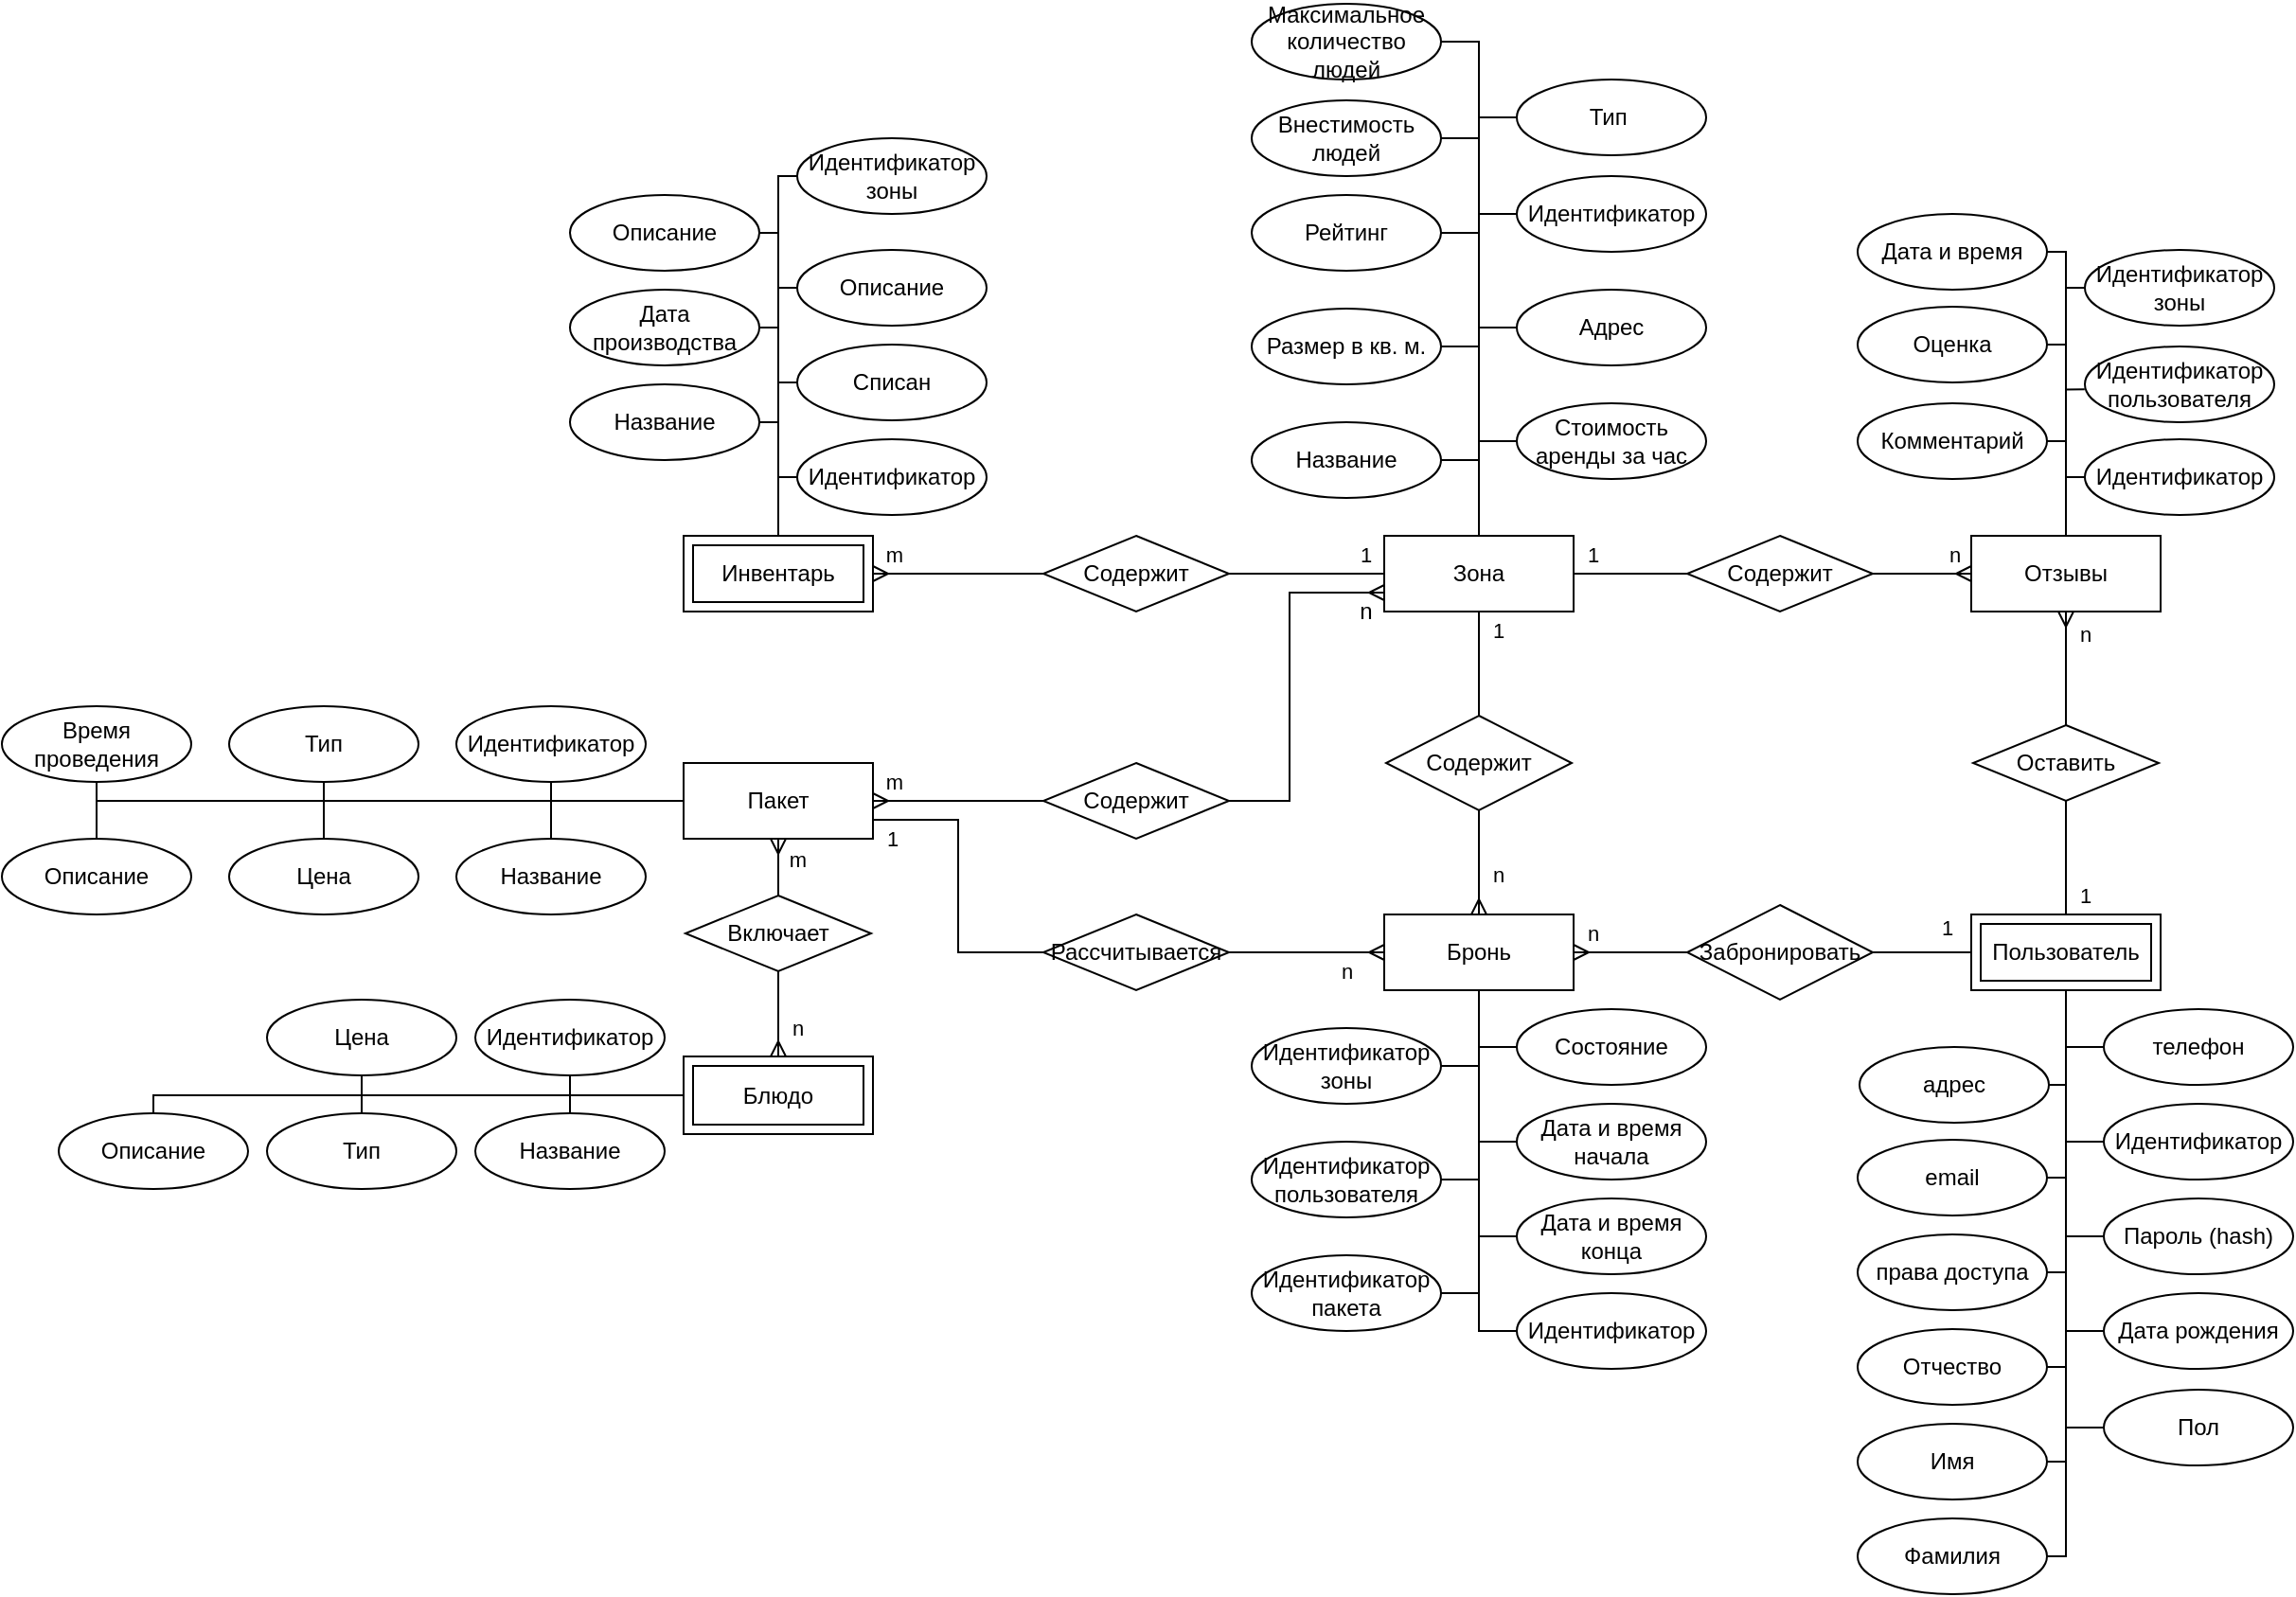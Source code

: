<mxfile version="20.3.0" type="device" pages="8"><diagram id="lVYNzwqws4ymLf2-Qe4E" name="ER"><mxGraphModel dx="2247" dy="855" grid="1" gridSize="10" guides="1" tooltips="1" connect="1" arrows="1" fold="1" page="1" pageScale="1" pageWidth="827" pageHeight="1169" math="0" shadow="0"><root><mxCell id="0"/><mxCell id="1" parent="0"/><mxCell id="1tXdU9a2nAv4rJjIAJ2Z-14" style="edgeStyle=orthogonalEdgeStyle;rounded=0;orthogonalLoop=1;jettySize=auto;html=1;entryX=0;entryY=0.5;entryDx=0;entryDy=0;endArrow=none;endFill=0;" parent="1" source="1tXdU9a2nAv4rJjIAJ2Z-1" target="1tXdU9a2nAv4rJjIAJ2Z-10" edge="1"><mxGeometry relative="1" as="geometry"/></mxCell><mxCell id="1tXdU9a2nAv4rJjIAJ2Z-15" style="edgeStyle=orthogonalEdgeStyle;rounded=0;orthogonalLoop=1;jettySize=auto;html=1;exitX=0.5;exitY=0;exitDx=0;exitDy=0;entryX=1;entryY=0.5;entryDx=0;entryDy=0;endArrow=none;endFill=0;" parent="1" source="1tXdU9a2nAv4rJjIAJ2Z-1" target="1tXdU9a2nAv4rJjIAJ2Z-9" edge="1"><mxGeometry relative="1" as="geometry"/></mxCell><mxCell id="1tXdU9a2nAv4rJjIAJ2Z-16" style="edgeStyle=orthogonalEdgeStyle;rounded=0;orthogonalLoop=1;jettySize=auto;html=1;entryX=0;entryY=0.5;entryDx=0;entryDy=0;endArrow=none;endFill=0;" parent="1" source="1tXdU9a2nAv4rJjIAJ2Z-1" target="1tXdU9a2nAv4rJjIAJ2Z-12" edge="1"><mxGeometry relative="1" as="geometry"/></mxCell><mxCell id="1tXdU9a2nAv4rJjIAJ2Z-17" style="edgeStyle=orthogonalEdgeStyle;rounded=0;orthogonalLoop=1;jettySize=auto;html=1;exitX=0.5;exitY=0;exitDx=0;exitDy=0;entryX=1;entryY=0.5;entryDx=0;entryDy=0;endArrow=none;endFill=0;" parent="1" source="1tXdU9a2nAv4rJjIAJ2Z-1" target="1tXdU9a2nAv4rJjIAJ2Z-11" edge="1"><mxGeometry relative="1" as="geometry"/></mxCell><mxCell id="1tXdU9a2nAv4rJjIAJ2Z-43" value="1" style="edgeStyle=orthogonalEdgeStyle;rounded=0;orthogonalLoop=1;jettySize=auto;html=1;exitX=0.5;exitY=1;exitDx=0;exitDy=0;entryX=0.5;entryY=0;entryDx=0;entryDy=0;endArrow=none;endFill=0;" parent="1" source="1tXdU9a2nAv4rJjIAJ2Z-1" target="1tXdU9a2nAv4rJjIAJ2Z-8" edge="1"><mxGeometry x="-0.636" y="10" relative="1" as="geometry"><mxPoint as="offset"/></mxGeometry></mxCell><mxCell id="1tXdU9a2nAv4rJjIAJ2Z-59" style="edgeStyle=orthogonalEdgeStyle;rounded=0;orthogonalLoop=1;jettySize=auto;html=1;entryX=0;entryY=0.5;entryDx=0;entryDy=0;endArrow=none;endFill=0;" parent="1" source="1tXdU9a2nAv4rJjIAJ2Z-1" target="1tXdU9a2nAv4rJjIAJ2Z-58" edge="1"><mxGeometry relative="1" as="geometry"/></mxCell><mxCell id="c1Y0t2a7IKgv-LER4YRe-1" value="1" style="edgeStyle=orthogonalEdgeStyle;rounded=0;orthogonalLoop=1;jettySize=auto;html=1;exitX=1;exitY=0.5;exitDx=0;exitDy=0;entryX=0;entryY=0.5;entryDx=0;entryDy=0;endArrow=none;endFill=0;" parent="1" source="1tXdU9a2nAv4rJjIAJ2Z-1" target="1tXdU9a2nAv4rJjIAJ2Z-77" edge="1"><mxGeometry x="-0.667" y="10" relative="1" as="geometry"><mxPoint as="offset"/></mxGeometry></mxCell><mxCell id="81u5e-ceiOF0uJEGH7B2-3" style="edgeStyle=orthogonalEdgeStyle;rounded=0;orthogonalLoop=1;jettySize=auto;html=1;entryX=1;entryY=0.5;entryDx=0;entryDy=0;endArrow=none;endFill=0;" parent="1" source="1tXdU9a2nAv4rJjIAJ2Z-1" target="81u5e-ceiOF0uJEGH7B2-2" edge="1"><mxGeometry relative="1" as="geometry"/></mxCell><mxCell id="81u5e-ceiOF0uJEGH7B2-5" style="edgeStyle=orthogonalEdgeStyle;rounded=0;orthogonalLoop=1;jettySize=auto;html=1;entryX=0;entryY=0.5;entryDx=0;entryDy=0;endArrow=none;endFill=0;" parent="1" source="1tXdU9a2nAv4rJjIAJ2Z-1" target="81u5e-ceiOF0uJEGH7B2-4" edge="1"><mxGeometry relative="1" as="geometry"/></mxCell><mxCell id="CeVZiao6H0w-0oW8Jrwd-40" style="edgeStyle=orthogonalEdgeStyle;rounded=0;orthogonalLoop=1;jettySize=auto;html=1;entryX=1;entryY=0.5;entryDx=0;entryDy=0;endArrow=none;endFill=0;" parent="1" source="1tXdU9a2nAv4rJjIAJ2Z-1" target="CeVZiao6H0w-0oW8Jrwd-39" edge="1"><mxGeometry relative="1" as="geometry"/></mxCell><mxCell id="1tXdU9a2nAv4rJjIAJ2Z-1" value="Зона" style="whiteSpace=wrap;html=1;align=center;" parent="1" vertex="1"><mxGeometry x="310" y="440" width="100" height="40" as="geometry"/></mxCell><mxCell id="1tXdU9a2nAv4rJjIAJ2Z-51" style="edgeStyle=orthogonalEdgeStyle;rounded=0;orthogonalLoop=1;jettySize=auto;html=1;exitX=0.5;exitY=1;exitDx=0;exitDy=0;entryX=1;entryY=0.5;entryDx=0;entryDy=0;endArrow=none;endFill=0;" parent="1" source="1tXdU9a2nAv4rJjIAJ2Z-3" target="1tXdU9a2nAv4rJjIAJ2Z-49" edge="1"><mxGeometry relative="1" as="geometry"/></mxCell><mxCell id="1tXdU9a2nAv4rJjIAJ2Z-52" style="edgeStyle=orthogonalEdgeStyle;rounded=0;orthogonalLoop=1;jettySize=auto;html=1;exitX=0.5;exitY=1;exitDx=0;exitDy=0;entryX=1;entryY=0.5;entryDx=0;entryDy=0;endArrow=none;endFill=0;" parent="1" source="1tXdU9a2nAv4rJjIAJ2Z-3" target="1tXdU9a2nAv4rJjIAJ2Z-50" edge="1"><mxGeometry relative="1" as="geometry"/></mxCell><mxCell id="1tXdU9a2nAv4rJjIAJ2Z-60" style="edgeStyle=orthogonalEdgeStyle;rounded=0;orthogonalLoop=1;jettySize=auto;html=1;entryX=0;entryY=0.5;entryDx=0;entryDy=0;endArrow=none;endFill=0;" parent="1" source="1tXdU9a2nAv4rJjIAJ2Z-3" target="1tXdU9a2nAv4rJjIAJ2Z-53" edge="1"><mxGeometry relative="1" as="geometry"/></mxCell><mxCell id="1tXdU9a2nAv4rJjIAJ2Z-63" style="edgeStyle=orthogonalEdgeStyle;rounded=0;orthogonalLoop=1;jettySize=auto;html=1;entryX=0;entryY=0.5;entryDx=0;entryDy=0;endArrow=none;endFill=0;" parent="1" source="1tXdU9a2nAv4rJjIAJ2Z-3" target="1tXdU9a2nAv4rJjIAJ2Z-62" edge="1"><mxGeometry relative="1" as="geometry"/></mxCell><mxCell id="1tXdU9a2nAv4rJjIAJ2Z-64" style="edgeStyle=orthogonalEdgeStyle;rounded=0;orthogonalLoop=1;jettySize=auto;html=1;entryX=0;entryY=0.5;entryDx=0;entryDy=0;endArrow=none;endFill=0;" parent="1" source="1tXdU9a2nAv4rJjIAJ2Z-3" target="1tXdU9a2nAv4rJjIAJ2Z-61" edge="1"><mxGeometry relative="1" as="geometry"/></mxCell><mxCell id="c1Y0t2a7IKgv-LER4YRe-20" style="edgeStyle=orthogonalEdgeStyle;rounded=0;orthogonalLoop=1;jettySize=auto;html=1;entryX=1;entryY=0.5;entryDx=0;entryDy=0;endArrow=none;endFill=0;" parent="1" source="1tXdU9a2nAv4rJjIAJ2Z-3" target="c1Y0t2a7IKgv-LER4YRe-19" edge="1"><mxGeometry relative="1" as="geometry"/></mxCell><mxCell id="CeVZiao6H0w-0oW8Jrwd-42" style="edgeStyle=orthogonalEdgeStyle;rounded=0;orthogonalLoop=1;jettySize=auto;html=1;entryX=0;entryY=0.5;entryDx=0;entryDy=0;endArrow=none;endFill=0;" parent="1" source="1tXdU9a2nAv4rJjIAJ2Z-3" target="CeVZiao6H0w-0oW8Jrwd-41" edge="1"><mxGeometry relative="1" as="geometry"/></mxCell><mxCell id="1tXdU9a2nAv4rJjIAJ2Z-3" value="Бронь" style="whiteSpace=wrap;html=1;align=center;" parent="1" vertex="1"><mxGeometry x="310" y="640" width="100" height="40" as="geometry"/></mxCell><mxCell id="c1Y0t2a7IKgv-LER4YRe-68" style="edgeStyle=orthogonalEdgeStyle;rounded=0;orthogonalLoop=1;jettySize=auto;html=1;entryX=0.5;entryY=1;entryDx=0;entryDy=0;endArrow=none;endFill=0;" parent="1" source="c1Y0t2a7IKgv-LER4YRe-78" target="c1Y0t2a7IKgv-LER4YRe-67" edge="1"><mxGeometry relative="1" as="geometry"><mxPoint x="-60" y="735.034" as="sourcePoint"/><Array as="points"><mxPoint x="-230" y="735"/></Array></mxGeometry></mxCell><mxCell id="c1Y0t2a7IKgv-LER4YRe-69" style="edgeStyle=orthogonalEdgeStyle;rounded=0;orthogonalLoop=1;jettySize=auto;html=1;entryX=0.5;entryY=1;entryDx=0;entryDy=0;endArrow=none;endFill=0;" parent="1" source="c1Y0t2a7IKgv-LER4YRe-78" target="c1Y0t2a7IKgv-LER4YRe-64" edge="1"><mxGeometry relative="1" as="geometry"><mxPoint x="-60" y="735.034" as="sourcePoint"/><Array as="points"><mxPoint x="-120" y="735"/></Array></mxGeometry></mxCell><mxCell id="c1Y0t2a7IKgv-LER4YRe-70" style="edgeStyle=orthogonalEdgeStyle;rounded=0;orthogonalLoop=1;jettySize=auto;html=1;entryX=0.5;entryY=0;entryDx=0;entryDy=0;endArrow=none;endFill=0;exitX=1;exitY=0.5;exitDx=0;exitDy=0;" parent="1" source="c1Y0t2a7IKgv-LER4YRe-78" target="c1Y0t2a7IKgv-LER4YRe-65" edge="1"><mxGeometry relative="1" as="geometry"><mxPoint x="-60" y="735.034" as="sourcePoint"/><Array as="points"><mxPoint x="-120" y="735"/></Array></mxGeometry></mxCell><mxCell id="c1Y0t2a7IKgv-LER4YRe-71" style="edgeStyle=orthogonalEdgeStyle;rounded=0;orthogonalLoop=1;jettySize=auto;html=1;entryX=0.5;entryY=0;entryDx=0;entryDy=0;endArrow=none;endFill=0;exitX=1;exitY=0.5;exitDx=0;exitDy=0;" parent="1" source="c1Y0t2a7IKgv-LER4YRe-78" target="c1Y0t2a7IKgv-LER4YRe-66" edge="1"><mxGeometry relative="1" as="geometry"><mxPoint x="-60" y="735" as="sourcePoint"/><Array as="points"><mxPoint x="-230" y="735"/></Array></mxGeometry></mxCell><mxCell id="c1Y0t2a7IKgv-LER4YRe-14" style="edgeStyle=orthogonalEdgeStyle;rounded=0;orthogonalLoop=1;jettySize=auto;html=1;exitX=0.5;exitY=0;exitDx=0;exitDy=0;entryX=1;entryY=0.5;entryDx=0;entryDy=0;endArrow=none;endFill=0;" parent="1" source="1tXdU9a2nAv4rJjIAJ2Z-5" target="c1Y0t2a7IKgv-LER4YRe-12" edge="1"><mxGeometry relative="1" as="geometry"><Array as="points"><mxPoint x="670" y="390"/></Array></mxGeometry></mxCell><mxCell id="c1Y0t2a7IKgv-LER4YRe-15" style="edgeStyle=orthogonalEdgeStyle;rounded=0;orthogonalLoop=1;jettySize=auto;html=1;exitX=0.5;exitY=0;exitDx=0;exitDy=0;entryX=0;entryY=0.5;entryDx=0;entryDy=0;endArrow=none;endFill=0;" parent="1" source="1tXdU9a2nAv4rJjIAJ2Z-5" target="c1Y0t2a7IKgv-LER4YRe-9" edge="1"><mxGeometry relative="1" as="geometry"><Array as="points"><mxPoint x="670" y="409"/></Array></mxGeometry></mxCell><mxCell id="c1Y0t2a7IKgv-LER4YRe-16" style="edgeStyle=orthogonalEdgeStyle;rounded=0;orthogonalLoop=1;jettySize=auto;html=1;entryX=-0.001;entryY=0.567;entryDx=0;entryDy=0;entryPerimeter=0;endArrow=none;endFill=0;" parent="1" source="1tXdU9a2nAv4rJjIAJ2Z-5" target="c1Y0t2a7IKgv-LER4YRe-10" edge="1"><mxGeometry relative="1" as="geometry"><Array as="points"><mxPoint x="670" y="363"/></Array></mxGeometry></mxCell><mxCell id="c1Y0t2a7IKgv-LER4YRe-17" style="edgeStyle=orthogonalEdgeStyle;rounded=0;orthogonalLoop=1;jettySize=auto;html=1;entryX=1;entryY=0.5;entryDx=0;entryDy=0;endArrow=none;endFill=0;" parent="1" source="1tXdU9a2nAv4rJjIAJ2Z-5" target="c1Y0t2a7IKgv-LER4YRe-13" edge="1"><mxGeometry relative="1" as="geometry"><Array as="points"><mxPoint x="670" y="339"/></Array></mxGeometry></mxCell><mxCell id="c1Y0t2a7IKgv-LER4YRe-18" style="edgeStyle=orthogonalEdgeStyle;rounded=0;orthogonalLoop=1;jettySize=auto;html=1;entryX=0;entryY=0.5;entryDx=0;entryDy=0;endArrow=none;endFill=0;" parent="1" source="1tXdU9a2nAv4rJjIAJ2Z-5" target="c1Y0t2a7IKgv-LER4YRe-11" edge="1"><mxGeometry relative="1" as="geometry"><Array as="points"><mxPoint x="670" y="309"/></Array></mxGeometry></mxCell><mxCell id="c1Y0t2a7IKgv-LER4YRe-23" style="edgeStyle=orthogonalEdgeStyle;rounded=0;orthogonalLoop=1;jettySize=auto;html=1;entryX=1;entryY=0.5;entryDx=0;entryDy=0;endArrow=none;endFill=0;" parent="1" source="1tXdU9a2nAv4rJjIAJ2Z-5" target="c1Y0t2a7IKgv-LER4YRe-21" edge="1"><mxGeometry relative="1" as="geometry"><Array as="points"><mxPoint x="670" y="290"/></Array></mxGeometry></mxCell><mxCell id="1tXdU9a2nAv4rJjIAJ2Z-5" value="Отзывы" style="whiteSpace=wrap;html=1;align=center;" parent="1" vertex="1"><mxGeometry x="620" y="440" width="100" height="40" as="geometry"/></mxCell><mxCell id="1tXdU9a2nAv4rJjIAJ2Z-8" value="Содержит" style="shape=rhombus;perimeter=rhombusPerimeter;whiteSpace=wrap;html=1;align=center;" parent="1" vertex="1"><mxGeometry x="311" y="535" width="98" height="50" as="geometry"/></mxCell><mxCell id="1tXdU9a2nAv4rJjIAJ2Z-9" value="Название" style="ellipse;whiteSpace=wrap;html=1;align=center;" parent="1" vertex="1"><mxGeometry x="240" y="380" width="100" height="40" as="geometry"/></mxCell><mxCell id="1tXdU9a2nAv4rJjIAJ2Z-10" value="Стоимость аренды за час" style="ellipse;whiteSpace=wrap;html=1;align=center;" parent="1" vertex="1"><mxGeometry x="380" y="370" width="100" height="40" as="geometry"/></mxCell><mxCell id="1tXdU9a2nAv4rJjIAJ2Z-11" value="Размер в кв. м." style="ellipse;whiteSpace=wrap;html=1;align=center;" parent="1" vertex="1"><mxGeometry x="240" y="320" width="100" height="40" as="geometry"/></mxCell><mxCell id="1tXdU9a2nAv4rJjIAJ2Z-12" value="Адрес" style="ellipse;whiteSpace=wrap;html=1;align=center;" parent="1" vertex="1"><mxGeometry x="380" y="310" width="100" height="40" as="geometry"/></mxCell><mxCell id="1tXdU9a2nAv4rJjIAJ2Z-13" value="Фамилия" style="ellipse;whiteSpace=wrap;html=1;align=center;" parent="1" vertex="1"><mxGeometry x="560" y="959" width="100" height="40" as="geometry"/></mxCell><mxCell id="1tXdU9a2nAv4rJjIAJ2Z-18" value="Имя" style="ellipse;whiteSpace=wrap;html=1;align=center;" parent="1" vertex="1"><mxGeometry x="560" y="909" width="100" height="40" as="geometry"/></mxCell><mxCell id="1tXdU9a2nAv4rJjIAJ2Z-19" value="Отчество" style="ellipse;whiteSpace=wrap;html=1;align=center;" parent="1" vertex="1"><mxGeometry x="560" y="859" width="100" height="40" as="geometry"/></mxCell><mxCell id="1tXdU9a2nAv4rJjIAJ2Z-20" value="Пол" style="ellipse;whiteSpace=wrap;html=1;align=center;" parent="1" vertex="1"><mxGeometry x="690" y="891" width="100" height="40" as="geometry"/></mxCell><mxCell id="1tXdU9a2nAv4rJjIAJ2Z-21" value="Дата рождения" style="ellipse;whiteSpace=wrap;html=1;align=center;" parent="1" vertex="1"><mxGeometry x="690" y="840" width="100" height="40" as="geometry"/></mxCell><mxCell id="1tXdU9a2nAv4rJjIAJ2Z-24" value="Пароль (hash)" style="ellipse;whiteSpace=wrap;html=1;align=center;" parent="1" vertex="1"><mxGeometry x="690" y="790" width="100" height="40" as="geometry"/></mxCell><mxCell id="1tXdU9a2nAv4rJjIAJ2Z-25" value="права доступа" style="ellipse;whiteSpace=wrap;html=1;align=center;" parent="1" vertex="1"><mxGeometry x="560" y="809" width="100" height="40" as="geometry"/></mxCell><mxCell id="1tXdU9a2nAv4rJjIAJ2Z-26" value="email" style="ellipse;whiteSpace=wrap;html=1;align=center;" parent="1" vertex="1"><mxGeometry x="560" y="759" width="100" height="40" as="geometry"/></mxCell><mxCell id="1tXdU9a2nAv4rJjIAJ2Z-40" style="edgeStyle=orthogonalEdgeStyle;rounded=0;orthogonalLoop=1;jettySize=auto;html=1;endArrow=none;endFill=0;" parent="1" source="1tXdU9a2nAv4rJjIAJ2Z-37" target="n0mFVLCM3M1yw873w-H2-1" edge="1"><mxGeometry relative="1" as="geometry"><mxPoint x="952" y="480" as="targetPoint"/></mxGeometry></mxCell><mxCell id="1tXdU9a2nAv4rJjIAJ2Z-41" value="1" style="edgeLabel;html=1;align=center;verticalAlign=middle;resizable=0;points=[];" parent="1tXdU9a2nAv4rJjIAJ2Z-40" vertex="1" connectable="0"><mxGeometry x="0.213" y="-1" relative="1" as="geometry"><mxPoint x="7" y="-14" as="offset"/></mxGeometry></mxCell><mxCell id="1tXdU9a2nAv4rJjIAJ2Z-37" value="Забронировать" style="shape=rhombus;perimeter=rhombusPerimeter;whiteSpace=wrap;html=1;align=center;" parent="1" vertex="1"><mxGeometry x="470" y="635" width="98" height="50" as="geometry"/></mxCell><mxCell id="1tXdU9a2nAv4rJjIAJ2Z-38" value="" style="edgeStyle=orthogonalEdgeStyle;fontSize=12;html=1;endArrow=ERmany;rounded=0;exitX=0;exitY=0.5;exitDx=0;exitDy=0;entryX=1;entryY=0.5;entryDx=0;entryDy=0;" parent="1" source="1tXdU9a2nAv4rJjIAJ2Z-37" target="1tXdU9a2nAv4rJjIAJ2Z-3" edge="1"><mxGeometry width="100" height="100" relative="1" as="geometry"><mxPoint x="520" y="600" as="sourcePoint"/><mxPoint x="620" y="500" as="targetPoint"/></mxGeometry></mxCell><mxCell id="1tXdU9a2nAv4rJjIAJ2Z-42" value="n" style="edgeLabel;html=1;align=center;verticalAlign=middle;resizable=0;points=[];" parent="1tXdU9a2nAv4rJjIAJ2Z-38" vertex="1" connectable="0"><mxGeometry x="0.877" relative="1" as="geometry"><mxPoint x="6" y="-10" as="offset"/></mxGeometry></mxCell><mxCell id="1tXdU9a2nAv4rJjIAJ2Z-44" value="" style="edgeStyle=orthogonalEdgeStyle;fontSize=12;html=1;endArrow=ERmany;rounded=0;exitX=0.5;exitY=1;exitDx=0;exitDy=0;entryX=0.5;entryY=0;entryDx=0;entryDy=0;" parent="1" source="1tXdU9a2nAv4rJjIAJ2Z-8" target="1tXdU9a2nAv4rJjIAJ2Z-3" edge="1"><mxGeometry width="100" height="100" relative="1" as="geometry"><mxPoint x="520" y="600" as="sourcePoint"/><mxPoint x="620" y="500" as="targetPoint"/><Array as="points"><mxPoint x="360" y="600"/><mxPoint x="360" y="600"/></Array></mxGeometry></mxCell><mxCell id="1tXdU9a2nAv4rJjIAJ2Z-45" value="n" style="edgeLabel;html=1;align=center;verticalAlign=middle;resizable=0;points=[];" parent="1tXdU9a2nAv4rJjIAJ2Z-44" vertex="1" connectable="0"><mxGeometry x="0.236" y="-1" relative="1" as="geometry"><mxPoint x="11" as="offset"/></mxGeometry></mxCell><mxCell id="1tXdU9a2nAv4rJjIAJ2Z-47" style="edgeStyle=orthogonalEdgeStyle;rounded=0;orthogonalLoop=1;jettySize=auto;html=1;exitX=1;exitY=0.5;exitDx=0;exitDy=0;entryX=0.5;entryY=0;entryDx=0;entryDy=0;endArrow=none;endFill=0;" parent="1" source="1tXdU9a2nAv4rJjIAJ2Z-46" target="1tXdU9a2nAv4rJjIAJ2Z-1" edge="1"><mxGeometry relative="1" as="geometry"/></mxCell><mxCell id="1tXdU9a2nAv4rJjIAJ2Z-46" value="Рейтинг" style="ellipse;whiteSpace=wrap;html=1;align=center;" parent="1" vertex="1"><mxGeometry x="240" y="260" width="100" height="40" as="geometry"/></mxCell><mxCell id="1tXdU9a2nAv4rJjIAJ2Z-49" value="Идентификатор&lt;br&gt;зоны&lt;span style=&quot;color: rgba(0, 0, 0, 0); font-family: monospace; font-size: 0px; text-align: start;&quot;&gt;%3CmxGraphModel%3E%3Croot%3E%3CmxCell%20id%3D%220%22%2F%3E%3CmxCell%20id%3D%221%22%20parent%3D%220%22%2F%3E%3CmxCell%20id%3D%222%22%20value%3D%22%D0%9E%D0%B1%D1%89%D0%B8%D0%B9%20%D1%80%D0%B5%D0%B9%D1%82%D0%B8%D0%BD%D0%B3%22%20style%3D%22ellipse%3BwhiteSpace%3Dwrap%3Bhtml%3D1%3Balign%3Dcenter%3B%22%20vertex%3D%221%22%20parent%3D%221%22%3E%3CmxGeometry%20x%3D%22240%22%20y%3D%22260%22%20width%3D%22100%22%20height%3D%2240%22%20as%3D%22geometry%22%2F%3E%3C%2FmxCell%3E%3C%2Froot%3E%3C%2FmxGraphModel%3E&lt;/span&gt;" style="ellipse;whiteSpace=wrap;html=1;align=center;" parent="1" vertex="1"><mxGeometry x="240" y="700" width="100" height="40" as="geometry"/></mxCell><mxCell id="1tXdU9a2nAv4rJjIAJ2Z-50" value="Идентификатор&lt;br&gt;пользователя&lt;span style=&quot;color: rgba(0, 0, 0, 0); font-family: monospace; font-size: 0px; text-align: start;&quot;&gt;%3CmxGraphModel%3E%3Croot%3E%3CmxCell%20id%3D%220%22%2F%3E%3CmxCell%20id%3D%221%22%20parent%3D%220%22%2F%3E%3CmxCell%20id%3D%222%22%20value%3D%22%D0%9E%D0%B1%D1%89%D0%B8%D0%B9%20%D1%80%D0%B5%D0%B9%D1%82%D0%B8%D0%BD%D0%B3%22%20style%3D%22ellipse%3BwhiteSpace%3Dwrap%3Bhtml%3D1%3Balign%3Dcenter%3B%22%20vertex%3D%221%22%20parent%3D%221%22%3E%3CmxGeometry%20x%3D%22240%22%20y%3D%22260%22%20width%3D%22100%22%20height%3D%2240%22%20as%3D%22geometry%22%2F%3E%3C%2FmxCell%3E%3C%2Froot%3E%3C%2FmxGraphModel%&lt;/span&gt;" style="ellipse;whiteSpace=wrap;html=1;align=center;" parent="1" vertex="1"><mxGeometry x="240" y="760" width="100" height="40" as="geometry"/></mxCell><mxCell id="1tXdU9a2nAv4rJjIAJ2Z-53" value="Состояние" style="ellipse;whiteSpace=wrap;html=1;align=center;" parent="1" vertex="1"><mxGeometry x="380" y="690" width="100" height="40" as="geometry"/></mxCell><mxCell id="1tXdU9a2nAv4rJjIAJ2Z-56" value="Идентификатор" style="ellipse;whiteSpace=wrap;html=1;align=center;" parent="1" vertex="1"><mxGeometry x="690" y="740" width="100" height="40" as="geometry"/></mxCell><mxCell id="1tXdU9a2nAv4rJjIAJ2Z-58" value="Идентификатор" style="ellipse;whiteSpace=wrap;html=1;align=center;" parent="1" vertex="1"><mxGeometry x="380" y="250" width="100" height="40" as="geometry"/></mxCell><mxCell id="1tXdU9a2nAv4rJjIAJ2Z-61" value="Дата и время начала" style="ellipse;whiteSpace=wrap;html=1;align=center;" parent="1" vertex="1"><mxGeometry x="380" y="740" width="100" height="40" as="geometry"/></mxCell><mxCell id="1tXdU9a2nAv4rJjIAJ2Z-62" value="Дата и время конца" style="ellipse;whiteSpace=wrap;html=1;align=center;" parent="1" vertex="1"><mxGeometry x="380" y="790" width="100" height="40" as="geometry"/></mxCell><mxCell id="CeVZiao6H0w-0oW8Jrwd-1" value="1" style="edgeStyle=orthogonalEdgeStyle;rounded=0;orthogonalLoop=1;jettySize=auto;html=1;exitX=1;exitY=0.5;exitDx=0;exitDy=0;entryX=0;entryY=0.5;entryDx=0;entryDy=0;endArrow=none;endFill=0;" parent="1" source="1tXdU9a2nAv4rJjIAJ2Z-70" target="1tXdU9a2nAv4rJjIAJ2Z-1" edge="1"><mxGeometry x="0.756" y="10" relative="1" as="geometry"><mxPoint as="offset"/></mxGeometry></mxCell><mxCell id="1tXdU9a2nAv4rJjIAJ2Z-70" value="Содержит" style="shape=rhombus;perimeter=rhombusPerimeter;whiteSpace=wrap;html=1;align=center;" parent="1" vertex="1"><mxGeometry x="130" y="440" width="98" height="40" as="geometry"/></mxCell><mxCell id="1tXdU9a2nAv4rJjIAJ2Z-74" value="" style="edgeStyle=orthogonalEdgeStyle;fontSize=12;html=1;endArrow=ERmany;rounded=0;exitX=0;exitY=0.5;exitDx=0;exitDy=0;" parent="1" source="1tXdU9a2nAv4rJjIAJ2Z-70" target="1tXdU9a2nAv4rJjIAJ2Z-79" edge="1"><mxGeometry width="100" height="100" relative="1" as="geometry"><mxPoint x="228" y="470" as="sourcePoint"/><mxPoint x="40" y="460" as="targetPoint"/></mxGeometry></mxCell><mxCell id="1tXdU9a2nAv4rJjIAJ2Z-75" value="m" style="edgeLabel;html=1;align=center;verticalAlign=middle;resizable=0;points=[];" parent="1tXdU9a2nAv4rJjIAJ2Z-74" vertex="1" connectable="0"><mxGeometry x="0.236" y="-1" relative="1" as="geometry"><mxPoint x="-24" y="-9" as="offset"/></mxGeometry></mxCell><mxCell id="1tXdU9a2nAv4rJjIAJ2Z-77" value="Содержит" style="shape=rhombus;perimeter=rhombusPerimeter;whiteSpace=wrap;html=1;align=center;" parent="1" vertex="1"><mxGeometry x="470" y="440" width="98" height="40" as="geometry"/></mxCell><mxCell id="1tXdU9a2nAv4rJjIAJ2Z-78" value="Оставить" style="shape=rhombus;perimeter=rhombusPerimeter;whiteSpace=wrap;html=1;align=center;" parent="1" vertex="1"><mxGeometry x="621" y="540" width="98" height="40" as="geometry"/></mxCell><mxCell id="c1Y0t2a7IKgv-LER4YRe-58" style="edgeStyle=orthogonalEdgeStyle;rounded=0;orthogonalLoop=1;jettySize=auto;html=1;entryX=0;entryY=0.5;entryDx=0;entryDy=0;endArrow=none;endFill=0;" parent="1" source="1tXdU9a2nAv4rJjIAJ2Z-79" target="c1Y0t2a7IKgv-LER4YRe-53" edge="1"><mxGeometry relative="1" as="geometry"><Array as="points"><mxPoint x="-10" y="409"/></Array></mxGeometry></mxCell><mxCell id="c1Y0t2a7IKgv-LER4YRe-59" style="edgeStyle=orthogonalEdgeStyle;rounded=0;orthogonalLoop=1;jettySize=auto;html=1;entryX=1;entryY=0.5;entryDx=0;entryDy=0;endArrow=none;endFill=0;" parent="1" source="1tXdU9a2nAv4rJjIAJ2Z-79" target="c1Y0t2a7IKgv-LER4YRe-55" edge="1"><mxGeometry relative="1" as="geometry"><Array as="points"><mxPoint x="-10" y="380"/></Array></mxGeometry></mxCell><mxCell id="81u5e-ceiOF0uJEGH7B2-1" style="edgeStyle=orthogonalEdgeStyle;rounded=0;orthogonalLoop=1;jettySize=auto;html=1;entryX=1;entryY=0.5;entryDx=0;entryDy=0;endArrow=none;endFill=0;" parent="1" source="1tXdU9a2nAv4rJjIAJ2Z-79" target="CeVZiao6H0w-0oW8Jrwd-3" edge="1"><mxGeometry relative="1" as="geometry"><Array as="points"><mxPoint x="-10" y="330"/></Array><mxPoint y="359" as="targetPoint"/></mxGeometry></mxCell><mxCell id="CeVZiao6H0w-0oW8Jrwd-5" style="edgeStyle=orthogonalEdgeStyle;rounded=0;orthogonalLoop=1;jettySize=auto;html=1;entryX=0;entryY=0.5;entryDx=0;entryDy=0;endArrow=none;endFill=0;" parent="1" source="1tXdU9a2nAv4rJjIAJ2Z-79" target="CeVZiao6H0w-0oW8Jrwd-4" edge="1"><mxGeometry relative="1" as="geometry"><Array as="points"><mxPoint x="-10" y="359"/></Array></mxGeometry></mxCell><mxCell id="CeVZiao6H0w-0oW8Jrwd-7" style="edgeStyle=orthogonalEdgeStyle;rounded=0;orthogonalLoop=1;jettySize=auto;html=1;entryX=0;entryY=0.5;entryDx=0;entryDy=0;endArrow=none;endFill=0;" parent="1" source="1tXdU9a2nAv4rJjIAJ2Z-79" target="CeVZiao6H0w-0oW8Jrwd-6" edge="1"><mxGeometry relative="1" as="geometry"><Array as="points"><mxPoint x="-10" y="309"/></Array></mxGeometry></mxCell><mxCell id="CeVZiao6H0w-0oW8Jrwd-9" style="edgeStyle=orthogonalEdgeStyle;rounded=0;orthogonalLoop=1;jettySize=auto;html=1;entryX=1;entryY=0.5;entryDx=0;entryDy=0;endArrow=none;endFill=0;" parent="1" source="1tXdU9a2nAv4rJjIAJ2Z-79" target="CeVZiao6H0w-0oW8Jrwd-8" edge="1"><mxGeometry relative="1" as="geometry"><Array as="points"><mxPoint x="-10" y="280"/></Array></mxGeometry></mxCell><mxCell id="CeVZiao6H0w-0oW8Jrwd-38" style="edgeStyle=orthogonalEdgeStyle;rounded=0;orthogonalLoop=1;jettySize=auto;html=1;entryX=0;entryY=0.5;entryDx=0;entryDy=0;endArrow=none;endFill=0;" parent="1" source="1tXdU9a2nAv4rJjIAJ2Z-79" target="CeVZiao6H0w-0oW8Jrwd-37" edge="1"><mxGeometry relative="1" as="geometry"><Array as="points"><mxPoint x="-10" y="250"/></Array></mxGeometry></mxCell><mxCell id="1tXdU9a2nAv4rJjIAJ2Z-79" value="Инвентарь" style="shape=ext;margin=3;double=1;whiteSpace=wrap;html=1;align=center;" parent="1" vertex="1"><mxGeometry x="-60" y="440" width="100" height="40" as="geometry"/></mxCell><mxCell id="c1Y0t2a7IKgv-LER4YRe-3" value="" style="edgeStyle=orthogonalEdgeStyle;fontSize=12;html=1;endArrow=ERmany;rounded=0;exitX=1;exitY=0.5;exitDx=0;exitDy=0;entryX=0;entryY=0.5;entryDx=0;entryDy=0;" parent="1" source="1tXdU9a2nAv4rJjIAJ2Z-77" target="1tXdU9a2nAv4rJjIAJ2Z-5" edge="1"><mxGeometry width="100" height="100" relative="1" as="geometry"><mxPoint x="370" y="595" as="sourcePoint"/><mxPoint x="370" y="650" as="targetPoint"/></mxGeometry></mxCell><mxCell id="c1Y0t2a7IKgv-LER4YRe-4" value="n" style="edgeLabel;html=1;align=center;verticalAlign=middle;resizable=0;points=[];" parent="c1Y0t2a7IKgv-LER4YRe-3" vertex="1" connectable="0"><mxGeometry x="0.236" y="-1" relative="1" as="geometry"><mxPoint x="11" y="-11" as="offset"/></mxGeometry></mxCell><mxCell id="c1Y0t2a7IKgv-LER4YRe-6" value="" style="edgeStyle=orthogonalEdgeStyle;fontSize=12;html=1;endArrow=ERmany;rounded=0;exitX=0.5;exitY=0;exitDx=0;exitDy=0;" parent="1" source="1tXdU9a2nAv4rJjIAJ2Z-78" target="1tXdU9a2nAv4rJjIAJ2Z-5" edge="1"><mxGeometry width="100" height="100" relative="1" as="geometry"><mxPoint x="578" y="470" as="sourcePoint"/><mxPoint x="630" y="470" as="targetPoint"/></mxGeometry></mxCell><mxCell id="c1Y0t2a7IKgv-LER4YRe-7" value="n" style="edgeLabel;html=1;align=center;verticalAlign=middle;resizable=0;points=[];" parent="c1Y0t2a7IKgv-LER4YRe-6" vertex="1" connectable="0"><mxGeometry x="0.236" y="-1" relative="1" as="geometry"><mxPoint x="9" y="-11" as="offset"/></mxGeometry></mxCell><mxCell id="c1Y0t2a7IKgv-LER4YRe-9" value="Идентификатор" style="ellipse;whiteSpace=wrap;html=1;align=center;" parent="1" vertex="1"><mxGeometry x="680" y="389" width="100" height="40" as="geometry"/></mxCell><mxCell id="c1Y0t2a7IKgv-LER4YRe-10" value="Идентификатор&lt;br&gt;пользователя" style="ellipse;whiteSpace=wrap;html=1;align=center;" parent="1" vertex="1"><mxGeometry x="680" y="340" width="100" height="40" as="geometry"/></mxCell><mxCell id="c1Y0t2a7IKgv-LER4YRe-11" value="Идентификатор&lt;br&gt;зоны" style="ellipse;whiteSpace=wrap;html=1;align=center;" parent="1" vertex="1"><mxGeometry x="680" y="289" width="100" height="40" as="geometry"/></mxCell><mxCell id="c1Y0t2a7IKgv-LER4YRe-12" value="Комментарий" style="ellipse;whiteSpace=wrap;html=1;align=center;" parent="1" vertex="1"><mxGeometry x="560" y="370" width="100" height="40" as="geometry"/></mxCell><mxCell id="c1Y0t2a7IKgv-LER4YRe-13" value="Оценка" style="ellipse;whiteSpace=wrap;html=1;align=center;" parent="1" vertex="1"><mxGeometry x="560" y="319" width="100" height="40" as="geometry"/></mxCell><mxCell id="c1Y0t2a7IKgv-LER4YRe-19" value="Идентификатор&lt;br&gt;пакета" style="ellipse;whiteSpace=wrap;html=1;align=center;" parent="1" vertex="1"><mxGeometry x="240" y="820" width="100" height="40" as="geometry"/></mxCell><mxCell id="c1Y0t2a7IKgv-LER4YRe-21" value="Дата и время" style="ellipse;whiteSpace=wrap;html=1;align=center;" parent="1" vertex="1"><mxGeometry x="560" y="270" width="100" height="40" as="geometry"/></mxCell><mxCell id="c1Y0t2a7IKgv-LER4YRe-53" value="Идентификатор" style="ellipse;whiteSpace=wrap;html=1;align=center;" parent="1" vertex="1"><mxGeometry y="389" width="100" height="40" as="geometry"/></mxCell><mxCell id="c1Y0t2a7IKgv-LER4YRe-55" value="Название" style="ellipse;whiteSpace=wrap;html=1;align=center;" parent="1" vertex="1"><mxGeometry x="-120" y="360" width="100" height="40" as="geometry"/></mxCell><mxCell id="c1Y0t2a7IKgv-LER4YRe-64" value="Идентификатор" style="ellipse;whiteSpace=wrap;html=1;align=center;" parent="1" vertex="1"><mxGeometry x="-170" y="685" width="100" height="40" as="geometry"/></mxCell><mxCell id="c1Y0t2a7IKgv-LER4YRe-65" value="Название" style="ellipse;whiteSpace=wrap;html=1;align=center;" parent="1" vertex="1"><mxGeometry x="-170" y="745" width="100" height="40" as="geometry"/></mxCell><mxCell id="c1Y0t2a7IKgv-LER4YRe-66" value="Тип" style="ellipse;whiteSpace=wrap;html=1;align=center;" parent="1" vertex="1"><mxGeometry x="-280" y="745" width="100" height="40" as="geometry"/></mxCell><mxCell id="c1Y0t2a7IKgv-LER4YRe-67" value="Цена" style="ellipse;whiteSpace=wrap;html=1;align=center;" parent="1" vertex="1"><mxGeometry x="-280" y="685" width="100" height="40" as="geometry"/></mxCell><mxCell id="CeVZiao6H0w-0oW8Jrwd-36" style="edgeStyle=orthogonalEdgeStyle;rounded=0;orthogonalLoop=1;jettySize=auto;html=1;entryX=0.5;entryY=0;entryDx=0;entryDy=0;endArrow=none;endFill=0;" parent="1" source="c1Y0t2a7IKgv-LER4YRe-78" target="CeVZiao6H0w-0oW8Jrwd-35" edge="1"><mxGeometry relative="1" as="geometry"><Array as="points"><mxPoint x="-340" y="736"/></Array></mxGeometry></mxCell><mxCell id="c1Y0t2a7IKgv-LER4YRe-78" value="Блюдо" style="shape=ext;margin=3;double=1;whiteSpace=wrap;html=1;align=center;" parent="1" vertex="1"><mxGeometry x="-60" y="715" width="100" height="41" as="geometry"/></mxCell><mxCell id="n0mFVLCM3M1yw873w-H2-2" value="" style="edgeStyle=orthogonalEdgeStyle;rounded=0;orthogonalLoop=1;jettySize=auto;html=1;endArrow=none;endFill=0;" parent="1" source="n0mFVLCM3M1yw873w-H2-1" target="1tXdU9a2nAv4rJjIAJ2Z-78" edge="1"><mxGeometry relative="1" as="geometry"/></mxCell><mxCell id="81u5e-ceiOF0uJEGH7B2-23" value="1" style="edgeLabel;html=1;align=center;verticalAlign=middle;resizable=0;points=[];" parent="n0mFVLCM3M1yw873w-H2-2" vertex="1" connectable="0"><mxGeometry x="-0.649" relative="1" as="geometry"><mxPoint x="10" as="offset"/></mxGeometry></mxCell><mxCell id="81u5e-ceiOF0uJEGH7B2-11" style="edgeStyle=orthogonalEdgeStyle;rounded=0;orthogonalLoop=1;jettySize=auto;html=1;entryX=0;entryY=0.5;entryDx=0;entryDy=0;endArrow=none;endFill=0;" parent="1" source="n0mFVLCM3M1yw873w-H2-1" target="81u5e-ceiOF0uJEGH7B2-7" edge="1"><mxGeometry relative="1" as="geometry"/></mxCell><mxCell id="81u5e-ceiOF0uJEGH7B2-12" style="edgeStyle=orthogonalEdgeStyle;rounded=0;orthogonalLoop=1;jettySize=auto;html=1;entryX=1;entryY=0.5;entryDx=0;entryDy=0;endArrow=none;endFill=0;" parent="1" source="n0mFVLCM3M1yw873w-H2-1" target="81u5e-ceiOF0uJEGH7B2-6" edge="1"><mxGeometry relative="1" as="geometry"><Array as="points"><mxPoint x="670" y="730"/></Array></mxGeometry></mxCell><mxCell id="81u5e-ceiOF0uJEGH7B2-13" style="edgeStyle=orthogonalEdgeStyle;rounded=0;orthogonalLoop=1;jettySize=auto;html=1;entryX=0;entryY=0.5;entryDx=0;entryDy=0;endArrow=none;endFill=0;" parent="1" source="n0mFVLCM3M1yw873w-H2-1" target="1tXdU9a2nAv4rJjIAJ2Z-56" edge="1"><mxGeometry relative="1" as="geometry"/></mxCell><mxCell id="81u5e-ceiOF0uJEGH7B2-14" style="edgeStyle=orthogonalEdgeStyle;rounded=0;orthogonalLoop=1;jettySize=auto;html=1;entryX=1;entryY=0.5;entryDx=0;entryDy=0;endArrow=none;endFill=0;" parent="1" source="n0mFVLCM3M1yw873w-H2-1" target="1tXdU9a2nAv4rJjIAJ2Z-26" edge="1"><mxGeometry relative="1" as="geometry"><Array as="points"><mxPoint x="670" y="779"/></Array></mxGeometry></mxCell><mxCell id="81u5e-ceiOF0uJEGH7B2-15" style="edgeStyle=orthogonalEdgeStyle;rounded=0;orthogonalLoop=1;jettySize=auto;html=1;entryX=1;entryY=0.5;entryDx=0;entryDy=0;endArrow=none;endFill=0;" parent="1" source="n0mFVLCM3M1yw873w-H2-1" target="1tXdU9a2nAv4rJjIAJ2Z-25" edge="1"><mxGeometry relative="1" as="geometry"><Array as="points"><mxPoint x="670" y="829"/></Array></mxGeometry></mxCell><mxCell id="81u5e-ceiOF0uJEGH7B2-16" style="edgeStyle=orthogonalEdgeStyle;rounded=0;orthogonalLoop=1;jettySize=auto;html=1;entryX=0;entryY=0.5;entryDx=0;entryDy=0;endArrow=none;endFill=0;" parent="1" source="n0mFVLCM3M1yw873w-H2-1" target="1tXdU9a2nAv4rJjIAJ2Z-24" edge="1"><mxGeometry relative="1" as="geometry"/></mxCell><mxCell id="81u5e-ceiOF0uJEGH7B2-17" style="edgeStyle=orthogonalEdgeStyle;rounded=0;orthogonalLoop=1;jettySize=auto;html=1;entryX=1;entryY=0.5;entryDx=0;entryDy=0;endArrow=none;endFill=0;" parent="1" source="n0mFVLCM3M1yw873w-H2-1" target="1tXdU9a2nAv4rJjIAJ2Z-19" edge="1"><mxGeometry relative="1" as="geometry"><Array as="points"><mxPoint x="670" y="879"/></Array></mxGeometry></mxCell><mxCell id="81u5e-ceiOF0uJEGH7B2-19" style="edgeStyle=orthogonalEdgeStyle;rounded=0;orthogonalLoop=1;jettySize=auto;html=1;entryX=1;entryY=0.5;entryDx=0;entryDy=0;endArrow=none;endFill=0;" parent="1" source="n0mFVLCM3M1yw873w-H2-1" target="1tXdU9a2nAv4rJjIAJ2Z-18" edge="1"><mxGeometry relative="1" as="geometry"><Array as="points"><mxPoint x="670" y="929"/></Array></mxGeometry></mxCell><mxCell id="81u5e-ceiOF0uJEGH7B2-20" style="edgeStyle=orthogonalEdgeStyle;rounded=0;orthogonalLoop=1;jettySize=auto;html=1;entryX=0;entryY=0.5;entryDx=0;entryDy=0;endArrow=none;endFill=0;" parent="1" source="n0mFVLCM3M1yw873w-H2-1" target="1tXdU9a2nAv4rJjIAJ2Z-21" edge="1"><mxGeometry relative="1" as="geometry"/></mxCell><mxCell id="81u5e-ceiOF0uJEGH7B2-21" style="edgeStyle=orthogonalEdgeStyle;rounded=0;orthogonalLoop=1;jettySize=auto;html=1;entryX=1;entryY=0.5;entryDx=0;entryDy=0;endArrow=none;endFill=0;" parent="1" source="n0mFVLCM3M1yw873w-H2-1" target="1tXdU9a2nAv4rJjIAJ2Z-13" edge="1"><mxGeometry relative="1" as="geometry"><Array as="points"><mxPoint x="670" y="979"/></Array></mxGeometry></mxCell><mxCell id="81u5e-ceiOF0uJEGH7B2-22" style="edgeStyle=orthogonalEdgeStyle;rounded=0;orthogonalLoop=1;jettySize=auto;html=1;entryX=0;entryY=0.5;entryDx=0;entryDy=0;endArrow=none;endFill=0;" parent="1" source="n0mFVLCM3M1yw873w-H2-1" target="1tXdU9a2nAv4rJjIAJ2Z-20" edge="1"><mxGeometry relative="1" as="geometry"/></mxCell><mxCell id="n0mFVLCM3M1yw873w-H2-1" value="Пользователь" style="shape=ext;margin=3;double=1;whiteSpace=wrap;html=1;align=center;" parent="1" vertex="1"><mxGeometry x="620" y="640" width="100" height="40" as="geometry"/></mxCell><mxCell id="81u5e-ceiOF0uJEGH7B2-2" value="Внестимость людей" style="ellipse;whiteSpace=wrap;html=1;align=center;" parent="1" vertex="1"><mxGeometry x="240" y="210" width="100" height="40" as="geometry"/></mxCell><mxCell id="81u5e-ceiOF0uJEGH7B2-4" value="Тип&amp;nbsp;" style="ellipse;whiteSpace=wrap;html=1;align=center;" parent="1" vertex="1"><mxGeometry x="380" y="199" width="100" height="40" as="geometry"/></mxCell><mxCell id="81u5e-ceiOF0uJEGH7B2-6" value="адрес" style="ellipse;whiteSpace=wrap;html=1;align=center;" parent="1" vertex="1"><mxGeometry x="561" y="710" width="100" height="40" as="geometry"/></mxCell><mxCell id="81u5e-ceiOF0uJEGH7B2-7" value="телефон" style="ellipse;whiteSpace=wrap;html=1;align=center;" parent="1" vertex="1"><mxGeometry x="690" y="690" width="100" height="40" as="geometry"/></mxCell><mxCell id="CeVZiao6H0w-0oW8Jrwd-3" value="Дата производства" style="ellipse;whiteSpace=wrap;html=1;align=center;" parent="1" vertex="1"><mxGeometry x="-120" y="310" width="100" height="40" as="geometry"/></mxCell><mxCell id="CeVZiao6H0w-0oW8Jrwd-4" value="Списан" style="ellipse;whiteSpace=wrap;html=1;align=center;" parent="1" vertex="1"><mxGeometry y="339" width="100" height="40" as="geometry"/></mxCell><mxCell id="CeVZiao6H0w-0oW8Jrwd-6" value="Описание" style="ellipse;whiteSpace=wrap;html=1;align=center;" parent="1" vertex="1"><mxGeometry y="289" width="100" height="40" as="geometry"/></mxCell><mxCell id="CeVZiao6H0w-0oW8Jrwd-8" value="Описание" style="ellipse;whiteSpace=wrap;html=1;align=center;" parent="1" vertex="1"><mxGeometry x="-120" y="260" width="100" height="40" as="geometry"/></mxCell><mxCell id="CeVZiao6H0w-0oW8Jrwd-29" style="edgeStyle=orthogonalEdgeStyle;rounded=0;orthogonalLoop=1;jettySize=auto;html=1;entryX=0.5;entryY=1;entryDx=0;entryDy=0;endArrow=none;endFill=0;" parent="1" source="CeVZiao6H0w-0oW8Jrwd-10" target="CeVZiao6H0w-0oW8Jrwd-23" edge="1"><mxGeometry relative="1" as="geometry"><Array as="points"><mxPoint x="-130" y="580"/></Array></mxGeometry></mxCell><mxCell id="CeVZiao6H0w-0oW8Jrwd-30" style="edgeStyle=orthogonalEdgeStyle;rounded=0;orthogonalLoop=1;jettySize=auto;html=1;entryX=0.5;entryY=0;entryDx=0;entryDy=0;endArrow=none;endFill=0;" parent="1" source="CeVZiao6H0w-0oW8Jrwd-10" target="CeVZiao6H0w-0oW8Jrwd-24" edge="1"><mxGeometry relative="1" as="geometry"/></mxCell><mxCell id="CeVZiao6H0w-0oW8Jrwd-31" style="edgeStyle=orthogonalEdgeStyle;rounded=0;orthogonalLoop=1;jettySize=auto;html=1;entryX=0.5;entryY=1;entryDx=0;entryDy=0;endArrow=none;endFill=0;" parent="1" source="CeVZiao6H0w-0oW8Jrwd-10" target="CeVZiao6H0w-0oW8Jrwd-26" edge="1"><mxGeometry relative="1" as="geometry"><Array as="points"><mxPoint x="-250" y="580"/></Array></mxGeometry></mxCell><mxCell id="CeVZiao6H0w-0oW8Jrwd-32" style="edgeStyle=orthogonalEdgeStyle;rounded=0;orthogonalLoop=1;jettySize=auto;html=1;entryX=0.5;entryY=0;entryDx=0;entryDy=0;endArrow=none;endFill=0;" parent="1" source="CeVZiao6H0w-0oW8Jrwd-10" target="CeVZiao6H0w-0oW8Jrwd-25" edge="1"><mxGeometry relative="1" as="geometry"/></mxCell><mxCell id="CeVZiao6H0w-0oW8Jrwd-33" style="edgeStyle=orthogonalEdgeStyle;rounded=0;orthogonalLoop=1;jettySize=auto;html=1;entryX=0.5;entryY=1;entryDx=0;entryDy=0;endArrow=none;endFill=0;" parent="1" source="CeVZiao6H0w-0oW8Jrwd-10" target="CeVZiao6H0w-0oW8Jrwd-27" edge="1"><mxGeometry relative="1" as="geometry"><Array as="points"><mxPoint x="-370" y="580"/></Array></mxGeometry></mxCell><mxCell id="CeVZiao6H0w-0oW8Jrwd-34" style="edgeStyle=orthogonalEdgeStyle;rounded=0;orthogonalLoop=1;jettySize=auto;html=1;entryX=0.5;entryY=0;entryDx=0;entryDy=0;endArrow=none;endFill=0;" parent="1" source="CeVZiao6H0w-0oW8Jrwd-10" target="CeVZiao6H0w-0oW8Jrwd-28" edge="1"><mxGeometry relative="1" as="geometry"/></mxCell><mxCell id="CeVZiao6H0w-0oW8Jrwd-10" value="Пакет" style="whiteSpace=wrap;html=1;align=center;" parent="1" vertex="1"><mxGeometry x="-60" y="560" width="100" height="40" as="geometry"/></mxCell><mxCell id="CeVZiao6H0w-0oW8Jrwd-11" value="Содержит" style="shape=rhombus;perimeter=rhombusPerimeter;whiteSpace=wrap;html=1;align=center;" parent="1" vertex="1"><mxGeometry x="130" y="560" width="98" height="40" as="geometry"/></mxCell><mxCell id="CeVZiao6H0w-0oW8Jrwd-12" value="Включает" style="shape=rhombus;perimeter=rhombusPerimeter;whiteSpace=wrap;html=1;align=center;" parent="1" vertex="1"><mxGeometry x="-59" y="630" width="98" height="40" as="geometry"/></mxCell><mxCell id="CeVZiao6H0w-0oW8Jrwd-13" value="" style="edgeStyle=orthogonalEdgeStyle;fontSize=12;html=1;endArrow=ERmany;rounded=0;exitX=0.5;exitY=0;exitDx=0;exitDy=0;entryX=0.5;entryY=1;entryDx=0;entryDy=0;" parent="1" source="CeVZiao6H0w-0oW8Jrwd-12" target="CeVZiao6H0w-0oW8Jrwd-10" edge="1"><mxGeometry width="100" height="100" relative="1" as="geometry"><mxPoint x="140" y="470" as="sourcePoint"/><mxPoint x="50" y="470" as="targetPoint"/></mxGeometry></mxCell><mxCell id="CeVZiao6H0w-0oW8Jrwd-14" value="m" style="edgeLabel;html=1;align=center;verticalAlign=middle;resizable=0;points=[];" parent="CeVZiao6H0w-0oW8Jrwd-13" vertex="1" connectable="0"><mxGeometry x="0.236" y="-1" relative="1" as="geometry"><mxPoint x="9" y="-1" as="offset"/></mxGeometry></mxCell><mxCell id="CeVZiao6H0w-0oW8Jrwd-15" value="" style="edgeStyle=orthogonalEdgeStyle;fontSize=12;html=1;endArrow=ERmany;rounded=0;exitX=0.5;exitY=1;exitDx=0;exitDy=0;entryX=0.5;entryY=0;entryDx=0;entryDy=0;" parent="1" source="CeVZiao6H0w-0oW8Jrwd-12" target="c1Y0t2a7IKgv-LER4YRe-78" edge="1"><mxGeometry width="100" height="100" relative="1" as="geometry"><mxPoint x="150" y="480" as="sourcePoint"/><mxPoint x="60" y="480" as="targetPoint"/></mxGeometry></mxCell><mxCell id="CeVZiao6H0w-0oW8Jrwd-16" value="n" style="edgeLabel;html=1;align=center;verticalAlign=middle;resizable=0;points=[];" parent="CeVZiao6H0w-0oW8Jrwd-15" vertex="1" connectable="0"><mxGeometry x="0.236" y="-1" relative="1" as="geometry"><mxPoint x="11" y="2" as="offset"/></mxGeometry></mxCell><mxCell id="CeVZiao6H0w-0oW8Jrwd-17" value="" style="edgeStyle=orthogonalEdgeStyle;fontSize=12;html=1;endArrow=ERmany;rounded=0;exitX=0;exitY=0.5;exitDx=0;exitDy=0;entryX=1;entryY=0.5;entryDx=0;entryDy=0;" parent="1" source="CeVZiao6H0w-0oW8Jrwd-11" target="CeVZiao6H0w-0oW8Jrwd-10" edge="1"><mxGeometry width="100" height="100" relative="1" as="geometry"><mxPoint x="160" y="490" as="sourcePoint"/><mxPoint x="70" y="490" as="targetPoint"/></mxGeometry></mxCell><mxCell id="CeVZiao6H0w-0oW8Jrwd-18" value="m" style="edgeLabel;html=1;align=center;verticalAlign=middle;resizable=0;points=[];" parent="CeVZiao6H0w-0oW8Jrwd-17" vertex="1" connectable="0"><mxGeometry x="0.236" y="-1" relative="1" as="geometry"><mxPoint x="-24" y="-9" as="offset"/></mxGeometry></mxCell><mxCell id="CeVZiao6H0w-0oW8Jrwd-19" value="n" style="edgeStyle=orthogonalEdgeStyle;fontSize=12;html=1;endArrow=ERmany;rounded=0;exitX=1;exitY=0.5;exitDx=0;exitDy=0;entryX=0;entryY=0.75;entryDx=0;entryDy=0;" parent="1" source="CeVZiao6H0w-0oW8Jrwd-11" target="1tXdU9a2nAv4rJjIAJ2Z-1" edge="1"><mxGeometry x="0.896" y="-10" width="100" height="100" relative="1" as="geometry"><mxPoint x="170" y="500" as="sourcePoint"/><mxPoint x="80" y="500" as="targetPoint"/><Array as="points"><mxPoint x="260" y="580"/><mxPoint x="260" y="470"/></Array><mxPoint as="offset"/></mxGeometry></mxCell><mxCell id="CeVZiao6H0w-0oW8Jrwd-23" value="Идентификатор" style="ellipse;whiteSpace=wrap;html=1;align=center;" parent="1" vertex="1"><mxGeometry x="-180" y="530" width="100" height="40" as="geometry"/></mxCell><mxCell id="CeVZiao6H0w-0oW8Jrwd-24" value="Название" style="ellipse;whiteSpace=wrap;html=1;align=center;" parent="1" vertex="1"><mxGeometry x="-180" y="600" width="100" height="40" as="geometry"/></mxCell><mxCell id="CeVZiao6H0w-0oW8Jrwd-25" value="Цена" style="ellipse;whiteSpace=wrap;html=1;align=center;" parent="1" vertex="1"><mxGeometry x="-300" y="600" width="100" height="40" as="geometry"/></mxCell><mxCell id="CeVZiao6H0w-0oW8Jrwd-26" value="Тип" style="ellipse;whiteSpace=wrap;html=1;align=center;" parent="1" vertex="1"><mxGeometry x="-300" y="530" width="100" height="40" as="geometry"/></mxCell><mxCell id="CeVZiao6H0w-0oW8Jrwd-27" value="Время проведения" style="ellipse;whiteSpace=wrap;html=1;align=center;" parent="1" vertex="1"><mxGeometry x="-420" y="530" width="100" height="40" as="geometry"/></mxCell><mxCell id="CeVZiao6H0w-0oW8Jrwd-28" value="Описание" style="ellipse;whiteSpace=wrap;html=1;align=center;" parent="1" vertex="1"><mxGeometry x="-420" y="600" width="100" height="40" as="geometry"/></mxCell><mxCell id="CeVZiao6H0w-0oW8Jrwd-35" value="Описание" style="ellipse;whiteSpace=wrap;html=1;align=center;" parent="1" vertex="1"><mxGeometry x="-390" y="745" width="100" height="40" as="geometry"/></mxCell><mxCell id="CeVZiao6H0w-0oW8Jrwd-37" value="Идентификатор&lt;br&gt;зоны" style="ellipse;whiteSpace=wrap;html=1;align=center;" parent="1" vertex="1"><mxGeometry y="230" width="100" height="40" as="geometry"/></mxCell><mxCell id="CeVZiao6H0w-0oW8Jrwd-39" value="Максимальное количество людей" style="ellipse;whiteSpace=wrap;html=1;align=center;" parent="1" vertex="1"><mxGeometry x="240" y="159" width="100" height="40" as="geometry"/></mxCell><mxCell id="CeVZiao6H0w-0oW8Jrwd-41" value="Идентификатор" style="ellipse;whiteSpace=wrap;html=1;align=center;" parent="1" vertex="1"><mxGeometry x="380" y="840" width="100" height="40" as="geometry"/></mxCell><mxCell id="CeVZiao6H0w-0oW8Jrwd-45" style="edgeStyle=orthogonalEdgeStyle;rounded=0;orthogonalLoop=1;jettySize=auto;html=1;entryX=1;entryY=0.75;entryDx=0;entryDy=0;endArrow=none;endFill=0;" parent="1" source="CeVZiao6H0w-0oW8Jrwd-44" target="CeVZiao6H0w-0oW8Jrwd-10" edge="1"><mxGeometry relative="1" as="geometry"/></mxCell><mxCell id="CeVZiao6H0w-0oW8Jrwd-48" value="1" style="edgeLabel;html=1;align=center;verticalAlign=middle;resizable=0;points=[];" parent="CeVZiao6H0w-0oW8Jrwd-45" vertex="1" connectable="0"><mxGeometry x="0.635" y="-1" relative="1" as="geometry"><mxPoint x="-19" y="11" as="offset"/></mxGeometry></mxCell><mxCell id="CeVZiao6H0w-0oW8Jrwd-44" value="Рассчитывается" style="shape=rhombus;perimeter=rhombusPerimeter;whiteSpace=wrap;html=1;align=center;" parent="1" vertex="1"><mxGeometry x="130" y="640" width="98" height="40" as="geometry"/></mxCell><mxCell id="CeVZiao6H0w-0oW8Jrwd-46" value="" style="edgeStyle=orthogonalEdgeStyle;fontSize=12;html=1;endArrow=ERmany;rounded=0;exitX=1;exitY=0.5;exitDx=0;exitDy=0;entryX=0;entryY=0.5;entryDx=0;entryDy=0;" parent="1" source="CeVZiao6H0w-0oW8Jrwd-44" target="1tXdU9a2nAv4rJjIAJ2Z-3" edge="1"><mxGeometry width="100" height="100" relative="1" as="geometry"><mxPoint x="140" y="590" as="sourcePoint"/><mxPoint x="50" y="590" as="targetPoint"/></mxGeometry></mxCell><mxCell id="CeVZiao6H0w-0oW8Jrwd-47" value="n" style="edgeLabel;html=1;align=center;verticalAlign=middle;resizable=0;points=[];" parent="CeVZiao6H0w-0oW8Jrwd-46" vertex="1" connectable="0"><mxGeometry x="0.236" y="-1" relative="1" as="geometry"><mxPoint x="11" y="9" as="offset"/></mxGeometry></mxCell></root></mxGraphModel></diagram><diagram id="hNJJi1yXjoUv3gDsAnb5" name="DB"><mxGraphModel dx="2247" dy="2024" grid="1" gridSize="10" guides="1" tooltips="1" connect="1" arrows="1" fold="1" page="1" pageScale="1" pageWidth="827" pageHeight="1169" math="0" shadow="0"><root><mxCell id="0"/><mxCell id="1" parent="0"/><mxCell id="JfNhoDbCsC86Azo6h9_3-1" value="Zones" style="shape=table;startSize=30;container=1;collapsible=1;childLayout=tableLayout;fixedRows=1;rowLines=0;fontStyle=1;align=center;resizeLast=1;" parent="1" vertex="1"><mxGeometry x="160" y="40" width="180" height="250" as="geometry"/></mxCell><mxCell id="JfNhoDbCsC86Azo6h9_3-2" value="" style="shape=tableRow;horizontal=0;startSize=0;swimlaneHead=0;swimlaneBody=0;fillColor=none;collapsible=0;dropTarget=0;points=[[0,0.5],[1,0.5]];portConstraint=eastwest;top=0;left=0;right=0;bottom=1;" parent="JfNhoDbCsC86Azo6h9_3-1" vertex="1"><mxGeometry y="30" width="180" height="30" as="geometry"/></mxCell><mxCell id="JfNhoDbCsC86Azo6h9_3-3" value="PK" style="shape=partialRectangle;connectable=0;fillColor=none;top=0;left=0;bottom=0;right=0;fontStyle=1;overflow=hidden;" parent="JfNhoDbCsC86Azo6h9_3-2" vertex="1"><mxGeometry width="30" height="30" as="geometry"><mxRectangle width="30" height="30" as="alternateBounds"/></mxGeometry></mxCell><mxCell id="JfNhoDbCsC86Azo6h9_3-4" value="Id: uuid" style="shape=partialRectangle;connectable=0;fillColor=none;top=0;left=0;bottom=0;right=0;align=left;spacingLeft=6;fontStyle=5;overflow=hidden;" parent="JfNhoDbCsC86Azo6h9_3-2" vertex="1"><mxGeometry x="30" width="150" height="30" as="geometry"><mxRectangle width="150" height="30" as="alternateBounds"/></mxGeometry></mxCell><mxCell id="JfNhoDbCsC86Azo6h9_3-5" value="" style="shape=tableRow;horizontal=0;startSize=0;swimlaneHead=0;swimlaneBody=0;fillColor=none;collapsible=0;dropTarget=0;points=[[0,0.5],[1,0.5]];portConstraint=eastwest;top=0;left=0;right=0;bottom=0;" parent="JfNhoDbCsC86Azo6h9_3-1" vertex="1"><mxGeometry y="60" width="180" height="30" as="geometry"/></mxCell><mxCell id="JfNhoDbCsC86Azo6h9_3-6" value="" style="shape=partialRectangle;connectable=0;fillColor=none;top=0;left=0;bottom=0;right=0;editable=1;overflow=hidden;" parent="JfNhoDbCsC86Azo6h9_3-5" vertex="1"><mxGeometry width="30" height="30" as="geometry"><mxRectangle width="30" height="30" as="alternateBounds"/></mxGeometry></mxCell><mxCell id="JfNhoDbCsC86Azo6h9_3-7" value="Name: varchar(255)" style="shape=partialRectangle;connectable=0;fillColor=none;top=0;left=0;bottom=0;right=0;align=left;spacingLeft=6;overflow=hidden;" parent="JfNhoDbCsC86Azo6h9_3-5" vertex="1"><mxGeometry x="30" width="150" height="30" as="geometry"><mxRectangle width="150" height="30" as="alternateBounds"/></mxGeometry></mxCell><mxCell id="JfNhoDbCsC86Azo6h9_3-14" value="" style="shape=tableRow;horizontal=0;startSize=0;swimlaneHead=0;swimlaneBody=0;fillColor=none;collapsible=0;dropTarget=0;points=[[0,0.5],[1,0.5]];portConstraint=eastwest;top=0;left=0;right=0;bottom=0;" parent="JfNhoDbCsC86Azo6h9_3-1" vertex="1"><mxGeometry y="90" width="180" height="30" as="geometry"/></mxCell><mxCell id="JfNhoDbCsC86Azo6h9_3-15" value="" style="shape=partialRectangle;connectable=0;fillColor=none;top=0;left=0;bottom=0;right=0;editable=1;overflow=hidden;" parent="JfNhoDbCsC86Azo6h9_3-14" vertex="1"><mxGeometry width="30" height="30" as="geometry"><mxRectangle width="30" height="30" as="alternateBounds"/></mxGeometry></mxCell><mxCell id="JfNhoDbCsC86Azo6h9_3-16" value="Type: varchar(255)" style="shape=partialRectangle;connectable=0;fillColor=none;top=0;left=0;bottom=0;right=0;align=left;spacingLeft=6;overflow=hidden;" parent="JfNhoDbCsC86Azo6h9_3-14" vertex="1"><mxGeometry x="30" width="150" height="30" as="geometry"><mxRectangle width="150" height="30" as="alternateBounds"/></mxGeometry></mxCell><mxCell id="JfNhoDbCsC86Azo6h9_3-8" value="" style="shape=tableRow;horizontal=0;startSize=0;swimlaneHead=0;swimlaneBody=0;fillColor=none;collapsible=0;dropTarget=0;points=[[0,0.5],[1,0.5]];portConstraint=eastwest;top=0;left=0;right=0;bottom=0;" parent="JfNhoDbCsC86Azo6h9_3-1" vertex="1"><mxGeometry y="120" width="180" height="30" as="geometry"/></mxCell><mxCell id="JfNhoDbCsC86Azo6h9_3-9" value="" style="shape=partialRectangle;connectable=0;fillColor=none;top=0;left=0;bottom=0;right=0;editable=1;overflow=hidden;" parent="JfNhoDbCsC86Azo6h9_3-8" vertex="1"><mxGeometry width="30" height="30" as="geometry"><mxRectangle width="30" height="30" as="alternateBounds"/></mxGeometry></mxCell><mxCell id="JfNhoDbCsC86Azo6h9_3-10" value="Size: numeric" style="shape=partialRectangle;connectable=0;fillColor=none;top=0;left=0;bottom=0;right=0;align=left;spacingLeft=6;overflow=hidden;" parent="JfNhoDbCsC86Azo6h9_3-8" vertex="1"><mxGeometry x="30" width="150" height="30" as="geometry"><mxRectangle width="150" height="30" as="alternateBounds"/></mxGeometry></mxCell><mxCell id="JfNhoDbCsC86Azo6h9_3-11" value="" style="shape=tableRow;horizontal=0;startSize=0;swimlaneHead=0;swimlaneBody=0;fillColor=none;collapsible=0;dropTarget=0;points=[[0,0.5],[1,0.5]];portConstraint=eastwest;top=0;left=0;right=0;bottom=0;" parent="JfNhoDbCsC86Azo6h9_3-1" vertex="1"><mxGeometry y="150" width="180" height="30" as="geometry"/></mxCell><mxCell id="JfNhoDbCsC86Azo6h9_3-12" value="" style="shape=partialRectangle;connectable=0;fillColor=none;top=0;left=0;bottom=0;right=0;editable=1;overflow=hidden;" parent="JfNhoDbCsC86Azo6h9_3-11" vertex="1"><mxGeometry width="30" height="30" as="geometry"><mxRectangle width="30" height="30" as="alternateBounds"/></mxGeometry></mxCell><mxCell id="JfNhoDbCsC86Azo6h9_3-13" value="Rating: numeric" style="shape=partialRectangle;connectable=0;fillColor=none;top=0;left=0;bottom=0;right=0;align=left;spacingLeft=6;overflow=hidden;" parent="JfNhoDbCsC86Azo6h9_3-11" vertex="1"><mxGeometry x="30" width="150" height="30" as="geometry"><mxRectangle width="150" height="30" as="alternateBounds"/></mxGeometry></mxCell><mxCell id="JfNhoDbCsC86Azo6h9_3-17" value="" style="shape=tableRow;horizontal=0;startSize=0;swimlaneHead=0;swimlaneBody=0;fillColor=none;collapsible=0;dropTarget=0;points=[[0,0.5],[1,0.5]];portConstraint=eastwest;top=0;left=0;right=0;bottom=0;" parent="JfNhoDbCsC86Azo6h9_3-1" vertex="1"><mxGeometry y="180" width="180" height="30" as="geometry"/></mxCell><mxCell id="JfNhoDbCsC86Azo6h9_3-18" value="" style="shape=partialRectangle;connectable=0;fillColor=none;top=0;left=0;bottom=0;right=0;editable=1;overflow=hidden;" parent="JfNhoDbCsC86Azo6h9_3-17" vertex="1"><mxGeometry width="30" height="30" as="geometry"><mxRectangle width="30" height="30" as="alternateBounds"/></mxGeometry></mxCell><mxCell id="JfNhoDbCsC86Azo6h9_3-19" value="Price: numeric" style="shape=partialRectangle;connectable=0;fillColor=none;top=0;left=0;bottom=0;right=0;align=left;spacingLeft=6;overflow=hidden;" parent="JfNhoDbCsC86Azo6h9_3-17" vertex="1"><mxGeometry x="30" width="150" height="30" as="geometry"><mxRectangle width="150" height="30" as="alternateBounds"/></mxGeometry></mxCell><mxCell id="-iBerIPHP-PwR-Tm77QQ-11" value="" style="shape=tableRow;horizontal=0;startSize=0;swimlaneHead=0;swimlaneBody=0;fillColor=none;collapsible=0;dropTarget=0;points=[[0,0.5],[1,0.5]];portConstraint=eastwest;top=0;left=0;right=0;bottom=0;" vertex="1" parent="JfNhoDbCsC86Azo6h9_3-1"><mxGeometry y="210" width="180" height="30" as="geometry"/></mxCell><mxCell id="-iBerIPHP-PwR-Tm77QQ-12" value="" style="shape=partialRectangle;connectable=0;fillColor=none;top=0;left=0;bottom=0;right=0;editable=1;overflow=hidden;" vertex="1" parent="-iBerIPHP-PwR-Tm77QQ-11"><mxGeometry width="30" height="30" as="geometry"><mxRectangle width="30" height="30" as="alternateBounds"/></mxGeometry></mxCell><mxCell id="-iBerIPHP-PwR-Tm77QQ-13" value="Limit: integer" style="shape=partialRectangle;connectable=0;fillColor=none;top=0;left=0;bottom=0;right=0;align=left;spacingLeft=6;overflow=hidden;" vertex="1" parent="-iBerIPHP-PwR-Tm77QQ-11"><mxGeometry x="30" width="150" height="30" as="geometry"><mxRectangle width="150" height="30" as="alternateBounds"/></mxGeometry></mxCell><mxCell id="JfNhoDbCsC86Azo6h9_3-20" value="Users" style="shape=table;startSize=30;container=1;collapsible=1;childLayout=tableLayout;fixedRows=1;rowLines=0;fontStyle=1;align=center;resizeLast=1;" parent="1" vertex="1"><mxGeometry x="441" y="280" width="180" height="310" as="geometry"/></mxCell><mxCell id="JfNhoDbCsC86Azo6h9_3-21" value="" style="shape=tableRow;horizontal=0;startSize=0;swimlaneHead=0;swimlaneBody=0;fillColor=none;collapsible=0;dropTarget=0;points=[[0,0.5],[1,0.5]];portConstraint=eastwest;top=0;left=0;right=0;bottom=1;" parent="JfNhoDbCsC86Azo6h9_3-20" vertex="1"><mxGeometry y="30" width="180" height="30" as="geometry"/></mxCell><mxCell id="JfNhoDbCsC86Azo6h9_3-22" value="PK" style="shape=partialRectangle;connectable=0;fillColor=none;top=0;left=0;bottom=0;right=0;fontStyle=1;overflow=hidden;" parent="JfNhoDbCsC86Azo6h9_3-21" vertex="1"><mxGeometry width="30" height="30" as="geometry"><mxRectangle width="30" height="30" as="alternateBounds"/></mxGeometry></mxCell><mxCell id="JfNhoDbCsC86Azo6h9_3-23" value="Id: uuid" style="shape=partialRectangle;connectable=0;fillColor=none;top=0;left=0;bottom=0;right=0;align=left;spacingLeft=6;fontStyle=5;overflow=hidden;" parent="JfNhoDbCsC86Azo6h9_3-21" vertex="1"><mxGeometry x="30" width="150" height="30" as="geometry"><mxRectangle width="150" height="30" as="alternateBounds"/></mxGeometry></mxCell><mxCell id="JfNhoDbCsC86Azo6h9_3-24" value="" style="shape=tableRow;horizontal=0;startSize=0;swimlaneHead=0;swimlaneBody=0;fillColor=none;collapsible=0;dropTarget=0;points=[[0,0.5],[1,0.5]];portConstraint=eastwest;top=0;left=0;right=0;bottom=0;" parent="JfNhoDbCsC86Azo6h9_3-20" vertex="1"><mxGeometry y="60" width="180" height="30" as="geometry"/></mxCell><mxCell id="JfNhoDbCsC86Azo6h9_3-25" value="" style="shape=partialRectangle;connectable=0;fillColor=none;top=0;left=0;bottom=0;right=0;editable=1;overflow=hidden;" parent="JfNhoDbCsC86Azo6h9_3-24" vertex="1"><mxGeometry width="30" height="30" as="geometry"><mxRectangle width="30" height="30" as="alternateBounds"/></mxGeometry></mxCell><mxCell id="JfNhoDbCsC86Azo6h9_3-26" value="LastName: varchar(64)" style="shape=partialRectangle;connectable=0;fillColor=none;top=0;left=0;bottom=0;right=0;align=left;spacingLeft=6;overflow=hidden;" parent="JfNhoDbCsC86Azo6h9_3-24" vertex="1"><mxGeometry x="30" width="150" height="30" as="geometry"><mxRectangle width="150" height="30" as="alternateBounds"/></mxGeometry></mxCell><mxCell id="JfNhoDbCsC86Azo6h9_3-27" value="" style="shape=tableRow;horizontal=0;startSize=0;swimlaneHead=0;swimlaneBody=0;fillColor=none;collapsible=0;dropTarget=0;points=[[0,0.5],[1,0.5]];portConstraint=eastwest;top=0;left=0;right=0;bottom=0;" parent="JfNhoDbCsC86Azo6h9_3-20" vertex="1"><mxGeometry y="90" width="180" height="30" as="geometry"/></mxCell><mxCell id="JfNhoDbCsC86Azo6h9_3-28" value="" style="shape=partialRectangle;connectable=0;fillColor=none;top=0;left=0;bottom=0;right=0;editable=1;overflow=hidden;" parent="JfNhoDbCsC86Azo6h9_3-27" vertex="1"><mxGeometry width="30" height="30" as="geometry"><mxRectangle width="30" height="30" as="alternateBounds"/></mxGeometry></mxCell><mxCell id="JfNhoDbCsC86Azo6h9_3-29" value="FirstName: varchar(64)" style="shape=partialRectangle;connectable=0;fillColor=none;top=0;left=0;bottom=0;right=0;align=left;spacingLeft=6;overflow=hidden;" parent="JfNhoDbCsC86Azo6h9_3-27" vertex="1"><mxGeometry x="30" width="150" height="30" as="geometry"><mxRectangle width="150" height="30" as="alternateBounds"/></mxGeometry></mxCell><mxCell id="JfNhoDbCsC86Azo6h9_3-30" value="" style="shape=tableRow;horizontal=0;startSize=0;swimlaneHead=0;swimlaneBody=0;fillColor=none;collapsible=0;dropTarget=0;points=[[0,0.5],[1,0.5]];portConstraint=eastwest;top=0;left=0;right=0;bottom=0;" parent="JfNhoDbCsC86Azo6h9_3-20" vertex="1"><mxGeometry y="120" width="180" height="30" as="geometry"/></mxCell><mxCell id="JfNhoDbCsC86Azo6h9_3-31" value="" style="shape=partialRectangle;connectable=0;fillColor=none;top=0;left=0;bottom=0;right=0;editable=1;overflow=hidden;" parent="JfNhoDbCsC86Azo6h9_3-30" vertex="1"><mxGeometry width="30" height="30" as="geometry"><mxRectangle width="30" height="30" as="alternateBounds"/></mxGeometry></mxCell><mxCell id="JfNhoDbCsC86Azo6h9_3-32" value="MiddleName: varchar(64)" style="shape=partialRectangle;connectable=0;fillColor=none;top=0;left=0;bottom=0;right=0;align=left;spacingLeft=6;overflow=hidden;" parent="JfNhoDbCsC86Azo6h9_3-30" vertex="1"><mxGeometry x="30" width="150" height="30" as="geometry"><mxRectangle width="150" height="30" as="alternateBounds"/></mxGeometry></mxCell><mxCell id="JfNhoDbCsC86Azo6h9_3-33" value="" style="shape=tableRow;horizontal=0;startSize=0;swimlaneHead=0;swimlaneBody=0;fillColor=none;collapsible=0;dropTarget=0;points=[[0,0.5],[1,0.5]];portConstraint=eastwest;top=0;left=0;right=0;bottom=0;" parent="JfNhoDbCsC86Azo6h9_3-20" vertex="1"><mxGeometry y="150" width="180" height="30" as="geometry"/></mxCell><mxCell id="JfNhoDbCsC86Azo6h9_3-34" value="" style="shape=partialRectangle;connectable=0;fillColor=none;top=0;left=0;bottom=0;right=0;editable=1;overflow=hidden;" parent="JfNhoDbCsC86Azo6h9_3-33" vertex="1"><mxGeometry width="30" height="30" as="geometry"><mxRectangle width="30" height="30" as="alternateBounds"/></mxGeometry></mxCell><mxCell id="JfNhoDbCsC86Azo6h9_3-35" value="Birthday: date" style="shape=partialRectangle;connectable=0;fillColor=none;top=0;left=0;bottom=0;right=0;align=left;spacingLeft=6;overflow=hidden;" parent="JfNhoDbCsC86Azo6h9_3-33" vertex="1"><mxGeometry x="30" width="150" height="30" as="geometry"><mxRectangle width="150" height="30" as="alternateBounds"/></mxGeometry></mxCell><mxCell id="JfNhoDbCsC86Azo6h9_3-36" value="" style="shape=tableRow;horizontal=0;startSize=0;swimlaneHead=0;swimlaneBody=0;fillColor=none;collapsible=0;dropTarget=0;points=[[0,0.5],[1,0.5]];portConstraint=eastwest;top=0;left=0;right=0;bottom=0;" parent="JfNhoDbCsC86Azo6h9_3-20" vertex="1"><mxGeometry y="180" width="180" height="30" as="geometry"/></mxCell><mxCell id="JfNhoDbCsC86Azo6h9_3-37" value="" style="shape=partialRectangle;connectable=0;fillColor=none;top=0;left=0;bottom=0;right=0;editable=1;overflow=hidden;" parent="JfNhoDbCsC86Azo6h9_3-36" vertex="1"><mxGeometry width="30" height="30" as="geometry"><mxRectangle width="30" height="30" as="alternateBounds"/></mxGeometry></mxCell><mxCell id="JfNhoDbCsC86Azo6h9_3-38" value="Gender: integer" style="shape=partialRectangle;connectable=0;fillColor=none;top=0;left=0;bottom=0;right=0;align=left;spacingLeft=6;overflow=hidden;" parent="JfNhoDbCsC86Azo6h9_3-36" vertex="1"><mxGeometry x="30" width="150" height="30" as="geometry"><mxRectangle width="150" height="30" as="alternateBounds"/></mxGeometry></mxCell><mxCell id="JfNhoDbCsC86Azo6h9_3-64" value="" style="shape=tableRow;horizontal=0;startSize=0;swimlaneHead=0;swimlaneBody=0;fillColor=none;collapsible=0;dropTarget=0;points=[[0,0.5],[1,0.5]];portConstraint=eastwest;top=0;left=0;right=0;bottom=0;" parent="JfNhoDbCsC86Azo6h9_3-20" vertex="1"><mxGeometry y="210" width="180" height="30" as="geometry"/></mxCell><mxCell id="JfNhoDbCsC86Azo6h9_3-65" value="" style="shape=partialRectangle;connectable=0;fillColor=none;top=0;left=0;bottom=0;right=0;editable=1;overflow=hidden;" parent="JfNhoDbCsC86Azo6h9_3-64" vertex="1"><mxGeometry width="30" height="30" as="geometry"><mxRectangle width="30" height="30" as="alternateBounds"/></mxGeometry></mxCell><mxCell id="JfNhoDbCsC86Azo6h9_3-66" value="Password: varchar(128)" style="shape=partialRectangle;connectable=0;fillColor=none;top=0;left=0;bottom=0;right=0;align=left;spacingLeft=6;overflow=hidden;" parent="JfNhoDbCsC86Azo6h9_3-64" vertex="1"><mxGeometry x="30" width="150" height="30" as="geometry"><mxRectangle width="150" height="30" as="alternateBounds"/></mxGeometry></mxCell><mxCell id="JfNhoDbCsC86Azo6h9_3-67" value="" style="shape=tableRow;horizontal=0;startSize=0;swimlaneHead=0;swimlaneBody=0;fillColor=none;collapsible=0;dropTarget=0;points=[[0,0.5],[1,0.5]];portConstraint=eastwest;top=0;left=0;right=0;bottom=0;" parent="JfNhoDbCsC86Azo6h9_3-20" vertex="1"><mxGeometry y="240" width="180" height="30" as="geometry"/></mxCell><mxCell id="JfNhoDbCsC86Azo6h9_3-68" value="" style="shape=partialRectangle;connectable=0;fillColor=none;top=0;left=0;bottom=0;right=0;editable=1;overflow=hidden;" parent="JfNhoDbCsC86Azo6h9_3-67" vertex="1"><mxGeometry width="30" height="30" as="geometry"><mxRectangle width="30" height="30" as="alternateBounds"/></mxGeometry></mxCell><mxCell id="JfNhoDbCsC86Azo6h9_3-69" value="Email: text" style="shape=partialRectangle;connectable=0;fillColor=none;top=0;left=0;bottom=0;right=0;align=left;spacingLeft=6;overflow=hidden;" parent="JfNhoDbCsC86Azo6h9_3-67" vertex="1"><mxGeometry x="30" width="150" height="30" as="geometry"><mxRectangle width="150" height="30" as="alternateBounds"/></mxGeometry></mxCell><mxCell id="5hmxsrNKKEe0tjNKOuUJ-2" value="" style="shape=tableRow;horizontal=0;startSize=0;swimlaneHead=0;swimlaneBody=0;fillColor=none;collapsible=0;dropTarget=0;points=[[0,0.5],[1,0.5]];portConstraint=eastwest;top=0;left=0;right=0;bottom=0;" parent="JfNhoDbCsC86Azo6h9_3-20" vertex="1"><mxGeometry y="270" width="180" height="30" as="geometry"/></mxCell><mxCell id="5hmxsrNKKEe0tjNKOuUJ-3" value="" style="shape=partialRectangle;connectable=0;fillColor=none;top=0;left=0;bottom=0;right=0;editable=1;overflow=hidden;" parent="5hmxsrNKKEe0tjNKOuUJ-2" vertex="1"><mxGeometry width="30" height="30" as="geometry"><mxRectangle width="30" height="30" as="alternateBounds"/></mxGeometry></mxCell><mxCell id="5hmxsrNKKEe0tjNKOuUJ-4" value="Role: integer" style="shape=partialRectangle;connectable=0;fillColor=none;top=0;left=0;bottom=0;right=0;align=left;spacingLeft=6;overflow=hidden;" parent="5hmxsrNKKEe0tjNKOuUJ-2" vertex="1"><mxGeometry x="30" width="150" height="30" as="geometry"><mxRectangle width="150" height="30" as="alternateBounds"/></mxGeometry></mxCell><mxCell id="JfNhoDbCsC86Azo6h9_3-70" value="Feedbacks" style="shape=table;startSize=30;container=1;collapsible=1;childLayout=tableLayout;fixedRows=1;rowLines=0;fontStyle=1;align=center;resizeLast=1;" parent="1" vertex="1"><mxGeometry x="440" y="40" width="180" height="220" as="geometry"/></mxCell><mxCell id="JfNhoDbCsC86Azo6h9_3-71" value="" style="shape=tableRow;horizontal=0;startSize=0;swimlaneHead=0;swimlaneBody=0;fillColor=none;collapsible=0;dropTarget=0;points=[[0,0.5],[1,0.5]];portConstraint=eastwest;top=0;left=0;right=0;bottom=1;" parent="JfNhoDbCsC86Azo6h9_3-70" vertex="1"><mxGeometry y="30" width="180" height="30" as="geometry"/></mxCell><mxCell id="JfNhoDbCsC86Azo6h9_3-72" value="PK" style="shape=partialRectangle;connectable=0;fillColor=none;top=0;left=0;bottom=0;right=0;fontStyle=1;overflow=hidden;" parent="JfNhoDbCsC86Azo6h9_3-71" vertex="1"><mxGeometry width="30" height="30" as="geometry"><mxRectangle width="30" height="30" as="alternateBounds"/></mxGeometry></mxCell><mxCell id="JfNhoDbCsC86Azo6h9_3-73" value="Id: uuid" style="shape=partialRectangle;connectable=0;fillColor=none;top=0;left=0;bottom=0;right=0;align=left;spacingLeft=6;fontStyle=5;overflow=hidden;" parent="JfNhoDbCsC86Azo6h9_3-71" vertex="1"><mxGeometry x="30" width="150" height="30" as="geometry"><mxRectangle width="150" height="30" as="alternateBounds"/></mxGeometry></mxCell><mxCell id="JfNhoDbCsC86Azo6h9_3-77" value="" style="shape=tableRow;horizontal=0;startSize=0;swimlaneHead=0;swimlaneBody=0;fillColor=none;collapsible=0;dropTarget=0;points=[[0,0.5],[1,0.5]];portConstraint=eastwest;top=0;left=0;right=0;bottom=0;" parent="JfNhoDbCsC86Azo6h9_3-70" vertex="1"><mxGeometry y="60" width="180" height="30" as="geometry"/></mxCell><mxCell id="JfNhoDbCsC86Azo6h9_3-78" value="FK" style="shape=partialRectangle;connectable=0;fillColor=none;top=0;left=0;bottom=0;right=0;editable=1;overflow=hidden;" parent="JfNhoDbCsC86Azo6h9_3-77" vertex="1"><mxGeometry width="30" height="30" as="geometry"><mxRectangle width="30" height="30" as="alternateBounds"/></mxGeometry></mxCell><mxCell id="JfNhoDbCsC86Azo6h9_3-79" value="ZoneId:  uuid" style="shape=partialRectangle;connectable=0;fillColor=none;top=0;left=0;bottom=0;right=0;align=left;spacingLeft=6;overflow=hidden;" parent="JfNhoDbCsC86Azo6h9_3-77" vertex="1"><mxGeometry x="30" width="150" height="30" as="geometry"><mxRectangle width="150" height="30" as="alternateBounds"/></mxGeometry></mxCell><mxCell id="JfNhoDbCsC86Azo6h9_3-74" value="" style="shape=tableRow;horizontal=0;startSize=0;swimlaneHead=0;swimlaneBody=0;fillColor=none;collapsible=0;dropTarget=0;points=[[0,0.5],[1,0.5]];portConstraint=eastwest;top=0;left=0;right=0;bottom=0;" parent="JfNhoDbCsC86Azo6h9_3-70" vertex="1"><mxGeometry y="90" width="180" height="30" as="geometry"/></mxCell><mxCell id="JfNhoDbCsC86Azo6h9_3-75" value="FK" style="shape=partialRectangle;connectable=0;fillColor=none;top=0;left=0;bottom=0;right=0;editable=1;overflow=hidden;" parent="JfNhoDbCsC86Azo6h9_3-74" vertex="1"><mxGeometry width="30" height="30" as="geometry"><mxRectangle width="30" height="30" as="alternateBounds"/></mxGeometry></mxCell><mxCell id="JfNhoDbCsC86Azo6h9_3-76" value="UserId: uuid" style="shape=partialRectangle;connectable=0;fillColor=none;top=0;left=0;bottom=0;right=0;align=left;spacingLeft=6;overflow=hidden;" parent="JfNhoDbCsC86Azo6h9_3-74" vertex="1"><mxGeometry x="30" width="150" height="30" as="geometry"><mxRectangle width="150" height="30" as="alternateBounds"/></mxGeometry></mxCell><mxCell id="JfNhoDbCsC86Azo6h9_3-99" value="" style="shape=tableRow;horizontal=0;startSize=0;swimlaneHead=0;swimlaneBody=0;fillColor=none;collapsible=0;dropTarget=0;points=[[0,0.5],[1,0.5]];portConstraint=eastwest;top=0;left=0;right=0;bottom=0;" parent="JfNhoDbCsC86Azo6h9_3-70" vertex="1"><mxGeometry y="120" width="180" height="30" as="geometry"/></mxCell><mxCell id="JfNhoDbCsC86Azo6h9_3-100" value="" style="shape=partialRectangle;connectable=0;fillColor=none;top=0;left=0;bottom=0;right=0;editable=1;overflow=hidden;" parent="JfNhoDbCsC86Azo6h9_3-99" vertex="1"><mxGeometry width="30" height="30" as="geometry"><mxRectangle width="30" height="30" as="alternateBounds"/></mxGeometry></mxCell><mxCell id="JfNhoDbCsC86Azo6h9_3-101" value="Mark: integer" style="shape=partialRectangle;connectable=0;fillColor=none;top=0;left=0;bottom=0;right=0;align=left;spacingLeft=6;overflow=hidden;" parent="JfNhoDbCsC86Azo6h9_3-99" vertex="1"><mxGeometry x="30" width="150" height="30" as="geometry"><mxRectangle width="150" height="30" as="alternateBounds"/></mxGeometry></mxCell><mxCell id="JfNhoDbCsC86Azo6h9_3-80" value="" style="shape=tableRow;horizontal=0;startSize=0;swimlaneHead=0;swimlaneBody=0;fillColor=none;collapsible=0;dropTarget=0;points=[[0,0.5],[1,0.5]];portConstraint=eastwest;top=0;left=0;right=0;bottom=0;" parent="JfNhoDbCsC86Azo6h9_3-70" vertex="1"><mxGeometry y="150" width="180" height="30" as="geometry"/></mxCell><mxCell id="JfNhoDbCsC86Azo6h9_3-81" value="" style="shape=partialRectangle;connectable=0;fillColor=none;top=0;left=0;bottom=0;right=0;editable=1;overflow=hidden;" parent="JfNhoDbCsC86Azo6h9_3-80" vertex="1"><mxGeometry width="30" height="30" as="geometry"><mxRectangle width="30" height="30" as="alternateBounds"/></mxGeometry></mxCell><mxCell id="JfNhoDbCsC86Azo6h9_3-82" value="CreationDay: DateTime" style="shape=partialRectangle;connectable=0;fillColor=none;top=0;left=0;bottom=0;right=0;align=left;spacingLeft=6;overflow=hidden;" parent="JfNhoDbCsC86Azo6h9_3-80" vertex="1"><mxGeometry x="30" width="150" height="30" as="geometry"><mxRectangle width="150" height="30" as="alternateBounds"/></mxGeometry></mxCell><mxCell id="JfNhoDbCsC86Azo6h9_3-96" value="" style="shape=tableRow;horizontal=0;startSize=0;swimlaneHead=0;swimlaneBody=0;fillColor=none;collapsible=0;dropTarget=0;points=[[0,0.5],[1,0.5]];portConstraint=eastwest;top=0;left=0;right=0;bottom=0;" parent="JfNhoDbCsC86Azo6h9_3-70" vertex="1"><mxGeometry y="180" width="180" height="30" as="geometry"/></mxCell><mxCell id="JfNhoDbCsC86Azo6h9_3-97" value="" style="shape=partialRectangle;connectable=0;fillColor=none;top=0;left=0;bottom=0;right=0;editable=1;overflow=hidden;" parent="JfNhoDbCsC86Azo6h9_3-96" vertex="1"><mxGeometry width="30" height="30" as="geometry"><mxRectangle width="30" height="30" as="alternateBounds"/></mxGeometry></mxCell><mxCell id="JfNhoDbCsC86Azo6h9_3-98" value="Message: text" style="shape=partialRectangle;connectable=0;fillColor=none;top=0;left=0;bottom=0;right=0;align=left;spacingLeft=6;overflow=hidden;" parent="JfNhoDbCsC86Azo6h9_3-96" vertex="1"><mxGeometry x="30" width="150" height="30" as="geometry"><mxRectangle width="150" height="30" as="alternateBounds"/></mxGeometry></mxCell><mxCell id="JfNhoDbCsC86Azo6h9_3-103" value="Bookings" style="shape=table;startSize=30;container=1;collapsible=1;childLayout=tableLayout;fixedRows=1;rowLines=0;fontStyle=1;align=center;resizeLast=1;" parent="1" vertex="1"><mxGeometry x="160" y="360" width="180" height="310" as="geometry"/></mxCell><mxCell id="JfNhoDbCsC86Azo6h9_3-104" value="" style="shape=tableRow;horizontal=0;startSize=0;swimlaneHead=0;swimlaneBody=0;fillColor=none;collapsible=0;dropTarget=0;points=[[0,0.5],[1,0.5]];portConstraint=eastwest;top=0;left=0;right=0;bottom=1;" parent="JfNhoDbCsC86Azo6h9_3-103" vertex="1"><mxGeometry y="30" width="180" height="30" as="geometry"/></mxCell><mxCell id="JfNhoDbCsC86Azo6h9_3-105" value="PK" style="shape=partialRectangle;connectable=0;fillColor=none;top=0;left=0;bottom=0;right=0;fontStyle=1;overflow=hidden;" parent="JfNhoDbCsC86Azo6h9_3-104" vertex="1"><mxGeometry width="30" height="30" as="geometry"><mxRectangle width="30" height="30" as="alternateBounds"/></mxGeometry></mxCell><mxCell id="JfNhoDbCsC86Azo6h9_3-106" value="Id: uuid" style="shape=partialRectangle;connectable=0;fillColor=none;top=0;left=0;bottom=0;right=0;align=left;spacingLeft=6;fontStyle=5;overflow=hidden;" parent="JfNhoDbCsC86Azo6h9_3-104" vertex="1"><mxGeometry x="30" width="150" height="30" as="geometry"><mxRectangle width="150" height="30" as="alternateBounds"/></mxGeometry></mxCell><mxCell id="JfNhoDbCsC86Azo6h9_3-107" value="" style="shape=tableRow;horizontal=0;startSize=0;swimlaneHead=0;swimlaneBody=0;fillColor=none;collapsible=0;dropTarget=0;points=[[0,0.5],[1,0.5]];portConstraint=eastwest;top=0;left=0;right=0;bottom=0;" parent="JfNhoDbCsC86Azo6h9_3-103" vertex="1"><mxGeometry y="60" width="180" height="30" as="geometry"/></mxCell><mxCell id="JfNhoDbCsC86Azo6h9_3-108" value="FK" style="shape=partialRectangle;connectable=0;fillColor=none;top=0;left=0;bottom=0;right=0;editable=1;overflow=hidden;" parent="JfNhoDbCsC86Azo6h9_3-107" vertex="1"><mxGeometry width="30" height="30" as="geometry"><mxRectangle width="30" height="30" as="alternateBounds"/></mxGeometry></mxCell><mxCell id="JfNhoDbCsC86Azo6h9_3-109" value="UserId: uuid" style="shape=partialRectangle;connectable=0;fillColor=none;top=0;left=0;bottom=0;right=0;align=left;spacingLeft=6;overflow=hidden;" parent="JfNhoDbCsC86Azo6h9_3-107" vertex="1"><mxGeometry x="30" width="150" height="30" as="geometry"><mxRectangle width="150" height="30" as="alternateBounds"/></mxGeometry></mxCell><mxCell id="JfNhoDbCsC86Azo6h9_3-110" value="" style="shape=tableRow;horizontal=0;startSize=0;swimlaneHead=0;swimlaneBody=0;fillColor=none;collapsible=0;dropTarget=0;points=[[0,0.5],[1,0.5]];portConstraint=eastwest;top=0;left=0;right=0;bottom=0;" parent="JfNhoDbCsC86Azo6h9_3-103" vertex="1"><mxGeometry y="90" width="180" height="30" as="geometry"/></mxCell><mxCell id="JfNhoDbCsC86Azo6h9_3-111" value="FK" style="shape=partialRectangle;connectable=0;fillColor=none;top=0;left=0;bottom=0;right=0;editable=1;overflow=hidden;" parent="JfNhoDbCsC86Azo6h9_3-110" vertex="1"><mxGeometry width="30" height="30" as="geometry"><mxRectangle width="30" height="30" as="alternateBounds"/></mxGeometry></mxCell><mxCell id="JfNhoDbCsC86Azo6h9_3-112" value="ZoneId: uuid" style="shape=partialRectangle;connectable=0;fillColor=none;top=0;left=0;bottom=0;right=0;align=left;spacingLeft=6;overflow=hidden;" parent="JfNhoDbCsC86Azo6h9_3-110" vertex="1"><mxGeometry x="30" width="150" height="30" as="geometry"><mxRectangle width="150" height="30" as="alternateBounds"/></mxGeometry></mxCell><mxCell id="-iBerIPHP-PwR-Tm77QQ-17" value="" style="shape=tableRow;horizontal=0;startSize=0;swimlaneHead=0;swimlaneBody=0;fillColor=none;collapsible=0;dropTarget=0;points=[[0,0.5],[1,0.5]];portConstraint=eastwest;top=0;left=0;right=0;bottom=0;" vertex="1" parent="JfNhoDbCsC86Azo6h9_3-103"><mxGeometry y="120" width="180" height="30" as="geometry"/></mxCell><mxCell id="-iBerIPHP-PwR-Tm77QQ-18" value="FK" style="shape=partialRectangle;connectable=0;fillColor=none;top=0;left=0;bottom=0;right=0;editable=1;overflow=hidden;" vertex="1" parent="-iBerIPHP-PwR-Tm77QQ-17"><mxGeometry width="30" height="30" as="geometry"><mxRectangle width="30" height="30" as="alternateBounds"/></mxGeometry></mxCell><mxCell id="-iBerIPHP-PwR-Tm77QQ-19" value="PackageId: uuid" style="shape=partialRectangle;connectable=0;fillColor=none;top=0;left=0;bottom=0;right=0;align=left;spacingLeft=6;overflow=hidden;" vertex="1" parent="-iBerIPHP-PwR-Tm77QQ-17"><mxGeometry x="30" width="150" height="30" as="geometry"><mxRectangle width="150" height="30" as="alternateBounds"/></mxGeometry></mxCell><mxCell id="Xhfq0VKIjWSBTOx-SM9G-7" value="" style="shape=tableRow;horizontal=0;startSize=0;swimlaneHead=0;swimlaneBody=0;fillColor=none;collapsible=0;dropTarget=0;points=[[0,0.5],[1,0.5]];portConstraint=eastwest;top=0;left=0;right=0;bottom=0;" parent="JfNhoDbCsC86Azo6h9_3-103" vertex="1"><mxGeometry y="150" width="180" height="30" as="geometry"/></mxCell><mxCell id="Xhfq0VKIjWSBTOx-SM9G-8" value="" style="shape=partialRectangle;connectable=0;fillColor=none;top=0;left=0;bottom=0;right=0;editable=1;overflow=hidden;" parent="Xhfq0VKIjWSBTOx-SM9G-7" vertex="1"><mxGeometry width="30" height="30" as="geometry"><mxRectangle width="30" height="30" as="alternateBounds"/></mxGeometry></mxCell><mxCell id="Xhfq0VKIjWSBTOx-SM9G-9" value="AmountOfPeople: integer" style="shape=partialRectangle;connectable=0;fillColor=none;top=0;left=0;bottom=0;right=0;align=left;spacingLeft=6;overflow=hidden;" parent="Xhfq0VKIjWSBTOx-SM9G-7" vertex="1"><mxGeometry x="30" width="150" height="30" as="geometry"><mxRectangle width="150" height="30" as="alternateBounds"/></mxGeometry></mxCell><mxCell id="-iBerIPHP-PwR-Tm77QQ-79" value="" style="shape=tableRow;horizontal=0;startSize=0;swimlaneHead=0;swimlaneBody=0;fillColor=none;collapsible=0;dropTarget=0;points=[[0,0.5],[1,0.5]];portConstraint=eastwest;top=0;left=0;right=0;bottom=0;" vertex="1" parent="JfNhoDbCsC86Azo6h9_3-103"><mxGeometry y="180" width="180" height="30" as="geometry"/></mxCell><mxCell id="-iBerIPHP-PwR-Tm77QQ-80" value="" style="shape=partialRectangle;connectable=0;fillColor=none;top=0;left=0;bottom=0;right=0;editable=1;overflow=hidden;" vertex="1" parent="-iBerIPHP-PwR-Tm77QQ-79"><mxGeometry width="30" height="30" as="geometry"><mxRectangle width="30" height="30" as="alternateBounds"/></mxGeometry></mxCell><mxCell id="-iBerIPHP-PwR-Tm77QQ-81" value="Date: date" style="shape=partialRectangle;connectable=0;fillColor=none;top=0;left=0;bottom=0;right=0;align=left;spacingLeft=6;overflow=hidden;" vertex="1" parent="-iBerIPHP-PwR-Tm77QQ-79"><mxGeometry x="30" width="150" height="30" as="geometry"><mxRectangle width="150" height="30" as="alternateBounds"/></mxGeometry></mxCell><mxCell id="JfNhoDbCsC86Azo6h9_3-113" value="" style="shape=tableRow;horizontal=0;startSize=0;swimlaneHead=0;swimlaneBody=0;fillColor=none;collapsible=0;dropTarget=0;points=[[0,0.5],[1,0.5]];portConstraint=eastwest;top=0;left=0;right=0;bottom=0;" parent="JfNhoDbCsC86Azo6h9_3-103" vertex="1"><mxGeometry y="210" width="180" height="30" as="geometry"/></mxCell><mxCell id="JfNhoDbCsC86Azo6h9_3-114" value="" style="shape=partialRectangle;connectable=0;fillColor=none;top=0;left=0;bottom=0;right=0;editable=1;overflow=hidden;" parent="JfNhoDbCsC86Azo6h9_3-113" vertex="1"><mxGeometry width="30" height="30" as="geometry"><mxRectangle width="30" height="30" as="alternateBounds"/></mxGeometry></mxCell><mxCell id="JfNhoDbCsC86Azo6h9_3-115" value="StartTime: time" style="shape=partialRectangle;connectable=0;fillColor=none;top=0;left=0;bottom=0;right=0;align=left;spacingLeft=6;overflow=hidden;" parent="JfNhoDbCsC86Azo6h9_3-113" vertex="1"><mxGeometry x="30" width="150" height="30" as="geometry"><mxRectangle width="150" height="30" as="alternateBounds"/></mxGeometry></mxCell><mxCell id="Xhfq0VKIjWSBTOx-SM9G-1" value="" style="shape=tableRow;horizontal=0;startSize=0;swimlaneHead=0;swimlaneBody=0;fillColor=none;collapsible=0;dropTarget=0;points=[[0,0.5],[1,0.5]];portConstraint=eastwest;top=0;left=0;right=0;bottom=0;" parent="JfNhoDbCsC86Azo6h9_3-103" vertex="1"><mxGeometry y="240" width="180" height="30" as="geometry"/></mxCell><mxCell id="Xhfq0VKIjWSBTOx-SM9G-2" value="" style="shape=partialRectangle;connectable=0;fillColor=none;top=0;left=0;bottom=0;right=0;editable=1;overflow=hidden;" parent="Xhfq0VKIjWSBTOx-SM9G-1" vertex="1"><mxGeometry width="30" height="30" as="geometry"><mxRectangle width="30" height="30" as="alternateBounds"/></mxGeometry></mxCell><mxCell id="Xhfq0VKIjWSBTOx-SM9G-3" value="EndTime: time" style="shape=partialRectangle;connectable=0;fillColor=none;top=0;left=0;bottom=0;right=0;align=left;spacingLeft=6;overflow=hidden;" parent="Xhfq0VKIjWSBTOx-SM9G-1" vertex="1"><mxGeometry x="30" width="150" height="30" as="geometry"><mxRectangle width="150" height="30" as="alternateBounds"/></mxGeometry></mxCell><mxCell id="Xhfq0VKIjWSBTOx-SM9G-4" value="" style="shape=tableRow;horizontal=0;startSize=0;swimlaneHead=0;swimlaneBody=0;fillColor=none;collapsible=0;dropTarget=0;points=[[0,0.5],[1,0.5]];portConstraint=eastwest;top=0;left=0;right=0;bottom=0;" parent="JfNhoDbCsC86Azo6h9_3-103" vertex="1"><mxGeometry y="270" width="180" height="30" as="geometry"/></mxCell><mxCell id="Xhfq0VKIjWSBTOx-SM9G-5" value="" style="shape=partialRectangle;connectable=0;fillColor=none;top=0;left=0;bottom=0;right=0;editable=1;overflow=hidden;" parent="Xhfq0VKIjWSBTOx-SM9G-4" vertex="1"><mxGeometry width="30" height="30" as="geometry"><mxRectangle width="30" height="30" as="alternateBounds"/></mxGeometry></mxCell><mxCell id="Xhfq0VKIjWSBTOx-SM9G-6" value="Status: integer" style="shape=partialRectangle;connectable=0;fillColor=none;top=0;left=0;bottom=0;right=0;align=left;spacingLeft=6;overflow=hidden;" parent="Xhfq0VKIjWSBTOx-SM9G-4" vertex="1"><mxGeometry x="30" width="150" height="30" as="geometry"><mxRectangle width="150" height="30" as="alternateBounds"/></mxGeometry></mxCell><mxCell id="Xhfq0VKIjWSBTOx-SM9G-32" value="Dishes" style="shape=table;startSize=30;container=1;collapsible=1;childLayout=tableLayout;fixedRows=1;rowLines=0;fontStyle=1;align=center;resizeLast=1;" parent="1" vertex="1"><mxGeometry x="-300" y="120" width="180" height="190" as="geometry"/></mxCell><mxCell id="Xhfq0VKIjWSBTOx-SM9G-33" value="" style="shape=tableRow;horizontal=0;startSize=0;swimlaneHead=0;swimlaneBody=0;fillColor=none;collapsible=0;dropTarget=0;points=[[0,0.5],[1,0.5]];portConstraint=eastwest;top=0;left=0;right=0;bottom=1;" parent="Xhfq0VKIjWSBTOx-SM9G-32" vertex="1"><mxGeometry y="30" width="180" height="30" as="geometry"/></mxCell><mxCell id="Xhfq0VKIjWSBTOx-SM9G-34" value="PK" style="shape=partialRectangle;connectable=0;fillColor=none;top=0;left=0;bottom=0;right=0;fontStyle=1;overflow=hidden;" parent="Xhfq0VKIjWSBTOx-SM9G-33" vertex="1"><mxGeometry width="30" height="30" as="geometry"><mxRectangle width="30" height="30" as="alternateBounds"/></mxGeometry></mxCell><mxCell id="Xhfq0VKIjWSBTOx-SM9G-35" value="Id: uuid" style="shape=partialRectangle;connectable=0;fillColor=none;top=0;left=0;bottom=0;right=0;align=left;spacingLeft=6;fontStyle=5;overflow=hidden;" parent="Xhfq0VKIjWSBTOx-SM9G-33" vertex="1"><mxGeometry x="30" width="150" height="30" as="geometry"><mxRectangle width="150" height="30" as="alternateBounds"/></mxGeometry></mxCell><mxCell id="Xhfq0VKIjWSBTOx-SM9G-36" value="" style="shape=tableRow;horizontal=0;startSize=0;swimlaneHead=0;swimlaneBody=0;fillColor=none;collapsible=0;dropTarget=0;points=[[0,0.5],[1,0.5]];portConstraint=eastwest;top=0;left=0;right=0;bottom=0;" parent="Xhfq0VKIjWSBTOx-SM9G-32" vertex="1"><mxGeometry y="60" width="180" height="30" as="geometry"/></mxCell><mxCell id="Xhfq0VKIjWSBTOx-SM9G-37" value="" style="shape=partialRectangle;connectable=0;fillColor=none;top=0;left=0;bottom=0;right=0;editable=1;overflow=hidden;" parent="Xhfq0VKIjWSBTOx-SM9G-36" vertex="1"><mxGeometry width="30" height="30" as="geometry"><mxRectangle width="30" height="30" as="alternateBounds"/></mxGeometry></mxCell><mxCell id="Xhfq0VKIjWSBTOx-SM9G-38" value="Name: varchar(255)" style="shape=partialRectangle;connectable=0;fillColor=none;top=0;left=0;bottom=0;right=0;align=left;spacingLeft=6;overflow=hidden;" parent="Xhfq0VKIjWSBTOx-SM9G-36" vertex="1"><mxGeometry x="30" width="150" height="30" as="geometry"><mxRectangle width="150" height="30" as="alternateBounds"/></mxGeometry></mxCell><mxCell id="Xhfq0VKIjWSBTOx-SM9G-39" value="" style="shape=tableRow;horizontal=0;startSize=0;swimlaneHead=0;swimlaneBody=0;fillColor=none;collapsible=0;dropTarget=0;points=[[0,0.5],[1,0.5]];portConstraint=eastwest;top=0;left=0;right=0;bottom=0;" parent="Xhfq0VKIjWSBTOx-SM9G-32" vertex="1"><mxGeometry y="90" width="180" height="30" as="geometry"/></mxCell><mxCell id="Xhfq0VKIjWSBTOx-SM9G-40" value="" style="shape=partialRectangle;connectable=0;fillColor=none;top=0;left=0;bottom=0;right=0;editable=1;overflow=hidden;" parent="Xhfq0VKIjWSBTOx-SM9G-39" vertex="1"><mxGeometry width="30" height="30" as="geometry"><mxRectangle width="30" height="30" as="alternateBounds"/></mxGeometry></mxCell><mxCell id="Xhfq0VKIjWSBTOx-SM9G-41" value="Type: varchar(255)" style="shape=partialRectangle;connectable=0;fillColor=none;top=0;left=0;bottom=0;right=0;align=left;spacingLeft=6;overflow=hidden;" parent="Xhfq0VKIjWSBTOx-SM9G-39" vertex="1"><mxGeometry x="30" width="150" height="30" as="geometry"><mxRectangle width="150" height="30" as="alternateBounds"/></mxGeometry></mxCell><mxCell id="Xhfq0VKIjWSBTOx-SM9G-45" value="" style="shape=tableRow;horizontal=0;startSize=0;swimlaneHead=0;swimlaneBody=0;fillColor=none;collapsible=0;dropTarget=0;points=[[0,0.5],[1,0.5]];portConstraint=eastwest;top=0;left=0;right=0;bottom=0;" parent="Xhfq0VKIjWSBTOx-SM9G-32" vertex="1"><mxGeometry y="120" width="180" height="30" as="geometry"/></mxCell><mxCell id="Xhfq0VKIjWSBTOx-SM9G-46" value="" style="shape=partialRectangle;connectable=0;fillColor=none;top=0;left=0;bottom=0;right=0;editable=1;overflow=hidden;" parent="Xhfq0VKIjWSBTOx-SM9G-45" vertex="1"><mxGeometry width="30" height="30" as="geometry"><mxRectangle width="30" height="30" as="alternateBounds"/></mxGeometry></mxCell><mxCell id="Xhfq0VKIjWSBTOx-SM9G-47" value="Decription: text" style="shape=partialRectangle;connectable=0;fillColor=none;top=0;left=0;bottom=0;right=0;align=left;spacingLeft=6;overflow=hidden;" parent="Xhfq0VKIjWSBTOx-SM9G-45" vertex="1"><mxGeometry x="30" width="150" height="30" as="geometry"><mxRectangle width="150" height="30" as="alternateBounds"/></mxGeometry></mxCell><mxCell id="Xhfq0VKIjWSBTOx-SM9G-42" value="" style="shape=tableRow;horizontal=0;startSize=0;swimlaneHead=0;swimlaneBody=0;fillColor=none;collapsible=0;dropTarget=0;points=[[0,0.5],[1,0.5]];portConstraint=eastwest;top=0;left=0;right=0;bottom=0;" parent="Xhfq0VKIjWSBTOx-SM9G-32" vertex="1"><mxGeometry y="150" width="180" height="30" as="geometry"/></mxCell><mxCell id="Xhfq0VKIjWSBTOx-SM9G-43" value="" style="shape=partialRectangle;connectable=0;fillColor=none;top=0;left=0;bottom=0;right=0;editable=1;overflow=hidden;" parent="Xhfq0VKIjWSBTOx-SM9G-42" vertex="1"><mxGeometry width="30" height="30" as="geometry"><mxRectangle width="30" height="30" as="alternateBounds"/></mxGeometry></mxCell><mxCell id="Xhfq0VKIjWSBTOx-SM9G-44" value="Price: numeric" style="shape=partialRectangle;connectable=0;fillColor=none;top=0;left=0;bottom=0;right=0;align=left;spacingLeft=6;overflow=hidden;" parent="Xhfq0VKIjWSBTOx-SM9G-42" vertex="1"><mxGeometry x="30" width="150" height="30" as="geometry"><mxRectangle width="150" height="30" as="alternateBounds"/></mxGeometry></mxCell><mxCell id="Xhfq0VKIjWSBTOx-SM9G-52" value="Inventories" style="shape=table;startSize=30;container=1;collapsible=1;childLayout=tableLayout;fixedRows=1;rowLines=0;fontStyle=1;align=center;resizeLast=1;" parent="1" vertex="1"><mxGeometry x="160" y="-230" width="180" height="250" as="geometry"/></mxCell><mxCell id="Xhfq0VKIjWSBTOx-SM9G-53" value="" style="shape=tableRow;horizontal=0;startSize=0;swimlaneHead=0;swimlaneBody=0;fillColor=none;collapsible=0;dropTarget=0;points=[[0,0.5],[1,0.5]];portConstraint=eastwest;top=0;left=0;right=0;bottom=1;" parent="Xhfq0VKIjWSBTOx-SM9G-52" vertex="1"><mxGeometry y="30" width="180" height="30" as="geometry"/></mxCell><mxCell id="Xhfq0VKIjWSBTOx-SM9G-54" value="PK" style="shape=partialRectangle;connectable=0;fillColor=none;top=0;left=0;bottom=0;right=0;fontStyle=1;overflow=hidden;" parent="Xhfq0VKIjWSBTOx-SM9G-53" vertex="1"><mxGeometry width="30" height="30" as="geometry"><mxRectangle width="30" height="30" as="alternateBounds"/></mxGeometry></mxCell><mxCell id="Xhfq0VKIjWSBTOx-SM9G-55" value="Id: uuid" style="shape=partialRectangle;connectable=0;fillColor=none;top=0;left=0;bottom=0;right=0;align=left;spacingLeft=6;fontStyle=5;overflow=hidden;" parent="Xhfq0VKIjWSBTOx-SM9G-53" vertex="1"><mxGeometry x="30" width="150" height="30" as="geometry"><mxRectangle width="150" height="30" as="alternateBounds"/></mxGeometry></mxCell><mxCell id="-iBerIPHP-PwR-Tm77QQ-14" value="" style="shape=tableRow;horizontal=0;startSize=0;swimlaneHead=0;swimlaneBody=0;fillColor=none;collapsible=0;dropTarget=0;points=[[0,0.5],[1,0.5]];portConstraint=eastwest;top=0;left=0;right=0;bottom=0;" vertex="1" parent="Xhfq0VKIjWSBTOx-SM9G-52"><mxGeometry y="60" width="180" height="30" as="geometry"/></mxCell><mxCell id="-iBerIPHP-PwR-Tm77QQ-15" value="FK" style="shape=partialRectangle;connectable=0;fillColor=none;top=0;left=0;bottom=0;right=0;editable=1;overflow=hidden;" vertex="1" parent="-iBerIPHP-PwR-Tm77QQ-14"><mxGeometry width="30" height="30" as="geometry"><mxRectangle width="30" height="30" as="alternateBounds"/></mxGeometry></mxCell><mxCell id="-iBerIPHP-PwR-Tm77QQ-16" value="ZoneId: uuid" style="shape=partialRectangle;connectable=0;fillColor=none;top=0;left=0;bottom=0;right=0;align=left;spacingLeft=6;overflow=hidden;" vertex="1" parent="-iBerIPHP-PwR-Tm77QQ-14"><mxGeometry x="30" width="150" height="30" as="geometry"><mxRectangle width="150" height="30" as="alternateBounds"/></mxGeometry></mxCell><mxCell id="Xhfq0VKIjWSBTOx-SM9G-56" value="" style="shape=tableRow;horizontal=0;startSize=0;swimlaneHead=0;swimlaneBody=0;fillColor=none;collapsible=0;dropTarget=0;points=[[0,0.5],[1,0.5]];portConstraint=eastwest;top=0;left=0;right=0;bottom=0;" parent="Xhfq0VKIjWSBTOx-SM9G-52" vertex="1"><mxGeometry y="90" width="180" height="30" as="geometry"/></mxCell><mxCell id="Xhfq0VKIjWSBTOx-SM9G-57" value="" style="shape=partialRectangle;connectable=0;fillColor=none;top=0;left=0;bottom=0;right=0;editable=1;overflow=hidden;" parent="Xhfq0VKIjWSBTOx-SM9G-56" vertex="1"><mxGeometry width="30" height="30" as="geometry"><mxRectangle width="30" height="30" as="alternateBounds"/></mxGeometry></mxCell><mxCell id="Xhfq0VKIjWSBTOx-SM9G-58" value="Name: varchar(64)" style="shape=partialRectangle;connectable=0;fillColor=none;top=0;left=0;bottom=0;right=0;align=left;spacingLeft=6;overflow=hidden;" parent="Xhfq0VKIjWSBTOx-SM9G-56" vertex="1"><mxGeometry x="30" width="150" height="30" as="geometry"><mxRectangle width="150" height="30" as="alternateBounds"/></mxGeometry></mxCell><mxCell id="Xhfq0VKIjWSBTOx-SM9G-59" value="" style="shape=tableRow;horizontal=0;startSize=0;swimlaneHead=0;swimlaneBody=0;fillColor=none;collapsible=0;dropTarget=0;points=[[0,0.5],[1,0.5]];portConstraint=eastwest;top=0;left=0;right=0;bottom=0;" parent="Xhfq0VKIjWSBTOx-SM9G-52" vertex="1"><mxGeometry y="120" width="180" height="30" as="geometry"/></mxCell><mxCell id="Xhfq0VKIjWSBTOx-SM9G-60" value="" style="shape=partialRectangle;connectable=0;fillColor=none;top=0;left=0;bottom=0;right=0;editable=1;overflow=hidden;" parent="Xhfq0VKIjWSBTOx-SM9G-59" vertex="1"><mxGeometry width="30" height="30" as="geometry"><mxRectangle width="30" height="30" as="alternateBounds"/></mxGeometry></mxCell><mxCell id="Xhfq0VKIjWSBTOx-SM9G-61" value="Type: varchar(64)" style="shape=partialRectangle;connectable=0;fillColor=none;top=0;left=0;bottom=0;right=0;align=left;spacingLeft=6;overflow=hidden;" parent="Xhfq0VKIjWSBTOx-SM9G-59" vertex="1"><mxGeometry x="30" width="150" height="30" as="geometry"><mxRectangle width="150" height="30" as="alternateBounds"/></mxGeometry></mxCell><mxCell id="-iBerIPHP-PwR-Tm77QQ-20" value="" style="shape=tableRow;horizontal=0;startSize=0;swimlaneHead=0;swimlaneBody=0;fillColor=none;collapsible=0;dropTarget=0;points=[[0,0.5],[1,0.5]];portConstraint=eastwest;top=0;left=0;right=0;bottom=0;" vertex="1" parent="Xhfq0VKIjWSBTOx-SM9G-52"><mxGeometry y="150" width="180" height="30" as="geometry"/></mxCell><mxCell id="-iBerIPHP-PwR-Tm77QQ-21" value="" style="shape=partialRectangle;connectable=0;fillColor=none;top=0;left=0;bottom=0;right=0;editable=1;overflow=hidden;" vertex="1" parent="-iBerIPHP-PwR-Tm77QQ-20"><mxGeometry width="30" height="30" as="geometry"><mxRectangle width="30" height="30" as="alternateBounds"/></mxGeometry></mxCell><mxCell id="-iBerIPHP-PwR-Tm77QQ-22" value="YearOfProduction: date" style="shape=partialRectangle;connectable=0;fillColor=none;top=0;left=0;bottom=0;right=0;align=left;spacingLeft=6;overflow=hidden;" vertex="1" parent="-iBerIPHP-PwR-Tm77QQ-20"><mxGeometry x="30" width="150" height="30" as="geometry"><mxRectangle width="150" height="30" as="alternateBounds"/></mxGeometry></mxCell><mxCell id="-iBerIPHP-PwR-Tm77QQ-23" value="" style="shape=tableRow;horizontal=0;startSize=0;swimlaneHead=0;swimlaneBody=0;fillColor=none;collapsible=0;dropTarget=0;points=[[0,0.5],[1,0.5]];portConstraint=eastwest;top=0;left=0;right=0;bottom=0;" vertex="1" parent="Xhfq0VKIjWSBTOx-SM9G-52"><mxGeometry y="180" width="180" height="30" as="geometry"/></mxCell><mxCell id="-iBerIPHP-PwR-Tm77QQ-24" value="" style="shape=partialRectangle;connectable=0;fillColor=none;top=0;left=0;bottom=0;right=0;editable=1;overflow=hidden;" vertex="1" parent="-iBerIPHP-PwR-Tm77QQ-23"><mxGeometry width="30" height="30" as="geometry"><mxRectangle width="30" height="30" as="alternateBounds"/></mxGeometry></mxCell><mxCell id="-iBerIPHP-PwR-Tm77QQ-25" value="IsWrittenOff: bool" style="shape=partialRectangle;connectable=0;fillColor=none;top=0;left=0;bottom=0;right=0;align=left;spacingLeft=6;overflow=hidden;" vertex="1" parent="-iBerIPHP-PwR-Tm77QQ-23"><mxGeometry x="30" width="150" height="30" as="geometry"><mxRectangle width="150" height="30" as="alternateBounds"/></mxGeometry></mxCell><mxCell id="-iBerIPHP-PwR-Tm77QQ-26" value="" style="shape=tableRow;horizontal=0;startSize=0;swimlaneHead=0;swimlaneBody=0;fillColor=none;collapsible=0;dropTarget=0;points=[[0,0.5],[1,0.5]];portConstraint=eastwest;top=0;left=0;right=0;bottom=0;" vertex="1" parent="Xhfq0VKIjWSBTOx-SM9G-52"><mxGeometry y="210" width="180" height="30" as="geometry"/></mxCell><mxCell id="-iBerIPHP-PwR-Tm77QQ-27" value="" style="shape=partialRectangle;connectable=0;fillColor=none;top=0;left=0;bottom=0;right=0;editable=1;overflow=hidden;" vertex="1" parent="-iBerIPHP-PwR-Tm77QQ-26"><mxGeometry width="30" height="30" as="geometry"><mxRectangle width="30" height="30" as="alternateBounds"/></mxGeometry></mxCell><mxCell id="-iBerIPHP-PwR-Tm77QQ-28" value="Decription: text" style="shape=partialRectangle;connectable=0;fillColor=none;top=0;left=0;bottom=0;right=0;align=left;spacingLeft=6;overflow=hidden;" vertex="1" parent="-iBerIPHP-PwR-Tm77QQ-26"><mxGeometry x="30" width="150" height="30" as="geometry"><mxRectangle width="150" height="30" as="alternateBounds"/></mxGeometry></mxCell><mxCell id="Xhfq0VKIjWSBTOx-SM9G-79" value="" style="fontSize=12;html=1;endArrow=ERmany;rounded=0;edgeStyle=orthogonalEdgeStyle;entryX=0;entryY=0.5;entryDx=0;entryDy=0;exitX=1;exitY=0.5;exitDx=0;exitDy=0;" parent="1" source="JfNhoDbCsC86Azo6h9_3-2" target="JfNhoDbCsC86Azo6h9_3-77" edge="1"><mxGeometry width="100" height="100" relative="1" as="geometry"><mxPoint x="330" y="350" as="sourcePoint"/><mxPoint x="430" y="250" as="targetPoint"/><Array as="points"><mxPoint x="370" y="85"/><mxPoint x="370" y="115"/></Array></mxGeometry></mxCell><mxCell id="Xhfq0VKIjWSBTOx-SM9G-81" value="" style="fontSize=12;html=1;endArrow=ERmany;rounded=0;edgeStyle=orthogonalEdgeStyle;entryX=0;entryY=0.5;entryDx=0;entryDy=0;exitX=1;exitY=0.5;exitDx=0;exitDy=0;" parent="1" source="JfNhoDbCsC86Azo6h9_3-2" target="JfNhoDbCsC86Azo6h9_3-110" edge="1"><mxGeometry width="100" height="100" relative="1" as="geometry"><mxPoint x="350" y="95" as="sourcePoint"/><mxPoint x="450" y="155" as="targetPoint"/><Array as="points"><mxPoint x="370" y="85"/><mxPoint x="370" y="300"/><mxPoint x="140" y="300"/><mxPoint x="140" y="465"/></Array></mxGeometry></mxCell><mxCell id="Xhfq0VKIjWSBTOx-SM9G-82" value="" style="fontSize=12;html=1;endArrow=ERmany;rounded=0;edgeStyle=orthogonalEdgeStyle;exitX=0;exitY=0.5;exitDx=0;exitDy=0;entryX=0;entryY=0.5;entryDx=0;entryDy=0;" parent="1" source="JfNhoDbCsC86Azo6h9_3-21" target="JfNhoDbCsC86Azo6h9_3-107" edge="1"><mxGeometry width="100" height="100" relative="1" as="geometry"><mxPoint x="360" y="105" as="sourcePoint"/><mxPoint x="350" y="320" as="targetPoint"/><Array as="points"><mxPoint x="150" y="325"/><mxPoint x="150" y="435"/></Array></mxGeometry></mxCell><mxCell id="5hmxsrNKKEe0tjNKOuUJ-1" value="" style="fontSize=12;html=1;endArrow=ERmany;rounded=0;edgeStyle=orthogonalEdgeStyle;exitX=0;exitY=0.5;exitDx=0;exitDy=0;entryX=0;entryY=0.5;entryDx=0;entryDy=0;" parent="1" source="JfNhoDbCsC86Azo6h9_3-21" target="JfNhoDbCsC86Azo6h9_3-74" edge="1"><mxGeometry width="100" height="100" relative="1" as="geometry"><mxPoint x="450" y="335" as="sourcePoint"/><mxPoint x="170" y="445" as="targetPoint"/><Array as="points"><mxPoint x="410" y="325"/><mxPoint x="410" y="145"/></Array></mxGeometry></mxCell><mxCell id="-iBerIPHP-PwR-Tm77QQ-1" value="PackageDishes" style="shape=table;startSize=30;container=1;collapsible=1;childLayout=tableLayout;fixedRows=1;rowLines=0;fontStyle=1;align=center;resizeLast=1;" vertex="1" parent="1"><mxGeometry x="-300" y="360" width="180" height="130" as="geometry"/></mxCell><mxCell id="-iBerIPHP-PwR-Tm77QQ-2" value="" style="shape=tableRow;horizontal=0;startSize=0;swimlaneHead=0;swimlaneBody=0;fillColor=none;collapsible=0;dropTarget=0;points=[[0,0.5],[1,0.5]];portConstraint=eastwest;top=0;left=0;right=0;bottom=1;" vertex="1" parent="-iBerIPHP-PwR-Tm77QQ-1"><mxGeometry y="30" width="180" height="30" as="geometry"/></mxCell><mxCell id="-iBerIPHP-PwR-Tm77QQ-3" value="PK" style="shape=partialRectangle;connectable=0;fillColor=none;top=0;left=0;bottom=0;right=0;fontStyle=1;overflow=hidden;" vertex="1" parent="-iBerIPHP-PwR-Tm77QQ-2"><mxGeometry width="30" height="30" as="geometry"><mxRectangle width="30" height="30" as="alternateBounds"/></mxGeometry></mxCell><mxCell id="-iBerIPHP-PwR-Tm77QQ-4" value="Id: uuid" style="shape=partialRectangle;connectable=0;fillColor=none;top=0;left=0;bottom=0;right=0;align=left;spacingLeft=6;fontStyle=5;overflow=hidden;" vertex="1" parent="-iBerIPHP-PwR-Tm77QQ-2"><mxGeometry x="30" width="150" height="30" as="geometry"><mxRectangle width="150" height="30" as="alternateBounds"/></mxGeometry></mxCell><mxCell id="-iBerIPHP-PwR-Tm77QQ-5" value="" style="shape=tableRow;horizontal=0;startSize=0;swimlaneHead=0;swimlaneBody=0;fillColor=none;collapsible=0;dropTarget=0;points=[[0,0.5],[1,0.5]];portConstraint=eastwest;top=0;left=0;right=0;bottom=0;" vertex="1" parent="-iBerIPHP-PwR-Tm77QQ-1"><mxGeometry y="60" width="180" height="30" as="geometry"/></mxCell><mxCell id="-iBerIPHP-PwR-Tm77QQ-6" value="FK" style="shape=partialRectangle;connectable=0;fillColor=none;top=0;left=0;bottom=0;right=0;editable=1;overflow=hidden;" vertex="1" parent="-iBerIPHP-PwR-Tm77QQ-5"><mxGeometry width="30" height="30" as="geometry"><mxRectangle width="30" height="30" as="alternateBounds"/></mxGeometry></mxCell><mxCell id="-iBerIPHP-PwR-Tm77QQ-7" value="DishId: uuid" style="shape=partialRectangle;connectable=0;fillColor=none;top=0;left=0;bottom=0;right=0;align=left;spacingLeft=6;overflow=hidden;" vertex="1" parent="-iBerIPHP-PwR-Tm77QQ-5"><mxGeometry x="30" width="150" height="30" as="geometry"><mxRectangle width="150" height="30" as="alternateBounds"/></mxGeometry></mxCell><mxCell id="-iBerIPHP-PwR-Tm77QQ-8" value="" style="shape=tableRow;horizontal=0;startSize=0;swimlaneHead=0;swimlaneBody=0;fillColor=none;collapsible=0;dropTarget=0;points=[[0,0.5],[1,0.5]];portConstraint=eastwest;top=0;left=0;right=0;bottom=0;" vertex="1" parent="-iBerIPHP-PwR-Tm77QQ-1"><mxGeometry y="90" width="180" height="30" as="geometry"/></mxCell><mxCell id="-iBerIPHP-PwR-Tm77QQ-9" value="FK" style="shape=partialRectangle;connectable=0;fillColor=none;top=0;left=0;bottom=0;right=0;editable=1;overflow=hidden;" vertex="1" parent="-iBerIPHP-PwR-Tm77QQ-8"><mxGeometry width="30" height="30" as="geometry"><mxRectangle width="30" height="30" as="alternateBounds"/></mxGeometry></mxCell><mxCell id="-iBerIPHP-PwR-Tm77QQ-10" value="PackageId: uuid" style="shape=partialRectangle;connectable=0;fillColor=none;top=0;left=0;bottom=0;right=0;align=left;spacingLeft=6;overflow=hidden;" vertex="1" parent="-iBerIPHP-PwR-Tm77QQ-8"><mxGeometry x="30" width="150" height="30" as="geometry"><mxRectangle width="150" height="30" as="alternateBounds"/></mxGeometry></mxCell><mxCell id="-iBerIPHP-PwR-Tm77QQ-30" value="" style="fontSize=12;html=1;endArrow=ERmany;rounded=0;edgeStyle=orthogonalEdgeStyle;entryX=1;entryY=0.5;entryDx=0;entryDy=0;exitX=1;exitY=0.5;exitDx=0;exitDy=0;" edge="1" parent="1" source="JfNhoDbCsC86Azo6h9_3-2" target="Xhfq0VKIjWSBTOx-SM9G-53"><mxGeometry width="100" height="100" relative="1" as="geometry"><mxPoint x="350" y="95" as="sourcePoint"/><mxPoint x="170" y="475" as="targetPoint"/><Array as="points"><mxPoint x="370" y="85"/><mxPoint x="370" y="-185"/></Array></mxGeometry></mxCell><mxCell id="-iBerIPHP-PwR-Tm77QQ-31" value="Packages" style="shape=table;startSize=30;container=1;collapsible=1;childLayout=tableLayout;fixedRows=1;rowLines=0;fontStyle=1;align=center;resizeLast=1;" vertex="1" parent="1"><mxGeometry x="-70" y="360" width="180" height="220" as="geometry"/></mxCell><mxCell id="-iBerIPHP-PwR-Tm77QQ-32" value="" style="shape=tableRow;horizontal=0;startSize=0;swimlaneHead=0;swimlaneBody=0;fillColor=none;collapsible=0;dropTarget=0;points=[[0,0.5],[1,0.5]];portConstraint=eastwest;top=0;left=0;right=0;bottom=1;" vertex="1" parent="-iBerIPHP-PwR-Tm77QQ-31"><mxGeometry y="30" width="180" height="30" as="geometry"/></mxCell><mxCell id="-iBerIPHP-PwR-Tm77QQ-33" value="PK" style="shape=partialRectangle;connectable=0;fillColor=none;top=0;left=0;bottom=0;right=0;fontStyle=1;overflow=hidden;" vertex="1" parent="-iBerIPHP-PwR-Tm77QQ-32"><mxGeometry width="30" height="30" as="geometry"><mxRectangle width="30" height="30" as="alternateBounds"/></mxGeometry></mxCell><mxCell id="-iBerIPHP-PwR-Tm77QQ-34" value="Id: uuid" style="shape=partialRectangle;connectable=0;fillColor=none;top=0;left=0;bottom=0;right=0;align=left;spacingLeft=6;fontStyle=5;overflow=hidden;" vertex="1" parent="-iBerIPHP-PwR-Tm77QQ-32"><mxGeometry x="30" width="150" height="30" as="geometry"><mxRectangle width="150" height="30" as="alternateBounds"/></mxGeometry></mxCell><mxCell id="-iBerIPHP-PwR-Tm77QQ-35" value="" style="shape=tableRow;horizontal=0;startSize=0;swimlaneHead=0;swimlaneBody=0;fillColor=none;collapsible=0;dropTarget=0;points=[[0,0.5],[1,0.5]];portConstraint=eastwest;top=0;left=0;right=0;bottom=0;" vertex="1" parent="-iBerIPHP-PwR-Tm77QQ-31"><mxGeometry y="60" width="180" height="30" as="geometry"/></mxCell><mxCell id="-iBerIPHP-PwR-Tm77QQ-36" value="" style="shape=partialRectangle;connectable=0;fillColor=none;top=0;left=0;bottom=0;right=0;editable=1;overflow=hidden;" vertex="1" parent="-iBerIPHP-PwR-Tm77QQ-35"><mxGeometry width="30" height="30" as="geometry"><mxRectangle width="30" height="30" as="alternateBounds"/></mxGeometry></mxCell><mxCell id="-iBerIPHP-PwR-Tm77QQ-37" value="Name: varchar(64)" style="shape=partialRectangle;connectable=0;fillColor=none;top=0;left=0;bottom=0;right=0;align=left;spacingLeft=6;overflow=hidden;" vertex="1" parent="-iBerIPHP-PwR-Tm77QQ-35"><mxGeometry x="30" width="150" height="30" as="geometry"><mxRectangle width="150" height="30" as="alternateBounds"/></mxGeometry></mxCell><mxCell id="-iBerIPHP-PwR-Tm77QQ-38" value="" style="shape=tableRow;horizontal=0;startSize=0;swimlaneHead=0;swimlaneBody=0;fillColor=none;collapsible=0;dropTarget=0;points=[[0,0.5],[1,0.5]];portConstraint=eastwest;top=0;left=0;right=0;bottom=0;" vertex="1" parent="-iBerIPHP-PwR-Tm77QQ-31"><mxGeometry y="90" width="180" height="30" as="geometry"/></mxCell><mxCell id="-iBerIPHP-PwR-Tm77QQ-39" value="" style="shape=partialRectangle;connectable=0;fillColor=none;top=0;left=0;bottom=0;right=0;editable=1;overflow=hidden;" vertex="1" parent="-iBerIPHP-PwR-Tm77QQ-38"><mxGeometry width="30" height="30" as="geometry"><mxRectangle width="30" height="30" as="alternateBounds"/></mxGeometry></mxCell><mxCell id="-iBerIPHP-PwR-Tm77QQ-40" value="Type: integer" style="shape=partialRectangle;connectable=0;fillColor=none;top=0;left=0;bottom=0;right=0;align=left;spacingLeft=6;overflow=hidden;" vertex="1" parent="-iBerIPHP-PwR-Tm77QQ-38"><mxGeometry x="30" width="150" height="30" as="geometry"><mxRectangle width="150" height="30" as="alternateBounds"/></mxGeometry></mxCell><mxCell id="-iBerIPHP-PwR-Tm77QQ-41" value="" style="shape=tableRow;horizontal=0;startSize=0;swimlaneHead=0;swimlaneBody=0;fillColor=none;collapsible=0;dropTarget=0;points=[[0,0.5],[1,0.5]];portConstraint=eastwest;top=0;left=0;right=0;bottom=0;" vertex="1" parent="-iBerIPHP-PwR-Tm77QQ-31"><mxGeometry y="120" width="180" height="30" as="geometry"/></mxCell><mxCell id="-iBerIPHP-PwR-Tm77QQ-42" value="" style="shape=partialRectangle;connectable=0;fillColor=none;top=0;left=0;bottom=0;right=0;editable=1;overflow=hidden;" vertex="1" parent="-iBerIPHP-PwR-Tm77QQ-41"><mxGeometry width="30" height="30" as="geometry"><mxRectangle width="30" height="30" as="alternateBounds"/></mxGeometry></mxCell><mxCell id="-iBerIPHP-PwR-Tm77QQ-43" value="RetalTime: imteger" style="shape=partialRectangle;connectable=0;fillColor=none;top=0;left=0;bottom=0;right=0;align=left;spacingLeft=6;overflow=hidden;" vertex="1" parent="-iBerIPHP-PwR-Tm77QQ-41"><mxGeometry x="30" width="150" height="30" as="geometry"><mxRectangle width="150" height="30" as="alternateBounds"/></mxGeometry></mxCell><mxCell id="-iBerIPHP-PwR-Tm77QQ-44" value="" style="shape=tableRow;horizontal=0;startSize=0;swimlaneHead=0;swimlaneBody=0;fillColor=none;collapsible=0;dropTarget=0;points=[[0,0.5],[1,0.5]];portConstraint=eastwest;top=0;left=0;right=0;bottom=0;" vertex="1" parent="-iBerIPHP-PwR-Tm77QQ-31"><mxGeometry y="150" width="180" height="30" as="geometry"/></mxCell><mxCell id="-iBerIPHP-PwR-Tm77QQ-45" value="" style="shape=partialRectangle;connectable=0;fillColor=none;top=0;left=0;bottom=0;right=0;editable=1;overflow=hidden;" vertex="1" parent="-iBerIPHP-PwR-Tm77QQ-44"><mxGeometry width="30" height="30" as="geometry"><mxRectangle width="30" height="30" as="alternateBounds"/></mxGeometry></mxCell><mxCell id="-iBerIPHP-PwR-Tm77QQ-46" value="Price: numeric" style="shape=partialRectangle;connectable=0;fillColor=none;top=0;left=0;bottom=0;right=0;align=left;spacingLeft=6;overflow=hidden;" vertex="1" parent="-iBerIPHP-PwR-Tm77QQ-44"><mxGeometry x="30" width="150" height="30" as="geometry"><mxRectangle width="150" height="30" as="alternateBounds"/></mxGeometry></mxCell><mxCell id="-iBerIPHP-PwR-Tm77QQ-47" value="" style="shape=tableRow;horizontal=0;startSize=0;swimlaneHead=0;swimlaneBody=0;fillColor=none;collapsible=0;dropTarget=0;points=[[0,0.5],[1,0.5]];portConstraint=eastwest;top=0;left=0;right=0;bottom=0;" vertex="1" parent="-iBerIPHP-PwR-Tm77QQ-31"><mxGeometry y="180" width="180" height="30" as="geometry"/></mxCell><mxCell id="-iBerIPHP-PwR-Tm77QQ-48" value="" style="shape=partialRectangle;connectable=0;fillColor=none;top=0;left=0;bottom=0;right=0;editable=1;overflow=hidden;" vertex="1" parent="-iBerIPHP-PwR-Tm77QQ-47"><mxGeometry width="30" height="30" as="geometry"><mxRectangle width="30" height="30" as="alternateBounds"/></mxGeometry></mxCell><mxCell id="-iBerIPHP-PwR-Tm77QQ-49" value="Decription: text" style="shape=partialRectangle;connectable=0;fillColor=none;top=0;left=0;bottom=0;right=0;align=left;spacingLeft=6;overflow=hidden;" vertex="1" parent="-iBerIPHP-PwR-Tm77QQ-47"><mxGeometry x="30" width="150" height="30" as="geometry"><mxRectangle width="150" height="30" as="alternateBounds"/></mxGeometry></mxCell><mxCell id="-iBerIPHP-PwR-Tm77QQ-50" value="" style="fontSize=12;html=1;endArrow=ERmany;rounded=0;edgeStyle=orthogonalEdgeStyle;entryX=0;entryY=0.5;entryDx=0;entryDy=0;exitX=1;exitY=0.5;exitDx=0;exitDy=0;" edge="1" parent="1" source="-iBerIPHP-PwR-Tm77QQ-32" target="-iBerIPHP-PwR-Tm77QQ-17"><mxGeometry width="100" height="100" relative="1" as="geometry"><mxPoint x="350" y="95" as="sourcePoint"/><mxPoint x="170" y="475" as="targetPoint"/><Array as="points"><mxPoint x="130" y="405"/><mxPoint x="130" y="495"/></Array></mxGeometry></mxCell><mxCell id="-iBerIPHP-PwR-Tm77QQ-51" value="" style="fontSize=12;html=1;endArrow=ERmany;rounded=0;edgeStyle=orthogonalEdgeStyle;entryX=1;entryY=0.5;entryDx=0;entryDy=0;exitX=1;exitY=0.5;exitDx=0;exitDy=0;" edge="1" parent="1" source="Xhfq0VKIjWSBTOx-SM9G-33" target="-iBerIPHP-PwR-Tm77QQ-5"><mxGeometry width="100" height="100" relative="1" as="geometry"><mxPoint x="120" y="415" as="sourcePoint"/><mxPoint x="170" y="505" as="targetPoint"/><Array as="points"><mxPoint x="-90" y="165"/><mxPoint x="-90" y="435"/></Array></mxGeometry></mxCell><mxCell id="-iBerIPHP-PwR-Tm77QQ-52" value="" style="fontSize=12;html=1;endArrow=ERmany;rounded=0;edgeStyle=orthogonalEdgeStyle;entryX=1;entryY=0.5;entryDx=0;entryDy=0;exitX=1;exitY=0.5;exitDx=0;exitDy=0;" edge="1" parent="1" target="-iBerIPHP-PwR-Tm77QQ-8"><mxGeometry width="100" height="100" relative="1" as="geometry"><mxPoint x="130" y="425" as="sourcePoint"/><mxPoint x="180" y="515" as="targetPoint"/><Array as="points"><mxPoint x="130" y="600"/><mxPoint x="-90" y="600"/><mxPoint x="-90" y="465"/></Array></mxGeometry></mxCell><mxCell id="-iBerIPHP-PwR-Tm77QQ-53" value="ZonePackages" style="shape=table;startSize=30;container=1;collapsible=1;childLayout=tableLayout;fixedRows=1;rowLines=0;fontStyle=1;align=center;resizeLast=1;" vertex="1" parent="1"><mxGeometry x="-60" y="120" width="180" height="130" as="geometry"/></mxCell><mxCell id="-iBerIPHP-PwR-Tm77QQ-54" value="" style="shape=tableRow;horizontal=0;startSize=0;swimlaneHead=0;swimlaneBody=0;fillColor=none;collapsible=0;dropTarget=0;points=[[0,0.5],[1,0.5]];portConstraint=eastwest;top=0;left=0;right=0;bottom=1;" vertex="1" parent="-iBerIPHP-PwR-Tm77QQ-53"><mxGeometry y="30" width="180" height="30" as="geometry"/></mxCell><mxCell id="-iBerIPHP-PwR-Tm77QQ-55" value="PK" style="shape=partialRectangle;connectable=0;fillColor=none;top=0;left=0;bottom=0;right=0;fontStyle=1;overflow=hidden;" vertex="1" parent="-iBerIPHP-PwR-Tm77QQ-54"><mxGeometry width="30" height="30" as="geometry"><mxRectangle width="30" height="30" as="alternateBounds"/></mxGeometry></mxCell><mxCell id="-iBerIPHP-PwR-Tm77QQ-56" value="Id: uuid" style="shape=partialRectangle;connectable=0;fillColor=none;top=0;left=0;bottom=0;right=0;align=left;spacingLeft=6;fontStyle=5;overflow=hidden;" vertex="1" parent="-iBerIPHP-PwR-Tm77QQ-54"><mxGeometry x="30" width="150" height="30" as="geometry"><mxRectangle width="150" height="30" as="alternateBounds"/></mxGeometry></mxCell><mxCell id="-iBerIPHP-PwR-Tm77QQ-57" value="" style="shape=tableRow;horizontal=0;startSize=0;swimlaneHead=0;swimlaneBody=0;fillColor=none;collapsible=0;dropTarget=0;points=[[0,0.5],[1,0.5]];portConstraint=eastwest;top=0;left=0;right=0;bottom=0;" vertex="1" parent="-iBerIPHP-PwR-Tm77QQ-53"><mxGeometry y="60" width="180" height="30" as="geometry"/></mxCell><mxCell id="-iBerIPHP-PwR-Tm77QQ-58" value="FK" style="shape=partialRectangle;connectable=0;fillColor=none;top=0;left=0;bottom=0;right=0;editable=1;overflow=hidden;" vertex="1" parent="-iBerIPHP-PwR-Tm77QQ-57"><mxGeometry width="30" height="30" as="geometry"><mxRectangle width="30" height="30" as="alternateBounds"/></mxGeometry></mxCell><mxCell id="-iBerIPHP-PwR-Tm77QQ-59" value="ZoneId: uuid" style="shape=partialRectangle;connectable=0;fillColor=none;top=0;left=0;bottom=0;right=0;align=left;spacingLeft=6;overflow=hidden;" vertex="1" parent="-iBerIPHP-PwR-Tm77QQ-57"><mxGeometry x="30" width="150" height="30" as="geometry"><mxRectangle width="150" height="30" as="alternateBounds"/></mxGeometry></mxCell><mxCell id="-iBerIPHP-PwR-Tm77QQ-60" value="" style="shape=tableRow;horizontal=0;startSize=0;swimlaneHead=0;swimlaneBody=0;fillColor=none;collapsible=0;dropTarget=0;points=[[0,0.5],[1,0.5]];portConstraint=eastwest;top=0;left=0;right=0;bottom=0;" vertex="1" parent="-iBerIPHP-PwR-Tm77QQ-53"><mxGeometry y="90" width="180" height="30" as="geometry"/></mxCell><mxCell id="-iBerIPHP-PwR-Tm77QQ-61" value="FK" style="shape=partialRectangle;connectable=0;fillColor=none;top=0;left=0;bottom=0;right=0;editable=1;overflow=hidden;" vertex="1" parent="-iBerIPHP-PwR-Tm77QQ-60"><mxGeometry width="30" height="30" as="geometry"><mxRectangle width="30" height="30" as="alternateBounds"/></mxGeometry></mxCell><mxCell id="-iBerIPHP-PwR-Tm77QQ-62" value="PackageId: uuid" style="shape=partialRectangle;connectable=0;fillColor=none;top=0;left=0;bottom=0;right=0;align=left;spacingLeft=6;overflow=hidden;" vertex="1" parent="-iBerIPHP-PwR-Tm77QQ-60"><mxGeometry x="30" width="150" height="30" as="geometry"><mxRectangle width="150" height="30" as="alternateBounds"/></mxGeometry></mxCell><mxCell id="-iBerIPHP-PwR-Tm77QQ-73" value="" style="fontSize=12;html=1;endArrow=ERmany;rounded=0;edgeStyle=orthogonalEdgeStyle;entryX=1;entryY=0.5;entryDx=0;entryDy=0;exitX=1;exitY=0.5;exitDx=0;exitDy=0;" edge="1" parent="1" source="JfNhoDbCsC86Azo6h9_3-2" target="-iBerIPHP-PwR-Tm77QQ-57"><mxGeometry width="100" height="100" relative="1" as="geometry"><mxPoint x="120" y="415" as="sourcePoint"/><mxPoint x="170" y="505" as="targetPoint"/><Array as="points"><mxPoint x="370" y="85"/><mxPoint x="370" y="30"/><mxPoint x="150" y="30"/><mxPoint x="150" y="195"/></Array></mxGeometry></mxCell><mxCell id="-iBerIPHP-PwR-Tm77QQ-75" value="" style="fontSize=12;html=1;endArrow=ERmany;rounded=0;edgeStyle=orthogonalEdgeStyle;entryX=1;entryY=0.5;entryDx=0;entryDy=0;" edge="1" parent="1" source="-iBerIPHP-PwR-Tm77QQ-32" target="-iBerIPHP-PwR-Tm77QQ-60"><mxGeometry width="100" height="100" relative="1" as="geometry"><mxPoint x="80" y="315" as="sourcePoint"/><mxPoint x="130" y="405" as="targetPoint"/><Array as="points"><mxPoint x="130" y="405"/><mxPoint x="130" y="225"/></Array></mxGeometry></mxCell></root></mxGraphModel></diagram><diagram id="t8vx1OtGbMew0HB5wHcd" name="Use-Case"><mxGraphModel dx="2247" dy="855" grid="1" gridSize="10" guides="1" tooltips="1" connect="1" arrows="1" fold="1" page="1" pageScale="1" pageWidth="827" pageHeight="1169" math="0" shadow="0"><root><mxCell id="0"/><mxCell id="1" parent="0"/><mxCell id="BusuFXukAHcDUKifh-zl-4" style="rounded=0;orthogonalLoop=1;jettySize=auto;html=1;entryX=0.5;entryY=1;entryDx=0;entryDy=0;endArrow=none;endFill=0;" parent="1" source="BusuFXukAHcDUKifh-zl-1" target="BusuFXukAHcDUKifh-zl-3" edge="1"><mxGeometry relative="1" as="geometry"/></mxCell><mxCell id="BusuFXukAHcDUKifh-zl-5" style="rounded=0;orthogonalLoop=1;jettySize=auto;html=1;entryX=0.5;entryY=1;entryDx=0;entryDy=0;endArrow=none;endFill=0;" parent="1" source="BusuFXukAHcDUKifh-zl-1" target="BusuFXukAHcDUKifh-zl-2" edge="1"><mxGeometry relative="1" as="geometry"/></mxCell><mxCell id="aW71SDlyiqW6J6aHoLPN-14" style="edgeStyle=none;rounded=0;orthogonalLoop=1;jettySize=auto;html=1;entryX=1;entryY=0.5;entryDx=0;entryDy=0;endArrow=none;endFill=0;" parent="1" source="BusuFXukAHcDUKifh-zl-1" target="BusuFXukAHcDUKifh-zl-12" edge="1"><mxGeometry relative="1" as="geometry"/></mxCell><mxCell id="aW71SDlyiqW6J6aHoLPN-17" style="edgeStyle=none;rounded=0;orthogonalLoop=1;jettySize=auto;html=1;entryX=1;entryY=0.5;entryDx=0;entryDy=0;endArrow=none;endFill=0;" parent="1" source="BusuFXukAHcDUKifh-zl-1" target="BusuFXukAHcDUKifh-zl-11" edge="1"><mxGeometry relative="1" as="geometry"/></mxCell><mxCell id="aW71SDlyiqW6J6aHoLPN-19" style="edgeStyle=none;rounded=0;orthogonalLoop=1;jettySize=auto;html=1;entryX=1;entryY=0.5;entryDx=0;entryDy=0;endArrow=none;endFill=0;" parent="1" source="BusuFXukAHcDUKifh-zl-1" target="aW71SDlyiqW6J6aHoLPN-18" edge="1"><mxGeometry relative="1" as="geometry"/></mxCell><mxCell id="VHpvJUvqiIGDcAULZbZu-7" style="edgeStyle=none;rounded=0;orthogonalLoop=1;jettySize=auto;html=1;entryX=1;entryY=0.5;entryDx=0;entryDy=0;endArrow=none;endFill=0;" edge="1" parent="1" source="BusuFXukAHcDUKifh-zl-1" target="VHpvJUvqiIGDcAULZbZu-1"><mxGeometry relative="1" as="geometry"/></mxCell><mxCell id="BusuFXukAHcDUKifh-zl-1" value="Гость&lt;br&gt;(Неавторизованный)" style="shape=umlActor;verticalLabelPosition=bottom;verticalAlign=top;html=1;outlineConnect=0;" parent="1" vertex="1"><mxGeometry x="520" y="290" width="40" height="70" as="geometry"/></mxCell><mxCell id="BusuFXukAHcDUKifh-zl-2" value="Авторизоваться" style="ellipse;whiteSpace=wrap;html=1;" parent="1" vertex="1"><mxGeometry x="390" y="200" width="120" height="60" as="geometry"/></mxCell><mxCell id="BusuFXukAHcDUKifh-zl-6" style="edgeStyle=orthogonalEdgeStyle;rounded=0;orthogonalLoop=1;jettySize=auto;html=1;entryX=1;entryY=0.5;entryDx=0;entryDy=0;endArrow=classic;endFill=1;dashed=1;" parent="1" source="BusuFXukAHcDUKifh-zl-3" target="BusuFXukAHcDUKifh-zl-2" edge="1"><mxGeometry relative="1" as="geometry"/></mxCell><mxCell id="BusuFXukAHcDUKifh-zl-3" value="Зарегестрироваться" style="ellipse;whiteSpace=wrap;html=1;" parent="1" vertex="1"><mxGeometry x="580" y="195" width="120" height="70" as="geometry"/></mxCell><mxCell id="QDOLYdANlnWdSC_2-hwH-3" style="rounded=0;orthogonalLoop=1;jettySize=auto;html=1;entryX=0;entryY=0.5;entryDx=0;entryDy=0;endArrow=none;endFill=0;" parent="1" source="BusuFXukAHcDUKifh-zl-7" target="BusuFXukAHcDUKifh-zl-11" edge="1"><mxGeometry relative="1" as="geometry"/></mxCell><mxCell id="QDOLYdANlnWdSC_2-hwH-4" style="edgeStyle=none;rounded=0;orthogonalLoop=1;jettySize=auto;html=1;entryX=0;entryY=0.5;entryDx=0;entryDy=0;endArrow=none;endFill=0;" parent="1" source="BusuFXukAHcDUKifh-zl-7" target="BusuFXukAHcDUKifh-zl-12" edge="1"><mxGeometry relative="1" as="geometry"/></mxCell><mxCell id="QDOLYdANlnWdSC_2-hwH-5" style="edgeStyle=none;rounded=0;orthogonalLoop=1;jettySize=auto;html=1;entryX=0;entryY=0.5;entryDx=0;entryDy=0;endArrow=none;endFill=0;" parent="1" source="BusuFXukAHcDUKifh-zl-7" target="BusuFXukAHcDUKifh-zl-13" edge="1"><mxGeometry relative="1" as="geometry"/></mxCell><mxCell id="QDOLYdANlnWdSC_2-hwH-7" style="edgeStyle=none;rounded=0;orthogonalLoop=1;jettySize=auto;html=1;entryX=0;entryY=0.5;entryDx=0;entryDy=0;endArrow=none;endFill=0;" parent="1" source="BusuFXukAHcDUKifh-zl-7" target="BusuFXukAHcDUKifh-zl-17" edge="1"><mxGeometry relative="1" as="geometry"/></mxCell><mxCell id="QDOLYdANlnWdSC_2-hwH-25" style="edgeStyle=none;rounded=0;orthogonalLoop=1;jettySize=auto;html=1;entryX=0;entryY=0.5;entryDx=0;entryDy=0;endArrow=none;endFill=0;" parent="1" source="BusuFXukAHcDUKifh-zl-7" target="QDOLYdANlnWdSC_2-hwH-23" edge="1"><mxGeometry relative="1" as="geometry"/></mxCell><mxCell id="aW71SDlyiqW6J6aHoLPN-5" style="edgeStyle=none;rounded=0;orthogonalLoop=1;jettySize=auto;html=1;entryX=0;entryY=0.5;entryDx=0;entryDy=0;endArrow=none;endFill=0;" parent="1" source="BusuFXukAHcDUKifh-zl-7" target="QDOLYdANlnWdSC_2-hwH-15" edge="1"><mxGeometry relative="1" as="geometry"/></mxCell><mxCell id="aW71SDlyiqW6J6aHoLPN-8" style="edgeStyle=none;rounded=0;orthogonalLoop=1;jettySize=auto;html=1;entryX=0;entryY=0.5;entryDx=0;entryDy=0;endArrow=none;endFill=0;" parent="1" source="BusuFXukAHcDUKifh-zl-7" target="aW71SDlyiqW6J6aHoLPN-6" edge="1"><mxGeometry relative="1" as="geometry"/></mxCell><mxCell id="aW71SDlyiqW6J6aHoLPN-20" style="edgeStyle=none;rounded=0;orthogonalLoop=1;jettySize=auto;html=1;entryX=0;entryY=0.5;entryDx=0;entryDy=0;endArrow=none;endFill=0;" parent="1" source="BusuFXukAHcDUKifh-zl-7" target="aW71SDlyiqW6J6aHoLPN-18" edge="1"><mxGeometry relative="1" as="geometry"/></mxCell><mxCell id="VHpvJUvqiIGDcAULZbZu-2" style="rounded=0;orthogonalLoop=1;jettySize=auto;html=1;entryX=0;entryY=0.5;entryDx=0;entryDy=0;endArrow=none;endFill=0;" edge="1" parent="1" source="BusuFXukAHcDUKifh-zl-7" target="VHpvJUvqiIGDcAULZbZu-1"><mxGeometry relative="1" as="geometry"/></mxCell><mxCell id="BusuFXukAHcDUKifh-zl-7" value="Пользователь" style="shape=umlActor;verticalLabelPosition=bottom;verticalAlign=top;html=1;outlineConnect=0;" parent="1" vertex="1"><mxGeometry x="-20" y="430" width="40" height="70" as="geometry"/></mxCell><mxCell id="QDOLYdANlnWdSC_2-hwH-9" style="edgeStyle=none;rounded=0;orthogonalLoop=1;jettySize=auto;html=1;endArrow=none;endFill=0;entryX=1;entryY=0.5;entryDx=0;entryDy=0;" parent="1" source="BusuFXukAHcDUKifh-zl-10" target="BusuFXukAHcDUKifh-zl-11" edge="1"><mxGeometry relative="1" as="geometry"/></mxCell><mxCell id="QDOLYdANlnWdSC_2-hwH-10" style="edgeStyle=none;rounded=0;orthogonalLoop=1;jettySize=auto;html=1;entryX=1;entryY=0.5;entryDx=0;entryDy=0;endArrow=none;endFill=0;" parent="1" source="BusuFXukAHcDUKifh-zl-10" target="BusuFXukAHcDUKifh-zl-12" edge="1"><mxGeometry relative="1" as="geometry"/></mxCell><mxCell id="QDOLYdANlnWdSC_2-hwH-11" style="edgeStyle=none;rounded=0;orthogonalLoop=1;jettySize=auto;html=1;entryX=1;entryY=0.5;entryDx=0;entryDy=0;endArrow=none;endFill=0;" parent="1" source="BusuFXukAHcDUKifh-zl-10" target="BusuFXukAHcDUKifh-zl-13" edge="1"><mxGeometry relative="1" as="geometry"/></mxCell><mxCell id="QDOLYdANlnWdSC_2-hwH-13" style="edgeStyle=none;rounded=0;orthogonalLoop=1;jettySize=auto;html=1;entryX=1;entryY=0.5;entryDx=0;entryDy=0;endArrow=none;endFill=0;" parent="1" source="BusuFXukAHcDUKifh-zl-10" target="BusuFXukAHcDUKifh-zl-17" edge="1"><mxGeometry relative="1" as="geometry"/></mxCell><mxCell id="QDOLYdANlnWdSC_2-hwH-19" style="edgeStyle=none;rounded=0;orthogonalLoop=1;jettySize=auto;html=1;entryX=1;entryY=0.5;entryDx=0;entryDy=0;endArrow=none;endFill=0;" parent="1" source="BusuFXukAHcDUKifh-zl-10" target="QDOLYdANlnWdSC_2-hwH-15" edge="1"><mxGeometry relative="1" as="geometry"/></mxCell><mxCell id="aW71SDlyiqW6J6aHoLPN-3" style="rounded=0;orthogonalLoop=1;jettySize=auto;html=1;entryX=0;entryY=0.5;entryDx=0;entryDy=0;endArrow=none;endFill=0;" parent="1" source="BusuFXukAHcDUKifh-zl-10" target="aW71SDlyiqW6J6aHoLPN-1" edge="1"><mxGeometry relative="1" as="geometry"/></mxCell><mxCell id="aW71SDlyiqW6J6aHoLPN-4" style="edgeStyle=none;rounded=0;orthogonalLoop=1;jettySize=auto;html=1;entryX=0;entryY=0.5;entryDx=0;entryDy=0;endArrow=none;endFill=0;" parent="1" source="BusuFXukAHcDUKifh-zl-10" target="aW71SDlyiqW6J6aHoLPN-2" edge="1"><mxGeometry relative="1" as="geometry"/></mxCell><mxCell id="aW71SDlyiqW6J6aHoLPN-9" style="edgeStyle=none;rounded=0;orthogonalLoop=1;jettySize=auto;html=1;entryX=1;entryY=0.5;entryDx=0;entryDy=0;endArrow=none;endFill=0;" parent="1" source="BusuFXukAHcDUKifh-zl-10" target="aW71SDlyiqW6J6aHoLPN-6" edge="1"><mxGeometry relative="1" as="geometry"/></mxCell><mxCell id="aW71SDlyiqW6J6aHoLPN-21" style="edgeStyle=none;rounded=0;orthogonalLoop=1;jettySize=auto;html=1;entryX=1;entryY=0.5;entryDx=0;entryDy=0;endArrow=none;endFill=0;" parent="1" source="BusuFXukAHcDUKifh-zl-10" target="aW71SDlyiqW6J6aHoLPN-18" edge="1"><mxGeometry relative="1" as="geometry"/></mxCell><mxCell id="aW71SDlyiqW6J6aHoLPN-28" style="edgeStyle=none;rounded=0;orthogonalLoop=1;jettySize=auto;html=1;entryX=0;entryY=0.5;entryDx=0;entryDy=0;endArrow=none;endFill=0;" parent="1" source="BusuFXukAHcDUKifh-zl-10" target="aW71SDlyiqW6J6aHoLPN-27" edge="1"><mxGeometry relative="1" as="geometry"/></mxCell><mxCell id="oWsdc0A493rvqmqVC4LU-4" style="rounded=0;orthogonalLoop=1;jettySize=auto;html=1;entryX=0;entryY=0.5;entryDx=0;entryDy=0;endArrow=none;endFill=0;" parent="1" source="BusuFXukAHcDUKifh-zl-10" target="oWsdc0A493rvqmqVC4LU-2" edge="1"><mxGeometry relative="1" as="geometry"/></mxCell><mxCell id="rB6KvKcaXfrLRzeerhIP-1" style="edgeStyle=none;rounded=0;orthogonalLoop=1;jettySize=auto;html=1;entryX=0;entryY=0.5;entryDx=0;entryDy=0;endArrow=none;endFill=0;" parent="1" source="BusuFXukAHcDUKifh-zl-10" target="oWsdc0A493rvqmqVC4LU-1" edge="1"><mxGeometry relative="1" as="geometry"/></mxCell><mxCell id="VHpvJUvqiIGDcAULZbZu-6" style="edgeStyle=none;rounded=0;orthogonalLoop=1;jettySize=auto;html=1;entryX=0;entryY=0.5;entryDx=0;entryDy=0;endArrow=none;endFill=0;" edge="1" parent="1" source="BusuFXukAHcDUKifh-zl-10" target="VHpvJUvqiIGDcAULZbZu-5"><mxGeometry relative="1" as="geometry"/></mxCell><mxCell id="VHpvJUvqiIGDcAULZbZu-8" style="edgeStyle=none;rounded=0;orthogonalLoop=1;jettySize=auto;html=1;entryX=1;entryY=0.5;entryDx=0;entryDy=0;endArrow=none;endFill=0;" edge="1" parent="1" source="BusuFXukAHcDUKifh-zl-10" target="VHpvJUvqiIGDcAULZbZu-1"><mxGeometry relative="1" as="geometry"/></mxCell><mxCell id="VHpvJUvqiIGDcAULZbZu-11" style="edgeStyle=none;rounded=0;orthogonalLoop=1;jettySize=auto;html=1;entryX=0;entryY=0.5;entryDx=0;entryDy=0;endArrow=none;endFill=0;" edge="1" parent="1" source="BusuFXukAHcDUKifh-zl-10" target="VHpvJUvqiIGDcAULZbZu-9"><mxGeometry relative="1" as="geometry"/></mxCell><mxCell id="VHpvJUvqiIGDcAULZbZu-12" style="edgeStyle=none;rounded=0;orthogonalLoop=1;jettySize=auto;html=1;entryX=0;entryY=0.5;entryDx=0;entryDy=0;endArrow=none;endFill=0;" edge="1" parent="1" source="BusuFXukAHcDUKifh-zl-10" target="VHpvJUvqiIGDcAULZbZu-10"><mxGeometry relative="1" as="geometry"/></mxCell><mxCell id="BusuFXukAHcDUKifh-zl-10" value="Администратор" style="shape=umlActor;verticalLabelPosition=bottom;verticalAlign=top;html=1;outlineConnect=0;" parent="1" vertex="1"><mxGeometry x="460" y="515" width="40" height="70" as="geometry"/></mxCell><mxCell id="BusuFXukAHcDUKifh-zl-11" value="Просмотреть зоны антикафе" style="ellipse;whiteSpace=wrap;html=1;" parent="1" vertex="1"><mxGeometry x="180" y="290" width="120" height="60" as="geometry"/></mxCell><mxCell id="BusuFXukAHcDUKifh-zl-12" value="Просмотреть меню" style="ellipse;whiteSpace=wrap;html=1;" parent="1" vertex="1"><mxGeometry x="180" y="360" width="120" height="60" as="geometry"/></mxCell><mxCell id="BusuFXukAHcDUKifh-zl-13" value="Забронировать зону в антикафе" style="ellipse;whiteSpace=wrap;html=1;" parent="1" vertex="1"><mxGeometry x="180" y="430" width="120" height="60" as="geometry"/></mxCell><mxCell id="BusuFXukAHcDUKifh-zl-17" value="Отменить бронь" style="ellipse;whiteSpace=wrap;html=1;" parent="1" vertex="1"><mxGeometry x="180" y="505" width="120" height="60" as="geometry"/></mxCell><mxCell id="QDOLYdANlnWdSC_2-hwH-15" value="Просмотреть все свои броней" style="ellipse;whiteSpace=wrap;html=1;" parent="1" vertex="1"><mxGeometry x="180" y="575" width="120" height="60" as="geometry"/></mxCell><mxCell id="QDOLYdANlnWdSC_2-hwH-23" value="Оставить комментарий&lt;br&gt;(Отзыв)" style="ellipse;whiteSpace=wrap;html=1;" parent="1" vertex="1"><mxGeometry x="180" y="715" width="120" height="60" as="geometry"/></mxCell><mxCell id="aW71SDlyiqW6J6aHoLPN-1" value="Добавить/Изменить зону антикафе" style="ellipse;whiteSpace=wrap;html=1;" parent="1" vertex="1"><mxGeometry x="650" y="400" width="120" height="60" as="geometry"/></mxCell><mxCell id="aW71SDlyiqW6J6aHoLPN-2" value="Добавить/Изменить меню" style="ellipse;whiteSpace=wrap;html=1;" parent="1" vertex="1"><mxGeometry x="650" y="470" width="120" height="60" as="geometry"/></mxCell><mxCell id="aW71SDlyiqW6J6aHoLPN-6" value="Выйти из аккаунта" style="ellipse;whiteSpace=wrap;html=1;" parent="1" vertex="1"><mxGeometry x="180" y="645" width="120" height="60" as="geometry"/></mxCell><mxCell id="aW71SDlyiqW6J6aHoLPN-18" value="Просмотр отзывов&lt;br&gt;конкретной зоны" style="ellipse;whiteSpace=wrap;html=1;" parent="1" vertex="1"><mxGeometry x="180" y="220" width="120" height="60" as="geometry"/></mxCell><mxCell id="aW71SDlyiqW6J6aHoLPN-27" value="Удалить отзыв&amp;nbsp;" style="ellipse;whiteSpace=wrap;html=1;" parent="1" vertex="1"><mxGeometry x="650" y="540" width="120" height="60" as="geometry"/></mxCell><mxCell id="oWsdc0A493rvqmqVC4LU-1" value="Просмотреть все брони пользователей" style="ellipse;whiteSpace=wrap;html=1;" parent="1" vertex="1"><mxGeometry x="650" y="610" width="120" height="60" as="geometry"/></mxCell><mxCell id="oWsdc0A493rvqmqVC4LU-2" value="Добавить/Убрать инвентарь для зоны" style="ellipse;whiteSpace=wrap;html=1;" parent="1" vertex="1"><mxGeometry x="650" y="330" width="120" height="60" as="geometry"/></mxCell><mxCell id="VHpvJUvqiIGDcAULZbZu-1" value="Просмотретьпакеты" style="ellipse;whiteSpace=wrap;html=1;" vertex="1" parent="1"><mxGeometry x="180" y="150" width="120" height="60" as="geometry"/></mxCell><mxCell id="VHpvJUvqiIGDcAULZbZu-5" value="Добавить/Изменить пакет" style="ellipse;whiteSpace=wrap;html=1;" vertex="1" parent="1"><mxGeometry x="650" y="680" width="120" height="60" as="geometry"/></mxCell><mxCell id="VHpvJUvqiIGDcAULZbZu-9" value="Посмотреть весь инвентарь&lt;span style=&quot;color: rgba(0, 0, 0, 0); font-family: monospace; font-size: 0px; text-align: start;&quot;&gt;%3CmxGraphModel%3E%3Croot%3E%3CmxCell%20id%3D%220%22%2F%3E%3CmxCell%20id%3D%221%22%20parent%3D%220%22%2F%3E%3CmxCell%20id%3D%222%22%20value%3D%22%D0%94%D0%BE%D0%B1%D0%B0%D0%B2%D0%B8%D1%82%D1%8C%2F%D0%98%D0%B7%D0%BC%D0%B5%D0%BD%D0%B8%D1%82%D1%8C%20%D0%BF%D0%B0%D0%BA%D0%B5%D1%82%22%20style%3D%22ellipse%3BwhiteSpace%3Dwrap%3Bhtml%3D1%3B%22%20vertex%3D%221%22%20parent%3D%221%22%3E%3CmxGeometry%20x%3D%22650%22%20y%3D%22680%22%20width%3D%22120%22%20height%3D%2260%22%20as%3D%22geometry%22%2F%3E%3C%2FmxCell%3E%3C%2Froot%3E%3C%2FmxGraphModel%3E&lt;/span&gt;" style="ellipse;whiteSpace=wrap;html=1;" vertex="1" parent="1"><mxGeometry x="650" y="750" width="120" height="60" as="geometry"/></mxCell><mxCell id="VHpvJUvqiIGDcAULZbZu-10" value="Списать инвентарь" style="ellipse;whiteSpace=wrap;html=1;" vertex="1" parent="1"><mxGeometry x="650" y="820" width="120" height="60" as="geometry"/></mxCell></root></mxGraphModel></diagram><diagram id="EmhjIQgs0vt5dGMA-MeL" name="Диаграмма изменения состояния брони"><mxGraphModel dx="811" dy="489" grid="1" gridSize="10" guides="1" tooltips="1" connect="1" arrows="1" fold="1" page="1" pageScale="1" pageWidth="827" pageHeight="1169" math="0" shadow="0"><root><mxCell id="0"/><mxCell id="1" parent="0"/><mxCell id="EjRkoY33uh-MdUKwPtuD-5" style="edgeStyle=none;rounded=0;orthogonalLoop=1;jettySize=auto;html=1;entryX=0;entryY=0.5;entryDx=0;entryDy=0;endArrow=classicThin;endFill=1;" parent="1" source="EjRkoY33uh-MdUKwPtuD-1" target="EjRkoY33uh-MdUKwPtuD-2" edge="1"><mxGeometry relative="1" as="geometry"/></mxCell><mxCell id="EjRkoY33uh-MdUKwPtuD-1" value="Временная бронь" style="rounded=0;whiteSpace=wrap;html=1;" parent="1" vertex="1"><mxGeometry x="80" y="260" width="120" height="60" as="geometry"/></mxCell><mxCell id="EjRkoY33uh-MdUKwPtuD-6" style="edgeStyle=none;rounded=0;orthogonalLoop=1;jettySize=auto;html=1;entryX=0;entryY=0.5;entryDx=0;entryDy=0;endArrow=classicThin;endFill=1;exitX=1;exitY=0.5;exitDx=0;exitDy=0;" parent="1" source="EjRkoY33uh-MdUKwPtuD-2" target="EjRkoY33uh-MdUKwPtuD-3" edge="1"><mxGeometry relative="1" as="geometry"/></mxCell><mxCell id="EjRkoY33uh-MdUKwPtuD-7" style="edgeStyle=none;rounded=0;orthogonalLoop=1;jettySize=auto;html=1;exitX=1;exitY=0.5;exitDx=0;exitDy=0;entryX=0;entryY=0.5;entryDx=0;entryDy=0;endArrow=classicThin;endFill=1;" parent="1" source="EjRkoY33uh-MdUKwPtuD-2" target="EjRkoY33uh-MdUKwPtuD-4" edge="1"><mxGeometry relative="1" as="geometry"/></mxCell><mxCell id="EjRkoY33uh-MdUKwPtuD-2" value="Забронировано" style="rounded=0;whiteSpace=wrap;html=1;" parent="1" vertex="1"><mxGeometry x="240" y="260" width="120" height="60" as="geometry"/></mxCell><mxCell id="EjRkoY33uh-MdUKwPtuD-3" value="Отменена" style="rounded=0;whiteSpace=wrap;html=1;" parent="1" vertex="1"><mxGeometry x="400" y="210" width="120" height="60" as="geometry"/></mxCell><mxCell id="EjRkoY33uh-MdUKwPtuD-4" value="Выполнена" style="rounded=0;whiteSpace=wrap;html=1;" parent="1" vertex="1"><mxGeometry x="400" y="310" width="120" height="60" as="geometry"/></mxCell><mxCell id="j0YfVgxKh7WFML5YpIy--1" style="edgeStyle=none;rounded=0;orthogonalLoop=1;jettySize=auto;html=1;entryX=0.5;entryY=0;entryDx=0;entryDy=0;endArrow=classicThin;endFill=1;" parent="1" target="EjRkoY33uh-MdUKwPtuD-1" edge="1"><mxGeometry relative="1" as="geometry"><mxPoint x="140" y="210" as="sourcePoint"/><mxPoint x="160" y="220" as="targetPoint"/></mxGeometry></mxCell></root></mxGraphModel></diagram><diagram id="TdJDuo4PpG_BIU2WiHUl" name="BMNP"><mxGraphModel dx="1422" dy="857" grid="1" gridSize="10" guides="1" tooltips="1" connect="1" arrows="1" fold="1" page="1" pageScale="1" pageWidth="827" pageHeight="1169" math="0" shadow="0"><root><mxCell id="0"/><mxCell id="1" parent="0"/><mxCell id="qLRRIhjBLqXaCFLqT4Ej-10" value="Пользователь (Неавторизованный)" style="swimlane;startSize=20;horizontal=0;" parent="1" vertex="1"><mxGeometry x="30" y="410" width="1170" height="570" as="geometry"/></mxCell><mxCell id="qLRRIhjBLqXaCFLqT4Ej-14" style="edgeStyle=none;rounded=0;orthogonalLoop=1;jettySize=auto;html=1;entryX=0;entryY=0.5;entryDx=0;entryDy=0;entryPerimeter=0;endArrow=block;endFill=1;" parent="qLRRIhjBLqXaCFLqT4Ej-10" source="qLRRIhjBLqXaCFLqT4Ej-11" target="qLRRIhjBLqXaCFLqT4Ej-13" edge="1"><mxGeometry relative="1" as="geometry"/></mxCell><mxCell id="qLRRIhjBLqXaCFLqT4Ej-11" value="Авторизоваться" style="points=[[0.145,0.145,0],[0.5,0,0],[0.855,0.145,0],[1,0.5,0],[0.855,0.855,0],[0.5,1,0],[0.145,0.855,0],[0,0.5,0]];shape=mxgraph.bpmn.event;html=1;verticalLabelPosition=bottom;labelBackgroundColor=#ffffff;verticalAlign=top;align=center;perimeter=ellipsePerimeter;outlineConnect=0;aspect=fixed;outline=standard;symbol=general;" parent="qLRRIhjBLqXaCFLqT4Ej-10" vertex="1"><mxGeometry x="42.25" y="259.75" width="44.5" height="44.5" as="geometry"/></mxCell><mxCell id="qLRRIhjBLqXaCFLqT4Ej-17" style="edgeStyle=orthogonalEdgeStyle;rounded=0;orthogonalLoop=1;jettySize=auto;html=1;entryX=0;entryY=0.5;entryDx=0;entryDy=0;fontSize=13;endArrow=block;endFill=1;" parent="qLRRIhjBLqXaCFLqT4Ej-10" source="qLRRIhjBLqXaCFLqT4Ej-13" target="qLRRIhjBLqXaCFLqT4Ej-16" edge="1"><mxGeometry relative="1" as="geometry"><Array as="points"><mxPoint x="210" y="282"/><mxPoint x="210" y="385"/></Array></mxGeometry></mxCell><mxCell id="qLRRIhjBLqXaCFLqT4Ej-21" style="edgeStyle=orthogonalEdgeStyle;rounded=0;orthogonalLoop=1;jettySize=auto;html=1;entryX=0;entryY=0.5;entryDx=0;entryDy=0;fontSize=13;endArrow=block;endFill=1;" parent="qLRRIhjBLqXaCFLqT4Ej-10" source="qLRRIhjBLqXaCFLqT4Ej-13" target="qLRRIhjBLqXaCFLqT4Ej-20" edge="1"><mxGeometry relative="1" as="geometry"><Array as="points"><mxPoint x="210" y="282"/><mxPoint x="210" y="85"/></Array></mxGeometry></mxCell><mxCell id="qLRRIhjBLqXaCFLqT4Ej-22" value="Да" style="edgeLabel;html=1;align=center;verticalAlign=middle;resizable=0;points=[];fontSize=13;" parent="qLRRIhjBLqXaCFLqT4Ej-21" vertex="1" connectable="0"><mxGeometry x="0.087" y="-2" relative="1" as="geometry"><mxPoint x="-17" as="offset"/></mxGeometry></mxCell><mxCell id="qLRRIhjBLqXaCFLqT4Ej-13" value="" style="points=[[0.25,0.25,0],[0.5,0,0],[0.75,0.25,0],[1,0.5,0],[0.75,0.75,0],[0.5,1,0],[0.25,0.75,0],[0,0.5,0]];shape=mxgraph.bpmn.gateway2;html=1;verticalLabelPosition=bottom;labelBackgroundColor=#ffffff;verticalAlign=top;align=center;perimeter=rhombusPerimeter;outlineConnect=0;outline=none;symbol=none;gwType=exclusive;" parent="qLRRIhjBLqXaCFLqT4Ej-10" vertex="1"><mxGeometry x="140" y="257" width="50" height="50" as="geometry"/></mxCell><mxCell id="qLRRIhjBLqXaCFLqT4Ej-15" value="&lt;font style=&quot;font-size: 13px;&quot;&gt;Зарегестрирован &lt;br&gt;ли пользователь?&lt;/font&gt;" style="text;html=1;align=center;verticalAlign=middle;resizable=0;points=[];autosize=1;strokeColor=none;fillColor=none;" parent="qLRRIhjBLqXaCFLqT4Ej-10" vertex="1"><mxGeometry x="220" y="259.75" width="130" height="40" as="geometry"/></mxCell><mxCell id="qLRRIhjBLqXaCFLqT4Ej-19" style="edgeStyle=orthogonalEdgeStyle;rounded=0;orthogonalLoop=1;jettySize=auto;html=1;entryX=0;entryY=0.5;entryDx=0;entryDy=0;fontSize=13;endArrow=block;endFill=1;" parent="qLRRIhjBLqXaCFLqT4Ej-10" source="qLRRIhjBLqXaCFLqT4Ej-16" target="qLRRIhjBLqXaCFLqT4Ej-18" edge="1"><mxGeometry relative="1" as="geometry"/></mxCell><mxCell id="qLRRIhjBLqXaCFLqT4Ej-16" value="Перейти на окно регистрации" style="rounded=1;whiteSpace=wrap;html=1;container=1;collapsible=0;absoluteArcSize=1;arcSize=20;childLayout=stackLayout;horizontal=1;horizontalStack=0;resizeParent=1;resizeParentMax=0;resizeLast=0;fontSize=13;" parent="qLRRIhjBLqXaCFLqT4Ej-10" vertex="1"><mxGeometry x="270" y="350" width="100" height="70" as="geometry"/></mxCell><mxCell id="qLRRIhjBLqXaCFLqT4Ej-44" style="edgeStyle=orthogonalEdgeStyle;rounded=0;orthogonalLoop=1;jettySize=auto;html=1;fontSize=13;endArrow=block;endFill=1;" parent="qLRRIhjBLqXaCFLqT4Ej-10" source="qLRRIhjBLqXaCFLqT4Ej-18" target="qLRRIhjBLqXaCFLqT4Ej-43" edge="1"><mxGeometry relative="1" as="geometry"/></mxCell><mxCell id="qLRRIhjBLqXaCFLqT4Ej-18" value="Вести данные для регистрации" style="rounded=1;whiteSpace=wrap;html=1;container=1;collapsible=0;absoluteArcSize=1;arcSize=20;childLayout=stackLayout;horizontal=1;horizontalStack=0;resizeParent=1;resizeParentMax=0;resizeLast=0;fontSize=13;" parent="qLRRIhjBLqXaCFLqT4Ej-10" vertex="1"><mxGeometry x="420" y="350" width="100" height="70" as="geometry"/></mxCell><mxCell id="qLRRIhjBLqXaCFLqT4Ej-24" style="edgeStyle=orthogonalEdgeStyle;rounded=0;orthogonalLoop=1;jettySize=auto;html=1;fontSize=13;endArrow=block;endFill=1;" parent="qLRRIhjBLqXaCFLqT4Ej-10" source="qLRRIhjBLqXaCFLqT4Ej-20" target="qLRRIhjBLqXaCFLqT4Ej-27" edge="1"><mxGeometry relative="1" as="geometry"><mxPoint x="445" y="85" as="targetPoint"/></mxGeometry></mxCell><mxCell id="qLRRIhjBLqXaCFLqT4Ej-20" value="Вести логин и пароль" style="rounded=1;whiteSpace=wrap;html=1;container=1;collapsible=0;absoluteArcSize=1;arcSize=20;childLayout=stackLayout;horizontal=1;horizontalStack=0;resizeParent=1;resizeParentMax=0;resizeLast=0;fontSize=13;" parent="qLRRIhjBLqXaCFLqT4Ej-10" vertex="1"><mxGeometry x="295" y="50" width="100" height="70" as="geometry"/></mxCell><mxCell id="qLRRIhjBLqXaCFLqT4Ej-29" value="" style="edgeStyle=orthogonalEdgeStyle;rounded=0;orthogonalLoop=1;jettySize=auto;html=1;fontSize=13;endArrow=block;endFill=1;" parent="qLRRIhjBLqXaCFLqT4Ej-10" source="qLRRIhjBLqXaCFLqT4Ej-27" target="qLRRIhjBLqXaCFLqT4Ej-28" edge="1"><mxGeometry relative="1" as="geometry"/></mxCell><mxCell id="qLRRIhjBLqXaCFLqT4Ej-27" value="Отправить данные&lt;br&gt;на проверку" style="points=[[0.145,0.145,0],[0.5,0,0],[0.855,0.145,0],[1,0.5,0],[0.855,0.855,0],[0.5,1,0],[0.145,0.855,0],[0,0.5,0]];shape=mxgraph.bpmn.event;html=1;verticalLabelPosition=bottom;labelBackgroundColor=#ffffff;verticalAlign=top;align=center;perimeter=ellipsePerimeter;outlineConnect=0;aspect=fixed;outline=catching;symbol=message;fontSize=13;" parent="qLRRIhjBLqXaCFLqT4Ej-10" vertex="1"><mxGeometry x="445" y="60" width="50" height="50" as="geometry"/></mxCell><mxCell id="qLRRIhjBLqXaCFLqT4Ej-32" style="edgeStyle=orthogonalEdgeStyle;rounded=0;orthogonalLoop=1;jettySize=auto;html=1;entryX=0;entryY=0.5;entryDx=0;entryDy=0;fontSize=13;endArrow=block;endFill=1;" parent="qLRRIhjBLqXaCFLqT4Ej-10" source="qLRRIhjBLqXaCFLqT4Ej-28" target="qLRRIhjBLqXaCFLqT4Ej-31" edge="1"><mxGeometry relative="1" as="geometry"/></mxCell><mxCell id="qLRRIhjBLqXaCFLqT4Ej-28" value="Получить результат&lt;br&gt;проверки" style="points=[[0.145,0.145,0],[0.5,0,0],[0.855,0.145,0],[1,0.5,0],[0.855,0.855,0],[0.5,1,0],[0.145,0.855,0],[0,0.5,0]];shape=mxgraph.bpmn.event;html=1;verticalLabelPosition=bottom;labelBackgroundColor=#ffffff;verticalAlign=top;align=center;perimeter=ellipsePerimeter;outlineConnect=0;aspect=fixed;outline=catching;symbol=message;fontSize=13;" parent="qLRRIhjBLqXaCFLqT4Ej-10" vertex="1"><mxGeometry x="540" y="65" width="40" height="40" as="geometry"/></mxCell><mxCell id="qLRRIhjBLqXaCFLqT4Ej-34" style="edgeStyle=orthogonalEdgeStyle;rounded=0;orthogonalLoop=1;jettySize=auto;html=1;entryX=0;entryY=0.5;entryDx=0;entryDy=0;entryPerimeter=0;fontSize=13;endArrow=block;endFill=1;" parent="qLRRIhjBLqXaCFLqT4Ej-10" source="qLRRIhjBLqXaCFLqT4Ej-31" target="qLRRIhjBLqXaCFLqT4Ej-33" edge="1"><mxGeometry relative="1" as="geometry"/></mxCell><mxCell id="qLRRIhjBLqXaCFLqT4Ej-31" value="Проверка соотвествия логина и пароля" style="rounded=1;whiteSpace=wrap;html=1;container=1;collapsible=0;absoluteArcSize=1;arcSize=20;childLayout=stackLayout;horizontal=1;horizontalStack=0;resizeParent=1;resizeParentMax=0;resizeLast=0;fontSize=13;" parent="qLRRIhjBLqXaCFLqT4Ej-10" vertex="1"><mxGeometry x="680" y="50" width="100" height="70" as="geometry"/></mxCell><mxCell id="qLRRIhjBLqXaCFLqT4Ej-37" style="edgeStyle=orthogonalEdgeStyle;rounded=0;orthogonalLoop=1;jettySize=auto;html=1;entryX=0;entryY=0.5;entryDx=0;entryDy=0;fontSize=13;endArrow=block;endFill=1;" parent="qLRRIhjBLqXaCFLqT4Ej-10" source="qLRRIhjBLqXaCFLqT4Ej-33" target="qLRRIhjBLqXaCFLqT4Ej-36" edge="1"><mxGeometry relative="1" as="geometry"/></mxCell><mxCell id="qLRRIhjBLqXaCFLqT4Ej-38" value="Да" style="edgeLabel;html=1;align=center;verticalAlign=middle;resizable=0;points=[];fontSize=13;" parent="qLRRIhjBLqXaCFLqT4Ej-37" vertex="1" connectable="0"><mxGeometry x="-0.281" y="1" relative="1" as="geometry"><mxPoint y="-14" as="offset"/></mxGeometry></mxCell><mxCell id="qLRRIhjBLqXaCFLqT4Ej-33" value="" style="points=[[0.25,0.25,0],[0.5,0,0],[0.75,0.25,0],[1,0.5,0],[0.75,0.75,0],[0.5,1,0],[0.25,0.75,0],[0,0.5,0]];shape=mxgraph.bpmn.gateway2;html=1;verticalLabelPosition=bottom;labelBackgroundColor=#ffffff;verticalAlign=top;align=center;perimeter=rhombusPerimeter;outlineConnect=0;outline=none;symbol=none;gwType=exclusive;" parent="qLRRIhjBLqXaCFLqT4Ej-10" vertex="1"><mxGeometry x="830" y="60" width="50" height="50" as="geometry"/></mxCell><mxCell id="qLRRIhjBLqXaCFLqT4Ej-35" value="&lt;span style=&quot;font-size: 13px;&quot;&gt;Авторизация прошла&amp;nbsp;&lt;br&gt;&lt;/span&gt;успешна?" style="text;html=1;align=center;verticalAlign=middle;resizable=0;points=[];autosize=1;strokeColor=none;fillColor=none;" parent="qLRRIhjBLqXaCFLqT4Ej-10" vertex="1"><mxGeometry x="780" y="10" width="160" height="40" as="geometry"/></mxCell><mxCell id="qLRRIhjBLqXaCFLqT4Ej-36" value="Перевести пользователя на главную страницу" style="rounded=1;whiteSpace=wrap;html=1;container=1;collapsible=0;absoluteArcSize=1;arcSize=20;childLayout=stackLayout;horizontal=1;horizontalStack=0;resizeParent=1;resizeParentMax=0;resizeLast=0;fontSize=13;" parent="qLRRIhjBLqXaCFLqT4Ej-10" vertex="1"><mxGeometry x="940" y="50" width="100" height="70" as="geometry"/></mxCell><mxCell id="qLRRIhjBLqXaCFLqT4Ej-42" style="edgeStyle=orthogonalEdgeStyle;rounded=0;orthogonalLoop=1;jettySize=auto;html=1;fontSize=13;endArrow=block;endFill=1;" parent="qLRRIhjBLqXaCFLqT4Ej-10" source="qLRRIhjBLqXaCFLqT4Ej-40" target="qLRRIhjBLqXaCFLqT4Ej-20" edge="1"><mxGeometry relative="1" as="geometry"/></mxCell><mxCell id="qLRRIhjBLqXaCFLqT4Ej-40" value="Сообщить об ошибке" style="rounded=1;whiteSpace=wrap;html=1;container=1;collapsible=0;absoluteArcSize=1;arcSize=20;childLayout=stackLayout;horizontal=1;horizontalStack=0;resizeParent=1;resizeParentMax=0;resizeLast=0;fontSize=13;" parent="qLRRIhjBLqXaCFLqT4Ej-10" vertex="1"><mxGeometry x="550" y="175" width="100" height="70" as="geometry"/></mxCell><mxCell id="qLRRIhjBLqXaCFLqT4Ej-39" style="edgeStyle=orthogonalEdgeStyle;rounded=0;orthogonalLoop=1;jettySize=auto;html=1;fontSize=13;endArrow=block;endFill=1;entryX=1;entryY=0.5;entryDx=0;entryDy=0;" parent="qLRRIhjBLqXaCFLqT4Ej-10" source="qLRRIhjBLqXaCFLqT4Ej-33" target="qLRRIhjBLqXaCFLqT4Ej-40" edge="1"><mxGeometry relative="1" as="geometry"><mxPoint x="950" y="320" as="targetPoint"/><Array as="points"><mxPoint x="855" y="210"/></Array></mxGeometry></mxCell><mxCell id="qLRRIhjBLqXaCFLqT4Ej-47" style="edgeStyle=orthogonalEdgeStyle;rounded=0;orthogonalLoop=1;jettySize=auto;html=1;entryX=0;entryY=0.5;entryDx=0;entryDy=0;entryPerimeter=0;fontSize=13;endArrow=block;endFill=1;" parent="qLRRIhjBLqXaCFLqT4Ej-10" source="qLRRIhjBLqXaCFLqT4Ej-43" target="qLRRIhjBLqXaCFLqT4Ej-45" edge="1"><mxGeometry relative="1" as="geometry"/></mxCell><mxCell id="qLRRIhjBLqXaCFLqT4Ej-43" value="Отправить данные&lt;br&gt;на проверку" style="points=[[0.145,0.145,0],[0.5,0,0],[0.855,0.145,0],[1,0.5,0],[0.855,0.855,0],[0.5,1,0],[0.145,0.855,0],[0,0.5,0]];shape=mxgraph.bpmn.event;html=1;verticalLabelPosition=bottom;labelBackgroundColor=#ffffff;verticalAlign=top;align=center;perimeter=ellipsePerimeter;outlineConnect=0;aspect=fixed;outline=catching;symbol=message;fontSize=13;noLabel=0;portConstraintRotation=0;fixDash=0;container=0;dropTarget=1;collapsible=1;backgroundOutline=0;resizeWidth=0;treeFolding=0;treeMoving=0;" parent="qLRRIhjBLqXaCFLqT4Ej-10" vertex="1"><mxGeometry x="575" y="360" width="50" height="50" as="geometry"/></mxCell><mxCell id="qLRRIhjBLqXaCFLqT4Ej-48" style="edgeStyle=orthogonalEdgeStyle;rounded=0;orthogonalLoop=1;jettySize=auto;html=1;fontSize=13;endArrow=block;endFill=1;" parent="qLRRIhjBLqXaCFLqT4Ej-10" source="qLRRIhjBLqXaCFLqT4Ej-45" target="qLRRIhjBLqXaCFLqT4Ej-46" edge="1"><mxGeometry relative="1" as="geometry"/></mxCell><mxCell id="qLRRIhjBLqXaCFLqT4Ej-45" value="Получить результат&lt;br&gt;проверки" style="points=[[0.145,0.145,0],[0.5,0,0],[0.855,0.145,0],[1,0.5,0],[0.855,0.855,0],[0.5,1,0],[0.145,0.855,0],[0,0.5,0]];shape=mxgraph.bpmn.event;html=1;verticalLabelPosition=bottom;labelBackgroundColor=#ffffff;verticalAlign=top;align=center;perimeter=ellipsePerimeter;outlineConnect=0;aspect=fixed;outline=catching;symbol=message;fontSize=13;" parent="qLRRIhjBLqXaCFLqT4Ej-10" vertex="1"><mxGeometry x="700" y="360" width="50" height="50" as="geometry"/></mxCell><mxCell id="qLRRIhjBLqXaCFLqT4Ej-50" style="edgeStyle=orthogonalEdgeStyle;rounded=0;orthogonalLoop=1;jettySize=auto;html=1;fontSize=13;endArrow=block;endFill=1;" parent="qLRRIhjBLqXaCFLqT4Ej-10" source="qLRRIhjBLqXaCFLqT4Ej-46" target="qLRRIhjBLqXaCFLqT4Ej-49" edge="1"><mxGeometry relative="1" as="geometry"/></mxCell><mxCell id="qLRRIhjBLqXaCFLqT4Ej-46" value="Проверка результатов регистрации" style="rounded=1;whiteSpace=wrap;html=1;container=1;collapsible=0;absoluteArcSize=1;arcSize=20;childLayout=stackLayout;horizontal=1;horizontalStack=0;resizeParent=1;resizeParentMax=0;resizeLast=0;fontSize=13;" parent="qLRRIhjBLqXaCFLqT4Ej-10" vertex="1"><mxGeometry x="805" y="350" width="100" height="70" as="geometry"/></mxCell><mxCell id="qLRRIhjBLqXaCFLqT4Ej-51" style="edgeStyle=orthogonalEdgeStyle;rounded=0;orthogonalLoop=1;jettySize=auto;html=1;entryX=0.5;entryY=1;entryDx=0;entryDy=0;fontSize=13;endArrow=block;endFill=1;" parent="qLRRIhjBLqXaCFLqT4Ej-10" source="qLRRIhjBLqXaCFLqT4Ej-49" target="qLRRIhjBLqXaCFLqT4Ej-36" edge="1"><mxGeometry relative="1" as="geometry"/></mxCell><mxCell id="qLRRIhjBLqXaCFLqT4Ej-53" style="edgeStyle=orthogonalEdgeStyle;rounded=0;orthogonalLoop=1;jettySize=auto;html=1;entryX=1;entryY=0.5;entryDx=0;entryDy=0;fontSize=13;endArrow=block;endFill=1;" parent="qLRRIhjBLqXaCFLqT4Ej-10" source="qLRRIhjBLqXaCFLqT4Ej-49" target="qLRRIhjBLqXaCFLqT4Ej-52" edge="1"><mxGeometry relative="1" as="geometry"><Array as="points"><mxPoint x="990" y="505"/></Array></mxGeometry></mxCell><mxCell id="qLRRIhjBLqXaCFLqT4Ej-49" value="" style="points=[[0.25,0.25,0],[0.5,0,0],[0.75,0.25,0],[1,0.5,0],[0.75,0.75,0],[0.5,1,0],[0.25,0.75,0],[0,0.5,0]];shape=mxgraph.bpmn.gateway2;html=1;verticalLabelPosition=bottom;labelBackgroundColor=#ffffff;verticalAlign=top;align=center;perimeter=rhombusPerimeter;outlineConnect=0;outline=none;symbol=none;gwType=exclusive;" parent="qLRRIhjBLqXaCFLqT4Ej-10" vertex="1"><mxGeometry x="965" y="360" width="50" height="50" as="geometry"/></mxCell><mxCell id="qLRRIhjBLqXaCFLqT4Ej-55" style="edgeStyle=orthogonalEdgeStyle;rounded=0;orthogonalLoop=1;jettySize=auto;html=1;fontSize=13;endArrow=block;endFill=1;" parent="qLRRIhjBLqXaCFLqT4Ej-10" source="qLRRIhjBLqXaCFLqT4Ej-52" target="qLRRIhjBLqXaCFLqT4Ej-18" edge="1"><mxGeometry relative="1" as="geometry"/></mxCell><mxCell id="qLRRIhjBLqXaCFLqT4Ej-52" value="Сообщить об ошибке" style="rounded=1;whiteSpace=wrap;html=1;container=1;collapsible=0;absoluteArcSize=1;arcSize=20;childLayout=stackLayout;horizontal=1;horizontalStack=0;resizeParent=1;resizeParentMax=0;resizeLast=0;fontSize=13;" parent="qLRRIhjBLqXaCFLqT4Ej-10" vertex="1"><mxGeometry x="580" y="470" width="100" height="70" as="geometry"/></mxCell><mxCell id="qLRRIhjBLqXaCFLqT4Ej-25" value="Backend-приложение" style="shape=mxgraph.bpmn.task;part=1;taskMarker=abstract;rectStyle=square;whiteSpace=wrap;fontSize=13;gradientColor=none;" parent="1" vertex="1"><mxGeometry x="30" y="330" width="1170" height="40" as="geometry"/></mxCell><mxCell id="qLRRIhjBLqXaCFLqT4Ej-26" style="edgeStyle=orthogonalEdgeStyle;rounded=0;orthogonalLoop=1;jettySize=auto;html=1;fontSize=13;endArrow=block;endFill=0;dashed=1;startArrow=oval;startFill=0;startSize=10;endSize=7;" parent="1" source="qLRRIhjBLqXaCFLqT4Ej-27" target="qLRRIhjBLqXaCFLqT4Ej-25" edge="1"><mxGeometry relative="1" as="geometry"><mxPoint x="500.0" y="470" as="sourcePoint"/><Array as="points"><mxPoint x="500" y="400"/><mxPoint x="500" y="400"/></Array></mxGeometry></mxCell><mxCell id="qLRRIhjBLqXaCFLqT4Ej-56" style="edgeStyle=orthogonalEdgeStyle;rounded=0;orthogonalLoop=1;jettySize=auto;html=1;fontSize=13;endArrow=block;endFill=0;dashed=1;startArrow=oval;startFill=0;jumpSize=6;startSize=10;" parent="1" source="qLRRIhjBLqXaCFLqT4Ej-25" target="qLRRIhjBLqXaCFLqT4Ej-45" edge="1"><mxGeometry relative="1" as="geometry"><mxPoint x="790" y="380" as="sourcePoint"/><mxPoint x="645" y="480" as="targetPoint"/><Array as="points"><mxPoint x="755" y="740"/><mxPoint x="755" y="740"/></Array></mxGeometry></mxCell><mxCell id="qLRRIhjBLqXaCFLqT4Ej-57" style="edgeStyle=orthogonalEdgeStyle;rounded=0;orthogonalLoop=1;jettySize=auto;html=1;fontSize=13;endArrow=block;endFill=0;dashed=1;startArrow=oval;startFill=0;strokeColor=#000000;targetPerimeterSpacing=0;sketch=0;startSize=10;snapToPoint=1;fixDash=0;metaEdit=0;backgroundOutline=0;noJump=0;flowAnimation=0;orthogonal=0;enumerate=0;comic=0;shadow=0;" parent="1" source="qLRRIhjBLqXaCFLqT4Ej-43" edge="1"><mxGeometry relative="1" as="geometry"><mxPoint x="510" y="480" as="sourcePoint"/><mxPoint x="630" y="369" as="targetPoint"/><Array as="points"><mxPoint x="630" y="490"/><mxPoint x="630" y="490"/></Array></mxGeometry></mxCell><mxCell id="qLRRIhjBLqXaCFLqT4Ej-58" style="edgeStyle=orthogonalEdgeStyle;rounded=0;orthogonalLoop=1;jettySize=auto;html=1;fontSize=13;endArrow=block;endFill=0;dashed=1;startArrow=oval;startFill=0;startSize=10;entryX=0.5;entryY=0;entryDx=0;entryDy=0;entryPerimeter=0;" parent="1" source="qLRRIhjBLqXaCFLqT4Ej-25" target="qLRRIhjBLqXaCFLqT4Ej-28" edge="1"><mxGeometry relative="1" as="geometry"><mxPoint x="595" y="380" as="sourcePoint"/><mxPoint x="635" y="480" as="targetPoint"/><Array as="points"><mxPoint x="590" y="400"/><mxPoint x="590" y="400"/></Array></mxGeometry></mxCell></root></mxGraphModel></diagram><diagram id="y-E3i43eHxXZazhljY8G" name="Component Diagram Short"><mxGraphModel dx="2247" dy="855" grid="1" gridSize="10" guides="1" tooltips="1" connect="1" arrows="1" fold="1" page="1" pageScale="1" pageWidth="827" pageHeight="1169" math="0" shadow="0"><root><mxCell id="0"/><mxCell id="1" parent="0"/><mxCell id="oFBkrPz82Ai679KeORVa-5" style="edgeStyle=orthogonalEdgeStyle;rounded=0;orthogonalLoop=1;jettySize=auto;html=1;exitX=1;exitY=0.25;exitDx=0;exitDy=0;entryX=0;entryY=0.25;entryDx=0;entryDy=0;fontSize=14;startArrow=none;startFill=0;endArrow=classicThin;endFill=1;" parent="1" source="oFBkrPz82Ai679KeORVa-2" target="oFBkrPz82Ai679KeORVa-3" edge="1"><mxGeometry relative="1" as="geometry"/></mxCell><mxCell id="udk1wqDRk2Jt9qZtjKUJ-5" style="edgeStyle=orthogonalEdgeStyle;rounded=0;orthogonalLoop=1;jettySize=auto;html=1;exitX=0;exitY=0.75;exitDx=0;exitDy=0;fontSize=14;startArrow=none;startFill=0;endArrow=classicThin;endFill=1;" parent="1" source="oFBkrPz82Ai679KeORVa-2" edge="1"><mxGeometry relative="1" as="geometry"><mxPoint y="420.034" as="targetPoint"/></mxGeometry></mxCell><mxCell id="oFBkrPz82Ai679KeORVa-2" value="&lt;font style=&quot;font-size: 14px;&quot;&gt;UI (Frontend &amp;amp; Rest API)&lt;/font&gt;" style="rounded=0;whiteSpace=wrap;html=1;" parent="1" vertex="1"><mxGeometry x="60" y="360" width="160" height="80" as="geometry"/></mxCell><mxCell id="oFBkrPz82Ai679KeORVa-6" style="edgeStyle=orthogonalEdgeStyle;rounded=0;orthogonalLoop=1;jettySize=auto;html=1;exitX=0;exitY=0.75;exitDx=0;exitDy=0;entryX=1;entryY=0.75;entryDx=0;entryDy=0;fontSize=14;startArrow=none;startFill=0;endArrow=classicThin;endFill=1;" parent="1" source="oFBkrPz82Ai679KeORVa-3" target="oFBkrPz82Ai679KeORVa-2" edge="1"><mxGeometry relative="1" as="geometry"/></mxCell><mxCell id="oFBkrPz82Ai679KeORVa-8" style="edgeStyle=orthogonalEdgeStyle;rounded=0;orthogonalLoop=1;jettySize=auto;html=1;exitX=1;exitY=0.25;exitDx=0;exitDy=0;entryX=0;entryY=0.25;entryDx=0;entryDy=0;fontSize=14;startArrow=none;startFill=0;endArrow=classicThin;endFill=1;" parent="1" source="oFBkrPz82Ai679KeORVa-3" target="oFBkrPz82Ai679KeORVa-7" edge="1"><mxGeometry relative="1" as="geometry"/></mxCell><mxCell id="oFBkrPz82Ai679KeORVa-3" value="&lt;font style=&quot;font-size: 14px;&quot;&gt;Business Logic&lt;/font&gt;" style="rounded=0;whiteSpace=wrap;html=1;" parent="1" vertex="1"><mxGeometry x="280" y="360" width="160" height="80" as="geometry"/></mxCell><mxCell id="oFBkrPz82Ai679KeORVa-9" style="edgeStyle=orthogonalEdgeStyle;rounded=0;orthogonalLoop=1;jettySize=auto;html=1;exitX=0;exitY=0.75;exitDx=0;exitDy=0;entryX=1;entryY=0.75;entryDx=0;entryDy=0;fontSize=14;startArrow=none;startFill=0;endArrow=classicThin;endFill=1;" parent="1" source="oFBkrPz82Ai679KeORVa-7" target="oFBkrPz82Ai679KeORVa-3" edge="1"><mxGeometry relative="1" as="geometry"/></mxCell><mxCell id="udk1wqDRk2Jt9qZtjKUJ-2" style="edgeStyle=orthogonalEdgeStyle;rounded=0;orthogonalLoop=1;jettySize=auto;html=1;exitX=1;exitY=0.25;exitDx=0;exitDy=0;entryX=0;entryY=0.3;entryDx=0;entryDy=0;fontSize=14;startArrow=none;startFill=0;endArrow=classicThin;endFill=1;" parent="1" source="oFBkrPz82Ai679KeORVa-7" target="udk1wqDRk2Jt9qZtjKUJ-1" edge="1"><mxGeometry relative="1" as="geometry"><Array as="points"><mxPoint x="660" y="373"/><mxPoint x="700" y="373"/></Array></mxGeometry></mxCell><mxCell id="oFBkrPz82Ai679KeORVa-7" value="&lt;font style=&quot;font-size: 14px;&quot;&gt;Data Access&lt;/font&gt;" style="rounded=0;whiteSpace=wrap;html=1;" parent="1" vertex="1"><mxGeometry x="500" y="360" width="160" height="80" as="geometry"/></mxCell><mxCell id="udk1wqDRk2Jt9qZtjKUJ-3" style="edgeStyle=orthogonalEdgeStyle;rounded=0;orthogonalLoop=1;jettySize=auto;html=1;exitX=0;exitY=0.7;exitDx=0;exitDy=0;fontSize=14;startArrow=none;startFill=0;endArrow=classicThin;endFill=1;" parent="1" source="udk1wqDRk2Jt9qZtjKUJ-1" edge="1"><mxGeometry relative="1" as="geometry"><mxPoint x="660" y="412" as="targetPoint"/><Array as="points"><mxPoint x="700" y="412"/><mxPoint x="660" y="412"/></Array></mxGeometry></mxCell><mxCell id="udk1wqDRk2Jt9qZtjKUJ-1" value="DataBase" style="shape=datastore;whiteSpace=wrap;html=1;" parent="1" vertex="1"><mxGeometry x="740" y="345" width="100" height="95" as="geometry"/></mxCell><mxCell id="udk1wqDRk2Jt9qZtjKUJ-4" style="edgeStyle=orthogonalEdgeStyle;rounded=0;orthogonalLoop=1;jettySize=auto;html=1;entryX=0;entryY=0.25;entryDx=0;entryDy=0;fontSize=14;startArrow=none;startFill=0;endArrow=classicThin;endFill=1;" parent="1" target="oFBkrPz82Ai679KeORVa-2" edge="1"><mxGeometry relative="1" as="geometry"><mxPoint y="380" as="sourcePoint"/><mxPoint x="40" y="380" as="targetPoint"/></mxGeometry></mxCell></root></mxGraphModel></diagram><diagram id="4ly5figPcwdx95eNnq1Q" name="Component Diagram"><mxGraphModel dx="2247" dy="2024" grid="1" gridSize="10" guides="1" tooltips="1" connect="1" arrows="1" fold="1" page="1" pageScale="1" pageWidth="827" pageHeight="1169" math="0" shadow="0"><root><mxCell id="0"/><mxCell id="1" parent="0"/><mxCell id="3Kf7J6Gg2Tk6Zlh03NVt-50" style="edgeStyle=orthogonalEdgeStyle;rounded=0;orthogonalLoop=1;jettySize=auto;html=1;endArrow=open;endFill=0;dashed=1;startArrow=open;startFill=0;" parent="1" source="3Kf7J6Gg2Tk6Zlh03NVt-8" target="3Kf7J6Gg2Tk6Zlh03NVt-35" edge="1"><mxGeometry relative="1" as="geometry"><Array as="points"><mxPoint x="670" y="140"/><mxPoint x="663" y="140"/></Array></mxGeometry></mxCell><mxCell id="3Kf7J6Gg2Tk6Zlh03NVt-51" style="edgeStyle=orthogonalEdgeStyle;rounded=0;orthogonalLoop=1;jettySize=auto;html=1;dashed=1;startArrow=open;startFill=0;endArrow=open;endFill=0;" parent="1" source="3Kf7J6Gg2Tk6Zlh03NVt-8" target="3Kf7J6Gg2Tk6Zlh03NVt-41" edge="1"><mxGeometry relative="1" as="geometry"><Array as="points"><mxPoint x="670" y="140"/><mxPoint x="880" y="140"/></Array></mxGeometry></mxCell><mxCell id="3Kf7J6Gg2Tk6Zlh03NVt-52" style="edgeStyle=orthogonalEdgeStyle;rounded=0;orthogonalLoop=1;jettySize=auto;html=1;entryX=0.75;entryY=0.75;entryDx=0;entryDy=0;entryPerimeter=0;dashed=1;startArrow=open;startFill=0;endArrow=open;endFill=0;" parent="1" source="3Kf7J6Gg2Tk6Zlh03NVt-8" target="3Kf7J6Gg2Tk6Zlh03NVt-47" edge="1"><mxGeometry relative="1" as="geometry"><Array as="points"><mxPoint x="670" y="140"/><mxPoint x="32" y="140"/></Array></mxGeometry></mxCell><mxCell id="3Kf7J6Gg2Tk6Zlh03NVt-53" style="edgeStyle=orthogonalEdgeStyle;rounded=0;orthogonalLoop=1;jettySize=auto;html=1;dashed=1;startArrow=open;startFill=0;endArrow=open;endFill=0;" parent="1" source="3Kf7J6Gg2Tk6Zlh03NVt-8" target="3Kf7J6Gg2Tk6Zlh03NVt-29" edge="1"><mxGeometry relative="1" as="geometry"><Array as="points"><mxPoint x="670" y="140"/><mxPoint x="453" y="140"/></Array></mxGeometry></mxCell><mxCell id="3Kf7J6Gg2Tk6Zlh03NVt-54" style="edgeStyle=orthogonalEdgeStyle;rounded=0;orthogonalLoop=1;jettySize=auto;html=1;dashed=1;startArrow=open;startFill=0;endArrow=open;endFill=0;" parent="1" source="3Kf7J6Gg2Tk6Zlh03NVt-8" target="3Kf7J6Gg2Tk6Zlh03NVt-20" edge="1"><mxGeometry relative="1" as="geometry"><Array as="points"><mxPoint x="670" y="140"/><mxPoint x="238" y="140"/></Array></mxGeometry></mxCell><mxCell id="pJm6RRQM-3WDHa1B2IGl-7" style="edgeStyle=orthogonalEdgeStyle;rounded=0;orthogonalLoop=1;jettySize=auto;html=1;entryX=0.75;entryY=0.75;entryDx=0;entryDy=0;entryPerimeter=0;dashed=1;endArrow=open;endFill=0;" parent="1" source="3Kf7J6Gg2Tk6Zlh03NVt-8" target="pJm6RRQM-3WDHa1B2IGl-4" edge="1"><mxGeometry relative="1" as="geometry"><Array as="points"><mxPoint x="670" y="140"/><mxPoint x="1110" y="140"/></Array></mxGeometry></mxCell><mxCell id="6aP4X2UDvyfqZ1QFPVW--23" style="edgeStyle=orthogonalEdgeStyle;rounded=0;orthogonalLoop=1;jettySize=auto;html=1;dashed=1;fontSize=16;" parent="1" source="3Kf7J6Gg2Tk6Zlh03NVt-8" target="6aP4X2UDvyfqZ1QFPVW--20" edge="1"><mxGeometry relative="1" as="geometry"><Array as="points"><mxPoint x="590" y="-70"/><mxPoint x="590" y="-70"/></Array></mxGeometry></mxCell><mxCell id="3Kf7J6Gg2Tk6Zlh03NVt-8" value="&lt;font style=&quot;font-size: 16px;&quot;&gt;«Component»&lt;br&gt;&lt;/font&gt;&lt;b style=&quot;font-size: 16px;&quot;&gt;&lt;font style=&quot;font-size: 16px;&quot;&gt;Conrollers&lt;/font&gt;&lt;br&gt;&lt;/b&gt;" style="html=1;dropTarget=0;" parent="1" vertex="1"><mxGeometry x="471.25" y="-20" width="420" height="110" as="geometry"/></mxCell><mxCell id="3Kf7J6Gg2Tk6Zlh03NVt-9" value="" style="shape=module;jettyWidth=8;jettyHeight=4;" parent="3Kf7J6Gg2Tk6Zlh03NVt-8" vertex="1"><mxGeometry x="1" width="20" height="20" relative="1" as="geometry"><mxPoint x="-27" y="7" as="offset"/></mxGeometry></mxCell><mxCell id="3Kf7J6Gg2Tk6Zlh03NVt-12" value="&lt;blockquote style=&quot;margin: 0 0 0 40px; border: none; padding: 0px;&quot;&gt;&lt;/blockquote&gt;&lt;blockquote style=&quot;margin: 0 0 0 40px; border: none; padding: 0px;&quot;&gt;&lt;blockquote style=&quot;margin: 0 0 0 40px; border: none; padding: 0px;&quot;&gt;&lt;blockquote style=&quot;margin: 0 0 0 40px; border: none; padding: 0px;&quot;&gt;&lt;span style=&quot;background-color: initial;&quot;&gt;«Component»&lt;/span&gt;&lt;/blockquote&gt;&lt;/blockquote&gt;&lt;blockquote style=&quot;margin: 0 0 0 40px; border: none; padding: 0px;&quot;&gt;&lt;blockquote style=&quot;margin: 0 0 0 40px; border: none; padding: 0px;&quot;&gt;&lt;b&gt;Business Logic&lt;/b&gt;&lt;/blockquote&gt;&lt;/blockquote&gt;&lt;blockquote style=&quot;margin: 0 0 0 40px; border: none; padding: 0px;&quot;&gt;&lt;b&gt;&lt;br&gt;&lt;/b&gt;&lt;/blockquote&gt;&lt;b&gt;&lt;br&gt;&lt;/b&gt;&lt;/blockquote&gt;&lt;b&gt;&lt;br&gt;&lt;br&gt;&lt;br&gt;&lt;br&gt;&lt;br&gt;&lt;br&gt;&lt;br&gt;&lt;br&gt;&lt;br&gt;&lt;br&gt;&lt;br&gt;&lt;/b&gt;" style="html=1;dropTarget=0;" parent="1" vertex="1"><mxGeometry x="-77.5" y="180" width="1727.5" height="270" as="geometry"/></mxCell><mxCell id="3Kf7J6Gg2Tk6Zlh03NVt-13" value="" style="shape=module;jettyWidth=8;jettyHeight=4;" parent="3Kf7J6Gg2Tk6Zlh03NVt-12" vertex="1"><mxGeometry x="1" width="20" height="20" relative="1" as="geometry"><mxPoint x="-27" y="7" as="offset"/></mxGeometry></mxCell><mxCell id="3Kf7J6Gg2Tk6Zlh03NVt-14" value="&lt;blockquote style=&quot;margin: 0 0 0 40px; border: none; padding: 0px;&quot;&gt;&lt;/blockquote&gt;&lt;blockquote style=&quot;margin: 0 0 0 40px; border: none; padding: 0px;&quot;&gt;&lt;blockquote style=&quot;margin: 0 0 0 40px; border: none; padding: 0px;&quot;&gt;&lt;blockquote style=&quot;margin: 0 0 0 40px; border: none; padding: 0px;&quot;&gt;&lt;span style=&quot;background-color: initial;&quot;&gt;«Component»&lt;/span&gt;&lt;/blockquote&gt;&lt;/blockquote&gt;&lt;blockquote style=&quot;margin: 0 0 0 40px; border: none; padding: 0px;&quot;&gt;&lt;blockquote style=&quot;margin: 0 0 0 40px; border: none; padding: 0px;&quot;&gt;&lt;b&gt;Data Access&lt;/b&gt;&lt;/blockquote&gt;&lt;/blockquote&gt;&lt;blockquote style=&quot;margin: 0 0 0 40px; border: none; padding: 0px;&quot;&gt;&lt;blockquote style=&quot;margin: 0 0 0 40px; border: none; padding: 0px;&quot;&gt;&lt;b&gt;&lt;br&gt;&lt;/b&gt;&lt;/blockquote&gt;&lt;/blockquote&gt;&lt;blockquote style=&quot;margin: 0 0 0 40px; border: none; padding: 0px;&quot;&gt;&lt;b&gt;&lt;br&gt;&lt;/b&gt;&lt;/blockquote&gt;&lt;b&gt;&lt;br&gt;&lt;/b&gt;&lt;/blockquote&gt;&lt;b&gt;&lt;br&gt;&lt;br&gt;&lt;br&gt;&lt;br&gt;&lt;br&gt;&lt;br&gt;&lt;br&gt;&lt;br&gt;&lt;br&gt;&lt;/b&gt;" style="html=1;dropTarget=0;" parent="1" vertex="1"><mxGeometry x="-77.5" y="600" width="1727.5" height="260" as="geometry"/></mxCell><mxCell id="3Kf7J6Gg2Tk6Zlh03NVt-15" value="" style="shape=module;jettyWidth=8;jettyHeight=4;" parent="3Kf7J6Gg2Tk6Zlh03NVt-14" vertex="1"><mxGeometry x="1" width="20" height="20" relative="1" as="geometry"><mxPoint x="-27" y="7" as="offset"/></mxGeometry></mxCell><mxCell id="3Kf7J6Gg2Tk6Zlh03NVt-16" value="DataBase" style="shape=datastore;whiteSpace=wrap;html=1;" parent="1" vertex="1"><mxGeometry x="430" y="970" width="110" height="110" as="geometry"/></mxCell><mxCell id="3Kf7J6Gg2Tk6Zlh03NVt-108" style="edgeStyle=orthogonalEdgeStyle;rounded=0;orthogonalLoop=1;jettySize=auto;html=1;dashed=1;startArrow=open;startFill=0;endArrow=open;endFill=0;" parent="1" source="3Kf7J6Gg2Tk6Zlh03NVt-17" target="3Kf7J6Gg2Tk6Zlh03NVt-58" edge="1"><mxGeometry relative="1" as="geometry"/></mxCell><mxCell id="3Kf7J6Gg2Tk6Zlh03NVt-17" value="«Component»&lt;br&gt;&lt;b&gt;ZoneService&lt;/b&gt;" style="html=1;dropTarget=0;" parent="1" vertex="1"><mxGeometry x="147.5" y="300" width="180" height="90" as="geometry"/></mxCell><mxCell id="3Kf7J6Gg2Tk6Zlh03NVt-18" value="" style="shape=module;jettyWidth=8;jettyHeight=4;" parent="3Kf7J6Gg2Tk6Zlh03NVt-17" vertex="1"><mxGeometry x="1" width="20" height="20" relative="1" as="geometry"><mxPoint x="-27" y="7" as="offset"/></mxGeometry></mxCell><mxCell id="3Kf7J6Gg2Tk6Zlh03NVt-24" style="edgeStyle=orthogonalEdgeStyle;rounded=0;orthogonalLoop=1;jettySize=auto;html=1;entryX=1;entryY=0.5;entryDx=0;entryDy=0;entryPerimeter=0;endArrow=none;endFill=0;" parent="1" source="3Kf7J6Gg2Tk6Zlh03NVt-20" target="3Kf7J6Gg2Tk6Zlh03NVt-23" edge="1"><mxGeometry relative="1" as="geometry"/></mxCell><mxCell id="3Kf7J6Gg2Tk6Zlh03NVt-20" value="" style="points=[[0.25,0.25,0],[0.5,0,0],[0.75,0.25,0],[1,0.5,0],[0.75,0.75,0],[0.5,1,0],[0.25,0.75,0],[0,0.5,0]];shape=mxgraph.bpmn.gateway2;html=1;verticalLabelPosition=bottom;labelBackgroundColor=#ffffff;verticalAlign=top;align=center;perimeter=rhombusPerimeter;outlineConnect=0;outline=none;symbol=none;rotation=-135;" parent="1" vertex="1"><mxGeometry x="212.5" y="160" width="50" height="50" as="geometry"/></mxCell><mxCell id="3Kf7J6Gg2Tk6Zlh03NVt-25" style="edgeStyle=orthogonalEdgeStyle;rounded=0;orthogonalLoop=1;jettySize=auto;html=1;endArrow=none;endFill=0;" parent="1" source="3Kf7J6Gg2Tk6Zlh03NVt-23" target="3Kf7J6Gg2Tk6Zlh03NVt-17" edge="1"><mxGeometry relative="1" as="geometry"/></mxCell><mxCell id="3Kf7J6Gg2Tk6Zlh03NVt-23" value="" style="shape=providedRequiredInterface;html=1;verticalLabelPosition=bottom;sketch=0;rotation=-90;" parent="1" vertex="1"><mxGeometry x="227.5" y="240" width="20" height="20" as="geometry"/></mxCell><mxCell id="3Kf7J6Gg2Tk6Zlh03NVt-26" value="«Component»&lt;br&gt;&lt;b&gt;PacakageService&lt;/b&gt;" style="html=1;dropTarget=0;" parent="1" vertex="1"><mxGeometry x="362.5" y="300" width="180" height="90" as="geometry"/></mxCell><mxCell id="3Kf7J6Gg2Tk6Zlh03NVt-27" value="" style="shape=module;jettyWidth=8;jettyHeight=4;" parent="3Kf7J6Gg2Tk6Zlh03NVt-26" vertex="1"><mxGeometry x="1" width="20" height="20" relative="1" as="geometry"><mxPoint x="-27" y="7" as="offset"/></mxGeometry></mxCell><mxCell id="3Kf7J6Gg2Tk6Zlh03NVt-28" style="edgeStyle=orthogonalEdgeStyle;rounded=0;orthogonalLoop=1;jettySize=auto;html=1;entryX=1;entryY=0.5;entryDx=0;entryDy=0;entryPerimeter=0;endArrow=none;endFill=0;" parent="1" source="3Kf7J6Gg2Tk6Zlh03NVt-29" target="3Kf7J6Gg2Tk6Zlh03NVt-31" edge="1"><mxGeometry relative="1" as="geometry"/></mxCell><mxCell id="3Kf7J6Gg2Tk6Zlh03NVt-29" value="" style="points=[[0.25,0.25,0],[0.5,0,0],[0.75,0.25,0],[1,0.5,0],[0.75,0.75,0],[0.5,1,0],[0.25,0.75,0],[0,0.5,0]];shape=mxgraph.bpmn.gateway2;html=1;verticalLabelPosition=bottom;labelBackgroundColor=#ffffff;verticalAlign=top;align=center;perimeter=rhombusPerimeter;outlineConnect=0;outline=none;symbol=none;rotation=-135;" parent="1" vertex="1"><mxGeometry x="427.5" y="160" width="50" height="50" as="geometry"/></mxCell><mxCell id="3Kf7J6Gg2Tk6Zlh03NVt-30" style="edgeStyle=orthogonalEdgeStyle;rounded=0;orthogonalLoop=1;jettySize=auto;html=1;endArrow=none;endFill=0;" parent="1" source="3Kf7J6Gg2Tk6Zlh03NVt-31" target="3Kf7J6Gg2Tk6Zlh03NVt-26" edge="1"><mxGeometry relative="1" as="geometry"/></mxCell><mxCell id="3Kf7J6Gg2Tk6Zlh03NVt-31" value="" style="shape=providedRequiredInterface;html=1;verticalLabelPosition=bottom;sketch=0;rotation=-90;" parent="1" vertex="1"><mxGeometry x="442.5" y="240" width="20" height="20" as="geometry"/></mxCell><mxCell id="3Kf7J6Gg2Tk6Zlh03NVt-32" value="«Component»&lt;br&gt;&lt;b&gt;InventoryService&lt;/b&gt;" style="html=1;dropTarget=0;" parent="1" vertex="1"><mxGeometry x="572.5" y="300" width="180" height="90" as="geometry"/></mxCell><mxCell id="3Kf7J6Gg2Tk6Zlh03NVt-33" value="" style="shape=module;jettyWidth=8;jettyHeight=4;" parent="3Kf7J6Gg2Tk6Zlh03NVt-32" vertex="1"><mxGeometry x="1" width="20" height="20" relative="1" as="geometry"><mxPoint x="-27" y="7" as="offset"/></mxGeometry></mxCell><mxCell id="3Kf7J6Gg2Tk6Zlh03NVt-34" style="edgeStyle=orthogonalEdgeStyle;rounded=0;orthogonalLoop=1;jettySize=auto;html=1;entryX=1;entryY=0.5;entryDx=0;entryDy=0;entryPerimeter=0;endArrow=none;endFill=0;" parent="1" source="3Kf7J6Gg2Tk6Zlh03NVt-35" target="3Kf7J6Gg2Tk6Zlh03NVt-37" edge="1"><mxGeometry relative="1" as="geometry"/></mxCell><mxCell id="3Kf7J6Gg2Tk6Zlh03NVt-35" value="" style="points=[[0.25,0.25,0],[0.5,0,0],[0.75,0.25,0],[1,0.5,0],[0.75,0.75,0],[0.5,1,0],[0.25,0.75,0],[0,0.5,0]];shape=mxgraph.bpmn.gateway2;html=1;verticalLabelPosition=bottom;labelBackgroundColor=#ffffff;verticalAlign=top;align=center;perimeter=rhombusPerimeter;outlineConnect=0;outline=none;symbol=none;rotation=-135;" parent="1" vertex="1"><mxGeometry x="637.5" y="160" width="50" height="50" as="geometry"/></mxCell><mxCell id="3Kf7J6Gg2Tk6Zlh03NVt-36" style="edgeStyle=orthogonalEdgeStyle;rounded=0;orthogonalLoop=1;jettySize=auto;html=1;endArrow=none;endFill=0;" parent="1" source="3Kf7J6Gg2Tk6Zlh03NVt-37" target="3Kf7J6Gg2Tk6Zlh03NVt-32" edge="1"><mxGeometry relative="1" as="geometry"/></mxCell><mxCell id="3Kf7J6Gg2Tk6Zlh03NVt-37" value="" style="shape=providedRequiredInterface;html=1;verticalLabelPosition=bottom;sketch=0;rotation=-90;" parent="1" vertex="1"><mxGeometry x="652.5" y="240" width="20" height="20" as="geometry"/></mxCell><mxCell id="3Kf7J6Gg2Tk6Zlh03NVt-114" style="edgeStyle=orthogonalEdgeStyle;rounded=0;orthogonalLoop=1;jettySize=auto;html=1;entryX=0.75;entryY=0.75;entryDx=0;entryDy=0;entryPerimeter=0;dashed=1;startArrow=open;startFill=0;endArrow=open;endFill=0;" parent="1" source="3Kf7J6Gg2Tk6Zlh03NVt-38" target="3Kf7J6Gg2Tk6Zlh03NVt-77" edge="1"><mxGeometry relative="1" as="geometry"><Array as="points"><mxPoint x="883" y="570"/><mxPoint x="883" y="570"/><mxPoint x="883" y="587"/><mxPoint x="883" y="587"/></Array></mxGeometry></mxCell><mxCell id="3Kf7J6Gg2Tk6Zlh03NVt-38" value="«Component»&lt;br&gt;&lt;b&gt;MenuService&lt;/b&gt;" style="html=1;dropTarget=0;" parent="1" vertex="1"><mxGeometry x="792.5" y="300" width="180" height="90" as="geometry"/></mxCell><mxCell id="3Kf7J6Gg2Tk6Zlh03NVt-39" value="" style="shape=module;jettyWidth=8;jettyHeight=4;" parent="3Kf7J6Gg2Tk6Zlh03NVt-38" vertex="1"><mxGeometry x="1" width="20" height="20" relative="1" as="geometry"><mxPoint x="-27" y="7" as="offset"/></mxGeometry></mxCell><mxCell id="3Kf7J6Gg2Tk6Zlh03NVt-40" style="edgeStyle=orthogonalEdgeStyle;rounded=0;orthogonalLoop=1;jettySize=auto;html=1;entryX=1;entryY=0.5;entryDx=0;entryDy=0;entryPerimeter=0;endArrow=none;endFill=0;" parent="1" source="3Kf7J6Gg2Tk6Zlh03NVt-41" target="3Kf7J6Gg2Tk6Zlh03NVt-43" edge="1"><mxGeometry relative="1" as="geometry"/></mxCell><mxCell id="3Kf7J6Gg2Tk6Zlh03NVt-41" value="" style="points=[[0.25,0.25,0],[0.5,0,0],[0.75,0.25,0],[1,0.5,0],[0.75,0.75,0],[0.5,1,0],[0.25,0.75,0],[0,0.5,0]];shape=mxgraph.bpmn.gateway2;html=1;verticalLabelPosition=bottom;labelBackgroundColor=#ffffff;verticalAlign=top;align=center;perimeter=rhombusPerimeter;outlineConnect=0;outline=none;symbol=none;rotation=-135;" parent="1" vertex="1"><mxGeometry x="857.5" y="160" width="50" height="50" as="geometry"/></mxCell><mxCell id="3Kf7J6Gg2Tk6Zlh03NVt-42" style="edgeStyle=orthogonalEdgeStyle;rounded=0;orthogonalLoop=1;jettySize=auto;html=1;endArrow=none;endFill=0;" parent="1" source="3Kf7J6Gg2Tk6Zlh03NVt-43" target="3Kf7J6Gg2Tk6Zlh03NVt-38" edge="1"><mxGeometry relative="1" as="geometry"/></mxCell><mxCell id="3Kf7J6Gg2Tk6Zlh03NVt-43" value="" style="shape=providedRequiredInterface;html=1;verticalLabelPosition=bottom;sketch=0;rotation=-90;" parent="1" vertex="1"><mxGeometry x="872.5" y="240" width="20" height="20" as="geometry"/></mxCell><mxCell id="VCjzlmWCOIG-CCHIKwzy-11" style="edgeStyle=orthogonalEdgeStyle;rounded=0;orthogonalLoop=1;jettySize=auto;html=1;entryX=0.75;entryY=0.75;entryDx=0;entryDy=0;entryPerimeter=0;dashed=1;fontSize=14;startArrow=open;startFill=0;endArrow=open;endFill=0;" parent="1" source="3Kf7J6Gg2Tk6Zlh03NVt-44" target="3Kf7J6Gg2Tk6Zlh03NVt-83" edge="1"><mxGeometry relative="1" as="geometry"/></mxCell><mxCell id="3Kf7J6Gg2Tk6Zlh03NVt-44" value="«Component»&lt;br&gt;&lt;b&gt;BookingService&lt;/b&gt;" style="html=1;dropTarget=0;" parent="1" vertex="1"><mxGeometry x="-57.5" y="300" width="180" height="90" as="geometry"/></mxCell><mxCell id="3Kf7J6Gg2Tk6Zlh03NVt-45" value="" style="shape=module;jettyWidth=8;jettyHeight=4;" parent="3Kf7J6Gg2Tk6Zlh03NVt-44" vertex="1"><mxGeometry x="1" width="20" height="20" relative="1" as="geometry"><mxPoint x="-27" y="7" as="offset"/></mxGeometry></mxCell><mxCell id="3Kf7J6Gg2Tk6Zlh03NVt-46" style="edgeStyle=orthogonalEdgeStyle;rounded=0;orthogonalLoop=1;jettySize=auto;html=1;entryX=1;entryY=0.5;entryDx=0;entryDy=0;entryPerimeter=0;endArrow=none;endFill=0;" parent="1" source="3Kf7J6Gg2Tk6Zlh03NVt-47" target="3Kf7J6Gg2Tk6Zlh03NVt-49" edge="1"><mxGeometry relative="1" as="geometry"/></mxCell><mxCell id="3Kf7J6Gg2Tk6Zlh03NVt-47" value="" style="points=[[0.25,0.25,0],[0.5,0,0],[0.75,0.25,0],[1,0.5,0],[0.75,0.75,0],[0.5,1,0],[0.25,0.75,0],[0,0.5,0]];shape=mxgraph.bpmn.gateway2;html=1;verticalLabelPosition=bottom;labelBackgroundColor=#ffffff;verticalAlign=top;align=center;perimeter=rhombusPerimeter;outlineConnect=0;outline=none;symbol=none;rotation=-135;" parent="1" vertex="1"><mxGeometry x="7.5" y="160" width="50" height="50" as="geometry"/></mxCell><mxCell id="3Kf7J6Gg2Tk6Zlh03NVt-48" style="edgeStyle=orthogonalEdgeStyle;rounded=0;orthogonalLoop=1;jettySize=auto;html=1;endArrow=none;endFill=0;" parent="1" source="3Kf7J6Gg2Tk6Zlh03NVt-49" target="3Kf7J6Gg2Tk6Zlh03NVt-44" edge="1"><mxGeometry relative="1" as="geometry"/></mxCell><mxCell id="3Kf7J6Gg2Tk6Zlh03NVt-49" value="" style="shape=providedRequiredInterface;html=1;verticalLabelPosition=bottom;sketch=0;rotation=-90;" parent="1" vertex="1"><mxGeometry x="22.5" y="240" width="20" height="20" as="geometry"/></mxCell><mxCell id="3Kf7J6Gg2Tk6Zlh03NVt-61" style="edgeStyle=orthogonalEdgeStyle;rounded=0;orthogonalLoop=1;jettySize=auto;html=1;entryX=0.5;entryY=0;entryDx=0;entryDy=0;dashed=1;startArrow=none;startFill=0;endArrow=open;endFill=0;" parent="1" source="3Kf7J6Gg2Tk6Zlh03NVt-55" target="3Kf7J6Gg2Tk6Zlh03NVt-16" edge="1"><mxGeometry relative="1" as="geometry"><Array as="points"><mxPoint x="238" y="940"/><mxPoint x="485" y="940"/></Array></mxGeometry></mxCell><mxCell id="3Kf7J6Gg2Tk6Zlh03NVt-55" value="«Component»&lt;br&gt;&lt;b&gt;ZoneRepository&lt;/b&gt;" style="html=1;dropTarget=0;" parent="1" vertex="1"><mxGeometry x="147.5" y="720" width="180" height="90" as="geometry"/></mxCell><mxCell id="3Kf7J6Gg2Tk6Zlh03NVt-56" value="" style="shape=module;jettyWidth=8;jettyHeight=4;" parent="3Kf7J6Gg2Tk6Zlh03NVt-55" vertex="1"><mxGeometry x="1" width="20" height="20" relative="1" as="geometry"><mxPoint x="-27" y="7" as="offset"/></mxGeometry></mxCell><mxCell id="3Kf7J6Gg2Tk6Zlh03NVt-57" style="edgeStyle=orthogonalEdgeStyle;rounded=0;orthogonalLoop=1;jettySize=auto;html=1;entryX=1;entryY=0.5;entryDx=0;entryDy=0;entryPerimeter=0;endArrow=none;endFill=0;" parent="1" source="3Kf7J6Gg2Tk6Zlh03NVt-58" target="3Kf7J6Gg2Tk6Zlh03NVt-60" edge="1"><mxGeometry relative="1" as="geometry"/></mxCell><mxCell id="3Kf7J6Gg2Tk6Zlh03NVt-58" value="" style="points=[[0.25,0.25,0],[0.5,0,0],[0.75,0.25,0],[1,0.5,0],[0.75,0.75,0],[0.5,1,0],[0.25,0.75,0],[0,0.5,0]];shape=mxgraph.bpmn.gateway2;html=1;verticalLabelPosition=bottom;labelBackgroundColor=#ffffff;verticalAlign=top;align=center;perimeter=rhombusPerimeter;outlineConnect=0;outline=none;symbol=none;rotation=-135;" parent="1" vertex="1"><mxGeometry x="212.5" y="580" width="50" height="50" as="geometry"/></mxCell><mxCell id="3Kf7J6Gg2Tk6Zlh03NVt-59" style="edgeStyle=orthogonalEdgeStyle;rounded=0;orthogonalLoop=1;jettySize=auto;html=1;endArrow=none;endFill=0;" parent="1" source="3Kf7J6Gg2Tk6Zlh03NVt-60" target="3Kf7J6Gg2Tk6Zlh03NVt-55" edge="1"><mxGeometry relative="1" as="geometry"/></mxCell><mxCell id="3Kf7J6Gg2Tk6Zlh03NVt-60" value="" style="shape=providedRequiredInterface;html=1;verticalLabelPosition=bottom;sketch=0;rotation=-90;" parent="1" vertex="1"><mxGeometry x="227.5" y="660" width="20" height="20" as="geometry"/></mxCell><mxCell id="3Kf7J6Gg2Tk6Zlh03NVt-92" style="edgeStyle=orthogonalEdgeStyle;rounded=0;orthogonalLoop=1;jettySize=auto;html=1;dashed=1;startArrow=none;startFill=0;endArrow=open;endFill=0;" parent="1" source="3Kf7J6Gg2Tk6Zlh03NVt-62" target="3Kf7J6Gg2Tk6Zlh03NVt-16" edge="1"><mxGeometry relative="1" as="geometry"><Array as="points"><mxPoint x="485" y="880"/><mxPoint x="485" y="880"/></Array></mxGeometry></mxCell><mxCell id="3Kf7J6Gg2Tk6Zlh03NVt-62" value="«Component»&lt;br&gt;&lt;b&gt;PackageRepository&lt;/b&gt;" style="html=1;dropTarget=0;" parent="1" vertex="1"><mxGeometry x="362.5" y="720" width="180" height="90" as="geometry"/></mxCell><mxCell id="3Kf7J6Gg2Tk6Zlh03NVt-63" value="" style="shape=module;jettyWidth=8;jettyHeight=4;" parent="3Kf7J6Gg2Tk6Zlh03NVt-62" vertex="1"><mxGeometry x="1" width="21" height="20" relative="1" as="geometry"><mxPoint x="-28" y="7" as="offset"/></mxGeometry></mxCell><mxCell id="3Kf7J6Gg2Tk6Zlh03NVt-64" style="edgeStyle=orthogonalEdgeStyle;rounded=0;orthogonalLoop=1;jettySize=auto;html=1;entryX=1;entryY=0.5;entryDx=0;entryDy=0;entryPerimeter=0;endArrow=none;endFill=0;" parent="1" source="3Kf7J6Gg2Tk6Zlh03NVt-65" target="3Kf7J6Gg2Tk6Zlh03NVt-67" edge="1"><mxGeometry relative="1" as="geometry"/></mxCell><mxCell id="3Kf7J6Gg2Tk6Zlh03NVt-65" value="" style="points=[[0.25,0.25,0],[0.5,0,0],[0.75,0.25,0],[1,0.5,0],[0.75,0.75,0],[0.5,1,0],[0.25,0.75,0],[0,0.5,0]];shape=mxgraph.bpmn.gateway2;html=1;verticalLabelPosition=bottom;labelBackgroundColor=#ffffff;verticalAlign=top;align=center;perimeter=rhombusPerimeter;outlineConnect=0;outline=none;symbol=none;rotation=-135;" parent="1" vertex="1"><mxGeometry x="427.5" y="580" width="50" height="50" as="geometry"/></mxCell><mxCell id="3Kf7J6Gg2Tk6Zlh03NVt-66" style="edgeStyle=orthogonalEdgeStyle;rounded=0;orthogonalLoop=1;jettySize=auto;html=1;endArrow=none;endFill=0;" parent="1" source="3Kf7J6Gg2Tk6Zlh03NVt-67" target="3Kf7J6Gg2Tk6Zlh03NVt-62" edge="1"><mxGeometry relative="1" as="geometry"/></mxCell><mxCell id="3Kf7J6Gg2Tk6Zlh03NVt-67" value="" style="shape=providedRequiredInterface;html=1;verticalLabelPosition=bottom;sketch=0;rotation=-90;" parent="1" vertex="1"><mxGeometry x="442.5" y="660" width="20" height="20" as="geometry"/></mxCell><mxCell id="3Kf7J6Gg2Tk6Zlh03NVt-94" style="edgeStyle=orthogonalEdgeStyle;rounded=0;orthogonalLoop=1;jettySize=auto;html=1;dashed=1;startArrow=none;startFill=0;endArrow=open;endFill=0;" parent="1" source="3Kf7J6Gg2Tk6Zlh03NVt-74" target="3Kf7J6Gg2Tk6Zlh03NVt-16" edge="1"><mxGeometry relative="1" as="geometry"><Array as="points"><mxPoint x="880" y="940"/><mxPoint x="485" y="940"/></Array></mxGeometry></mxCell><mxCell id="3Kf7J6Gg2Tk6Zlh03NVt-74" value="«Component»&lt;br&gt;&lt;b&gt;MenuRepository&lt;/b&gt;" style="html=1;dropTarget=0;" parent="1" vertex="1"><mxGeometry x="792.5" y="720" width="180" height="90" as="geometry"/></mxCell><mxCell id="3Kf7J6Gg2Tk6Zlh03NVt-75" value="" style="shape=module;jettyWidth=8;jettyHeight=4;" parent="3Kf7J6Gg2Tk6Zlh03NVt-74" vertex="1"><mxGeometry x="1" width="20" height="20" relative="1" as="geometry"><mxPoint x="-27" y="7" as="offset"/></mxGeometry></mxCell><mxCell id="3Kf7J6Gg2Tk6Zlh03NVt-76" style="edgeStyle=orthogonalEdgeStyle;rounded=0;orthogonalLoop=1;jettySize=auto;html=1;entryX=1;entryY=0.5;entryDx=0;entryDy=0;entryPerimeter=0;endArrow=none;endFill=0;" parent="1" source="3Kf7J6Gg2Tk6Zlh03NVt-77" target="3Kf7J6Gg2Tk6Zlh03NVt-79" edge="1"><mxGeometry relative="1" as="geometry"/></mxCell><mxCell id="3Kf7J6Gg2Tk6Zlh03NVt-77" value="" style="points=[[0.25,0.25,0],[0.5,0,0],[0.75,0.25,0],[1,0.5,0],[0.75,0.75,0],[0.5,1,0],[0.25,0.75,0],[0,0.5,0]];shape=mxgraph.bpmn.gateway2;html=1;verticalLabelPosition=bottom;labelBackgroundColor=#ffffff;verticalAlign=top;align=center;perimeter=rhombusPerimeter;outlineConnect=0;outline=none;symbol=none;rotation=-135;" parent="1" vertex="1"><mxGeometry x="857.5" y="585" width="50" height="50" as="geometry"/></mxCell><mxCell id="3Kf7J6Gg2Tk6Zlh03NVt-78" style="edgeStyle=orthogonalEdgeStyle;rounded=0;orthogonalLoop=1;jettySize=auto;html=1;endArrow=none;endFill=0;" parent="1" source="3Kf7J6Gg2Tk6Zlh03NVt-79" target="3Kf7J6Gg2Tk6Zlh03NVt-74" edge="1"><mxGeometry relative="1" as="geometry"/></mxCell><mxCell id="3Kf7J6Gg2Tk6Zlh03NVt-79" value="" style="shape=providedRequiredInterface;html=1;verticalLabelPosition=bottom;sketch=0;rotation=-90;" parent="1" vertex="1"><mxGeometry x="872.5" y="655" width="20" height="20" as="geometry"/></mxCell><mxCell id="X_jw17VLI4hGdMi3mW0m-1" style="edgeStyle=orthogonalEdgeStyle;rounded=0;orthogonalLoop=1;jettySize=auto;html=1;dashed=1;fontSize=14;startArrow=none;startFill=0;endArrow=open;endFill=0;" parent="1" source="3Kf7J6Gg2Tk6Zlh03NVt-80" target="3Kf7J6Gg2Tk6Zlh03NVt-16" edge="1"><mxGeometry relative="1" as="geometry"><Array as="points"><mxPoint x="32" y="940"/><mxPoint x="485" y="940"/></Array></mxGeometry></mxCell><mxCell id="3Kf7J6Gg2Tk6Zlh03NVt-80" value="«Component»&lt;br&gt;&lt;b&gt;BookingRepository&lt;/b&gt;" style="html=1;dropTarget=0;" parent="1" vertex="1"><mxGeometry x="-57.5" y="720" width="180" height="90" as="geometry"/></mxCell><mxCell id="3Kf7J6Gg2Tk6Zlh03NVt-81" value="" style="shape=module;jettyWidth=8;jettyHeight=4;" parent="3Kf7J6Gg2Tk6Zlh03NVt-80" vertex="1"><mxGeometry x="1" width="20" height="20" relative="1" as="geometry"><mxPoint x="-27" y="7" as="offset"/></mxGeometry></mxCell><mxCell id="3Kf7J6Gg2Tk6Zlh03NVt-82" style="edgeStyle=orthogonalEdgeStyle;rounded=0;orthogonalLoop=1;jettySize=auto;html=1;entryX=1;entryY=0.5;entryDx=0;entryDy=0;entryPerimeter=0;endArrow=none;endFill=0;" parent="1" source="3Kf7J6Gg2Tk6Zlh03NVt-83" target="3Kf7J6Gg2Tk6Zlh03NVt-85" edge="1"><mxGeometry relative="1" as="geometry"/></mxCell><mxCell id="3Kf7J6Gg2Tk6Zlh03NVt-83" value="" style="points=[[0.25,0.25,0],[0.5,0,0],[0.75,0.25,0],[1,0.5,0],[0.75,0.75,0],[0.5,1,0],[0.25,0.75,0],[0,0.5,0]];shape=mxgraph.bpmn.gateway2;html=1;verticalLabelPosition=bottom;labelBackgroundColor=#ffffff;verticalAlign=top;align=center;perimeter=rhombusPerimeter;outlineConnect=0;outline=none;symbol=none;rotation=-135;" parent="1" vertex="1"><mxGeometry x="7.5" y="580" width="50" height="50" as="geometry"/></mxCell><mxCell id="3Kf7J6Gg2Tk6Zlh03NVt-84" style="edgeStyle=orthogonalEdgeStyle;rounded=0;orthogonalLoop=1;jettySize=auto;html=1;endArrow=none;endFill=0;" parent="1" source="3Kf7J6Gg2Tk6Zlh03NVt-85" target="3Kf7J6Gg2Tk6Zlh03NVt-80" edge="1"><mxGeometry relative="1" as="geometry"/></mxCell><mxCell id="3Kf7J6Gg2Tk6Zlh03NVt-85" value="" style="shape=providedRequiredInterface;html=1;verticalLabelPosition=bottom;sketch=0;rotation=-90;" parent="1" vertex="1"><mxGeometry x="22.5" y="660" width="20" height="20" as="geometry"/></mxCell><mxCell id="VCjzlmWCOIG-CCHIKwzy-2" value="IZoneRepository" style="text;html=1;strokeColor=none;fillColor=none;align=center;verticalAlign=middle;whiteSpace=wrap;rounded=0;fontSize=14;" parent="1" vertex="1"><mxGeometry x="282.5" y="655" width="60" height="30" as="geometry"/></mxCell><mxCell id="VCjzlmWCOIG-CCHIKwzy-3" value="IPackageRepository" style="text;html=1;strokeColor=none;fillColor=none;align=center;verticalAlign=middle;whiteSpace=wrap;rounded=0;fontSize=14;" parent="1" vertex="1"><mxGeometry x="510" y="655" width="60" height="30" as="geometry"/></mxCell><mxCell id="VCjzlmWCOIG-CCHIKwzy-4" value="IMenuRepository" style="text;html=1;strokeColor=none;fillColor=none;align=center;verticalAlign=middle;whiteSpace=wrap;rounded=0;fontSize=14;" parent="1" vertex="1"><mxGeometry x="940" y="650" width="60" height="30" as="geometry"/></mxCell><mxCell id="VCjzlmWCOIG-CCHIKwzy-5" value="IZoneService" style="text;html=1;strokeColor=none;fillColor=none;align=center;verticalAlign=middle;whiteSpace=wrap;rounded=0;fontSize=14;" parent="1" vertex="1"><mxGeometry x="267.5" y="235" width="60" height="30" as="geometry"/></mxCell><mxCell id="VCjzlmWCOIG-CCHIKwzy-6" value="IPackageService" style="text;html=1;strokeColor=none;fillColor=none;align=center;verticalAlign=middle;whiteSpace=wrap;rounded=0;fontSize=14;" parent="1" vertex="1"><mxGeometry x="500" y="235" width="42.5" height="30" as="geometry"/></mxCell><mxCell id="VCjzlmWCOIG-CCHIKwzy-7" value="IInventoryService" style="text;html=1;strokeColor=none;fillColor=none;align=center;verticalAlign=middle;whiteSpace=wrap;rounded=0;fontSize=14;" parent="1" vertex="1"><mxGeometry x="700" y="235" width="60" height="30" as="geometry"/></mxCell><mxCell id="VCjzlmWCOIG-CCHIKwzy-8" value="IMenuService" style="text;html=1;strokeColor=none;fillColor=none;align=center;verticalAlign=middle;whiteSpace=wrap;rounded=0;fontSize=14;" parent="1" vertex="1"><mxGeometry x="912.5" y="235" width="60" height="30" as="geometry"/></mxCell><mxCell id="VCjzlmWCOIG-CCHIKwzy-10" value="IBookingService" style="text;html=1;strokeColor=none;fillColor=none;align=center;verticalAlign=middle;whiteSpace=wrap;rounded=0;fontSize=14;" parent="1" vertex="1"><mxGeometry x="72.5" y="235" width="60" height="30" as="geometry"/></mxCell><mxCell id="VCjzlmWCOIG-CCHIKwzy-12" value="IBookingRepository" style="text;html=1;strokeColor=none;fillColor=none;align=center;verticalAlign=middle;whiteSpace=wrap;rounded=0;fontSize=14;" parent="1" vertex="1"><mxGeometry x="82.5" y="655" width="60" height="30" as="geometry"/></mxCell><mxCell id="pJm6RRQM-3WDHa1B2IGl-14" style="edgeStyle=orthogonalEdgeStyle;rounded=0;orthogonalLoop=1;jettySize=auto;html=1;exitX=0.5;exitY=1;exitDx=0;exitDy=0;entryX=0.75;entryY=0.75;entryDx=0;entryDy=0;entryPerimeter=0;dashed=1;endArrow=open;endFill=0;startArrow=open;startFill=0;" parent="1" source="pJm6RRQM-3WDHa1B2IGl-1" target="pJm6RRQM-3WDHa1B2IGl-11" edge="1"><mxGeometry relative="1" as="geometry"/></mxCell><mxCell id="pJm6RRQM-3WDHa1B2IGl-1" value="«Component»&lt;br&gt;&lt;b&gt;FeedbackService&lt;/b&gt;" style="html=1;dropTarget=0;" parent="1" vertex="1"><mxGeometry x="1020" y="300" width="180" height="90" as="geometry"/></mxCell><mxCell id="pJm6RRQM-3WDHa1B2IGl-2" value="" style="shape=module;jettyWidth=8;jettyHeight=4;" parent="pJm6RRQM-3WDHa1B2IGl-1" vertex="1"><mxGeometry x="1" width="20" height="20" relative="1" as="geometry"><mxPoint x="-27" y="7" as="offset"/></mxGeometry></mxCell><mxCell id="pJm6RRQM-3WDHa1B2IGl-3" style="edgeStyle=orthogonalEdgeStyle;rounded=0;orthogonalLoop=1;jettySize=auto;html=1;entryX=1;entryY=0.5;entryDx=0;entryDy=0;entryPerimeter=0;endArrow=none;endFill=0;" parent="1" source="pJm6RRQM-3WDHa1B2IGl-4" target="pJm6RRQM-3WDHa1B2IGl-6" edge="1"><mxGeometry relative="1" as="geometry"/></mxCell><mxCell id="pJm6RRQM-3WDHa1B2IGl-4" value="" style="points=[[0.25,0.25,0],[0.5,0,0],[0.75,0.25,0],[1,0.5,0],[0.75,0.75,0],[0.5,1,0],[0.25,0.75,0],[0,0.5,0]];shape=mxgraph.bpmn.gateway2;html=1;verticalLabelPosition=bottom;labelBackgroundColor=#ffffff;verticalAlign=top;align=center;perimeter=rhombusPerimeter;outlineConnect=0;outline=none;symbol=none;rotation=-135;" parent="1" vertex="1"><mxGeometry x="1085" y="160" width="50" height="50" as="geometry"/></mxCell><mxCell id="pJm6RRQM-3WDHa1B2IGl-5" style="edgeStyle=orthogonalEdgeStyle;rounded=0;orthogonalLoop=1;jettySize=auto;html=1;endArrow=none;endFill=0;" parent="1" source="pJm6RRQM-3WDHa1B2IGl-6" target="pJm6RRQM-3WDHa1B2IGl-1" edge="1"><mxGeometry relative="1" as="geometry"><mxPoint x="1110" y="300" as="targetPoint"/><Array as="points"/></mxGeometry></mxCell><mxCell id="pJm6RRQM-3WDHa1B2IGl-6" value="" style="shape=providedRequiredInterface;html=1;verticalLabelPosition=bottom;sketch=0;rotation=-90;" parent="1" vertex="1"><mxGeometry x="1100" y="240" width="20" height="20" as="geometry"/></mxCell><mxCell id="pJm6RRQM-3WDHa1B2IGl-8" value="«Component»&lt;br&gt;&lt;b&gt;FeedbackRepository&lt;/b&gt;" style="html=1;dropTarget=0;" parent="1" vertex="1"><mxGeometry x="1020" y="720" width="180" height="90" as="geometry"/></mxCell><mxCell id="pJm6RRQM-3WDHa1B2IGl-9" value="" style="shape=module;jettyWidth=8;jettyHeight=4;" parent="pJm6RRQM-3WDHa1B2IGl-8" vertex="1"><mxGeometry x="1" width="20" height="20" relative="1" as="geometry"><mxPoint x="-27" y="7" as="offset"/></mxGeometry></mxCell><mxCell id="pJm6RRQM-3WDHa1B2IGl-10" style="edgeStyle=orthogonalEdgeStyle;rounded=0;orthogonalLoop=1;jettySize=auto;html=1;entryX=1;entryY=0.5;entryDx=0;entryDy=0;entryPerimeter=0;endArrow=none;endFill=0;" parent="1" source="pJm6RRQM-3WDHa1B2IGl-11" target="pJm6RRQM-3WDHa1B2IGl-13" edge="1"><mxGeometry relative="1" as="geometry"/></mxCell><mxCell id="pJm6RRQM-3WDHa1B2IGl-11" value="" style="points=[[0.25,0.25,0],[0.5,0,0],[0.75,0.25,0],[1,0.5,0],[0.75,0.75,0],[0.5,1,0],[0.25,0.75,0],[0,0.5,0]];shape=mxgraph.bpmn.gateway2;html=1;verticalLabelPosition=bottom;labelBackgroundColor=#ffffff;verticalAlign=top;align=center;perimeter=rhombusPerimeter;outlineConnect=0;outline=none;symbol=none;rotation=-135;" parent="1" vertex="1"><mxGeometry x="1085" y="580" width="50" height="50" as="geometry"/></mxCell><mxCell id="pJm6RRQM-3WDHa1B2IGl-12" style="edgeStyle=orthogonalEdgeStyle;rounded=0;orthogonalLoop=1;jettySize=auto;html=1;endArrow=none;endFill=0;" parent="1" source="pJm6RRQM-3WDHa1B2IGl-13" target="pJm6RRQM-3WDHa1B2IGl-8" edge="1"><mxGeometry relative="1" as="geometry"><mxPoint x="1110" y="720" as="targetPoint"/></mxGeometry></mxCell><mxCell id="pJm6RRQM-3WDHa1B2IGl-13" value="" style="shape=providedRequiredInterface;html=1;verticalLabelPosition=bottom;sketch=0;rotation=-90;" parent="1" vertex="1"><mxGeometry x="1100" y="660" width="20" height="20" as="geometry"/></mxCell><mxCell id="6aP4X2UDvyfqZ1QFPVW--1" value="«Component»&lt;br&gt;&lt;b&gt;InventoryRepository&lt;/b&gt;" style="html=1;dropTarget=0;" parent="1" vertex="1"><mxGeometry x="572.5" y="720" width="180" height="90" as="geometry"/></mxCell><mxCell id="6aP4X2UDvyfqZ1QFPVW--2" value="" style="shape=module;jettyWidth=8;jettyHeight=4;" parent="6aP4X2UDvyfqZ1QFPVW--1" vertex="1"><mxGeometry x="1" width="21" height="20" relative="1" as="geometry"><mxPoint x="-28" y="7" as="offset"/></mxGeometry></mxCell><mxCell id="6aP4X2UDvyfqZ1QFPVW--4" style="edgeStyle=orthogonalEdgeStyle;rounded=0;orthogonalLoop=1;jettySize=auto;html=1;dashed=1;startArrow=none;startFill=0;endArrow=open;endFill=0;fontStyle=1" parent="1" source="6aP4X2UDvyfqZ1QFPVW--1" target="3Kf7J6Gg2Tk6Zlh03NVt-16" edge="1"><mxGeometry relative="1" as="geometry"><Array as="points"><mxPoint x="660" y="940"/><mxPoint x="485" y="940"/></Array><mxPoint x="860" y="830" as="sourcePoint"/><mxPoint x="505" y="990" as="targetPoint"/></mxGeometry></mxCell><mxCell id="6aP4X2UDvyfqZ1QFPVW--5" style="edgeStyle=orthogonalEdgeStyle;rounded=0;orthogonalLoop=1;jettySize=auto;html=1;entryX=1;entryY=0.5;entryDx=0;entryDy=0;entryPerimeter=0;endArrow=none;endFill=0;" parent="1" source="6aP4X2UDvyfqZ1QFPVW--6" target="6aP4X2UDvyfqZ1QFPVW--8" edge="1"><mxGeometry relative="1" as="geometry"/></mxCell><mxCell id="6aP4X2UDvyfqZ1QFPVW--6" value="" style="points=[[0.25,0.25,0],[0.5,0,0],[0.75,0.25,0],[1,0.5,0],[0.75,0.75,0],[0.5,1,0],[0.25,0.75,0],[0,0.5,0]];shape=mxgraph.bpmn.gateway2;html=1;verticalLabelPosition=bottom;labelBackgroundColor=#ffffff;verticalAlign=top;align=center;perimeter=rhombusPerimeter;outlineConnect=0;outline=none;symbol=none;rotation=-135;" parent="1" vertex="1"><mxGeometry x="637.5" y="585" width="50" height="50" as="geometry"/></mxCell><mxCell id="6aP4X2UDvyfqZ1QFPVW--7" style="edgeStyle=orthogonalEdgeStyle;rounded=0;orthogonalLoop=1;jettySize=auto;html=1;endArrow=none;endFill=0;" parent="1" source="6aP4X2UDvyfqZ1QFPVW--8" edge="1"><mxGeometry relative="1" as="geometry"><mxPoint x="662.5" y="720" as="targetPoint"/></mxGeometry></mxCell><mxCell id="6aP4X2UDvyfqZ1QFPVW--8" value="" style="shape=providedRequiredInterface;html=1;verticalLabelPosition=bottom;sketch=0;rotation=-90;" parent="1" vertex="1"><mxGeometry x="652.5" y="655" width="20" height="20" as="geometry"/></mxCell><mxCell id="6aP4X2UDvyfqZ1QFPVW--9" value="«Component»&lt;br&gt;&lt;b&gt;UserRepository&lt;/b&gt;" style="html=1;dropTarget=0;" parent="1" vertex="1"><mxGeometry x="1230" y="720" width="180" height="90" as="geometry"/></mxCell><mxCell id="6aP4X2UDvyfqZ1QFPVW--10" value="" style="shape=module;jettyWidth=8;jettyHeight=4;" parent="6aP4X2UDvyfqZ1QFPVW--9" vertex="1"><mxGeometry x="1" width="20" height="20" relative="1" as="geometry"><mxPoint x="-27" y="7" as="offset"/></mxGeometry></mxCell><mxCell id="6aP4X2UDvyfqZ1QFPVW--11" style="edgeStyle=orthogonalEdgeStyle;rounded=0;orthogonalLoop=1;jettySize=auto;html=1;entryX=1;entryY=0.5;entryDx=0;entryDy=0;entryPerimeter=0;endArrow=none;endFill=0;" parent="1" source="6aP4X2UDvyfqZ1QFPVW--12" target="6aP4X2UDvyfqZ1QFPVW--14" edge="1"><mxGeometry relative="1" as="geometry"/></mxCell><mxCell id="6aP4X2UDvyfqZ1QFPVW--12" value="" style="points=[[0.25,0.25,0],[0.5,0,0],[0.75,0.25,0],[1,0.5,0],[0.75,0.75,0],[0.5,1,0],[0.25,0.75,0],[0,0.5,0]];shape=mxgraph.bpmn.gateway2;html=1;verticalLabelPosition=bottom;labelBackgroundColor=#ffffff;verticalAlign=top;align=center;perimeter=rhombusPerimeter;outlineConnect=0;outline=none;symbol=none;rotation=-135;" parent="1" vertex="1"><mxGeometry x="1295" y="580" width="50" height="50" as="geometry"/></mxCell><mxCell id="6aP4X2UDvyfqZ1QFPVW--13" style="edgeStyle=orthogonalEdgeStyle;rounded=0;orthogonalLoop=1;jettySize=auto;html=1;endArrow=none;endFill=0;" parent="1" source="6aP4X2UDvyfqZ1QFPVW--14" edge="1"><mxGeometry relative="1" as="geometry"><mxPoint x="1320" y="720" as="targetPoint"/></mxGeometry></mxCell><mxCell id="6aP4X2UDvyfqZ1QFPVW--14" value="" style="shape=providedRequiredInterface;html=1;verticalLabelPosition=bottom;sketch=0;rotation=-90;" parent="1" vertex="1"><mxGeometry x="1310" y="660" width="20" height="20" as="geometry"/></mxCell><mxCell id="6aP4X2UDvyfqZ1QFPVW--15" value="IFeedbackRepository" style="text;html=1;strokeColor=none;fillColor=none;align=center;verticalAlign=middle;whiteSpace=wrap;rounded=0;fontSize=14;" parent="1" vertex="1"><mxGeometry x="1160" y="650" width="60" height="30" as="geometry"/></mxCell><mxCell id="6aP4X2UDvyfqZ1QFPVW--16" value="IUserRepository" style="text;html=1;strokeColor=none;fillColor=none;align=center;verticalAlign=middle;whiteSpace=wrap;rounded=0;fontSize=14;" parent="1" vertex="1"><mxGeometry x="1370" y="655" width="60" height="30" as="geometry"/></mxCell><mxCell id="6aP4X2UDvyfqZ1QFPVW--17" value="IInventoryRepository" style="text;html=1;strokeColor=none;fillColor=none;align=center;verticalAlign=middle;whiteSpace=wrap;rounded=0;fontSize=14;" parent="1" vertex="1"><mxGeometry x="710" y="650" width="60" height="30" as="geometry"/></mxCell><mxCell id="6aP4X2UDvyfqZ1QFPVW--18" style="edgeStyle=orthogonalEdgeStyle;rounded=0;orthogonalLoop=1;jettySize=auto;html=1;dashed=1;startArrow=none;startFill=0;endArrow=open;endFill=0;exitX=0.5;exitY=1;exitDx=0;exitDy=0;" parent="1" source="pJm6RRQM-3WDHa1B2IGl-8" target="3Kf7J6Gg2Tk6Zlh03NVt-16" edge="1"><mxGeometry relative="1" as="geometry"><Array as="points"><mxPoint x="1110" y="940"/><mxPoint x="485" y="940"/></Array><mxPoint x="890" y="820" as="sourcePoint"/><mxPoint x="495" y="980" as="targetPoint"/></mxGeometry></mxCell><mxCell id="6aP4X2UDvyfqZ1QFPVW--19" style="edgeStyle=orthogonalEdgeStyle;rounded=0;orthogonalLoop=1;jettySize=auto;html=1;dashed=1;startArrow=none;startFill=0;endArrow=open;endFill=0;" parent="1" source="6aP4X2UDvyfqZ1QFPVW--9" target="3Kf7J6Gg2Tk6Zlh03NVt-16" edge="1"><mxGeometry relative="1" as="geometry"><Array as="points"><mxPoint x="1320" y="940"/><mxPoint x="485" y="940"/></Array><mxPoint x="900" y="830" as="sourcePoint"/><mxPoint x="505" y="990" as="targetPoint"/></mxGeometry></mxCell><mxCell id="6aP4X2UDvyfqZ1QFPVW--22" style="edgeStyle=orthogonalEdgeStyle;rounded=0;orthogonalLoop=1;jettySize=auto;html=1;fontSize=16;dashed=1;" parent="1" source="6aP4X2UDvyfqZ1QFPVW--20" target="3Kf7J6Gg2Tk6Zlh03NVt-8" edge="1"><mxGeometry relative="1" as="geometry"><Array as="points"><mxPoint x="740" y="-60"/><mxPoint x="740" y="-60"/></Array></mxGeometry></mxCell><mxCell id="6aP4X2UDvyfqZ1QFPVW--20" value="&lt;font style=&quot;font-size: 16px;&quot;&gt;«Component»&lt;br&gt;&lt;/font&gt;&lt;b style=&quot;font-size: 16px;&quot;&gt;UI&lt;br&gt;&lt;/b&gt;" style="html=1;dropTarget=0;" parent="1" vertex="1"><mxGeometry x="471.25" y="-190" width="420" height="110" as="geometry"/></mxCell><mxCell id="6aP4X2UDvyfqZ1QFPVW--21" value="" style="shape=module;jettyWidth=8;jettyHeight=4;" parent="6aP4X2UDvyfqZ1QFPVW--20" vertex="1"><mxGeometry x="1" width="20" height="20" relative="1" as="geometry"><mxPoint x="-27" y="7" as="offset"/></mxGeometry></mxCell><mxCell id="6aP4X2UDvyfqZ1QFPVW--29" style="edgeStyle=orthogonalEdgeStyle;rounded=0;orthogonalLoop=1;jettySize=auto;html=1;dashed=1;startArrow=open;startFill=0;endArrow=open;endFill=0;exitX=0.5;exitY=1;exitDx=0;exitDy=0;" parent="1" source="3Kf7J6Gg2Tk6Zlh03NVt-26" target="3Kf7J6Gg2Tk6Zlh03NVt-65" edge="1"><mxGeometry relative="1" as="geometry"><mxPoint x="247.5" y="470" as="sourcePoint"/><mxPoint x="247.5" y="597.322" as="targetPoint"/></mxGeometry></mxCell><mxCell id="6aP4X2UDvyfqZ1QFPVW--30" style="edgeStyle=orthogonalEdgeStyle;rounded=0;orthogonalLoop=1;jettySize=auto;html=1;dashed=1;startArrow=open;startFill=0;endArrow=open;endFill=0;exitX=0.5;exitY=1;exitDx=0;exitDy=0;entryX=1;entryY=0.5;entryDx=0;entryDy=0;entryPerimeter=0;" parent="1" source="3Kf7J6Gg2Tk6Zlh03NVt-44" target="3Kf7J6Gg2Tk6Zlh03NVt-58" edge="1"><mxGeometry relative="1" as="geometry"><mxPoint x="247.5" y="470" as="sourcePoint"/><mxPoint x="247.5" y="597.322" as="targetPoint"/><Array as="points"><mxPoint x="33" y="540"/><mxPoint x="220" y="540"/></Array></mxGeometry></mxCell><mxCell id="6aP4X2UDvyfqZ1QFPVW--31" style="edgeStyle=orthogonalEdgeStyle;rounded=0;orthogonalLoop=1;jettySize=auto;html=1;dashed=1;startArrow=open;startFill=0;endArrow=open;endFill=0;entryX=1;entryY=0.5;entryDx=0;entryDy=0;entryPerimeter=0;" parent="1" source="3Kf7J6Gg2Tk6Zlh03NVt-44" target="3Kf7J6Gg2Tk6Zlh03NVt-65" edge="1"><mxGeometry relative="1" as="geometry"><mxPoint x="257.5" y="480" as="sourcePoint"/><mxPoint x="257.5" y="607.322" as="targetPoint"/><Array as="points"><mxPoint x="33" y="540"/><mxPoint x="435" y="540"/></Array></mxGeometry></mxCell><mxCell id="6aP4X2UDvyfqZ1QFPVW--32" style="edgeStyle=orthogonalEdgeStyle;rounded=0;orthogonalLoop=1;jettySize=auto;html=1;dashed=1;startArrow=open;startFill=0;endArrow=open;endFill=0;exitX=0.5;exitY=1;exitDx=0;exitDy=0;entryX=0.75;entryY=0.75;entryDx=0;entryDy=0;entryPerimeter=0;" parent="1" source="3Kf7J6Gg2Tk6Zlh03NVt-32" target="6aP4X2UDvyfqZ1QFPVW--6" edge="1"><mxGeometry relative="1" as="geometry"><mxPoint x="462.5" y="470" as="sourcePoint"/><mxPoint x="462.5" y="597.322" as="targetPoint"/></mxGeometry></mxCell><mxCell id="6aP4X2UDvyfqZ1QFPVW--33" style="edgeStyle=orthogonalEdgeStyle;rounded=0;orthogonalLoop=1;jettySize=auto;html=1;dashed=1;startArrow=open;startFill=0;endArrow=open;endFill=0;entryX=1;entryY=0.5;entryDx=0;entryDy=0;entryPerimeter=0;" parent="1" source="3Kf7J6Gg2Tk6Zlh03NVt-17" target="6aP4X2UDvyfqZ1QFPVW--6" edge="1"><mxGeometry relative="1" as="geometry"><mxPoint x="472.5" y="480" as="sourcePoint"/><mxPoint x="472.5" y="607.322" as="targetPoint"/><Array as="points"><mxPoint x="238" y="530"/><mxPoint x="645" y="530"/></Array></mxGeometry></mxCell><mxCell id="6aP4X2UDvyfqZ1QFPVW--34" style="edgeStyle=orthogonalEdgeStyle;rounded=0;orthogonalLoop=1;jettySize=auto;html=1;dashed=1;startArrow=open;startFill=0;endArrow=open;endFill=0;entryX=1;entryY=0.5;entryDx=0;entryDy=0;entryPerimeter=0;" parent="1" source="3Kf7J6Gg2Tk6Zlh03NVt-26" target="3Kf7J6Gg2Tk6Zlh03NVt-77" edge="1"><mxGeometry relative="1" as="geometry"><mxPoint x="672.5" y="400" as="sourcePoint"/><mxPoint x="672.5" y="602.322" as="targetPoint"/><Array as="points"><mxPoint x="452" y="510"/><mxPoint x="865" y="510"/></Array></mxGeometry></mxCell><mxCell id="6aP4X2UDvyfqZ1QFPVW--35" style="edgeStyle=orthogonalEdgeStyle;rounded=0;orthogonalLoop=1;jettySize=auto;html=1;dashed=1;startArrow=open;startFill=0;endArrow=open;endFill=0;entryX=0.5;entryY=1;entryDx=0;entryDy=0;entryPerimeter=0;" parent="1" source="3Kf7J6Gg2Tk6Zlh03NVt-17" target="3Kf7J6Gg2Tk6Zlh03NVt-65" edge="1"><mxGeometry relative="1" as="geometry"><mxPoint x="247.519" y="400" as="sourcePoint"/><mxPoint x="654.822" y="602.322" as="targetPoint"/><Array as="points"><mxPoint x="238" y="530"/><mxPoint x="470" y="530"/></Array></mxGeometry></mxCell><mxCell id="6aP4X2UDvyfqZ1QFPVW--36" value="«Component»&lt;br&gt;&lt;b&gt;UserService&lt;/b&gt;" style="html=1;dropTarget=0;" parent="1" vertex="1"><mxGeometry x="1230" y="300" width="180" height="90" as="geometry"/></mxCell><mxCell id="6aP4X2UDvyfqZ1QFPVW--37" value="" style="shape=module;jettyWidth=8;jettyHeight=4;" parent="6aP4X2UDvyfqZ1QFPVW--36" vertex="1"><mxGeometry x="1" width="20" height="20" relative="1" as="geometry"><mxPoint x="-27" y="7" as="offset"/></mxGeometry></mxCell><mxCell id="6aP4X2UDvyfqZ1QFPVW--38" value="«Component»&lt;br&gt;&lt;b&gt;OauthService&lt;/b&gt;" style="html=1;dropTarget=0;" parent="1" vertex="1"><mxGeometry x="1437.5" y="300" width="180" height="90" as="geometry"/></mxCell><mxCell id="6aP4X2UDvyfqZ1QFPVW--39" value="" style="shape=module;jettyWidth=8;jettyHeight=4;" parent="6aP4X2UDvyfqZ1QFPVW--38" vertex="1"><mxGeometry x="1" width="20" height="20" relative="1" as="geometry"><mxPoint x="-27" y="7" as="offset"/></mxGeometry></mxCell><mxCell id="6aP4X2UDvyfqZ1QFPVW--42" style="edgeStyle=orthogonalEdgeStyle;rounded=0;orthogonalLoop=1;jettySize=auto;html=1;entryX=1;entryY=0.5;entryDx=0;entryDy=0;entryPerimeter=0;endArrow=none;endFill=0;" parent="1" source="6aP4X2UDvyfqZ1QFPVW--43" target="6aP4X2UDvyfqZ1QFPVW--45" edge="1"><mxGeometry relative="1" as="geometry"/></mxCell><mxCell id="6aP4X2UDvyfqZ1QFPVW--43" value="" style="points=[[0.25,0.25,0],[0.5,0,0],[0.75,0.25,0],[1,0.5,0],[0.75,0.75,0],[0.5,1,0],[0.25,0.75,0],[0,0.5,0]];shape=mxgraph.bpmn.gateway2;html=1;verticalLabelPosition=bottom;labelBackgroundColor=#ffffff;verticalAlign=top;align=center;perimeter=rhombusPerimeter;outlineConnect=0;outline=none;symbol=none;rotation=-135;" parent="1" vertex="1"><mxGeometry x="1295" y="160" width="50" height="50" as="geometry"/></mxCell><mxCell id="6aP4X2UDvyfqZ1QFPVW--44" style="edgeStyle=orthogonalEdgeStyle;rounded=0;orthogonalLoop=1;jettySize=auto;html=1;endArrow=none;endFill=0;" parent="1" source="6aP4X2UDvyfqZ1QFPVW--45" edge="1"><mxGeometry relative="1" as="geometry"><mxPoint x="1320" y="300" as="targetPoint"/><Array as="points"/></mxGeometry></mxCell><mxCell id="6aP4X2UDvyfqZ1QFPVW--45" value="" style="shape=providedRequiredInterface;html=1;verticalLabelPosition=bottom;sketch=0;rotation=-90;" parent="1" vertex="1"><mxGeometry x="1310" y="240" width="20" height="20" as="geometry"/></mxCell><mxCell id="6aP4X2UDvyfqZ1QFPVW--46" style="edgeStyle=orthogonalEdgeStyle;rounded=0;orthogonalLoop=1;jettySize=auto;html=1;entryX=1;entryY=0.5;entryDx=0;entryDy=0;entryPerimeter=0;endArrow=none;endFill=0;" parent="1" source="6aP4X2UDvyfqZ1QFPVW--47" target="6aP4X2UDvyfqZ1QFPVW--49" edge="1"><mxGeometry relative="1" as="geometry"/></mxCell><mxCell id="6aP4X2UDvyfqZ1QFPVW--47" value="" style="points=[[0.25,0.25,0],[0.5,0,0],[0.75,0.25,0],[1,0.5,0],[0.75,0.75,0],[0.5,1,0],[0.25,0.75,0],[0,0.5,0]];shape=mxgraph.bpmn.gateway2;html=1;verticalLabelPosition=bottom;labelBackgroundColor=#ffffff;verticalAlign=top;align=center;perimeter=rhombusPerimeter;outlineConnect=0;outline=none;symbol=none;rotation=-135;" parent="1" vertex="1"><mxGeometry x="1502.5" y="160" width="50" height="50" as="geometry"/></mxCell><mxCell id="6aP4X2UDvyfqZ1QFPVW--48" style="edgeStyle=orthogonalEdgeStyle;rounded=0;orthogonalLoop=1;jettySize=auto;html=1;endArrow=none;endFill=0;" parent="1" source="6aP4X2UDvyfqZ1QFPVW--49" edge="1"><mxGeometry relative="1" as="geometry"><mxPoint x="1527.5" y="300" as="targetPoint"/><Array as="points"/></mxGeometry></mxCell><mxCell id="6aP4X2UDvyfqZ1QFPVW--49" value="" style="shape=providedRequiredInterface;html=1;verticalLabelPosition=bottom;sketch=0;rotation=-90;" parent="1" vertex="1"><mxGeometry x="1517.5" y="240" width="20" height="20" as="geometry"/></mxCell><mxCell id="6aP4X2UDvyfqZ1QFPVW--51" value="IFeedbackService" style="text;html=1;strokeColor=none;fillColor=none;align=center;verticalAlign=middle;whiteSpace=wrap;rounded=0;fontSize=14;" parent="1" vertex="1"><mxGeometry x="1150" y="235" width="60" height="30" as="geometry"/></mxCell><mxCell id="6aP4X2UDvyfqZ1QFPVW--52" value="IUserService" style="text;html=1;strokeColor=none;fillColor=none;align=center;verticalAlign=middle;whiteSpace=wrap;rounded=0;fontSize=14;" parent="1" vertex="1"><mxGeometry x="1350" y="235" width="60" height="30" as="geometry"/></mxCell><mxCell id="6aP4X2UDvyfqZ1QFPVW--53" value="IOauthService" style="text;html=1;strokeColor=none;fillColor=none;align=center;verticalAlign=middle;whiteSpace=wrap;rounded=0;fontSize=14;" parent="1" vertex="1"><mxGeometry x="1570" y="235" width="60" height="30" as="geometry"/></mxCell><mxCell id="6aP4X2UDvyfqZ1QFPVW--54" style="edgeStyle=orthogonalEdgeStyle;rounded=0;orthogonalLoop=1;jettySize=auto;html=1;exitX=0.5;exitY=1;exitDx=0;exitDy=0;entryX=0.75;entryY=0.75;entryDx=0;entryDy=0;entryPerimeter=0;dashed=1;endArrow=open;endFill=0;startArrow=open;startFill=0;" parent="1" source="6aP4X2UDvyfqZ1QFPVW--36" target="6aP4X2UDvyfqZ1QFPVW--12" edge="1"><mxGeometry relative="1" as="geometry"><mxPoint x="1120" y="400" as="sourcePoint"/><mxPoint x="1120" y="597.322" as="targetPoint"/></mxGeometry></mxCell><mxCell id="6aP4X2UDvyfqZ1QFPVW--55" style="edgeStyle=orthogonalEdgeStyle;rounded=0;orthogonalLoop=1;jettySize=auto;html=1;exitX=0.5;exitY=1;exitDx=0;exitDy=0;dashed=1;endArrow=open;endFill=0;startArrow=open;startFill=0;" parent="1" source="6aP4X2UDvyfqZ1QFPVW--38" target="6aP4X2UDvyfqZ1QFPVW--12" edge="1"><mxGeometry relative="1" as="geometry"><mxPoint x="1330" y="400" as="sourcePoint"/><mxPoint x="1320" y="580" as="targetPoint"/></mxGeometry></mxCell><mxCell id="6aP4X2UDvyfqZ1QFPVW--57" style="edgeStyle=orthogonalEdgeStyle;rounded=0;orthogonalLoop=1;jettySize=auto;html=1;entryX=0.75;entryY=0.75;entryDx=0;entryDy=0;entryPerimeter=0;dashed=1;endArrow=open;endFill=0;" parent="1" source="3Kf7J6Gg2Tk6Zlh03NVt-8" target="6aP4X2UDvyfqZ1QFPVW--43" edge="1"><mxGeometry relative="1" as="geometry"><Array as="points"><mxPoint x="670" y="140"/><mxPoint x="1320" y="140"/></Array><mxPoint x="680.0" y="100" as="sourcePoint"/><mxPoint x="1120.0" y="177.322" as="targetPoint"/></mxGeometry></mxCell><mxCell id="6aP4X2UDvyfqZ1QFPVW--58" style="edgeStyle=orthogonalEdgeStyle;rounded=0;orthogonalLoop=1;jettySize=auto;html=1;entryX=0.75;entryY=0.75;entryDx=0;entryDy=0;entryPerimeter=0;dashed=1;endArrow=open;endFill=0;" parent="1" source="3Kf7J6Gg2Tk6Zlh03NVt-8" target="6aP4X2UDvyfqZ1QFPVW--47" edge="1"><mxGeometry relative="1" as="geometry"><Array as="points"><mxPoint x="670" y="140"/><mxPoint x="1528" y="140"/><mxPoint x="1528" y="167"/></Array><mxPoint x="690.0" y="110" as="sourcePoint"/><mxPoint x="1130.0" y="187.322" as="targetPoint"/></mxGeometry></mxCell></root></mxGraphModel></diagram><diagram id="1HwpN9lYDj3ywnj-Sqbh" name="Class Diagram"><mxGraphModel dx="2247" dy="2024" grid="1" gridSize="10" guides="1" tooltips="1" connect="1" arrows="1" fold="1" page="1" pageScale="1" pageWidth="827" pageHeight="1169" math="0" shadow="0"><root><mxCell id="0"/><mxCell id="1" parent="0"/><mxCell id="7xHLXlRCB_ISjSWJ1yP1-69" style="edgeStyle=orthogonalEdgeStyle;rounded=0;orthogonalLoop=1;jettySize=auto;html=1;dashed=1;fontSize=14;startArrow=none;startFill=0;endArrow=open;endFill=0;endSize=10;" parent="1" source="xQ6F03Z2hQtCuH_8JouK-8" target="l0DB74X9GpMVTkRa2rkz-44" edge="1"><mxGeometry relative="1" as="geometry"><Array as="points"><mxPoint x="80" y="280"/><mxPoint x="-530" y="280"/></Array><mxPoint x="520" y="-20" as="sourcePoint"/></mxGeometry></mxCell><mxCell id="7xHLXlRCB_ISjSWJ1yP1-70" style="edgeStyle=orthogonalEdgeStyle;rounded=0;orthogonalLoop=1;jettySize=auto;html=1;dashed=1;fontSize=14;startArrow=none;startFill=0;endArrow=open;endFill=0;endSize=10;" parent="1" source="xQ6F03Z2hQtCuH_8JouK-8" target="7xHLXlRCB_ISjSWJ1yP1-1" edge="1"><mxGeometry relative="1" as="geometry"><Array as="points"><mxPoint x="80" y="280"/><mxPoint x="480" y="280"/></Array><mxPoint x="520" y="-20" as="sourcePoint"/></mxGeometry></mxCell><mxCell id="7xHLXlRCB_ISjSWJ1yP1-72" style="edgeStyle=orthogonalEdgeStyle;rounded=0;orthogonalLoop=1;jettySize=auto;html=1;dashed=1;fontSize=14;startArrow=none;startFill=0;endArrow=open;endFill=0;endSize=10;" parent="1" source="xQ6F03Z2hQtCuH_8JouK-8" target="l0DB74X9GpMVTkRa2rkz-51" edge="1"><mxGeometry relative="1" as="geometry"><Array as="points"><mxPoint x="80" y="280"/><mxPoint x="-300" y="280"/></Array><mxPoint x="520" y="-20" as="sourcePoint"/></mxGeometry></mxCell><mxCell id="7xHLXlRCB_ISjSWJ1yP1-73" style="edgeStyle=orthogonalEdgeStyle;rounded=0;orthogonalLoop=1;jettySize=auto;html=1;dashed=1;fontSize=14;startArrow=none;startFill=0;endArrow=open;endFill=0;endSize=10;" parent="1" source="xQ6F03Z2hQtCuH_8JouK-8" target="7xHLXlRCB_ISjSWJ1yP1-8" edge="1"><mxGeometry relative="1" as="geometry"><Array as="points"><mxPoint x="80" y="280"/><mxPoint x="680" y="280"/></Array><mxPoint x="520" y="20" as="sourcePoint"/></mxGeometry></mxCell><mxCell id="7xHLXlRCB_ISjSWJ1yP1-74" style="edgeStyle=orthogonalEdgeStyle;rounded=0;orthogonalLoop=1;jettySize=auto;html=1;entryX=0.5;entryY=0;entryDx=0;entryDy=0;dashed=1;fontSize=14;startArrow=none;startFill=0;endArrow=open;endFill=0;endSize=10;" parent="1" source="xQ6F03Z2hQtCuH_8JouK-8" target="7xHLXlRCB_ISjSWJ1yP1-15" edge="1"><mxGeometry relative="1" as="geometry"><Array as="points"><mxPoint x="80" y="280"/><mxPoint x="920" y="280"/></Array><mxPoint x="520" y="-20" as="sourcePoint"/></mxGeometry></mxCell><mxCell id="g-HkksMs6TYRknYP_nmJ-32" style="edgeStyle=orthogonalEdgeStyle;rounded=0;orthogonalLoop=1;jettySize=auto;html=1;entryX=0;entryY=0.25;entryDx=0;entryDy=0;dashed=1;fontSize=16;endArrow=open;endFill=0;" parent="1" source="xQ6F03Z2hQtCuH_8JouK-5" target="g-HkksMs6TYRknYP_nmJ-14" edge="1"><mxGeometry relative="1" as="geometry"><Array as="points"><mxPoint x="180" y="170"/><mxPoint x="180" y="132"/></Array></mxGeometry></mxCell><mxCell id="xQ6F03Z2hQtCuH_8JouK-5" value="Program" style="swimlane;fontStyle=1;align=center;verticalAlign=top;childLayout=stackLayout;horizontal=1;startSize=26;horizontalStack=0;resizeParent=1;resizeParentMax=0;resizeLast=0;collapsible=1;marginBottom=0;fontSize=14;" parent="1" vertex="1"><mxGeometry y="120" width="160" height="60" as="geometry"/></mxCell><mxCell id="xQ6F03Z2hQtCuH_8JouK-7" value="" style="line;strokeWidth=1;fillColor=none;align=left;verticalAlign=middle;spacingTop=-1;spacingLeft=3;spacingRight=3;rotatable=0;labelPosition=right;points=[];portConstraint=eastwest;strokeColor=inherit;fontSize=14;" parent="xQ6F03Z2hQtCuH_8JouK-5" vertex="1"><mxGeometry y="26" width="160" height="8" as="geometry"/></mxCell><mxCell id="xQ6F03Z2hQtCuH_8JouK-8" value="+ Main()" style="text;strokeColor=none;fillColor=none;align=left;verticalAlign=top;spacingLeft=4;spacingRight=4;overflow=hidden;rotatable=0;points=[[0,0.5],[1,0.5]];portConstraint=eastwest;fontSize=14;" parent="xQ6F03Z2hQtCuH_8JouK-5" vertex="1"><mxGeometry y="34" width="160" height="26" as="geometry"/></mxCell><mxCell id="xQ6F03Z2hQtCuH_8JouK-9" value="IZoneRepository" style="swimlane;fontStyle=1;align=center;verticalAlign=top;childLayout=stackLayout;horizontal=1;startSize=26;horizontalStack=0;resizeParent=1;resizeParentMax=0;resizeLast=0;collapsible=1;marginBottom=0;fontSize=14;" parent="1" vertex="1"><mxGeometry x="400" y="1040" width="160" height="164" as="geometry"/></mxCell><mxCell id="xQ6F03Z2hQtCuH_8JouK-11" value="" style="line;strokeWidth=1;fillColor=none;align=left;verticalAlign=middle;spacingTop=-1;spacingLeft=3;spacingRight=3;rotatable=0;labelPosition=right;points=[];portConstraint=eastwest;strokeColor=inherit;fontSize=14;" parent="xQ6F03Z2hQtCuH_8JouK-9" vertex="1"><mxGeometry y="26" width="160" height="8" as="geometry"/></mxCell><mxCell id="xQ6F03Z2hQtCuH_8JouK-12" value="+ GetAllZonesAsync()" style="text;strokeColor=none;fillColor=none;align=left;verticalAlign=top;spacingLeft=4;spacingRight=4;overflow=hidden;rotatable=0;points=[[0,0.5],[1,0.5]];portConstraint=eastwest;fontSize=14;" parent="xQ6F03Z2hQtCuH_8JouK-9" vertex="1"><mxGeometry y="34" width="160" height="26" as="geometry"/></mxCell><mxCell id="l0DB74X9GpMVTkRa2rkz-1" value="+ GetZoneByIdAsync()" style="text;strokeColor=none;fillColor=none;align=left;verticalAlign=top;spacingLeft=4;spacingRight=4;overflow=hidden;rotatable=0;points=[[0,0.5],[1,0.5]];portConstraint=eastwest;fontSize=14;" parent="xQ6F03Z2hQtCuH_8JouK-9" vertex="1"><mxGeometry y="60" width="160" height="26" as="geometry"/></mxCell><mxCell id="l0DB74X9GpMVTkRa2rkz-2" value="+ InsertZoneAsync()" style="text;strokeColor=none;fillColor=none;align=left;verticalAlign=top;spacingLeft=4;spacingRight=4;overflow=hidden;rotatable=0;points=[[0,0.5],[1,0.5]];portConstraint=eastwest;fontSize=14;" parent="xQ6F03Z2hQtCuH_8JouK-9" vertex="1"><mxGeometry y="86" width="160" height="26" as="geometry"/></mxCell><mxCell id="l0DB74X9GpMVTkRa2rkz-3" value="+ UpdateZoneAsync()" style="text;strokeColor=none;fillColor=none;align=left;verticalAlign=top;spacingLeft=4;spacingRight=4;overflow=hidden;rotatable=0;points=[[0,0.5],[1,0.5]];portConstraint=eastwest;fontSize=14;" parent="xQ6F03Z2hQtCuH_8JouK-9" vertex="1"><mxGeometry y="112" width="160" height="26" as="geometry"/></mxCell><mxCell id="l0DB74X9GpMVTkRa2rkz-4" value="+ DeleteZoneAsync()" style="text;strokeColor=none;fillColor=none;align=left;verticalAlign=top;spacingLeft=4;spacingRight=4;overflow=hidden;rotatable=0;points=[[0,0.5],[1,0.5]];portConstraint=eastwest;fontSize=14;" parent="xQ6F03Z2hQtCuH_8JouK-9" vertex="1"><mxGeometry y="138" width="160" height="26" as="geometry"/></mxCell><mxCell id="xQ6F03Z2hQtCuH_8JouK-13" value="IUserRepository" style="swimlane;fontStyle=1;align=center;verticalAlign=top;childLayout=stackLayout;horizontal=1;startSize=26;horizontalStack=0;resizeParent=1;resizeParentMax=0;resizeLast=0;collapsible=1;marginBottom=0;fontSize=14;" parent="1" vertex="1"><mxGeometry x="-650" y="1040" width="240" height="164" as="geometry"/></mxCell><mxCell id="xQ6F03Z2hQtCuH_8JouK-15" value="" style="line;strokeWidth=1;fillColor=none;align=left;verticalAlign=middle;spacingTop=-1;spacingLeft=3;spacingRight=3;rotatable=0;labelPosition=right;points=[];portConstraint=eastwest;strokeColor=inherit;fontSize=14;" parent="xQ6F03Z2hQtCuH_8JouK-13" vertex="1"><mxGeometry y="26" width="240" height="8" as="geometry"/></mxCell><mxCell id="xQ6F03Z2hQtCuH_8JouK-16" value="+ GetAllUsersAsync()" style="text;strokeColor=none;fillColor=none;align=left;verticalAlign=top;spacingLeft=4;spacingRight=4;overflow=hidden;rotatable=0;points=[[0,0.5],[1,0.5]];portConstraint=eastwest;fontSize=14;" parent="xQ6F03Z2hQtCuH_8JouK-13" vertex="1"><mxGeometry y="34" width="240" height="26" as="geometry"/></mxCell><mxCell id="l0DB74X9GpMVTkRa2rkz-5" value="+ GetUserByIdAsync()" style="text;strokeColor=none;fillColor=none;align=left;verticalAlign=top;spacingLeft=4;spacingRight=4;overflow=hidden;rotatable=0;points=[[0,0.5],[1,0.5]];portConstraint=eastwest;fontSize=14;" parent="xQ6F03Z2hQtCuH_8JouK-13" vertex="1"><mxGeometry y="60" width="240" height="26" as="geometry"/></mxCell><mxCell id="l0DB74X9GpMVTkRa2rkz-6" value="+ InsertUserAsync()" style="text;strokeColor=none;fillColor=none;align=left;verticalAlign=top;spacingLeft=4;spacingRight=4;overflow=hidden;rotatable=0;points=[[0,0.5],[1,0.5]];portConstraint=eastwest;fontSize=14;" parent="xQ6F03Z2hQtCuH_8JouK-13" vertex="1"><mxGeometry y="86" width="240" height="26" as="geometry"/></mxCell><mxCell id="g-HkksMs6TYRknYP_nmJ-122" value="+ UpdateUserAsync()" style="text;strokeColor=none;fillColor=none;align=left;verticalAlign=top;spacingLeft=4;spacingRight=4;overflow=hidden;rotatable=0;points=[[0,0.5],[1,0.5]];portConstraint=eastwest;fontSize=14;" parent="xQ6F03Z2hQtCuH_8JouK-13" vertex="1"><mxGeometry y="112" width="240" height="26" as="geometry"/></mxCell><mxCell id="g-HkksMs6TYRknYP_nmJ-123" value="+ DeleteUserAsync()" style="text;strokeColor=none;fillColor=none;align=left;verticalAlign=top;spacingLeft=4;spacingRight=4;overflow=hidden;rotatable=0;points=[[0,0.5],[1,0.5]];portConstraint=eastwest;fontSize=14;" parent="xQ6F03Z2hQtCuH_8JouK-13" vertex="1"><mxGeometry y="138" width="240" height="26" as="geometry"/></mxCell><mxCell id="l0DB74X9GpMVTkRa2rkz-21" style="edgeStyle=orthogonalEdgeStyle;rounded=0;orthogonalLoop=1;jettySize=auto;html=1;fontSize=14;startArrow=none;startFill=0;endArrow=block;endFill=0;endSize=10;dashed=1;" parent="1" source="g-HkksMs6TYRknYP_nmJ-186" target="xQ6F03Z2hQtCuH_8JouK-9" edge="1"><mxGeometry relative="1" as="geometry"><Array as="points"/><mxPoint x="480" y="1280" as="sourcePoint"/></mxGeometry></mxCell><mxCell id="l0DB74X9GpMVTkRa2rkz-29" style="edgeStyle=orthogonalEdgeStyle;rounded=0;orthogonalLoop=1;jettySize=auto;html=1;fontSize=14;startArrow=none;startFill=0;endArrow=block;endFill=0;endSize=10;dashed=1;" parent="1" source="g-HkksMs6TYRknYP_nmJ-124" target="xQ6F03Z2hQtCuH_8JouK-13" edge="1"><mxGeometry relative="1" as="geometry"><Array as="points"/><mxPoint x="-530" y="1280" as="sourcePoint"/></mxGeometry></mxCell><mxCell id="l0DB74X9GpMVTkRa2rkz-36" style="edgeStyle=orthogonalEdgeStyle;rounded=0;orthogonalLoop=1;jettySize=auto;html=1;dashed=1;fontSize=14;startArrow=none;startFill=0;endArrow=block;endFill=0;endSize=10;" parent="1" source="g-HkksMs6TYRknYP_nmJ-217" target="g-HkksMs6TYRknYP_nmJ-205" edge="1"><mxGeometry relative="1" as="geometry"><mxPoint x="680" y="1418" as="sourcePoint"/><mxPoint x="680.048" y="1334" as="targetPoint"/><Array as="points"/></mxGeometry></mxCell><mxCell id="l0DB74X9GpMVTkRa2rkz-43" style="edgeStyle=orthogonalEdgeStyle;rounded=0;orthogonalLoop=1;jettySize=auto;html=1;dashed=1;fontSize=14;startArrow=none;startFill=0;endArrow=block;endFill=0;endSize=10;" parent="1" source="g-HkksMs6TYRknYP_nmJ-235" target="g-HkksMs6TYRknYP_nmJ-228" edge="1"><mxGeometry relative="1" as="geometry"><mxPoint x="920" y="1360" as="sourcePoint"/><mxPoint x="910" y="1178" as="targetPoint"/><Array as="points"/></mxGeometry></mxCell><mxCell id="l0DB74X9GpMVTkRa2rkz-44" value="IUserService" style="swimlane;fontStyle=1;align=center;verticalAlign=top;childLayout=stackLayout;horizontal=1;startSize=26;horizontalStack=0;resizeParent=1;resizeParentMax=0;resizeLast=0;collapsible=1;marginBottom=0;fontSize=14;" parent="1" vertex="1"><mxGeometry x="-650" y="360" width="240" height="112" as="geometry"/></mxCell><mxCell id="l0DB74X9GpMVTkRa2rkz-45" value="" style="line;strokeWidth=1;fillColor=none;align=left;verticalAlign=middle;spacingTop=-1;spacingLeft=3;spacingRight=3;rotatable=0;labelPosition=right;points=[];portConstraint=eastwest;strokeColor=inherit;fontSize=14;" parent="l0DB74X9GpMVTkRa2rkz-44" vertex="1"><mxGeometry y="26" width="240" height="8" as="geometry"/></mxCell><mxCell id="l0DB74X9GpMVTkRa2rkz-46" value="+ GetAllUserAsync()" style="text;strokeColor=none;fillColor=none;align=left;verticalAlign=top;spacingLeft=4;spacingRight=4;overflow=hidden;rotatable=0;points=[[0,0.5],[1,0.5]];portConstraint=eastwest;fontSize=14;" parent="l0DB74X9GpMVTkRa2rkz-44" vertex="1"><mxGeometry y="34" width="240" height="26" as="geometry"/></mxCell><mxCell id="vjTYzmCNkQYW8qIQqCf0-10" value="+ GetUserByIdAsync()" style="text;strokeColor=none;fillColor=none;align=left;verticalAlign=top;spacingLeft=4;spacingRight=4;overflow=hidden;rotatable=0;points=[[0,0.5],[1,0.5]];portConstraint=eastwest;fontSize=14;" parent="l0DB74X9GpMVTkRa2rkz-44" vertex="1"><mxGeometry y="60" width="240" height="26" as="geometry"/></mxCell><mxCell id="vjTYzmCNkQYW8qIQqCf0-12" value="+ ChangeUserPermissionsAsync()" style="text;strokeColor=none;fillColor=none;align=left;verticalAlign=top;spacingLeft=4;spacingRight=4;overflow=hidden;rotatable=0;points=[[0,0.5],[1,0.5]];portConstraint=eastwest;fontSize=14;" parent="l0DB74X9GpMVTkRa2rkz-44" vertex="1"><mxGeometry y="86" width="240" height="26" as="geometry"/></mxCell><mxCell id="l0DB74X9GpMVTkRa2rkz-51" value="IOAuthService" style="swimlane;fontStyle=1;align=center;verticalAlign=top;childLayout=stackLayout;horizontal=1;startSize=26;horizontalStack=0;resizeParent=1;resizeParentMax=0;resizeLast=0;collapsible=1;marginBottom=0;fontSize=14;" parent="1" vertex="1"><mxGeometry x="-380" y="360" width="160" height="86" as="geometry"/></mxCell><mxCell id="l0DB74X9GpMVTkRa2rkz-52" value="" style="line;strokeWidth=1;fillColor=none;align=left;verticalAlign=middle;spacingTop=-1;spacingLeft=3;spacingRight=3;rotatable=0;labelPosition=right;points=[];portConstraint=eastwest;strokeColor=inherit;fontSize=14;" parent="l0DB74X9GpMVTkRa2rkz-51" vertex="1"><mxGeometry y="26" width="160" height="8" as="geometry"/></mxCell><mxCell id="l0DB74X9GpMVTkRa2rkz-53" value="+ LogIn()" style="text;strokeColor=none;fillColor=none;align=left;verticalAlign=top;spacingLeft=4;spacingRight=4;overflow=hidden;rotatable=0;points=[[0,0.5],[1,0.5]];portConstraint=eastwest;fontSize=14;" parent="l0DB74X9GpMVTkRa2rkz-51" vertex="1"><mxGeometry y="34" width="160" height="26" as="geometry"/></mxCell><mxCell id="l0DB74X9GpMVTkRa2rkz-55" value="+ Registrate()" style="text;strokeColor=none;fillColor=none;align=left;verticalAlign=top;spacingLeft=4;spacingRight=4;overflow=hidden;rotatable=0;points=[[0,0.5],[1,0.5]];portConstraint=eastwest;fontSize=14;" parent="l0DB74X9GpMVTkRa2rkz-51" vertex="1"><mxGeometry y="60" width="160" height="26" as="geometry"/></mxCell><mxCell id="7xHLXlRCB_ISjSWJ1yP1-1" value="IZoneService" style="swimlane;fontStyle=1;align=center;verticalAlign=top;childLayout=stackLayout;horizontal=1;startSize=26;horizontalStack=0;resizeParent=1;resizeParentMax=0;resizeLast=0;collapsible=1;marginBottom=0;fontSize=14;" parent="1" vertex="1"><mxGeometry x="400" y="360" width="160" height="216" as="geometry"/></mxCell><mxCell id="7xHLXlRCB_ISjSWJ1yP1-2" value="" style="line;strokeWidth=1;fillColor=none;align=left;verticalAlign=middle;spacingTop=-1;spacingLeft=3;spacingRight=3;rotatable=0;labelPosition=right;points=[];portConstraint=eastwest;strokeColor=inherit;fontSize=14;" parent="7xHLXlRCB_ISjSWJ1yP1-1" vertex="1"><mxGeometry y="26" width="160" height="8" as="geometry"/></mxCell><mxCell id="7xHLXlRCB_ISjSWJ1yP1-3" value="+ GetAllZoneAsync()" style="text;strokeColor=none;fillColor=none;align=left;verticalAlign=top;spacingLeft=4;spacingRight=4;overflow=hidden;rotatable=0;points=[[0,0.5],[1,0.5]];portConstraint=eastwest;fontSize=14;" parent="7xHLXlRCB_ISjSWJ1yP1-1" vertex="1"><mxGeometry y="34" width="160" height="26" as="geometry"/></mxCell><mxCell id="vjTYzmCNkQYW8qIQqCf0-1" value="+ GetZoneByIdAsync()" style="text;strokeColor=none;fillColor=none;align=left;verticalAlign=top;spacingLeft=4;spacingRight=4;overflow=hidden;rotatable=0;points=[[0,0.5],[1,0.5]];portConstraint=eastwest;fontSize=14;" parent="7xHLXlRCB_ISjSWJ1yP1-1" vertex="1"><mxGeometry y="60" width="160" height="26" as="geometry"/></mxCell><mxCell id="7xHLXlRCB_ISjSWJ1yP1-4" value="+ AddZoneAsync()" style="text;strokeColor=none;fillColor=none;align=left;verticalAlign=top;spacingLeft=4;spacingRight=4;overflow=hidden;rotatable=0;points=[[0,0.5],[1,0.5]];portConstraint=eastwest;fontSize=14;" parent="7xHLXlRCB_ISjSWJ1yP1-1" vertex="1"><mxGeometry y="86" width="160" height="26" as="geometry"/></mxCell><mxCell id="7xHLXlRCB_ISjSWJ1yP1-5" value="+ UpdateZoneAsync()" style="text;strokeColor=none;fillColor=none;align=left;verticalAlign=top;spacingLeft=4;spacingRight=4;overflow=hidden;rotatable=0;points=[[0,0.5],[1,0.5]];portConstraint=eastwest;fontSize=14;" parent="7xHLXlRCB_ISjSWJ1yP1-1" vertex="1"><mxGeometry y="112" width="160" height="26" as="geometry"/></mxCell><mxCell id="g-HkksMs6TYRknYP_nmJ-36" value="+ AddInventoryAsync()" style="text;strokeColor=none;fillColor=none;align=left;verticalAlign=top;spacingLeft=4;spacingRight=4;overflow=hidden;rotatable=0;points=[[0,0.5],[1,0.5]];portConstraint=eastwest;fontSize=14;" parent="7xHLXlRCB_ISjSWJ1yP1-1" vertex="1"><mxGeometry y="138" width="160" height="26" as="geometry"/></mxCell><mxCell id="g-HkksMs6TYRknYP_nmJ-37" value="+ AddPackageAsync()" style="text;strokeColor=none;fillColor=none;align=left;verticalAlign=top;spacingLeft=4;spacingRight=4;overflow=hidden;rotatable=0;points=[[0,0.5],[1,0.5]];portConstraint=eastwest;fontSize=14;" parent="7xHLXlRCB_ISjSWJ1yP1-1" vertex="1"><mxGeometry y="164" width="160" height="26" as="geometry"/></mxCell><mxCell id="g-HkksMs6TYRknYP_nmJ-38" value="+RemoveZoneAsync()" style="text;strokeColor=none;fillColor=none;align=left;verticalAlign=top;spacingLeft=4;spacingRight=4;overflow=hidden;rotatable=0;points=[[0,0.5],[1,0.5]];portConstraint=eastwest;fontSize=14;" parent="7xHLXlRCB_ISjSWJ1yP1-1" vertex="1"><mxGeometry y="190" width="160" height="26" as="geometry"/></mxCell><mxCell id="7xHLXlRCB_ISjSWJ1yP1-8" value="IBookingService" style="swimlane;fontStyle=1;align=center;verticalAlign=top;childLayout=stackLayout;horizontal=1;startSize=26;horizontalStack=0;resizeParent=1;resizeParentMax=0;resizeLast=0;collapsible=1;marginBottom=0;fontSize=14;" parent="1" vertex="1"><mxGeometry x="600" y="360" width="160" height="294" as="geometry"/></mxCell><mxCell id="7xHLXlRCB_ISjSWJ1yP1-9" value="" style="line;strokeWidth=1;fillColor=none;align=left;verticalAlign=middle;spacingTop=-1;spacingLeft=3;spacingRight=3;rotatable=0;labelPosition=right;points=[];portConstraint=eastwest;strokeColor=inherit;fontSize=14;" parent="7xHLXlRCB_ISjSWJ1yP1-8" vertex="1"><mxGeometry y="26" width="160" height="8" as="geometry"/></mxCell><mxCell id="7xHLXlRCB_ISjSWJ1yP1-10" value="+ GetAllBookingsAsync()" style="text;strokeColor=none;fillColor=none;align=left;verticalAlign=top;spacingLeft=4;spacingRight=4;overflow=hidden;rotatable=0;points=[[0,0.5],[1,0.5]];portConstraint=eastwest;fontSize=14;" parent="7xHLXlRCB_ISjSWJ1yP1-8" vertex="1"><mxGeometry y="34" width="160" height="26" as="geometry"/></mxCell><mxCell id="7xHLXlRCB_ISjSWJ1yP1-11" value="+ GetBookingsByUSerAsync()" style="text;strokeColor=none;fillColor=none;align=left;verticalAlign=top;spacingLeft=4;spacingRight=4;overflow=hidden;rotatable=0;points=[[0,0.5],[1,0.5]];portConstraint=eastwest;fontSize=14;" parent="7xHLXlRCB_ISjSWJ1yP1-8" vertex="1"><mxGeometry y="60" width="160" height="26" as="geometry"/></mxCell><mxCell id="7xHLXlRCB_ISjSWJ1yP1-12" value="+ GetBookingsByZoneAsync()" style="text;strokeColor=none;fillColor=none;align=left;verticalAlign=top;spacingLeft=4;spacingRight=4;overflow=hidden;rotatable=0;points=[[0,0.5],[1,0.5]];portConstraint=eastwest;fontSize=14;" parent="7xHLXlRCB_ISjSWJ1yP1-8" vertex="1"><mxGeometry y="86" width="160" height="26" as="geometry"/></mxCell><mxCell id="7xHLXlRCB_ISjSWJ1yP1-13" value="+ GetFreeTimeAsync()" style="text;strokeColor=none;fillColor=none;align=left;verticalAlign=top;spacingLeft=4;spacingRight=4;overflow=hidden;rotatable=0;points=[[0,0.5],[1,0.5]];portConstraint=eastwest;fontSize=14;" parent="7xHLXlRCB_ISjSWJ1yP1-8" vertex="1"><mxGeometry y="112" width="160" height="26" as="geometry"/></mxCell><mxCell id="7xHLXlRCB_ISjSWJ1yP1-14" value="+ GetBookingByIdAsync()&#10;" style="text;strokeColor=none;fillColor=none;align=left;verticalAlign=top;spacingLeft=4;spacingRight=4;overflow=hidden;rotatable=0;points=[[0,0.5],[1,0.5]];portConstraint=eastwest;fontSize=14;" parent="7xHLXlRCB_ISjSWJ1yP1-8" vertex="1"><mxGeometry y="138" width="160" height="26" as="geometry"/></mxCell><mxCell id="vjTYzmCNkQYW8qIQqCf0-23" value="+ AddBookingAsync()" style="text;strokeColor=none;fillColor=none;align=left;verticalAlign=top;spacingLeft=4;spacingRight=4;overflow=hidden;rotatable=0;points=[[0,0.5],[1,0.5]];portConstraint=eastwest;fontSize=14;" parent="7xHLXlRCB_ISjSWJ1yP1-8" vertex="1"><mxGeometry y="164" width="160" height="26" as="geometry"/></mxCell><mxCell id="vjTYzmCNkQYW8qIQqCf0-24" value="+ ChangeBookingStatusAsync()" style="text;strokeColor=none;fillColor=none;align=left;verticalAlign=top;spacingLeft=4;spacingRight=4;overflow=hidden;rotatable=0;points=[[0,0.5],[1,0.5]];portConstraint=eastwest;fontSize=14;" parent="7xHLXlRCB_ISjSWJ1yP1-8" vertex="1"><mxGeometry y="190" width="160" height="26" as="geometry"/></mxCell><mxCell id="vjTYzmCNkQYW8qIQqCf0-34" value="+ UpdateBookingAsync()" style="text;strokeColor=none;fillColor=none;align=left;verticalAlign=top;spacingLeft=4;spacingRight=4;overflow=hidden;rotatable=0;points=[[0,0.5],[1,0.5]];portConstraint=eastwest;fontSize=14;" parent="7xHLXlRCB_ISjSWJ1yP1-8" vertex="1"><mxGeometry y="216" width="160" height="26" as="geometry"/></mxCell><mxCell id="g-HkksMs6TYRknYP_nmJ-113" value="+ RemoveBookingAsync()" style="text;strokeColor=none;fillColor=none;align=left;verticalAlign=top;spacingLeft=4;spacingRight=4;overflow=hidden;rotatable=0;points=[[0,0.5],[1,0.5]];portConstraint=eastwest;fontSize=14;" parent="7xHLXlRCB_ISjSWJ1yP1-8" vertex="1"><mxGeometry y="242" width="160" height="26" as="geometry"/></mxCell><mxCell id="g-HkksMs6TYRknYP_nmJ-114" value="+ IsFreeTimeAsync()" style="text;strokeColor=none;fillColor=none;align=left;verticalAlign=top;spacingLeft=4;spacingRight=4;overflow=hidden;rotatable=0;points=[[0,0.5],[1,0.5]];portConstraint=eastwest;fontSize=14;" parent="7xHLXlRCB_ISjSWJ1yP1-8" vertex="1"><mxGeometry y="268" width="160" height="26" as="geometry"/></mxCell><mxCell id="7xHLXlRCB_ISjSWJ1yP1-15" value="IFeedbackService" style="swimlane;fontStyle=1;align=center;verticalAlign=top;childLayout=stackLayout;horizontal=1;startSize=26;horizontalStack=0;resizeParent=1;resizeParentMax=0;resizeLast=0;collapsible=1;marginBottom=0;fontSize=14;" parent="1" vertex="1"><mxGeometry x="800" y="360" width="240" height="164" as="geometry"/></mxCell><mxCell id="7xHLXlRCB_ISjSWJ1yP1-16" value="" style="line;strokeWidth=1;fillColor=none;align=left;verticalAlign=middle;spacingTop=-1;spacingLeft=3;spacingRight=3;rotatable=0;labelPosition=right;points=[];portConstraint=eastwest;strokeColor=inherit;fontSize=14;" parent="7xHLXlRCB_ISjSWJ1yP1-15" vertex="1"><mxGeometry y="26" width="240" height="8" as="geometry"/></mxCell><mxCell id="7xHLXlRCB_ISjSWJ1yP1-17" value="+ GetAllFeedbackByZonesAsync()" style="text;strokeColor=none;fillColor=none;align=left;verticalAlign=top;spacingLeft=4;spacingRight=4;overflow=hidden;rotatable=0;points=[[0,0.5],[1,0.5]];portConstraint=eastwest;fontSize=14;" parent="7xHLXlRCB_ISjSWJ1yP1-15" vertex="1"><mxGeometry y="34" width="240" height="26" as="geometry"/></mxCell><mxCell id="7xHLXlRCB_ISjSWJ1yP1-18" value="+ GetAllFeedbacksAsync()" style="text;strokeColor=none;fillColor=none;align=left;verticalAlign=top;spacingLeft=4;spacingRight=4;overflow=hidden;rotatable=0;points=[[0,0.5],[1,0.5]];portConstraint=eastwest;fontSize=14;" parent="7xHLXlRCB_ISjSWJ1yP1-15" vertex="1"><mxGeometry y="60" width="240" height="26" as="geometry"/></mxCell><mxCell id="7xHLXlRCB_ISjSWJ1yP1-19" value="+ AddFeedbackAsync()" style="text;strokeColor=none;fillColor=none;align=left;verticalAlign=top;spacingLeft=4;spacingRight=4;overflow=hidden;rotatable=0;points=[[0,0.5],[1,0.5]];portConstraint=eastwest;fontSize=14;" parent="7xHLXlRCB_ISjSWJ1yP1-15" vertex="1"><mxGeometry y="86" width="240" height="26" as="geometry"/></mxCell><mxCell id="7xHLXlRCB_ISjSWJ1yP1-20" value="+ UpdateFeedbackAsync()" style="text;strokeColor=none;fillColor=none;align=left;verticalAlign=top;spacingLeft=4;spacingRight=4;overflow=hidden;rotatable=0;points=[[0,0.5],[1,0.5]];portConstraint=eastwest;fontSize=14;" parent="7xHLXlRCB_ISjSWJ1yP1-15" vertex="1"><mxGeometry y="112" width="240" height="26" as="geometry"/></mxCell><mxCell id="7xHLXlRCB_ISjSWJ1yP1-21" value="+ RemoveFeedbackAsync()" style="text;strokeColor=none;fillColor=none;align=left;verticalAlign=top;spacingLeft=4;spacingRight=4;overflow=hidden;rotatable=0;points=[[0,0.5],[1,0.5]];portConstraint=eastwest;fontSize=14;" parent="7xHLXlRCB_ISjSWJ1yP1-15" vertex="1"><mxGeometry y="138" width="240" height="26" as="geometry"/></mxCell><mxCell id="7xHLXlRCB_ISjSWJ1yP1-58" style="edgeStyle=orthogonalEdgeStyle;rounded=0;orthogonalLoop=1;jettySize=auto;html=1;dashed=1;fontSize=14;startArrow=none;startFill=0;endArrow=block;endFill=0;endSize=10;" parent="1" source="g-HkksMs6TYRknYP_nmJ-1" target="l0DB74X9GpMVTkRa2rkz-44" edge="1"><mxGeometry relative="1" as="geometry"><mxPoint x="-540" y="530" as="sourcePoint"/></mxGeometry></mxCell><mxCell id="7xHLXlRCB_ISjSWJ1yP1-64" style="edgeStyle=orthogonalEdgeStyle;rounded=0;orthogonalLoop=1;jettySize=auto;html=1;dashed=1;fontSize=14;startArrow=none;startFill=0;endArrow=open;endFill=0;endSize=10;" parent="1" source="g-HkksMs6TYRknYP_nmJ-1" target="xQ6F03Z2hQtCuH_8JouK-13" edge="1"><mxGeometry relative="1" as="geometry"><mxPoint x="-540" y="642" as="sourcePoint"/><Array as="points"/></mxGeometry></mxCell><mxCell id="7xHLXlRCB_ISjSWJ1yP1-59" style="edgeStyle=orthogonalEdgeStyle;rounded=0;orthogonalLoop=1;jettySize=auto;html=1;dashed=1;fontSize=14;startArrow=none;startFill=0;endArrow=block;endFill=0;endSize=10;" parent="1" source="vjTYzmCNkQYW8qIQqCf0-13" target="l0DB74X9GpMVTkRa2rkz-51" edge="1"><mxGeometry relative="1" as="geometry"><mxPoint x="-300" y="600" as="sourcePoint"/></mxGeometry></mxCell><mxCell id="7xHLXlRCB_ISjSWJ1yP1-65" style="edgeStyle=orthogonalEdgeStyle;rounded=0;orthogonalLoop=1;jettySize=auto;html=1;dashed=1;fontSize=14;startArrow=none;startFill=0;endArrow=open;endFill=0;endSize=10;" parent="1" source="vjTYzmCNkQYW8qIQqCf0-13" target="xQ6F03Z2hQtCuH_8JouK-13" edge="1"><mxGeometry relative="1" as="geometry"><mxPoint x="-300" y="764.0" as="sourcePoint"/><Array as="points"><mxPoint x="-300" y="870"/><mxPoint x="-530" y="870"/></Array></mxGeometry></mxCell><mxCell id="7xHLXlRCB_ISjSWJ1yP1-61" style="edgeStyle=orthogonalEdgeStyle;rounded=0;orthogonalLoop=1;jettySize=auto;html=1;dashed=1;fontSize=14;startArrow=none;startFill=0;endArrow=block;endFill=0;endSize=10;exitX=0.5;exitY=0;exitDx=0;exitDy=0;" parent="1" source="g-HkksMs6TYRknYP_nmJ-39" target="7xHLXlRCB_ISjSWJ1yP1-1" edge="1"><mxGeometry relative="1" as="geometry"><mxPoint x="480" y="600" as="sourcePoint"/></mxGeometry></mxCell><mxCell id="7xHLXlRCB_ISjSWJ1yP1-66" style="edgeStyle=orthogonalEdgeStyle;rounded=0;orthogonalLoop=1;jettySize=auto;html=1;dashed=1;fontSize=14;startArrow=none;startFill=0;endArrow=open;endFill=0;endSize=10;exitX=0.502;exitY=0.967;exitDx=0;exitDy=0;exitPerimeter=0;" parent="1" source="g-HkksMs6TYRknYP_nmJ-47" target="xQ6F03Z2hQtCuH_8JouK-9" edge="1"><mxGeometry relative="1" as="geometry"><Array as="points"/><mxPoint x="480" y="742" as="sourcePoint"/></mxGeometry></mxCell><mxCell id="7xHLXlRCB_ISjSWJ1yP1-62" style="edgeStyle=orthogonalEdgeStyle;rounded=0;orthogonalLoop=1;jettySize=auto;html=1;dashed=1;fontSize=14;startArrow=none;startFill=0;endArrow=block;endFill=0;endSize=10;" parent="1" source="g-HkksMs6TYRknYP_nmJ-193" target="7xHLXlRCB_ISjSWJ1yP1-8" edge="1"><mxGeometry relative="1" as="geometry"><mxPoint x="680" y="710" as="sourcePoint"/></mxGeometry></mxCell><mxCell id="7xHLXlRCB_ISjSWJ1yP1-67" style="edgeStyle=orthogonalEdgeStyle;rounded=0;orthogonalLoop=1;jettySize=auto;html=1;dashed=1;fontSize=14;startArrow=none;startFill=0;endArrow=open;endFill=0;endSize=10;" parent="1" source="g-HkksMs6TYRknYP_nmJ-193" target="g-HkksMs6TYRknYP_nmJ-205" edge="1"><mxGeometry relative="1" as="geometry"><mxPoint x="680" y="952" as="sourcePoint"/><Array as="points"/><mxPoint x="680.048" y="1040" as="targetPoint"/></mxGeometry></mxCell><mxCell id="7xHLXlRCB_ISjSWJ1yP1-63" style="edgeStyle=orthogonalEdgeStyle;rounded=0;orthogonalLoop=1;jettySize=auto;html=1;dashed=1;fontSize=14;startArrow=none;startFill=0;endArrow=block;endFill=0;endSize=10;" parent="1" source="g-HkksMs6TYRknYP_nmJ-106" target="7xHLXlRCB_ISjSWJ1yP1-15" edge="1"><mxGeometry relative="1" as="geometry"><mxPoint x="920" y="630" as="sourcePoint"/></mxGeometry></mxCell><mxCell id="vjTYzmCNkQYW8qIQqCf0-13" value="OAuthService" style="swimlane;fontStyle=1;align=center;verticalAlign=top;childLayout=stackLayout;horizontal=1;startSize=26;horizontalStack=0;resizeParent=1;resizeParentMax=0;resizeLast=0;collapsible=1;marginBottom=0;fontSize=14;" parent="1" vertex="1"><mxGeometry x="-380" y="700" width="160" height="86" as="geometry"/></mxCell><mxCell id="vjTYzmCNkQYW8qIQqCf0-14" value="" style="line;strokeWidth=1;fillColor=none;align=left;verticalAlign=middle;spacingTop=-1;spacingLeft=3;spacingRight=3;rotatable=0;labelPosition=right;points=[];portConstraint=eastwest;strokeColor=inherit;fontSize=14;" parent="vjTYzmCNkQYW8qIQqCf0-13" vertex="1"><mxGeometry y="26" width="160" height="8" as="geometry"/></mxCell><mxCell id="vjTYzmCNkQYW8qIQqCf0-15" value="+ LogIn()" style="text;strokeColor=none;fillColor=none;align=left;verticalAlign=top;spacingLeft=4;spacingRight=4;overflow=hidden;rotatable=0;points=[[0,0.5],[1,0.5]];portConstraint=eastwest;fontSize=14;" parent="vjTYzmCNkQYW8qIQqCf0-13" vertex="1"><mxGeometry y="34" width="160" height="26" as="geometry"/></mxCell><mxCell id="vjTYzmCNkQYW8qIQqCf0-17" value="+ Registrate()" style="text;strokeColor=none;fillColor=none;align=left;verticalAlign=top;spacingLeft=4;spacingRight=4;overflow=hidden;rotatable=0;points=[[0,0.5],[1,0.5]];portConstraint=eastwest;fontSize=14;" parent="vjTYzmCNkQYW8qIQqCf0-13" vertex="1"><mxGeometry y="60" width="160" height="26" as="geometry"/></mxCell><mxCell id="g-HkksMs6TYRknYP_nmJ-1" value="UserService" style="swimlane;fontStyle=1;align=center;verticalAlign=top;childLayout=stackLayout;horizontal=1;startSize=26;horizontalStack=0;resizeParent=1;resizeParentMax=0;resizeLast=0;collapsible=1;marginBottom=0;fontSize=14;" parent="1" vertex="1"><mxGeometry x="-650" y="700" width="240" height="112" as="geometry"/></mxCell><mxCell id="g-HkksMs6TYRknYP_nmJ-2" value="" style="line;strokeWidth=1;fillColor=none;align=left;verticalAlign=middle;spacingTop=-1;spacingLeft=3;spacingRight=3;rotatable=0;labelPosition=right;points=[];portConstraint=eastwest;strokeColor=inherit;fontSize=14;" parent="g-HkksMs6TYRknYP_nmJ-1" vertex="1"><mxGeometry y="26" width="240" height="8" as="geometry"/></mxCell><mxCell id="g-HkksMs6TYRknYP_nmJ-3" value="+ GetAllUserAsync()" style="text;strokeColor=none;fillColor=none;align=left;verticalAlign=top;spacingLeft=4;spacingRight=4;overflow=hidden;rotatable=0;points=[[0,0.5],[1,0.5]];portConstraint=eastwest;fontSize=14;" parent="g-HkksMs6TYRknYP_nmJ-1" vertex="1"><mxGeometry y="34" width="240" height="26" as="geometry"/></mxCell><mxCell id="g-HkksMs6TYRknYP_nmJ-4" value="+ GetUserByIdAsync()" style="text;strokeColor=none;fillColor=none;align=left;verticalAlign=top;spacingLeft=4;spacingRight=4;overflow=hidden;rotatable=0;points=[[0,0.5],[1,0.5]];portConstraint=eastwest;fontSize=14;" parent="g-HkksMs6TYRknYP_nmJ-1" vertex="1"><mxGeometry y="60" width="240" height="26" as="geometry"/></mxCell><mxCell id="g-HkksMs6TYRknYP_nmJ-5" value="+ ChangeUserPermissionsAsync()" style="text;strokeColor=none;fillColor=none;align=left;verticalAlign=top;spacingLeft=4;spacingRight=4;overflow=hidden;rotatable=0;points=[[0,0.5],[1,0.5]];portConstraint=eastwest;fontSize=14;" parent="g-HkksMs6TYRknYP_nmJ-1" vertex="1"><mxGeometry y="86" width="240" height="26" as="geometry"/></mxCell><mxCell id="g-HkksMs6TYRknYP_nmJ-6" value="ServiceCoollectionExtensions" style="swimlane;fontStyle=1;align=center;verticalAlign=top;childLayout=stackLayout;horizontal=1;startSize=26;horizontalStack=0;resizeParent=1;resizeParentMax=0;resizeLast=0;collapsible=1;marginBottom=0;fontSize=14;" parent="1" vertex="1"><mxGeometry x="530" y="58" width="240" height="138" as="geometry"/></mxCell><mxCell id="g-HkksMs6TYRknYP_nmJ-7" value="" style="line;strokeWidth=1;fillColor=none;align=left;verticalAlign=middle;spacingTop=-1;spacingLeft=3;spacingRight=3;rotatable=0;labelPosition=right;points=[];portConstraint=eastwest;strokeColor=inherit;fontSize=14;" parent="g-HkksMs6TYRknYP_nmJ-6" vertex="1"><mxGeometry y="26" width="240" height="8" as="geometry"/></mxCell><mxCell id="g-HkksMs6TYRknYP_nmJ-8" value="+ AddPortalService()" style="text;strokeColor=none;fillColor=none;align=left;verticalAlign=top;spacingLeft=4;spacingRight=4;overflow=hidden;rotatable=0;points=[[0,0.5],[1,0.5]];portConstraint=eastwest;fontSize=14;" parent="g-HkksMs6TYRknYP_nmJ-6" vertex="1"><mxGeometry y="34" width="240" height="26" as="geometry"/></mxCell><mxCell id="g-HkksMs6TYRknYP_nmJ-10" value="+ AddPortalSwaggerGen()" style="text;strokeColor=none;fillColor=none;align=left;verticalAlign=top;spacingLeft=4;spacingRight=4;overflow=hidden;rotatable=0;points=[[0,0.5],[1,0.5]];portConstraint=eastwest;fontSize=14;" parent="g-HkksMs6TYRknYP_nmJ-6" vertex="1"><mxGeometry y="60" width="240" height="26" as="geometry"/></mxCell><mxCell id="g-HkksMs6TYRknYP_nmJ-11" value="+ AddPortalCors()" style="text;strokeColor=none;fillColor=none;align=left;verticalAlign=top;spacingLeft=4;spacingRight=4;overflow=hidden;rotatable=0;points=[[0,0.5],[1,0.5]];portConstraint=eastwest;fontSize=14;" parent="g-HkksMs6TYRknYP_nmJ-6" vertex="1"><mxGeometry y="86" width="240" height="26" as="geometry"/></mxCell><mxCell id="g-HkksMs6TYRknYP_nmJ-12" value="+ AddPortalJwtAuthentication()" style="text;strokeColor=none;fillColor=none;align=left;verticalAlign=top;spacingLeft=4;spacingRight=4;overflow=hidden;rotatable=0;points=[[0,0.5],[1,0.5]];portConstraint=eastwest;fontSize=14;" parent="g-HkksMs6TYRknYP_nmJ-6" vertex="1"><mxGeometry y="112" width="240" height="26" as="geometry"/></mxCell><mxCell id="g-HkksMs6TYRknYP_nmJ-35" style="edgeStyle=orthogonalEdgeStyle;rounded=0;orthogonalLoop=1;jettySize=auto;html=1;dashed=1;fontSize=16;endArrow=open;endFill=0;" parent="1" source="g-HkksMs6TYRknYP_nmJ-14" target="g-HkksMs6TYRknYP_nmJ-26" edge="1"><mxGeometry relative="1" as="geometry"><Array as="points"><mxPoint x="510" y="150"/><mxPoint x="510" y="-10"/></Array></mxGeometry></mxCell><mxCell id="g-HkksMs6TYRknYP_nmJ-14" value="WebApplicationBuilderProviderExtentions" style="swimlane;fontStyle=1;align=center;verticalAlign=top;childLayout=stackLayout;horizontal=1;startSize=26;horizontalStack=0;resizeParent=1;resizeParentMax=0;resizeLast=0;collapsible=1;marginBottom=0;fontSize=14;" parent="1" vertex="1"><mxGeometry x="200" y="110" width="289" height="86" as="geometry"/></mxCell><mxCell id="g-HkksMs6TYRknYP_nmJ-15" value="" style="line;strokeWidth=1;fillColor=none;align=left;verticalAlign=middle;spacingTop=-1;spacingLeft=3;spacingRight=3;rotatable=0;labelPosition=right;points=[];portConstraint=eastwest;strokeColor=inherit;fontSize=14;" parent="g-HkksMs6TYRknYP_nmJ-14" vertex="1"><mxGeometry y="26" width="289" height="8" as="geometry"/></mxCell><mxCell id="g-HkksMs6TYRknYP_nmJ-16" value="+ ConfigurePortalService()" style="text;strokeColor=none;fillColor=none;align=left;verticalAlign=top;spacingLeft=4;spacingRight=4;overflow=hidden;rotatable=0;points=[[0,0.5],[1,0.5]];portConstraint=eastwest;fontSize=14;" parent="g-HkksMs6TYRknYP_nmJ-14" vertex="1"><mxGeometry y="34" width="289" height="26" as="geometry"/></mxCell><mxCell id="g-HkksMs6TYRknYP_nmJ-17" value="+ ConfigureSerilog()" style="text;strokeColor=none;fillColor=none;align=left;verticalAlign=top;spacingLeft=4;spacingRight=4;overflow=hidden;rotatable=0;points=[[0,0.5],[1,0.5]];portConstraint=eastwest;fontSize=14;" parent="g-HkksMs6TYRknYP_nmJ-14" vertex="1"><mxGeometry y="60" width="289" height="26" as="geometry"/></mxCell><mxCell id="g-HkksMs6TYRknYP_nmJ-20" value="WebApplicationProviderExtentions" style="swimlane;fontStyle=1;align=center;verticalAlign=top;childLayout=stackLayout;horizontal=1;startSize=26;horizontalStack=0;resizeParent=1;resizeParentMax=0;resizeLast=0;collapsible=1;marginBottom=0;fontSize=14;" parent="1" vertex="1"><mxGeometry x="200" y="-50" width="289" height="138" as="geometry"/></mxCell><mxCell id="g-HkksMs6TYRknYP_nmJ-21" value="" style="line;strokeWidth=1;fillColor=none;align=left;verticalAlign=middle;spacingTop=-1;spacingLeft=3;spacingRight=3;rotatable=0;labelPosition=right;points=[];portConstraint=eastwest;strokeColor=inherit;fontSize=14;" parent="g-HkksMs6TYRknYP_nmJ-20" vertex="1"><mxGeometry y="26" width="289" height="8" as="geometry"/></mxCell><mxCell id="g-HkksMs6TYRknYP_nmJ-22" value="+ ConfigurePortalService()" style="text;strokeColor=none;fillColor=none;align=left;verticalAlign=top;spacingLeft=4;spacingRight=4;overflow=hidden;rotatable=0;points=[[0,0.5],[1,0.5]];portConstraint=eastwest;fontSize=14;" parent="g-HkksMs6TYRknYP_nmJ-20" vertex="1"><mxGeometry y="34" width="289" height="26" as="geometry"/></mxCell><mxCell id="g-HkksMs6TYRknYP_nmJ-23" value="+ AddPortalSwaggerGen()" style="text;strokeColor=none;fillColor=none;align=left;verticalAlign=top;spacingLeft=4;spacingRight=4;overflow=hidden;rotatable=0;points=[[0,0.5],[1,0.5]];portConstraint=eastwest;fontSize=14;" parent="g-HkksMs6TYRknYP_nmJ-20" vertex="1"><mxGeometry y="60" width="289" height="26" as="geometry"/></mxCell><mxCell id="g-HkksMs6TYRknYP_nmJ-24" value="+ AddPortalCors()" style="text;strokeColor=none;fillColor=none;align=left;verticalAlign=top;spacingLeft=4;spacingRight=4;overflow=hidden;rotatable=0;points=[[0,0.5],[1,0.5]];portConstraint=eastwest;fontSize=14;" parent="g-HkksMs6TYRknYP_nmJ-20" vertex="1"><mxGeometry y="86" width="289" height="26" as="geometry"/></mxCell><mxCell id="g-HkksMs6TYRknYP_nmJ-25" value="+ AddPortalJwtAuthentication()" style="text;strokeColor=none;fillColor=none;align=left;verticalAlign=top;spacingLeft=4;spacingRight=4;overflow=hidden;rotatable=0;points=[[0,0.5],[1,0.5]];portConstraint=eastwest;fontSize=14;" parent="g-HkksMs6TYRknYP_nmJ-20" vertex="1"><mxGeometry y="112" width="289" height="26" as="geometry"/></mxCell><mxCell id="g-HkksMs6TYRknYP_nmJ-26" value="RepositoriesProviderExtensions" style="swimlane;fontStyle=1;align=center;verticalAlign=top;childLayout=stackLayout;horizontal=1;startSize=26;horizontalStack=0;resizeParent=1;resizeParentMax=0;resizeLast=0;collapsible=1;marginBottom=0;fontSize=14;" parent="1" vertex="1"><mxGeometry x="520" y="-50" width="240" height="60" as="geometry"/></mxCell><mxCell id="g-HkksMs6TYRknYP_nmJ-27" value="" style="line;strokeWidth=1;fillColor=none;align=left;verticalAlign=middle;spacingTop=-1;spacingLeft=3;spacingRight=3;rotatable=0;labelPosition=right;points=[];portConstraint=eastwest;strokeColor=inherit;fontSize=14;" parent="g-HkksMs6TYRknYP_nmJ-26" vertex="1"><mxGeometry y="26" width="240" height="8" as="geometry"/></mxCell><mxCell id="g-HkksMs6TYRknYP_nmJ-28" value="+ AddPortalNpgsqlRepositories()" style="text;strokeColor=none;fillColor=none;align=left;verticalAlign=top;spacingLeft=4;spacingRight=4;overflow=hidden;rotatable=0;points=[[0,0.5],[1,0.5]];portConstraint=eastwest;fontSize=14;" parent="g-HkksMs6TYRknYP_nmJ-26" vertex="1"><mxGeometry y="34" width="240" height="26" as="geometry"/></mxCell><mxCell id="g-HkksMs6TYRknYP_nmJ-33" style="edgeStyle=orthogonalEdgeStyle;rounded=0;orthogonalLoop=1;jettySize=auto;html=1;dashed=1;fontSize=16;endArrow=open;endFill=0;" parent="1" source="xQ6F03Z2hQtCuH_8JouK-8" target="g-HkksMs6TYRknYP_nmJ-20" edge="1"><mxGeometry relative="1" as="geometry"><Array as="points"><mxPoint x="180" y="170"/><mxPoint x="180" y="19"/></Array></mxGeometry></mxCell><mxCell id="g-HkksMs6TYRknYP_nmJ-34" style="edgeStyle=orthogonalEdgeStyle;rounded=0;orthogonalLoop=1;jettySize=auto;html=1;dashed=1;fontSize=16;endArrow=open;endFill=0;" parent="1" source="g-HkksMs6TYRknYP_nmJ-16" target="g-HkksMs6TYRknYP_nmJ-6" edge="1"><mxGeometry relative="1" as="geometry"><Array as="points"><mxPoint x="520" y="150"/><mxPoint x="520" y="150"/></Array></mxGeometry></mxCell><mxCell id="g-HkksMs6TYRknYP_nmJ-39" value="ZoneService" style="swimlane;fontStyle=1;align=center;verticalAlign=top;childLayout=stackLayout;horizontal=1;startSize=26;horizontalStack=0;resizeParent=1;resizeParentMax=0;resizeLast=0;collapsible=1;marginBottom=0;fontSize=14;" parent="1" vertex="1"><mxGeometry x="400" y="710" width="160" height="216" as="geometry"/></mxCell><mxCell id="g-HkksMs6TYRknYP_nmJ-40" value="" style="line;strokeWidth=1;fillColor=none;align=left;verticalAlign=middle;spacingTop=-1;spacingLeft=3;spacingRight=3;rotatable=0;labelPosition=right;points=[];portConstraint=eastwest;strokeColor=inherit;fontSize=14;" parent="g-HkksMs6TYRknYP_nmJ-39" vertex="1"><mxGeometry y="26" width="160" height="8" as="geometry"/></mxCell><mxCell id="g-HkksMs6TYRknYP_nmJ-41" value="+ GetAllZoneAsync()" style="text;strokeColor=none;fillColor=none;align=left;verticalAlign=top;spacingLeft=4;spacingRight=4;overflow=hidden;rotatable=0;points=[[0,0.5],[1,0.5]];portConstraint=eastwest;fontSize=14;" parent="g-HkksMs6TYRknYP_nmJ-39" vertex="1"><mxGeometry y="34" width="160" height="26" as="geometry"/></mxCell><mxCell id="g-HkksMs6TYRknYP_nmJ-42" value="+ GetZoneByIdAsync()" style="text;strokeColor=none;fillColor=none;align=left;verticalAlign=top;spacingLeft=4;spacingRight=4;overflow=hidden;rotatable=0;points=[[0,0.5],[1,0.5]];portConstraint=eastwest;fontSize=14;" parent="g-HkksMs6TYRknYP_nmJ-39" vertex="1"><mxGeometry y="60" width="160" height="26" as="geometry"/></mxCell><mxCell id="g-HkksMs6TYRknYP_nmJ-43" value="+ AddZoneAsync()" style="text;strokeColor=none;fillColor=none;align=left;verticalAlign=top;spacingLeft=4;spacingRight=4;overflow=hidden;rotatable=0;points=[[0,0.5],[1,0.5]];portConstraint=eastwest;fontSize=14;" parent="g-HkksMs6TYRknYP_nmJ-39" vertex="1"><mxGeometry y="86" width="160" height="26" as="geometry"/></mxCell><mxCell id="g-HkksMs6TYRknYP_nmJ-44" value="+ UpdateZoneAsync()" style="text;strokeColor=none;fillColor=none;align=left;verticalAlign=top;spacingLeft=4;spacingRight=4;overflow=hidden;rotatable=0;points=[[0,0.5],[1,0.5]];portConstraint=eastwest;fontSize=14;" parent="g-HkksMs6TYRknYP_nmJ-39" vertex="1"><mxGeometry y="112" width="160" height="26" as="geometry"/></mxCell><mxCell id="g-HkksMs6TYRknYP_nmJ-45" value="+ AddInventoryAsync()" style="text;strokeColor=none;fillColor=none;align=left;verticalAlign=top;spacingLeft=4;spacingRight=4;overflow=hidden;rotatable=0;points=[[0,0.5],[1,0.5]];portConstraint=eastwest;fontSize=14;" parent="g-HkksMs6TYRknYP_nmJ-39" vertex="1"><mxGeometry y="138" width="160" height="26" as="geometry"/></mxCell><mxCell id="g-HkksMs6TYRknYP_nmJ-46" value="+ AddPackageAsync()" style="text;strokeColor=none;fillColor=none;align=left;verticalAlign=top;spacingLeft=4;spacingRight=4;overflow=hidden;rotatable=0;points=[[0,0.5],[1,0.5]];portConstraint=eastwest;fontSize=14;" parent="g-HkksMs6TYRknYP_nmJ-39" vertex="1"><mxGeometry y="164" width="160" height="26" as="geometry"/></mxCell><mxCell id="g-HkksMs6TYRknYP_nmJ-47" value="+ RemoveZoneAsync()" style="text;strokeColor=none;fillColor=none;align=left;verticalAlign=top;spacingLeft=4;spacingRight=4;overflow=hidden;rotatable=0;points=[[0,0.5],[1,0.5]];portConstraint=eastwest;fontSize=14;" parent="g-HkksMs6TYRknYP_nmJ-39" vertex="1"><mxGeometry y="190" width="160" height="26" as="geometry"/></mxCell><mxCell id="g-HkksMs6TYRknYP_nmJ-48" value="IPackageService" style="swimlane;fontStyle=1;align=center;verticalAlign=top;childLayout=stackLayout;horizontal=1;startSize=26;horizontalStack=0;resizeParent=1;resizeParentMax=0;resizeLast=0;collapsible=1;marginBottom=0;fontSize=14;" parent="1" vertex="1"><mxGeometry x="200" y="360" width="180" height="164" as="geometry"/></mxCell><mxCell id="g-HkksMs6TYRknYP_nmJ-49" value="" style="line;strokeWidth=1;fillColor=none;align=left;verticalAlign=middle;spacingTop=-1;spacingLeft=3;spacingRight=3;rotatable=0;labelPosition=right;points=[];portConstraint=eastwest;strokeColor=inherit;fontSize=14;" parent="g-HkksMs6TYRknYP_nmJ-48" vertex="1"><mxGeometry y="26" width="180" height="8" as="geometry"/></mxCell><mxCell id="g-HkksMs6TYRknYP_nmJ-50" value="+ GetPackagesAsync()" style="text;strokeColor=none;fillColor=none;align=left;verticalAlign=top;spacingLeft=4;spacingRight=4;overflow=hidden;rotatable=0;points=[[0,0.5],[1,0.5]];portConstraint=eastwest;fontSize=14;" parent="g-HkksMs6TYRknYP_nmJ-48" vertex="1"><mxGeometry y="34" width="180" height="26" as="geometry"/></mxCell><mxCell id="g-HkksMs6TYRknYP_nmJ-51" value="+ GetPackageByIdAsync()" style="text;strokeColor=none;fillColor=none;align=left;verticalAlign=top;spacingLeft=4;spacingRight=4;overflow=hidden;rotatable=0;points=[[0,0.5],[1,0.5]];portConstraint=eastwest;fontSize=14;" parent="g-HkksMs6TYRknYP_nmJ-48" vertex="1"><mxGeometry y="60" width="180" height="26" as="geometry"/></mxCell><mxCell id="g-HkksMs6TYRknYP_nmJ-52" value="+ AddPackageAsync()" style="text;strokeColor=none;fillColor=none;align=left;verticalAlign=top;spacingLeft=4;spacingRight=4;overflow=hidden;rotatable=0;points=[[0,0.5],[1,0.5]];portConstraint=eastwest;fontSize=14;" parent="g-HkksMs6TYRknYP_nmJ-48" vertex="1"><mxGeometry y="86" width="180" height="26" as="geometry"/></mxCell><mxCell id="g-HkksMs6TYRknYP_nmJ-53" value="+ UpdatePackageAsync()" style="text;strokeColor=none;fillColor=none;align=left;verticalAlign=top;spacingLeft=4;spacingRight=4;overflow=hidden;rotatable=0;points=[[0,0.5],[1,0.5]];portConstraint=eastwest;fontSize=14;" parent="g-HkksMs6TYRknYP_nmJ-48" vertex="1"><mxGeometry y="112" width="180" height="26" as="geometry"/></mxCell><mxCell id="g-HkksMs6TYRknYP_nmJ-56" value="+ RemovePackageAsync()" style="text;strokeColor=none;fillColor=none;align=left;verticalAlign=top;spacingLeft=4;spacingRight=4;overflow=hidden;rotatable=0;points=[[0,0.5],[1,0.5]];portConstraint=eastwest;fontSize=14;" parent="g-HkksMs6TYRknYP_nmJ-48" vertex="1"><mxGeometry y="138" width="180" height="26" as="geometry"/></mxCell><mxCell id="g-HkksMs6TYRknYP_nmJ-66" value="PackageService" style="swimlane;fontStyle=1;align=center;verticalAlign=top;childLayout=stackLayout;horizontal=1;startSize=26;horizontalStack=0;resizeParent=1;resizeParentMax=0;resizeLast=0;collapsible=1;marginBottom=0;fontSize=14;" parent="1" vertex="1"><mxGeometry x="200" y="710" width="180" height="164" as="geometry"/></mxCell><mxCell id="g-HkksMs6TYRknYP_nmJ-67" value="" style="line;strokeWidth=1;fillColor=none;align=left;verticalAlign=middle;spacingTop=-1;spacingLeft=3;spacingRight=3;rotatable=0;labelPosition=right;points=[];portConstraint=eastwest;strokeColor=inherit;fontSize=14;" parent="g-HkksMs6TYRknYP_nmJ-66" vertex="1"><mxGeometry y="26" width="180" height="8" as="geometry"/></mxCell><mxCell id="g-HkksMs6TYRknYP_nmJ-68" value="+ GetPackagesAsync()" style="text;strokeColor=none;fillColor=none;align=left;verticalAlign=top;spacingLeft=4;spacingRight=4;overflow=hidden;rotatable=0;points=[[0,0.5],[1,0.5]];portConstraint=eastwest;fontSize=14;" parent="g-HkksMs6TYRknYP_nmJ-66" vertex="1"><mxGeometry y="34" width="180" height="26" as="geometry"/></mxCell><mxCell id="g-HkksMs6TYRknYP_nmJ-69" value="+ GetPackageByIdAsync()" style="text;strokeColor=none;fillColor=none;align=left;verticalAlign=top;spacingLeft=4;spacingRight=4;overflow=hidden;rotatable=0;points=[[0,0.5],[1,0.5]];portConstraint=eastwest;fontSize=14;" parent="g-HkksMs6TYRknYP_nmJ-66" vertex="1"><mxGeometry y="60" width="180" height="26" as="geometry"/></mxCell><mxCell id="g-HkksMs6TYRknYP_nmJ-70" value="+ AddPackageAsync()" style="text;strokeColor=none;fillColor=none;align=left;verticalAlign=top;spacingLeft=4;spacingRight=4;overflow=hidden;rotatable=0;points=[[0,0.5],[1,0.5]];portConstraint=eastwest;fontSize=14;" parent="g-HkksMs6TYRknYP_nmJ-66" vertex="1"><mxGeometry y="86" width="180" height="26" as="geometry"/></mxCell><mxCell id="g-HkksMs6TYRknYP_nmJ-71" value="+ UpdatePackageAsync()" style="text;strokeColor=none;fillColor=none;align=left;verticalAlign=top;spacingLeft=4;spacingRight=4;overflow=hidden;rotatable=0;points=[[0,0.5],[1,0.5]];portConstraint=eastwest;fontSize=14;" parent="g-HkksMs6TYRknYP_nmJ-66" vertex="1"><mxGeometry y="112" width="180" height="26" as="geometry"/></mxCell><mxCell id="g-HkksMs6TYRknYP_nmJ-72" value="+ RemovePackageAsync()" style="text;strokeColor=none;fillColor=none;align=left;verticalAlign=top;spacingLeft=4;spacingRight=4;overflow=hidden;rotatable=0;points=[[0,0.5],[1,0.5]];portConstraint=eastwest;fontSize=14;" parent="g-HkksMs6TYRknYP_nmJ-66" vertex="1"><mxGeometry y="138" width="180" height="26" as="geometry"/></mxCell><mxCell id="g-HkksMs6TYRknYP_nmJ-73" style="edgeStyle=orthogonalEdgeStyle;rounded=0;orthogonalLoop=1;jettySize=auto;html=1;dashed=1;fontSize=14;startArrow=none;startFill=0;endArrow=block;endFill=0;endSize=10;exitX=0.5;exitY=0;exitDx=0;exitDy=0;" parent="1" source="g-HkksMs6TYRknYP_nmJ-66" target="g-HkksMs6TYRknYP_nmJ-56" edge="1"><mxGeometry relative="1" as="geometry"><mxPoint x="490" y="680" as="sourcePoint"/><mxPoint x="490" y="586.0" as="targetPoint"/><Array as="points"><mxPoint x="290" y="670"/></Array></mxGeometry></mxCell><mxCell id="g-HkksMs6TYRknYP_nmJ-74" style="edgeStyle=orthogonalEdgeStyle;rounded=0;orthogonalLoop=1;jettySize=auto;html=1;dashed=1;fontSize=14;startArrow=none;startFill=0;endArrow=open;endFill=0;endSize=10;entryX=0.5;entryY=0;entryDx=0;entryDy=0;" parent="1" source="xQ6F03Z2hQtCuH_8JouK-8" target="g-HkksMs6TYRknYP_nmJ-48" edge="1"><mxGeometry relative="1" as="geometry"><Array as="points"><mxPoint x="80" y="280"/><mxPoint x="290" y="280"/></Array><mxPoint x="540" y="170.0" as="sourcePoint"/><mxPoint x="-100" y="370" as="targetPoint"/></mxGeometry></mxCell><mxCell id="g-HkksMs6TYRknYP_nmJ-75" value="IMenuService" style="swimlane;fontStyle=1;align=center;verticalAlign=top;childLayout=stackLayout;horizontal=1;startSize=26;horizontalStack=0;resizeParent=1;resizeParentMax=0;resizeLast=0;collapsible=1;marginBottom=0;fontSize=14;" parent="1" vertex="1"><mxGeometry y="360" width="180" height="164" as="geometry"/></mxCell><mxCell id="g-HkksMs6TYRknYP_nmJ-76" value="" style="line;strokeWidth=1;fillColor=none;align=left;verticalAlign=middle;spacingTop=-1;spacingLeft=3;spacingRight=3;rotatable=0;labelPosition=right;points=[];portConstraint=eastwest;strokeColor=inherit;fontSize=14;" parent="g-HkksMs6TYRknYP_nmJ-75" vertex="1"><mxGeometry y="26" width="180" height="8" as="geometry"/></mxCell><mxCell id="g-HkksMs6TYRknYP_nmJ-77" value="+ GetAllDishesAsync()" style="text;strokeColor=none;fillColor=none;align=left;verticalAlign=top;spacingLeft=4;spacingRight=4;overflow=hidden;rotatable=0;points=[[0,0.5],[1,0.5]];portConstraint=eastwest;fontSize=14;" parent="g-HkksMs6TYRknYP_nmJ-75" vertex="1"><mxGeometry y="34" width="180" height="26" as="geometry"/></mxCell><mxCell id="g-HkksMs6TYRknYP_nmJ-78" value="+ GetDishByIdAsync()" style="text;strokeColor=none;fillColor=none;align=left;verticalAlign=top;spacingLeft=4;spacingRight=4;overflow=hidden;rotatable=0;points=[[0,0.5],[1,0.5]];portConstraint=eastwest;fontSize=14;" parent="g-HkksMs6TYRknYP_nmJ-75" vertex="1"><mxGeometry y="60" width="180" height="26" as="geometry"/></mxCell><mxCell id="g-HkksMs6TYRknYP_nmJ-79" value="+ AddDishAsync()" style="text;strokeColor=none;fillColor=none;align=left;verticalAlign=top;spacingLeft=4;spacingRight=4;overflow=hidden;rotatable=0;points=[[0,0.5],[1,0.5]];portConstraint=eastwest;fontSize=14;" parent="g-HkksMs6TYRknYP_nmJ-75" vertex="1"><mxGeometry y="86" width="180" height="26" as="geometry"/></mxCell><mxCell id="g-HkksMs6TYRknYP_nmJ-80" value="+ UpdateDishAsync()" style="text;strokeColor=none;fillColor=none;align=left;verticalAlign=top;spacingLeft=4;spacingRight=4;overflow=hidden;rotatable=0;points=[[0,0.5],[1,0.5]];portConstraint=eastwest;fontSize=14;" parent="g-HkksMs6TYRknYP_nmJ-75" vertex="1"><mxGeometry y="112" width="180" height="26" as="geometry"/></mxCell><mxCell id="g-HkksMs6TYRknYP_nmJ-81" value="+ RemoveDishAsync()" style="text;strokeColor=none;fillColor=none;align=left;verticalAlign=top;spacingLeft=4;spacingRight=4;overflow=hidden;rotatable=0;points=[[0,0.5],[1,0.5]];portConstraint=eastwest;fontSize=14;" parent="g-HkksMs6TYRknYP_nmJ-75" vertex="1"><mxGeometry y="138" width="180" height="26" as="geometry"/></mxCell><mxCell id="g-HkksMs6TYRknYP_nmJ-82" style="edgeStyle=orthogonalEdgeStyle;rounded=0;orthogonalLoop=1;jettySize=auto;html=1;dashed=1;fontSize=14;startArrow=none;startFill=0;endArrow=open;endFill=0;endSize=10;entryX=0.5;entryY=0;entryDx=0;entryDy=0;" parent="1" source="xQ6F03Z2hQtCuH_8JouK-5" target="g-HkksMs6TYRknYP_nmJ-75" edge="1"><mxGeometry relative="1" as="geometry"><Array as="points"><mxPoint x="80" y="280"/><mxPoint x="90" y="280"/></Array><mxPoint x="540" y="170.0" as="sourcePoint"/><mxPoint x="300" y="370" as="targetPoint"/></mxGeometry></mxCell><mxCell id="g-HkksMs6TYRknYP_nmJ-83" value="MenuService" style="swimlane;fontStyle=1;align=center;verticalAlign=top;childLayout=stackLayout;horizontal=1;startSize=26;horizontalStack=0;resizeParent=1;resizeParentMax=0;resizeLast=0;collapsible=1;marginBottom=0;fontSize=14;" parent="1" vertex="1"><mxGeometry y="700" width="180" height="164" as="geometry"/></mxCell><mxCell id="g-HkksMs6TYRknYP_nmJ-84" value="" style="line;strokeWidth=1;fillColor=none;align=left;verticalAlign=middle;spacingTop=-1;spacingLeft=3;spacingRight=3;rotatable=0;labelPosition=right;points=[];portConstraint=eastwest;strokeColor=inherit;fontSize=14;" parent="g-HkksMs6TYRknYP_nmJ-83" vertex="1"><mxGeometry y="26" width="180" height="8" as="geometry"/></mxCell><mxCell id="g-HkksMs6TYRknYP_nmJ-85" value="+ GetAllDishesAsync()" style="text;strokeColor=none;fillColor=none;align=left;verticalAlign=top;spacingLeft=4;spacingRight=4;overflow=hidden;rotatable=0;points=[[0,0.5],[1,0.5]];portConstraint=eastwest;fontSize=14;" parent="g-HkksMs6TYRknYP_nmJ-83" vertex="1"><mxGeometry y="34" width="180" height="26" as="geometry"/></mxCell><mxCell id="g-HkksMs6TYRknYP_nmJ-86" value="+ GetDishByIdAsync()" style="text;strokeColor=none;fillColor=none;align=left;verticalAlign=top;spacingLeft=4;spacingRight=4;overflow=hidden;rotatable=0;points=[[0,0.5],[1,0.5]];portConstraint=eastwest;fontSize=14;" parent="g-HkksMs6TYRknYP_nmJ-83" vertex="1"><mxGeometry y="60" width="180" height="26" as="geometry"/></mxCell><mxCell id="g-HkksMs6TYRknYP_nmJ-87" value="+ AddDishAsync()" style="text;strokeColor=none;fillColor=none;align=left;verticalAlign=top;spacingLeft=4;spacingRight=4;overflow=hidden;rotatable=0;points=[[0,0.5],[1,0.5]];portConstraint=eastwest;fontSize=14;" parent="g-HkksMs6TYRknYP_nmJ-83" vertex="1"><mxGeometry y="86" width="180" height="26" as="geometry"/></mxCell><mxCell id="g-HkksMs6TYRknYP_nmJ-88" value="+ UpdateDishAsync()" style="text;strokeColor=none;fillColor=none;align=left;verticalAlign=top;spacingLeft=4;spacingRight=4;overflow=hidden;rotatable=0;points=[[0,0.5],[1,0.5]];portConstraint=eastwest;fontSize=14;" parent="g-HkksMs6TYRknYP_nmJ-83" vertex="1"><mxGeometry y="112" width="180" height="26" as="geometry"/></mxCell><mxCell id="g-HkksMs6TYRknYP_nmJ-89" value="+ RemoveDishAsync()" style="text;strokeColor=none;fillColor=none;align=left;verticalAlign=top;spacingLeft=4;spacingRight=4;overflow=hidden;rotatable=0;points=[[0,0.5],[1,0.5]];portConstraint=eastwest;fontSize=14;" parent="g-HkksMs6TYRknYP_nmJ-83" vertex="1"><mxGeometry y="138" width="180" height="26" as="geometry"/></mxCell><mxCell id="g-HkksMs6TYRknYP_nmJ-90" style="edgeStyle=orthogonalEdgeStyle;rounded=0;orthogonalLoop=1;jettySize=auto;html=1;dashed=1;fontSize=14;startArrow=none;startFill=0;endArrow=block;endFill=0;endSize=10;" parent="1" source="g-HkksMs6TYRknYP_nmJ-83" target="g-HkksMs6TYRknYP_nmJ-75" edge="1"><mxGeometry relative="1" as="geometry"><mxPoint x="300" y="680" as="sourcePoint"/><mxPoint x="300" y="534" as="targetPoint"/><Array as="points"/></mxGeometry></mxCell><mxCell id="g-HkksMs6TYRknYP_nmJ-91" value="IInventoryService" style="swimlane;fontStyle=1;align=center;verticalAlign=top;childLayout=stackLayout;horizontal=1;startSize=26;horizontalStack=0;resizeParent=1;resizeParentMax=0;resizeLast=0;collapsible=1;marginBottom=0;fontSize=14;" parent="1" vertex="1"><mxGeometry x="-200" y="360" width="180" height="164" as="geometry"/></mxCell><mxCell id="g-HkksMs6TYRknYP_nmJ-92" value="" style="line;strokeWidth=1;fillColor=none;align=left;verticalAlign=middle;spacingTop=-1;spacingLeft=3;spacingRight=3;rotatable=0;labelPosition=right;points=[];portConstraint=eastwest;strokeColor=inherit;fontSize=14;" parent="g-HkksMs6TYRknYP_nmJ-91" vertex="1"><mxGeometry y="26" width="180" height="8" as="geometry"/></mxCell><mxCell id="g-HkksMs6TYRknYP_nmJ-93" value="+ GetAllInventoriesAsync()" style="text;strokeColor=none;fillColor=none;align=left;verticalAlign=top;spacingLeft=4;spacingRight=4;overflow=hidden;rotatable=0;points=[[0,0.5],[1,0.5]];portConstraint=eastwest;fontSize=14;" parent="g-HkksMs6TYRknYP_nmJ-91" vertex="1"><mxGeometry y="34" width="180" height="26" as="geometry"/></mxCell><mxCell id="g-HkksMs6TYRknYP_nmJ-94" value="+ GetInventoryByIdAsync()" style="text;strokeColor=none;fillColor=none;align=left;verticalAlign=top;spacingLeft=4;spacingRight=4;overflow=hidden;rotatable=0;points=[[0,0.5],[1,0.5]];portConstraint=eastwest;fontSize=14;" parent="g-HkksMs6TYRknYP_nmJ-91" vertex="1"><mxGeometry y="60" width="180" height="26" as="geometry"/></mxCell><mxCell id="g-HkksMs6TYRknYP_nmJ-95" value="+ AddInventoryAsync()" style="text;strokeColor=none;fillColor=none;align=left;verticalAlign=top;spacingLeft=4;spacingRight=4;overflow=hidden;rotatable=0;points=[[0,0.5],[1,0.5]];portConstraint=eastwest;fontSize=14;" parent="g-HkksMs6TYRknYP_nmJ-91" vertex="1"><mxGeometry y="86" width="180" height="26" as="geometry"/></mxCell><mxCell id="g-HkksMs6TYRknYP_nmJ-96" value="+ UpdateInventoryAsync()" style="text;strokeColor=none;fillColor=none;align=left;verticalAlign=top;spacingLeft=4;spacingRight=4;overflow=hidden;rotatable=0;points=[[0,0.5],[1,0.5]];portConstraint=eastwest;fontSize=14;" parent="g-HkksMs6TYRknYP_nmJ-91" vertex="1"><mxGeometry y="112" width="180" height="26" as="geometry"/></mxCell><mxCell id="g-HkksMs6TYRknYP_nmJ-97" value="+ RemoveInventoryAsync()" style="text;strokeColor=none;fillColor=none;align=left;verticalAlign=top;spacingLeft=4;spacingRight=4;overflow=hidden;rotatable=0;points=[[0,0.5],[1,0.5]];portConstraint=eastwest;fontSize=14;" parent="g-HkksMs6TYRknYP_nmJ-91" vertex="1"><mxGeometry y="138" width="180" height="26" as="geometry"/></mxCell><mxCell id="g-HkksMs6TYRknYP_nmJ-98" value="InventoryService" style="swimlane;fontStyle=1;align=center;verticalAlign=top;childLayout=stackLayout;horizontal=1;startSize=26;horizontalStack=0;resizeParent=1;resizeParentMax=0;resizeLast=0;collapsible=1;marginBottom=0;fontSize=14;" parent="1" vertex="1"><mxGeometry x="-200" y="700" width="180" height="164" as="geometry"/></mxCell><mxCell id="g-HkksMs6TYRknYP_nmJ-99" value="" style="line;strokeWidth=1;fillColor=none;align=left;verticalAlign=middle;spacingTop=-1;spacingLeft=3;spacingRight=3;rotatable=0;labelPosition=right;points=[];portConstraint=eastwest;strokeColor=inherit;fontSize=14;" parent="g-HkksMs6TYRknYP_nmJ-98" vertex="1"><mxGeometry y="26" width="180" height="8" as="geometry"/></mxCell><mxCell id="g-HkksMs6TYRknYP_nmJ-100" value="+ GetAllInventoriesAsync()" style="text;strokeColor=none;fillColor=none;align=left;verticalAlign=top;spacingLeft=4;spacingRight=4;overflow=hidden;rotatable=0;points=[[0,0.5],[1,0.5]];portConstraint=eastwest;fontSize=14;" parent="g-HkksMs6TYRknYP_nmJ-98" vertex="1"><mxGeometry y="34" width="180" height="26" as="geometry"/></mxCell><mxCell id="g-HkksMs6TYRknYP_nmJ-101" value="+ GetInventoryByIdAsync()" style="text;strokeColor=none;fillColor=none;align=left;verticalAlign=top;spacingLeft=4;spacingRight=4;overflow=hidden;rotatable=0;points=[[0,0.5],[1,0.5]];portConstraint=eastwest;fontSize=14;" parent="g-HkksMs6TYRknYP_nmJ-98" vertex="1"><mxGeometry y="60" width="180" height="26" as="geometry"/></mxCell><mxCell id="g-HkksMs6TYRknYP_nmJ-102" value="+ AddInventoryAsync()" style="text;strokeColor=none;fillColor=none;align=left;verticalAlign=top;spacingLeft=4;spacingRight=4;overflow=hidden;rotatable=0;points=[[0,0.5],[1,0.5]];portConstraint=eastwest;fontSize=14;" parent="g-HkksMs6TYRknYP_nmJ-98" vertex="1"><mxGeometry y="86" width="180" height="26" as="geometry"/></mxCell><mxCell id="g-HkksMs6TYRknYP_nmJ-103" value="+ UpdateInventoryAsync()" style="text;strokeColor=none;fillColor=none;align=left;verticalAlign=top;spacingLeft=4;spacingRight=4;overflow=hidden;rotatable=0;points=[[0,0.5],[1,0.5]];portConstraint=eastwest;fontSize=14;" parent="g-HkksMs6TYRknYP_nmJ-98" vertex="1"><mxGeometry y="112" width="180" height="26" as="geometry"/></mxCell><mxCell id="g-HkksMs6TYRknYP_nmJ-104" value="+ RemoveInventoryAsync()" style="text;strokeColor=none;fillColor=none;align=left;verticalAlign=top;spacingLeft=4;spacingRight=4;overflow=hidden;rotatable=0;points=[[0,0.5],[1,0.5]];portConstraint=eastwest;fontSize=14;" parent="g-HkksMs6TYRknYP_nmJ-98" vertex="1"><mxGeometry y="138" width="180" height="26" as="geometry"/></mxCell><mxCell id="g-HkksMs6TYRknYP_nmJ-105" style="edgeStyle=orthogonalEdgeStyle;rounded=0;orthogonalLoop=1;jettySize=auto;html=1;dashed=1;fontSize=14;startArrow=none;startFill=0;endArrow=block;endFill=0;endSize=10;" parent="1" source="g-HkksMs6TYRknYP_nmJ-98" target="g-HkksMs6TYRknYP_nmJ-91" edge="1"><mxGeometry relative="1" as="geometry"><mxPoint x="100.0" y="680" as="sourcePoint"/><mxPoint x="100.0" y="534" as="targetPoint"/><Array as="points"/></mxGeometry></mxCell><mxCell id="g-HkksMs6TYRknYP_nmJ-106" value="FeedbackService" style="swimlane;fontStyle=1;align=center;verticalAlign=top;childLayout=stackLayout;horizontal=1;startSize=26;horizontalStack=0;resizeParent=1;resizeParentMax=0;resizeLast=0;collapsible=1;marginBottom=0;fontSize=14;" parent="1" vertex="1"><mxGeometry x="800" y="710" width="240" height="164" as="geometry"/></mxCell><mxCell id="g-HkksMs6TYRknYP_nmJ-107" value="" style="line;strokeWidth=1;fillColor=none;align=left;verticalAlign=middle;spacingTop=-1;spacingLeft=3;spacingRight=3;rotatable=0;labelPosition=right;points=[];portConstraint=eastwest;strokeColor=inherit;fontSize=14;" parent="g-HkksMs6TYRknYP_nmJ-106" vertex="1"><mxGeometry y="26" width="240" height="8" as="geometry"/></mxCell><mxCell id="g-HkksMs6TYRknYP_nmJ-108" value="+ GetAllFeedbackByZonesAsync()" style="text;strokeColor=none;fillColor=none;align=left;verticalAlign=top;spacingLeft=4;spacingRight=4;overflow=hidden;rotatable=0;points=[[0,0.5],[1,0.5]];portConstraint=eastwest;fontSize=14;" parent="g-HkksMs6TYRknYP_nmJ-106" vertex="1"><mxGeometry y="34" width="240" height="26" as="geometry"/></mxCell><mxCell id="g-HkksMs6TYRknYP_nmJ-109" value="+ GetAllFeedbacksAsync()" style="text;strokeColor=none;fillColor=none;align=left;verticalAlign=top;spacingLeft=4;spacingRight=4;overflow=hidden;rotatable=0;points=[[0,0.5],[1,0.5]];portConstraint=eastwest;fontSize=14;" parent="g-HkksMs6TYRknYP_nmJ-106" vertex="1"><mxGeometry y="60" width="240" height="26" as="geometry"/></mxCell><mxCell id="g-HkksMs6TYRknYP_nmJ-110" value="+ AddFeedbackAsync()" style="text;strokeColor=none;fillColor=none;align=left;verticalAlign=top;spacingLeft=4;spacingRight=4;overflow=hidden;rotatable=0;points=[[0,0.5],[1,0.5]];portConstraint=eastwest;fontSize=14;" parent="g-HkksMs6TYRknYP_nmJ-106" vertex="1"><mxGeometry y="86" width="240" height="26" as="geometry"/></mxCell><mxCell id="g-HkksMs6TYRknYP_nmJ-111" value="+ UpdateFeedbackAsync()" style="text;strokeColor=none;fillColor=none;align=left;verticalAlign=top;spacingLeft=4;spacingRight=4;overflow=hidden;rotatable=0;points=[[0,0.5],[1,0.5]];portConstraint=eastwest;fontSize=14;" parent="g-HkksMs6TYRknYP_nmJ-106" vertex="1"><mxGeometry y="112" width="240" height="26" as="geometry"/></mxCell><mxCell id="g-HkksMs6TYRknYP_nmJ-112" value="+ RemoveFeedbackAsync()" style="text;strokeColor=none;fillColor=none;align=left;verticalAlign=top;spacingLeft=4;spacingRight=4;overflow=hidden;rotatable=0;points=[[0,0.5],[1,0.5]];portConstraint=eastwest;fontSize=14;" parent="g-HkksMs6TYRknYP_nmJ-106" vertex="1"><mxGeometry y="138" width="240" height="26" as="geometry"/></mxCell><mxCell id="g-HkksMs6TYRknYP_nmJ-124" value="UserRepository" style="swimlane;fontStyle=1;align=center;verticalAlign=top;childLayout=stackLayout;horizontal=1;startSize=26;horizontalStack=0;resizeParent=1;resizeParentMax=0;resizeLast=0;collapsible=1;marginBottom=0;fontSize=14;" parent="1" vertex="1"><mxGeometry x="-650" y="1270" width="240" height="164" as="geometry"/></mxCell><mxCell id="g-HkksMs6TYRknYP_nmJ-125" value="" style="line;strokeWidth=1;fillColor=none;align=left;verticalAlign=middle;spacingTop=-1;spacingLeft=3;spacingRight=3;rotatable=0;labelPosition=right;points=[];portConstraint=eastwest;strokeColor=inherit;fontSize=14;" parent="g-HkksMs6TYRknYP_nmJ-124" vertex="1"><mxGeometry y="26" width="240" height="8" as="geometry"/></mxCell><mxCell id="g-HkksMs6TYRknYP_nmJ-126" value="+ GetAllUsersAsync()" style="text;strokeColor=none;fillColor=none;align=left;verticalAlign=top;spacingLeft=4;spacingRight=4;overflow=hidden;rotatable=0;points=[[0,0.5],[1,0.5]];portConstraint=eastwest;fontSize=14;" parent="g-HkksMs6TYRknYP_nmJ-124" vertex="1"><mxGeometry y="34" width="240" height="26" as="geometry"/></mxCell><mxCell id="g-HkksMs6TYRknYP_nmJ-127" value="+ GetUserByIdAsync()" style="text;strokeColor=none;fillColor=none;align=left;verticalAlign=top;spacingLeft=4;spacingRight=4;overflow=hidden;rotatable=0;points=[[0,0.5],[1,0.5]];portConstraint=eastwest;fontSize=14;" parent="g-HkksMs6TYRknYP_nmJ-124" vertex="1"><mxGeometry y="60" width="240" height="26" as="geometry"/></mxCell><mxCell id="g-HkksMs6TYRknYP_nmJ-128" value="+ InsertUserAsync()" style="text;strokeColor=none;fillColor=none;align=left;verticalAlign=top;spacingLeft=4;spacingRight=4;overflow=hidden;rotatable=0;points=[[0,0.5],[1,0.5]];portConstraint=eastwest;fontSize=14;" parent="g-HkksMs6TYRknYP_nmJ-124" vertex="1"><mxGeometry y="86" width="240" height="26" as="geometry"/></mxCell><mxCell id="g-HkksMs6TYRknYP_nmJ-129" value="+ UpdateUserAsync()" style="text;strokeColor=none;fillColor=none;align=left;verticalAlign=top;spacingLeft=4;spacingRight=4;overflow=hidden;rotatable=0;points=[[0,0.5],[1,0.5]];portConstraint=eastwest;fontSize=14;" parent="g-HkksMs6TYRknYP_nmJ-124" vertex="1"><mxGeometry y="112" width="240" height="26" as="geometry"/></mxCell><mxCell id="g-HkksMs6TYRknYP_nmJ-130" value="+ DeleteUserAsync()" style="text;strokeColor=none;fillColor=none;align=left;verticalAlign=top;spacingLeft=4;spacingRight=4;overflow=hidden;rotatable=0;points=[[0,0.5],[1,0.5]];portConstraint=eastwest;fontSize=14;" parent="g-HkksMs6TYRknYP_nmJ-124" vertex="1"><mxGeometry y="138" width="240" height="26" as="geometry"/></mxCell><mxCell id="g-HkksMs6TYRknYP_nmJ-131" value="IInventoryRepository" style="swimlane;fontStyle=1;align=center;verticalAlign=top;childLayout=stackLayout;horizontal=1;startSize=26;horizontalStack=0;resizeParent=1;resizeParentMax=0;resizeLast=0;collapsible=1;marginBottom=0;fontSize=14;" parent="1" vertex="1"><mxGeometry x="-260" y="1040" width="240" height="164" as="geometry"/></mxCell><mxCell id="g-HkksMs6TYRknYP_nmJ-132" value="" style="line;strokeWidth=1;fillColor=none;align=left;verticalAlign=middle;spacingTop=-1;spacingLeft=3;spacingRight=3;rotatable=0;labelPosition=right;points=[];portConstraint=eastwest;strokeColor=inherit;fontSize=14;" parent="g-HkksMs6TYRknYP_nmJ-131" vertex="1"><mxGeometry y="26" width="240" height="8" as="geometry"/></mxCell><mxCell id="g-HkksMs6TYRknYP_nmJ-133" value="+ GetAllInventoryAsync()" style="text;strokeColor=none;fillColor=none;align=left;verticalAlign=top;spacingLeft=4;spacingRight=4;overflow=hidden;rotatable=0;points=[[0,0.5],[1,0.5]];portConstraint=eastwest;fontSize=14;" parent="g-HkksMs6TYRknYP_nmJ-131" vertex="1"><mxGeometry y="34" width="240" height="26" as="geometry"/></mxCell><mxCell id="g-HkksMs6TYRknYP_nmJ-134" value="+ GetInventoryByIdAsync()" style="text;strokeColor=none;fillColor=none;align=left;verticalAlign=top;spacingLeft=4;spacingRight=4;overflow=hidden;rotatable=0;points=[[0,0.5],[1,0.5]];portConstraint=eastwest;fontSize=14;" parent="g-HkksMs6TYRknYP_nmJ-131" vertex="1"><mxGeometry y="60" width="240" height="26" as="geometry"/></mxCell><mxCell id="g-HkksMs6TYRknYP_nmJ-135" value="+ InsertInventoryAsync()" style="text;strokeColor=none;fillColor=none;align=left;verticalAlign=top;spacingLeft=4;spacingRight=4;overflow=hidden;rotatable=0;points=[[0,0.5],[1,0.5]];portConstraint=eastwest;fontSize=14;" parent="g-HkksMs6TYRknYP_nmJ-131" vertex="1"><mxGeometry y="86" width="240" height="26" as="geometry"/></mxCell><mxCell id="g-HkksMs6TYRknYP_nmJ-136" value="+ UpdateInventoryAsync()" style="text;strokeColor=none;fillColor=none;align=left;verticalAlign=top;spacingLeft=4;spacingRight=4;overflow=hidden;rotatable=0;points=[[0,0.5],[1,0.5]];portConstraint=eastwest;fontSize=14;" parent="g-HkksMs6TYRknYP_nmJ-131" vertex="1"><mxGeometry y="112" width="240" height="26" as="geometry"/></mxCell><mxCell id="g-HkksMs6TYRknYP_nmJ-137" value="+ DeleteInventoryAsync()" style="text;strokeColor=none;fillColor=none;align=left;verticalAlign=top;spacingLeft=4;spacingRight=4;overflow=hidden;rotatable=0;points=[[0,0.5],[1,0.5]];portConstraint=eastwest;fontSize=14;" parent="g-HkksMs6TYRknYP_nmJ-131" vertex="1"><mxGeometry y="138" width="240" height="26" as="geometry"/></mxCell><mxCell id="g-HkksMs6TYRknYP_nmJ-138" value="InventoryRepository" style="swimlane;fontStyle=1;align=center;verticalAlign=top;childLayout=stackLayout;horizontal=1;startSize=26;horizontalStack=0;resizeParent=1;resizeParentMax=0;resizeLast=0;collapsible=1;marginBottom=0;fontSize=14;" parent="1" vertex="1"><mxGeometry x="-260" y="1350" width="240" height="164" as="geometry"/></mxCell><mxCell id="g-HkksMs6TYRknYP_nmJ-139" value="" style="line;strokeWidth=1;fillColor=none;align=left;verticalAlign=middle;spacingTop=-1;spacingLeft=3;spacingRight=3;rotatable=0;labelPosition=right;points=[];portConstraint=eastwest;strokeColor=inherit;fontSize=14;" parent="g-HkksMs6TYRknYP_nmJ-138" vertex="1"><mxGeometry y="26" width="240" height="8" as="geometry"/></mxCell><mxCell id="g-HkksMs6TYRknYP_nmJ-140" value="+ GetAllInventoryAsync()" style="text;strokeColor=none;fillColor=none;align=left;verticalAlign=top;spacingLeft=4;spacingRight=4;overflow=hidden;rotatable=0;points=[[0,0.5],[1,0.5]];portConstraint=eastwest;fontSize=14;" parent="g-HkksMs6TYRknYP_nmJ-138" vertex="1"><mxGeometry y="34" width="240" height="26" as="geometry"/></mxCell><mxCell id="g-HkksMs6TYRknYP_nmJ-141" value="+ GetInventoryByIdAsync()" style="text;strokeColor=none;fillColor=none;align=left;verticalAlign=top;spacingLeft=4;spacingRight=4;overflow=hidden;rotatable=0;points=[[0,0.5],[1,0.5]];portConstraint=eastwest;fontSize=14;" parent="g-HkksMs6TYRknYP_nmJ-138" vertex="1"><mxGeometry y="60" width="240" height="26" as="geometry"/></mxCell><mxCell id="g-HkksMs6TYRknYP_nmJ-142" value="+ InsertInventoryAsync()" style="text;strokeColor=none;fillColor=none;align=left;verticalAlign=top;spacingLeft=4;spacingRight=4;overflow=hidden;rotatable=0;points=[[0,0.5],[1,0.5]];portConstraint=eastwest;fontSize=14;" parent="g-HkksMs6TYRknYP_nmJ-138" vertex="1"><mxGeometry y="86" width="240" height="26" as="geometry"/></mxCell><mxCell id="g-HkksMs6TYRknYP_nmJ-143" value="+ UpdateInventoryAsync()" style="text;strokeColor=none;fillColor=none;align=left;verticalAlign=top;spacingLeft=4;spacingRight=4;overflow=hidden;rotatable=0;points=[[0,0.5],[1,0.5]];portConstraint=eastwest;fontSize=14;" parent="g-HkksMs6TYRknYP_nmJ-138" vertex="1"><mxGeometry y="112" width="240" height="26" as="geometry"/></mxCell><mxCell id="g-HkksMs6TYRknYP_nmJ-144" value="+ DeleteInventoryAsync()" style="text;strokeColor=none;fillColor=none;align=left;verticalAlign=top;spacingLeft=4;spacingRight=4;overflow=hidden;rotatable=0;points=[[0,0.5],[1,0.5]];portConstraint=eastwest;fontSize=14;" parent="g-HkksMs6TYRknYP_nmJ-138" vertex="1"><mxGeometry y="138" width="240" height="26" as="geometry"/></mxCell><mxCell id="g-HkksMs6TYRknYP_nmJ-145" style="edgeStyle=orthogonalEdgeStyle;rounded=0;orthogonalLoop=1;jettySize=auto;html=1;fontSize=14;startArrow=none;startFill=0;endArrow=block;endFill=0;endSize=10;dashed=1;exitX=0.5;exitY=0;exitDx=0;exitDy=0;" parent="1" source="g-HkksMs6TYRknYP_nmJ-138" target="g-HkksMs6TYRknYP_nmJ-137" edge="1"><mxGeometry relative="1" as="geometry"><Array as="points"><mxPoint x="-140" y="1250"/><mxPoint x="-140" y="1250"/></Array><mxPoint x="-520" y="1280" as="sourcePoint"/><mxPoint x="-520" y="1214.0" as="targetPoint"/></mxGeometry></mxCell><mxCell id="g-HkksMs6TYRknYP_nmJ-146" style="edgeStyle=orthogonalEdgeStyle;rounded=0;orthogonalLoop=1;jettySize=auto;html=1;dashed=1;fontSize=14;startArrow=none;startFill=0;endArrow=open;endFill=0;endSize=10;entryX=0.5;entryY=0;entryDx=0;entryDy=0;" parent="1" source="g-HkksMs6TYRknYP_nmJ-98" target="g-HkksMs6TYRknYP_nmJ-131" edge="1"><mxGeometry relative="1" as="geometry"><mxPoint x="-290" y="796.0" as="sourcePoint"/><Array as="points"><mxPoint x="-110" y="960"/><mxPoint x="-140" y="960"/></Array><mxPoint x="-520" y="1050" as="targetPoint"/></mxGeometry></mxCell><mxCell id="g-HkksMs6TYRknYP_nmJ-147" value="IMenuRepository" style="swimlane;fontStyle=1;align=center;verticalAlign=top;childLayout=stackLayout;horizontal=1;startSize=26;horizontalStack=0;resizeParent=1;resizeParentMax=0;resizeLast=0;collapsible=1;marginBottom=0;fontSize=14;" parent="1" vertex="1"><mxGeometry y="1040" width="180" height="164" as="geometry"/></mxCell><mxCell id="g-HkksMs6TYRknYP_nmJ-148" value="" style="line;strokeWidth=1;fillColor=none;align=left;verticalAlign=middle;spacingTop=-1;spacingLeft=3;spacingRight=3;rotatable=0;labelPosition=right;points=[];portConstraint=eastwest;strokeColor=inherit;fontSize=14;" parent="g-HkksMs6TYRknYP_nmJ-147" vertex="1"><mxGeometry y="26" width="180" height="8" as="geometry"/></mxCell><mxCell id="g-HkksMs6TYRknYP_nmJ-149" value="+ GetAllDishesAsync()" style="text;strokeColor=none;fillColor=none;align=left;verticalAlign=top;spacingLeft=4;spacingRight=4;overflow=hidden;rotatable=0;points=[[0,0.5],[1,0.5]];portConstraint=eastwest;fontSize=14;" parent="g-HkksMs6TYRknYP_nmJ-147" vertex="1"><mxGeometry y="34" width="180" height="26" as="geometry"/></mxCell><mxCell id="g-HkksMs6TYRknYP_nmJ-150" value="+ GetDishByIdAsync()" style="text;strokeColor=none;fillColor=none;align=left;verticalAlign=top;spacingLeft=4;spacingRight=4;overflow=hidden;rotatable=0;points=[[0,0.5],[1,0.5]];portConstraint=eastwest;fontSize=14;" parent="g-HkksMs6TYRknYP_nmJ-147" vertex="1"><mxGeometry y="60" width="180" height="26" as="geometry"/></mxCell><mxCell id="g-HkksMs6TYRknYP_nmJ-151" value="+ InsertDishAsync()" style="text;strokeColor=none;fillColor=none;align=left;verticalAlign=top;spacingLeft=4;spacingRight=4;overflow=hidden;rotatable=0;points=[[0,0.5],[1,0.5]];portConstraint=eastwest;fontSize=14;" parent="g-HkksMs6TYRknYP_nmJ-147" vertex="1"><mxGeometry y="86" width="180" height="26" as="geometry"/></mxCell><mxCell id="g-HkksMs6TYRknYP_nmJ-152" value="+ UpdateDishAsync()" style="text;strokeColor=none;fillColor=none;align=left;verticalAlign=top;spacingLeft=4;spacingRight=4;overflow=hidden;rotatable=0;points=[[0,0.5],[1,0.5]];portConstraint=eastwest;fontSize=14;" parent="g-HkksMs6TYRknYP_nmJ-147" vertex="1"><mxGeometry y="112" width="180" height="26" as="geometry"/></mxCell><mxCell id="g-HkksMs6TYRknYP_nmJ-153" value="+ DeleteDishAsync()" style="text;strokeColor=none;fillColor=none;align=left;verticalAlign=top;spacingLeft=4;spacingRight=4;overflow=hidden;rotatable=0;points=[[0,0.5],[1,0.5]];portConstraint=eastwest;fontSize=14;" parent="g-HkksMs6TYRknYP_nmJ-147" vertex="1"><mxGeometry y="138" width="180" height="26" as="geometry"/></mxCell><mxCell id="g-HkksMs6TYRknYP_nmJ-154" value="MenuRepository" style="swimlane;fontStyle=1;align=center;verticalAlign=top;childLayout=stackLayout;horizontal=1;startSize=26;horizontalStack=0;resizeParent=1;resizeParentMax=0;resizeLast=0;collapsible=1;marginBottom=0;fontSize=14;" parent="1" vertex="1"><mxGeometry y="1350" width="180" height="164" as="geometry"/></mxCell><mxCell id="g-HkksMs6TYRknYP_nmJ-155" value="" style="line;strokeWidth=1;fillColor=none;align=left;verticalAlign=middle;spacingTop=-1;spacingLeft=3;spacingRight=3;rotatable=0;labelPosition=right;points=[];portConstraint=eastwest;strokeColor=inherit;fontSize=14;" parent="g-HkksMs6TYRknYP_nmJ-154" vertex="1"><mxGeometry y="26" width="180" height="8" as="geometry"/></mxCell><mxCell id="g-HkksMs6TYRknYP_nmJ-156" value="+ GetAllDishesAsync()" style="text;strokeColor=none;fillColor=none;align=left;verticalAlign=top;spacingLeft=4;spacingRight=4;overflow=hidden;rotatable=0;points=[[0,0.5],[1,0.5]];portConstraint=eastwest;fontSize=14;" parent="g-HkksMs6TYRknYP_nmJ-154" vertex="1"><mxGeometry y="34" width="180" height="26" as="geometry"/></mxCell><mxCell id="g-HkksMs6TYRknYP_nmJ-157" value="+ GetDishByIdAsync()" style="text;strokeColor=none;fillColor=none;align=left;verticalAlign=top;spacingLeft=4;spacingRight=4;overflow=hidden;rotatable=0;points=[[0,0.5],[1,0.5]];portConstraint=eastwest;fontSize=14;" parent="g-HkksMs6TYRknYP_nmJ-154" vertex="1"><mxGeometry y="60" width="180" height="26" as="geometry"/></mxCell><mxCell id="g-HkksMs6TYRknYP_nmJ-158" value="+ InsertDishAsync()" style="text;strokeColor=none;fillColor=none;align=left;verticalAlign=top;spacingLeft=4;spacingRight=4;overflow=hidden;rotatable=0;points=[[0,0.5],[1,0.5]];portConstraint=eastwest;fontSize=14;" parent="g-HkksMs6TYRknYP_nmJ-154" vertex="1"><mxGeometry y="86" width="180" height="26" as="geometry"/></mxCell><mxCell id="g-HkksMs6TYRknYP_nmJ-159" value="+ UpdateDishAsync()" style="text;strokeColor=none;fillColor=none;align=left;verticalAlign=top;spacingLeft=4;spacingRight=4;overflow=hidden;rotatable=0;points=[[0,0.5],[1,0.5]];portConstraint=eastwest;fontSize=14;" parent="g-HkksMs6TYRknYP_nmJ-154" vertex="1"><mxGeometry y="112" width="180" height="26" as="geometry"/></mxCell><mxCell id="g-HkksMs6TYRknYP_nmJ-160" value="+ DeleteDishAsync()" style="text;strokeColor=none;fillColor=none;align=left;verticalAlign=top;spacingLeft=4;spacingRight=4;overflow=hidden;rotatable=0;points=[[0,0.5],[1,0.5]];portConstraint=eastwest;fontSize=14;" parent="g-HkksMs6TYRknYP_nmJ-154" vertex="1"><mxGeometry y="138" width="180" height="26" as="geometry"/></mxCell><mxCell id="g-HkksMs6TYRknYP_nmJ-161" value="IPackageRepository" style="swimlane;fontStyle=1;align=center;verticalAlign=top;childLayout=stackLayout;horizontal=1;startSize=26;horizontalStack=0;resizeParent=1;resizeParentMax=0;resizeLast=0;collapsible=1;marginBottom=0;fontSize=14;" parent="1" vertex="1"><mxGeometry x="200" y="1040" width="180" height="164" as="geometry"/></mxCell><mxCell id="g-HkksMs6TYRknYP_nmJ-162" value="" style="line;strokeWidth=1;fillColor=none;align=left;verticalAlign=middle;spacingTop=-1;spacingLeft=3;spacingRight=3;rotatable=0;labelPosition=right;points=[];portConstraint=eastwest;strokeColor=inherit;fontSize=14;" parent="g-HkksMs6TYRknYP_nmJ-161" vertex="1"><mxGeometry y="26" width="180" height="8" as="geometry"/></mxCell><mxCell id="g-HkksMs6TYRknYP_nmJ-163" value="+ GetPackagesAsync()" style="text;strokeColor=none;fillColor=none;align=left;verticalAlign=top;spacingLeft=4;spacingRight=4;overflow=hidden;rotatable=0;points=[[0,0.5],[1,0.5]];portConstraint=eastwest;fontSize=14;" parent="g-HkksMs6TYRknYP_nmJ-161" vertex="1"><mxGeometry y="34" width="180" height="26" as="geometry"/></mxCell><mxCell id="g-HkksMs6TYRknYP_nmJ-164" value="+ GetPackageByIdAsync()" style="text;strokeColor=none;fillColor=none;align=left;verticalAlign=top;spacingLeft=4;spacingRight=4;overflow=hidden;rotatable=0;points=[[0,0.5],[1,0.5]];portConstraint=eastwest;fontSize=14;" parent="g-HkksMs6TYRknYP_nmJ-161" vertex="1"><mxGeometry y="60" width="180" height="26" as="geometry"/></mxCell><mxCell id="g-HkksMs6TYRknYP_nmJ-165" value="+ InsertPackageAsync()" style="text;strokeColor=none;fillColor=none;align=left;verticalAlign=top;spacingLeft=4;spacingRight=4;overflow=hidden;rotatable=0;points=[[0,0.5],[1,0.5]];portConstraint=eastwest;fontSize=14;" parent="g-HkksMs6TYRknYP_nmJ-161" vertex="1"><mxGeometry y="86" width="180" height="26" as="geometry"/></mxCell><mxCell id="g-HkksMs6TYRknYP_nmJ-166" value="+ UpdatePackageAsync()" style="text;strokeColor=none;fillColor=none;align=left;verticalAlign=top;spacingLeft=4;spacingRight=4;overflow=hidden;rotatable=0;points=[[0,0.5],[1,0.5]];portConstraint=eastwest;fontSize=14;" parent="g-HkksMs6TYRknYP_nmJ-161" vertex="1"><mxGeometry y="112" width="180" height="26" as="geometry"/></mxCell><mxCell id="g-HkksMs6TYRknYP_nmJ-167" value="+ DeletePackageAsync()" style="text;strokeColor=none;fillColor=none;align=left;verticalAlign=top;spacingLeft=4;spacingRight=4;overflow=hidden;rotatable=0;points=[[0,0.5],[1,0.5]];portConstraint=eastwest;fontSize=14;" parent="g-HkksMs6TYRknYP_nmJ-161" vertex="1"><mxGeometry y="138" width="180" height="26" as="geometry"/></mxCell><mxCell id="g-HkksMs6TYRknYP_nmJ-168" value="PackageRepository" style="swimlane;fontStyle=1;align=center;verticalAlign=top;childLayout=stackLayout;horizontal=1;startSize=26;horizontalStack=0;resizeParent=1;resizeParentMax=0;resizeLast=0;collapsible=1;marginBottom=0;fontSize=14;" parent="1" vertex="1"><mxGeometry x="200" y="1350" width="180" height="164" as="geometry"/></mxCell><mxCell id="g-HkksMs6TYRknYP_nmJ-169" value="" style="line;strokeWidth=1;fillColor=none;align=left;verticalAlign=middle;spacingTop=-1;spacingLeft=3;spacingRight=3;rotatable=0;labelPosition=right;points=[];portConstraint=eastwest;strokeColor=inherit;fontSize=14;" parent="g-HkksMs6TYRknYP_nmJ-168" vertex="1"><mxGeometry y="26" width="180" height="8" as="geometry"/></mxCell><mxCell id="g-HkksMs6TYRknYP_nmJ-170" value="+ GetPackagesAsync()" style="text;strokeColor=none;fillColor=none;align=left;verticalAlign=top;spacingLeft=4;spacingRight=4;overflow=hidden;rotatable=0;points=[[0,0.5],[1,0.5]];portConstraint=eastwest;fontSize=14;" parent="g-HkksMs6TYRknYP_nmJ-168" vertex="1"><mxGeometry y="34" width="180" height="26" as="geometry"/></mxCell><mxCell id="g-HkksMs6TYRknYP_nmJ-171" value="+ GetPackageByIdAsync()" style="text;strokeColor=none;fillColor=none;align=left;verticalAlign=top;spacingLeft=4;spacingRight=4;overflow=hidden;rotatable=0;points=[[0,0.5],[1,0.5]];portConstraint=eastwest;fontSize=14;" parent="g-HkksMs6TYRknYP_nmJ-168" vertex="1"><mxGeometry y="60" width="180" height="26" as="geometry"/></mxCell><mxCell id="g-HkksMs6TYRknYP_nmJ-172" value="+ InsertPackageAsync()" style="text;strokeColor=none;fillColor=none;align=left;verticalAlign=top;spacingLeft=4;spacingRight=4;overflow=hidden;rotatable=0;points=[[0,0.5],[1,0.5]];portConstraint=eastwest;fontSize=14;" parent="g-HkksMs6TYRknYP_nmJ-168" vertex="1"><mxGeometry y="86" width="180" height="26" as="geometry"/></mxCell><mxCell id="g-HkksMs6TYRknYP_nmJ-173" value="+ UpdatePackageAsync()" style="text;strokeColor=none;fillColor=none;align=left;verticalAlign=top;spacingLeft=4;spacingRight=4;overflow=hidden;rotatable=0;points=[[0,0.5],[1,0.5]];portConstraint=eastwest;fontSize=14;" parent="g-HkksMs6TYRknYP_nmJ-168" vertex="1"><mxGeometry y="112" width="180" height="26" as="geometry"/></mxCell><mxCell id="g-HkksMs6TYRknYP_nmJ-174" value="+ DeletePackageAsync()" style="text;strokeColor=none;fillColor=none;align=left;verticalAlign=top;spacingLeft=4;spacingRight=4;overflow=hidden;rotatable=0;points=[[0,0.5],[1,0.5]];portConstraint=eastwest;fontSize=14;" parent="g-HkksMs6TYRknYP_nmJ-168" vertex="1"><mxGeometry y="138" width="180" height="26" as="geometry"/></mxCell><mxCell id="g-HkksMs6TYRknYP_nmJ-182" style="edgeStyle=orthogonalEdgeStyle;rounded=0;orthogonalLoop=1;jettySize=auto;html=1;fontSize=14;startArrow=none;startFill=0;endArrow=block;endFill=0;endSize=10;dashed=1;exitX=0.5;exitY=0;exitDx=0;exitDy=0;" parent="1" source="g-HkksMs6TYRknYP_nmJ-154" target="g-HkksMs6TYRknYP_nmJ-147" edge="1"><mxGeometry relative="1" as="geometry"><Array as="points"><mxPoint x="90" y="1240"/><mxPoint x="90" y="1240"/></Array><mxPoint x="-130.0" y="1290" as="sourcePoint"/><mxPoint x="-129.952" y="1214" as="targetPoint"/></mxGeometry></mxCell><mxCell id="g-HkksMs6TYRknYP_nmJ-183" style="edgeStyle=orthogonalEdgeStyle;rounded=0;orthogonalLoop=1;jettySize=auto;html=1;fontSize=14;startArrow=none;startFill=0;endArrow=block;endFill=0;endSize=10;dashed=1;exitX=0.5;exitY=0;exitDx=0;exitDy=0;" parent="1" source="g-HkksMs6TYRknYP_nmJ-168" target="g-HkksMs6TYRknYP_nmJ-161" edge="1"><mxGeometry relative="1" as="geometry"><Array as="points"><mxPoint x="290" y="1230"/><mxPoint x="290" y="1230"/></Array><mxPoint x="-120.0" y="1300" as="sourcePoint"/><mxPoint x="-119.952" y="1224" as="targetPoint"/></mxGeometry></mxCell><mxCell id="g-HkksMs6TYRknYP_nmJ-184" style="edgeStyle=orthogonalEdgeStyle;rounded=0;orthogonalLoop=1;jettySize=auto;html=1;dashed=1;fontSize=14;startArrow=none;startFill=0;endArrow=open;endFill=0;endSize=10;entryX=0.5;entryY=0;entryDx=0;entryDy=0;" parent="1" source="g-HkksMs6TYRknYP_nmJ-83" target="g-HkksMs6TYRknYP_nmJ-147" edge="1"><mxGeometry relative="1" as="geometry"><mxPoint x="-99.952" y="874" as="sourcePoint"/><Array as="points"><mxPoint x="90" y="990"/><mxPoint x="90" y="990"/></Array><mxPoint x="-130.0" y="1050" as="targetPoint"/></mxGeometry></mxCell><mxCell id="g-HkksMs6TYRknYP_nmJ-185" style="edgeStyle=orthogonalEdgeStyle;rounded=0;orthogonalLoop=1;jettySize=auto;html=1;dashed=1;fontSize=14;startArrow=none;startFill=0;endArrow=open;endFill=0;endSize=10;entryX=0.5;entryY=0;entryDx=0;entryDy=0;" parent="1" source="g-HkksMs6TYRknYP_nmJ-66" target="g-HkksMs6TYRknYP_nmJ-161" edge="1"><mxGeometry relative="1" as="geometry"><mxPoint x="-89.952" y="884" as="sourcePoint"/><Array as="points"><mxPoint x="290" y="1010"/><mxPoint x="290" y="1010"/></Array><mxPoint x="-120.0" y="1060" as="targetPoint"/></mxGeometry></mxCell><mxCell id="g-HkksMs6TYRknYP_nmJ-186" value="ZoneRepository" style="swimlane;fontStyle=1;align=center;verticalAlign=top;childLayout=stackLayout;horizontal=1;startSize=26;horizontalStack=0;resizeParent=1;resizeParentMax=0;resizeLast=0;collapsible=1;marginBottom=0;fontSize=14;" parent="1" vertex="1"><mxGeometry x="400" y="1350" width="160" height="164" as="geometry"/></mxCell><mxCell id="g-HkksMs6TYRknYP_nmJ-187" value="" style="line;strokeWidth=1;fillColor=none;align=left;verticalAlign=middle;spacingTop=-1;spacingLeft=3;spacingRight=3;rotatable=0;labelPosition=right;points=[];portConstraint=eastwest;strokeColor=inherit;fontSize=14;" parent="g-HkksMs6TYRknYP_nmJ-186" vertex="1"><mxGeometry y="26" width="160" height="8" as="geometry"/></mxCell><mxCell id="g-HkksMs6TYRknYP_nmJ-188" value="+ GetAllZonesAsync()" style="text;strokeColor=none;fillColor=none;align=left;verticalAlign=top;spacingLeft=4;spacingRight=4;overflow=hidden;rotatable=0;points=[[0,0.5],[1,0.5]];portConstraint=eastwest;fontSize=14;" parent="g-HkksMs6TYRknYP_nmJ-186" vertex="1"><mxGeometry y="34" width="160" height="26" as="geometry"/></mxCell><mxCell id="g-HkksMs6TYRknYP_nmJ-189" value="+ GetZoneByIdAsync()" style="text;strokeColor=none;fillColor=none;align=left;verticalAlign=top;spacingLeft=4;spacingRight=4;overflow=hidden;rotatable=0;points=[[0,0.5],[1,0.5]];portConstraint=eastwest;fontSize=14;" parent="g-HkksMs6TYRknYP_nmJ-186" vertex="1"><mxGeometry y="60" width="160" height="26" as="geometry"/></mxCell><mxCell id="g-HkksMs6TYRknYP_nmJ-190" value="+ InsertZoneAsync()" style="text;strokeColor=none;fillColor=none;align=left;verticalAlign=top;spacingLeft=4;spacingRight=4;overflow=hidden;rotatable=0;points=[[0,0.5],[1,0.5]];portConstraint=eastwest;fontSize=14;" parent="g-HkksMs6TYRknYP_nmJ-186" vertex="1"><mxGeometry y="86" width="160" height="26" as="geometry"/></mxCell><mxCell id="g-HkksMs6TYRknYP_nmJ-191" value="+ UpdateZoneAsync()" style="text;strokeColor=none;fillColor=none;align=left;verticalAlign=top;spacingLeft=4;spacingRight=4;overflow=hidden;rotatable=0;points=[[0,0.5],[1,0.5]];portConstraint=eastwest;fontSize=14;" parent="g-HkksMs6TYRknYP_nmJ-186" vertex="1"><mxGeometry y="112" width="160" height="26" as="geometry"/></mxCell><mxCell id="g-HkksMs6TYRknYP_nmJ-192" value="+ DeleteZoneAsync()" style="text;strokeColor=none;fillColor=none;align=left;verticalAlign=top;spacingLeft=4;spacingRight=4;overflow=hidden;rotatable=0;points=[[0,0.5],[1,0.5]];portConstraint=eastwest;fontSize=14;" parent="g-HkksMs6TYRknYP_nmJ-186" vertex="1"><mxGeometry y="138" width="160" height="26" as="geometry"/></mxCell><mxCell id="g-HkksMs6TYRknYP_nmJ-193" value="IBookingService" style="swimlane;fontStyle=1;align=center;verticalAlign=top;childLayout=stackLayout;horizontal=1;startSize=26;horizontalStack=0;resizeParent=1;resizeParentMax=0;resizeLast=0;collapsible=1;marginBottom=0;fontSize=14;" parent="1" vertex="1"><mxGeometry x="600" y="710" width="160" height="294" as="geometry"/></mxCell><mxCell id="g-HkksMs6TYRknYP_nmJ-194" value="" style="line;strokeWidth=1;fillColor=none;align=left;verticalAlign=middle;spacingTop=-1;spacingLeft=3;spacingRight=3;rotatable=0;labelPosition=right;points=[];portConstraint=eastwest;strokeColor=inherit;fontSize=14;" parent="g-HkksMs6TYRknYP_nmJ-193" vertex="1"><mxGeometry y="26" width="160" height="8" as="geometry"/></mxCell><mxCell id="g-HkksMs6TYRknYP_nmJ-195" value="+ GetAllBookingsAsync()" style="text;strokeColor=none;fillColor=none;align=left;verticalAlign=top;spacingLeft=4;spacingRight=4;overflow=hidden;rotatable=0;points=[[0,0.5],[1,0.5]];portConstraint=eastwest;fontSize=14;" parent="g-HkksMs6TYRknYP_nmJ-193" vertex="1"><mxGeometry y="34" width="160" height="26" as="geometry"/></mxCell><mxCell id="g-HkksMs6TYRknYP_nmJ-196" value="+ GetBookingsByUSerAsync()" style="text;strokeColor=none;fillColor=none;align=left;verticalAlign=top;spacingLeft=4;spacingRight=4;overflow=hidden;rotatable=0;points=[[0,0.5],[1,0.5]];portConstraint=eastwest;fontSize=14;" parent="g-HkksMs6TYRknYP_nmJ-193" vertex="1"><mxGeometry y="60" width="160" height="26" as="geometry"/></mxCell><mxCell id="g-HkksMs6TYRknYP_nmJ-197" value="+ GetBookingsByZoneAsync()" style="text;strokeColor=none;fillColor=none;align=left;verticalAlign=top;spacingLeft=4;spacingRight=4;overflow=hidden;rotatable=0;points=[[0,0.5],[1,0.5]];portConstraint=eastwest;fontSize=14;" parent="g-HkksMs6TYRknYP_nmJ-193" vertex="1"><mxGeometry y="86" width="160" height="26" as="geometry"/></mxCell><mxCell id="g-HkksMs6TYRknYP_nmJ-198" value="+ GetFreeTimeAsync()" style="text;strokeColor=none;fillColor=none;align=left;verticalAlign=top;spacingLeft=4;spacingRight=4;overflow=hidden;rotatable=0;points=[[0,0.5],[1,0.5]];portConstraint=eastwest;fontSize=14;" parent="g-HkksMs6TYRknYP_nmJ-193" vertex="1"><mxGeometry y="112" width="160" height="26" as="geometry"/></mxCell><mxCell id="g-HkksMs6TYRknYP_nmJ-199" value="+ GetBookingByIdAsync()&#10;" style="text;strokeColor=none;fillColor=none;align=left;verticalAlign=top;spacingLeft=4;spacingRight=4;overflow=hidden;rotatable=0;points=[[0,0.5],[1,0.5]];portConstraint=eastwest;fontSize=14;" parent="g-HkksMs6TYRknYP_nmJ-193" vertex="1"><mxGeometry y="138" width="160" height="26" as="geometry"/></mxCell><mxCell id="g-HkksMs6TYRknYP_nmJ-200" value="+ AddBookingAsync()" style="text;strokeColor=none;fillColor=none;align=left;verticalAlign=top;spacingLeft=4;spacingRight=4;overflow=hidden;rotatable=0;points=[[0,0.5],[1,0.5]];portConstraint=eastwest;fontSize=14;" parent="g-HkksMs6TYRknYP_nmJ-193" vertex="1"><mxGeometry y="164" width="160" height="26" as="geometry"/></mxCell><mxCell id="g-HkksMs6TYRknYP_nmJ-201" value="+ ChangeBookingStatusAsync()" style="text;strokeColor=none;fillColor=none;align=left;verticalAlign=top;spacingLeft=4;spacingRight=4;overflow=hidden;rotatable=0;points=[[0,0.5],[1,0.5]];portConstraint=eastwest;fontSize=14;" parent="g-HkksMs6TYRknYP_nmJ-193" vertex="1"><mxGeometry y="190" width="160" height="26" as="geometry"/></mxCell><mxCell id="g-HkksMs6TYRknYP_nmJ-202" value="+ UpdateBookingAsync()" style="text;strokeColor=none;fillColor=none;align=left;verticalAlign=top;spacingLeft=4;spacingRight=4;overflow=hidden;rotatable=0;points=[[0,0.5],[1,0.5]];portConstraint=eastwest;fontSize=14;" parent="g-HkksMs6TYRknYP_nmJ-193" vertex="1"><mxGeometry y="216" width="160" height="26" as="geometry"/></mxCell><mxCell id="g-HkksMs6TYRknYP_nmJ-203" value="+ RemoveBookingAsync()" style="text;strokeColor=none;fillColor=none;align=left;verticalAlign=top;spacingLeft=4;spacingRight=4;overflow=hidden;rotatable=0;points=[[0,0.5],[1,0.5]];portConstraint=eastwest;fontSize=14;" parent="g-HkksMs6TYRknYP_nmJ-193" vertex="1"><mxGeometry y="242" width="160" height="26" as="geometry"/></mxCell><mxCell id="g-HkksMs6TYRknYP_nmJ-204" value="+ IsFreeTimeAsync()" style="text;strokeColor=none;fillColor=none;align=left;verticalAlign=top;spacingLeft=4;spacingRight=4;overflow=hidden;rotatable=0;points=[[0,0.5],[1,0.5]];portConstraint=eastwest;fontSize=14;" parent="g-HkksMs6TYRknYP_nmJ-193" vertex="1"><mxGeometry y="268" width="160" height="26" as="geometry"/></mxCell><mxCell id="g-HkksMs6TYRknYP_nmJ-205" value="IBookingRepository" style="swimlane;fontStyle=1;align=center;verticalAlign=top;childLayout=stackLayout;horizontal=1;startSize=26;horizontalStack=0;resizeParent=1;resizeParentMax=0;resizeLast=0;collapsible=1;marginBottom=0;fontSize=14;" parent="1" vertex="1"><mxGeometry x="600" y="1040" width="160" height="242" as="geometry"/></mxCell><mxCell id="g-HkksMs6TYRknYP_nmJ-206" value="" style="line;strokeWidth=1;fillColor=none;align=left;verticalAlign=middle;spacingTop=-1;spacingLeft=3;spacingRight=3;rotatable=0;labelPosition=right;points=[];portConstraint=eastwest;strokeColor=inherit;fontSize=14;" parent="g-HkksMs6TYRknYP_nmJ-205" vertex="1"><mxGeometry y="26" width="160" height="8" as="geometry"/></mxCell><mxCell id="g-HkksMs6TYRknYP_nmJ-207" value="+ GetAllBookingsAsync()" style="text;strokeColor=none;fillColor=none;align=left;verticalAlign=top;spacingLeft=4;spacingRight=4;overflow=hidden;rotatable=0;points=[[0,0.5],[1,0.5]];portConstraint=eastwest;fontSize=14;" parent="g-HkksMs6TYRknYP_nmJ-205" vertex="1"><mxGeometry y="34" width="160" height="26" as="geometry"/></mxCell><mxCell id="g-HkksMs6TYRknYP_nmJ-208" value="+ GetBookingsByUSerAsync()" style="text;strokeColor=none;fillColor=none;align=left;verticalAlign=top;spacingLeft=4;spacingRight=4;overflow=hidden;rotatable=0;points=[[0,0.5],[1,0.5]];portConstraint=eastwest;fontSize=14;" parent="g-HkksMs6TYRknYP_nmJ-205" vertex="1"><mxGeometry y="60" width="160" height="26" as="geometry"/></mxCell><mxCell id="g-HkksMs6TYRknYP_nmJ-209" value="+ GetBookingsByZoneAsync()" style="text;strokeColor=none;fillColor=none;align=left;verticalAlign=top;spacingLeft=4;spacingRight=4;overflow=hidden;rotatable=0;points=[[0,0.5],[1,0.5]];portConstraint=eastwest;fontSize=14;" parent="g-HkksMs6TYRknYP_nmJ-205" vertex="1"><mxGeometry y="86" width="160" height="26" as="geometry"/></mxCell><mxCell id="g-HkksMs6TYRknYP_nmJ-210" value="+ GetFreeTimeAsync()" style="text;strokeColor=none;fillColor=none;align=left;verticalAlign=top;spacingLeft=4;spacingRight=4;overflow=hidden;rotatable=0;points=[[0,0.5],[1,0.5]];portConstraint=eastwest;fontSize=14;" parent="g-HkksMs6TYRknYP_nmJ-205" vertex="1"><mxGeometry y="112" width="160" height="26" as="geometry"/></mxCell><mxCell id="g-HkksMs6TYRknYP_nmJ-211" value="+ GetBookingByIdAsync()&#10;" style="text;strokeColor=none;fillColor=none;align=left;verticalAlign=top;spacingLeft=4;spacingRight=4;overflow=hidden;rotatable=0;points=[[0,0.5],[1,0.5]];portConstraint=eastwest;fontSize=14;" parent="g-HkksMs6TYRknYP_nmJ-205" vertex="1"><mxGeometry y="138" width="160" height="26" as="geometry"/></mxCell><mxCell id="g-HkksMs6TYRknYP_nmJ-212" value="+ InsertBookingAsync()" style="text;strokeColor=none;fillColor=none;align=left;verticalAlign=top;spacingLeft=4;spacingRight=4;overflow=hidden;rotatable=0;points=[[0,0.5],[1,0.5]];portConstraint=eastwest;fontSize=14;" parent="g-HkksMs6TYRknYP_nmJ-205" vertex="1"><mxGeometry y="164" width="160" height="26" as="geometry"/></mxCell><mxCell id="g-HkksMs6TYRknYP_nmJ-214" value="+ UpdateBookingAsync()" style="text;strokeColor=none;fillColor=none;align=left;verticalAlign=top;spacingLeft=4;spacingRight=4;overflow=hidden;rotatable=0;points=[[0,0.5],[1,0.5]];portConstraint=eastwest;fontSize=14;" parent="g-HkksMs6TYRknYP_nmJ-205" vertex="1"><mxGeometry y="190" width="160" height="26" as="geometry"/></mxCell><mxCell id="g-HkksMs6TYRknYP_nmJ-215" value="+ DeleteBookingAsync()" style="text;strokeColor=none;fillColor=none;align=left;verticalAlign=top;spacingLeft=4;spacingRight=4;overflow=hidden;rotatable=0;points=[[0,0.5],[1,0.5]];portConstraint=eastwest;fontSize=14;" parent="g-HkksMs6TYRknYP_nmJ-205" vertex="1"><mxGeometry y="216" width="160" height="26" as="geometry"/></mxCell><mxCell id="g-HkksMs6TYRknYP_nmJ-217" value="BookingRepository" style="swimlane;fontStyle=1;align=center;verticalAlign=top;childLayout=stackLayout;horizontal=1;startSize=26;horizontalStack=0;resizeParent=1;resizeParentMax=0;resizeLast=0;collapsible=1;marginBottom=0;fontSize=14;" parent="1" vertex="1"><mxGeometry x="600" y="1350" width="160" height="242" as="geometry"/></mxCell><mxCell id="g-HkksMs6TYRknYP_nmJ-218" value="" style="line;strokeWidth=1;fillColor=none;align=left;verticalAlign=middle;spacingTop=-1;spacingLeft=3;spacingRight=3;rotatable=0;labelPosition=right;points=[];portConstraint=eastwest;strokeColor=inherit;fontSize=14;" parent="g-HkksMs6TYRknYP_nmJ-217" vertex="1"><mxGeometry y="26" width="160" height="8" as="geometry"/></mxCell><mxCell id="g-HkksMs6TYRknYP_nmJ-219" value="+ GetAllBookingsAsync()" style="text;strokeColor=none;fillColor=none;align=left;verticalAlign=top;spacingLeft=4;spacingRight=4;overflow=hidden;rotatable=0;points=[[0,0.5],[1,0.5]];portConstraint=eastwest;fontSize=14;" parent="g-HkksMs6TYRknYP_nmJ-217" vertex="1"><mxGeometry y="34" width="160" height="26" as="geometry"/></mxCell><mxCell id="g-HkksMs6TYRknYP_nmJ-220" value="+ GetBookingsByUSerAsync()" style="text;strokeColor=none;fillColor=none;align=left;verticalAlign=top;spacingLeft=4;spacingRight=4;overflow=hidden;rotatable=0;points=[[0,0.5],[1,0.5]];portConstraint=eastwest;fontSize=14;" parent="g-HkksMs6TYRknYP_nmJ-217" vertex="1"><mxGeometry y="60" width="160" height="26" as="geometry"/></mxCell><mxCell id="g-HkksMs6TYRknYP_nmJ-221" value="+ GetBookingsByZoneAsync()" style="text;strokeColor=none;fillColor=none;align=left;verticalAlign=top;spacingLeft=4;spacingRight=4;overflow=hidden;rotatable=0;points=[[0,0.5],[1,0.5]];portConstraint=eastwest;fontSize=14;" parent="g-HkksMs6TYRknYP_nmJ-217" vertex="1"><mxGeometry y="86" width="160" height="26" as="geometry"/></mxCell><mxCell id="g-HkksMs6TYRknYP_nmJ-222" value="+ GetFreeTimeAsync()" style="text;strokeColor=none;fillColor=none;align=left;verticalAlign=top;spacingLeft=4;spacingRight=4;overflow=hidden;rotatable=0;points=[[0,0.5],[1,0.5]];portConstraint=eastwest;fontSize=14;" parent="g-HkksMs6TYRknYP_nmJ-217" vertex="1"><mxGeometry y="112" width="160" height="26" as="geometry"/></mxCell><mxCell id="g-HkksMs6TYRknYP_nmJ-223" value="+ GetBookingByIdAsync()&#10;" style="text;strokeColor=none;fillColor=none;align=left;verticalAlign=top;spacingLeft=4;spacingRight=4;overflow=hidden;rotatable=0;points=[[0,0.5],[1,0.5]];portConstraint=eastwest;fontSize=14;" parent="g-HkksMs6TYRknYP_nmJ-217" vertex="1"><mxGeometry y="138" width="160" height="26" as="geometry"/></mxCell><mxCell id="g-HkksMs6TYRknYP_nmJ-224" value="+ InsertBookingAsync()" style="text;strokeColor=none;fillColor=none;align=left;verticalAlign=top;spacingLeft=4;spacingRight=4;overflow=hidden;rotatable=0;points=[[0,0.5],[1,0.5]];portConstraint=eastwest;fontSize=14;" parent="g-HkksMs6TYRknYP_nmJ-217" vertex="1"><mxGeometry y="164" width="160" height="26" as="geometry"/></mxCell><mxCell id="g-HkksMs6TYRknYP_nmJ-225" value="+ UpdateBookingAsync()" style="text;strokeColor=none;fillColor=none;align=left;verticalAlign=top;spacingLeft=4;spacingRight=4;overflow=hidden;rotatable=0;points=[[0,0.5],[1,0.5]];portConstraint=eastwest;fontSize=14;" parent="g-HkksMs6TYRknYP_nmJ-217" vertex="1"><mxGeometry y="190" width="160" height="26" as="geometry"/></mxCell><mxCell id="g-HkksMs6TYRknYP_nmJ-226" value="+ DeleteBookingAsync()" style="text;strokeColor=none;fillColor=none;align=left;verticalAlign=top;spacingLeft=4;spacingRight=4;overflow=hidden;rotatable=0;points=[[0,0.5],[1,0.5]];portConstraint=eastwest;fontSize=14;" parent="g-HkksMs6TYRknYP_nmJ-217" vertex="1"><mxGeometry y="216" width="160" height="26" as="geometry"/></mxCell><mxCell id="g-HkksMs6TYRknYP_nmJ-227" style="edgeStyle=orthogonalEdgeStyle;rounded=0;orthogonalLoop=1;jettySize=auto;html=1;dashed=1;fontSize=14;startArrow=none;startFill=0;endArrow=open;endFill=0;endSize=10;" parent="1" source="g-HkksMs6TYRknYP_nmJ-106" target="g-HkksMs6TYRknYP_nmJ-228" edge="1"><mxGeometry relative="1" as="geometry"><mxPoint x="690.048" y="1014" as="sourcePoint"/><Array as="points"/><mxPoint x="910" y="1050" as="targetPoint"/></mxGeometry></mxCell><mxCell id="g-HkksMs6TYRknYP_nmJ-228" value="IFeedbackRepository" style="swimlane;fontStyle=1;align=center;verticalAlign=top;childLayout=stackLayout;horizontal=1;startSize=26;horizontalStack=0;resizeParent=1;resizeParentMax=0;resizeLast=0;collapsible=1;marginBottom=0;fontSize=14;" parent="1" vertex="1"><mxGeometry x="800" y="1040" width="240" height="164" as="geometry"/></mxCell><mxCell id="g-HkksMs6TYRknYP_nmJ-229" value="" style="line;strokeWidth=1;fillColor=none;align=left;verticalAlign=middle;spacingTop=-1;spacingLeft=3;spacingRight=3;rotatable=0;labelPosition=right;points=[];portConstraint=eastwest;strokeColor=inherit;fontSize=14;" parent="g-HkksMs6TYRknYP_nmJ-228" vertex="1"><mxGeometry y="26" width="240" height="8" as="geometry"/></mxCell><mxCell id="g-HkksMs6TYRknYP_nmJ-230" value="+ GetAllFeedbackByZonesAsync()" style="text;strokeColor=none;fillColor=none;align=left;verticalAlign=top;spacingLeft=4;spacingRight=4;overflow=hidden;rotatable=0;points=[[0,0.5],[1,0.5]];portConstraint=eastwest;fontSize=14;" parent="g-HkksMs6TYRknYP_nmJ-228" vertex="1"><mxGeometry y="34" width="240" height="26" as="geometry"/></mxCell><mxCell id="g-HkksMs6TYRknYP_nmJ-231" value="+ GetAllFeedbacksAsync()" style="text;strokeColor=none;fillColor=none;align=left;verticalAlign=top;spacingLeft=4;spacingRight=4;overflow=hidden;rotatable=0;points=[[0,0.5],[1,0.5]];portConstraint=eastwest;fontSize=14;" parent="g-HkksMs6TYRknYP_nmJ-228" vertex="1"><mxGeometry y="60" width="240" height="26" as="geometry"/></mxCell><mxCell id="g-HkksMs6TYRknYP_nmJ-232" value="+ InsertFeedbackAsync()" style="text;strokeColor=none;fillColor=none;align=left;verticalAlign=top;spacingLeft=4;spacingRight=4;overflow=hidden;rotatable=0;points=[[0,0.5],[1,0.5]];portConstraint=eastwest;fontSize=14;" parent="g-HkksMs6TYRknYP_nmJ-228" vertex="1"><mxGeometry y="86" width="240" height="26" as="geometry"/></mxCell><mxCell id="g-HkksMs6TYRknYP_nmJ-233" value="+ UpdateFeedbackAsync()" style="text;strokeColor=none;fillColor=none;align=left;verticalAlign=top;spacingLeft=4;spacingRight=4;overflow=hidden;rotatable=0;points=[[0,0.5],[1,0.5]];portConstraint=eastwest;fontSize=14;" parent="g-HkksMs6TYRknYP_nmJ-228" vertex="1"><mxGeometry y="112" width="240" height="26" as="geometry"/></mxCell><mxCell id="g-HkksMs6TYRknYP_nmJ-234" value="+ DeleteFeedbackAsync()" style="text;strokeColor=none;fillColor=none;align=left;verticalAlign=top;spacingLeft=4;spacingRight=4;overflow=hidden;rotatable=0;points=[[0,0.5],[1,0.5]];portConstraint=eastwest;fontSize=14;" parent="g-HkksMs6TYRknYP_nmJ-228" vertex="1"><mxGeometry y="138" width="240" height="26" as="geometry"/></mxCell><mxCell id="g-HkksMs6TYRknYP_nmJ-235" value="IFeedbackRepository" style="swimlane;fontStyle=1;align=center;verticalAlign=top;childLayout=stackLayout;horizontal=1;startSize=26;horizontalStack=0;resizeParent=1;resizeParentMax=0;resizeLast=0;collapsible=1;marginBottom=0;fontSize=14;" parent="1" vertex="1"><mxGeometry x="800" y="1350" width="240" height="164" as="geometry"/></mxCell><mxCell id="g-HkksMs6TYRknYP_nmJ-236" value="" style="line;strokeWidth=1;fillColor=none;align=left;verticalAlign=middle;spacingTop=-1;spacingLeft=3;spacingRight=3;rotatable=0;labelPosition=right;points=[];portConstraint=eastwest;strokeColor=inherit;fontSize=14;" parent="g-HkksMs6TYRknYP_nmJ-235" vertex="1"><mxGeometry y="26" width="240" height="8" as="geometry"/></mxCell><mxCell id="g-HkksMs6TYRknYP_nmJ-237" value="+ GetAllFeedbackByZonesAsync()" style="text;strokeColor=none;fillColor=none;align=left;verticalAlign=top;spacingLeft=4;spacingRight=4;overflow=hidden;rotatable=0;points=[[0,0.5],[1,0.5]];portConstraint=eastwest;fontSize=14;" parent="g-HkksMs6TYRknYP_nmJ-235" vertex="1"><mxGeometry y="34" width="240" height="26" as="geometry"/></mxCell><mxCell id="g-HkksMs6TYRknYP_nmJ-238" value="+ GetAllFeedbacksAsync()" style="text;strokeColor=none;fillColor=none;align=left;verticalAlign=top;spacingLeft=4;spacingRight=4;overflow=hidden;rotatable=0;points=[[0,0.5],[1,0.5]];portConstraint=eastwest;fontSize=14;" parent="g-HkksMs6TYRknYP_nmJ-235" vertex="1"><mxGeometry y="60" width="240" height="26" as="geometry"/></mxCell><mxCell id="g-HkksMs6TYRknYP_nmJ-239" value="+ InsertFeedbackAsync()" style="text;strokeColor=none;fillColor=none;align=left;verticalAlign=top;spacingLeft=4;spacingRight=4;overflow=hidden;rotatable=0;points=[[0,0.5],[1,0.5]];portConstraint=eastwest;fontSize=14;" parent="g-HkksMs6TYRknYP_nmJ-235" vertex="1"><mxGeometry y="86" width="240" height="26" as="geometry"/></mxCell><mxCell id="g-HkksMs6TYRknYP_nmJ-240" value="+ UpdateFeedbackAsync()" style="text;strokeColor=none;fillColor=none;align=left;verticalAlign=top;spacingLeft=4;spacingRight=4;overflow=hidden;rotatable=0;points=[[0,0.5],[1,0.5]];portConstraint=eastwest;fontSize=14;" parent="g-HkksMs6TYRknYP_nmJ-235" vertex="1"><mxGeometry y="112" width="240" height="26" as="geometry"/></mxCell><mxCell id="g-HkksMs6TYRknYP_nmJ-241" value="+ DeleteFeedbackAsync()" style="text;strokeColor=none;fillColor=none;align=left;verticalAlign=top;spacingLeft=4;spacingRight=4;overflow=hidden;rotatable=0;points=[[0,0.5],[1,0.5]];portConstraint=eastwest;fontSize=14;" parent="g-HkksMs6TYRknYP_nmJ-235" vertex="1"><mxGeometry y="138" width="240" height="26" as="geometry"/></mxCell><mxCell id="g-HkksMs6TYRknYP_nmJ-242" style="edgeStyle=orthogonalEdgeStyle;rounded=0;orthogonalLoop=1;jettySize=auto;html=1;dashed=1;fontSize=14;startArrow=none;startFill=0;endArrow=open;endFill=0;endSize=10;entryX=0.75;entryY=0;entryDx=0;entryDy=0;" parent="1" source="g-HkksMs6TYRknYP_nmJ-193" target="g-HkksMs6TYRknYP_nmJ-161" edge="1"><mxGeometry relative="1" as="geometry"><mxPoint x="690.0" y="1014" as="sourcePoint"/><Array as="points"><mxPoint x="680" y="1020"/><mxPoint x="335" y="1020"/></Array><mxPoint x="690.0" y="1050" as="targetPoint"/></mxGeometry></mxCell><mxCell id="g-HkksMs6TYRknYP_nmJ-243" style="edgeStyle=orthogonalEdgeStyle;rounded=0;orthogonalLoop=1;jettySize=auto;html=1;dashed=1;fontSize=14;startArrow=none;startFill=0;endArrow=open;endFill=0;endSize=10;entryX=0.75;entryY=0;entryDx=0;entryDy=0;" parent="1" source="g-HkksMs6TYRknYP_nmJ-193" target="xQ6F03Z2hQtCuH_8JouK-9" edge="1"><mxGeometry relative="1" as="geometry"><mxPoint x="700.0" y="1024" as="sourcePoint"/><Array as="points"><mxPoint x="680" y="1020"/><mxPoint x="520" y="1020"/></Array><mxPoint x="700.0" y="1060" as="targetPoint"/></mxGeometry></mxCell><mxCell id="g-HkksMs6TYRknYP_nmJ-244" style="edgeStyle=orthogonalEdgeStyle;rounded=0;orthogonalLoop=1;jettySize=auto;html=1;dashed=1;fontSize=14;startArrow=none;startFill=0;endArrow=open;endFill=0;endSize=10;entryX=0.75;entryY=0;entryDx=0;entryDy=0;" parent="1" source="g-HkksMs6TYRknYP_nmJ-39" target="g-HkksMs6TYRknYP_nmJ-131" edge="1"><mxGeometry relative="1" as="geometry"><Array as="points"><mxPoint x="480" y="960"/><mxPoint x="-80" y="960"/></Array><mxPoint x="490.32" y="935.142" as="sourcePoint"/><mxPoint x="490.0" y="1050" as="targetPoint"/></mxGeometry></mxCell><mxCell id="g-HkksMs6TYRknYP_nmJ-245" style="edgeStyle=orthogonalEdgeStyle;rounded=0;orthogonalLoop=1;jettySize=auto;html=1;dashed=1;fontSize=14;startArrow=none;startFill=0;endArrow=open;endFill=0;endSize=10;entryX=0.25;entryY=0;entryDx=0;entryDy=0;" parent="1" source="g-HkksMs6TYRknYP_nmJ-39" target="g-HkksMs6TYRknYP_nmJ-161" edge="1"><mxGeometry relative="1" as="geometry"><Array as="points"><mxPoint x="480" y="960"/><mxPoint x="245" y="960"/></Array><mxPoint x="500.32" y="945.142" as="sourcePoint"/><mxPoint x="500.0" y="1060" as="targetPoint"/></mxGeometry></mxCell></root></mxGraphModel></diagram></mxfile>